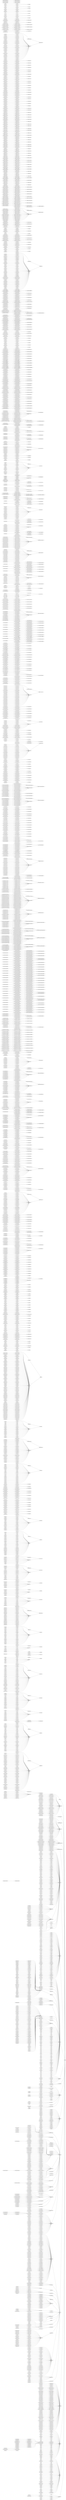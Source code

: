 // build dependency
digraph {
	rankdir=LR
	ratio=compress
	"kernel/bounds.c" -> "kernel/bounds.s"
	"arch/arm/kernel/asm-offsets.c" -> "arch/arm/kernel/asm-offsets.s"
	"scripts/mod/empty.c" -> "scripts/mod/empty.o"
	"init/main.c" -> "init/main.o"
	"init/do_mounts.c" -> "init/do_mounts.o"
	"init/do_mounts_initrd.c" -> "init/do_mounts_initrd.o"
	"init/do_mounts_initrd.o" -> "init/mounts.o"
	"init/do_mounts.o" -> "init/mounts.o"
	"init/initramfs.c" -> "init/initramfs.o"
	"init/calibrate.c" -> "init/calibrate.o"
	"usr/initramfs_data.S" -> "usr/initramfs_data.o"
	"usr/initramfs_data.o" -> "usr/built-in.o"
	"arch/arm/kernel/compat.c" -> "arch/arm/kernel/compat.o"
	"arch/arm/kernel/elf.c" -> "arch/arm/kernel/elf.o"
	"arch/arm/kernel/entry-armv.S" -> "arch/arm/kernel/entry-armv.o"
	"arch/arm/kernel/entry-common.S" -> "arch/arm/kernel/entry-common.o"
	"arch/arm/kernel/irq.c" -> "arch/arm/kernel/irq.o"
	"arch/arm/kernel/process.c" -> "arch/arm/kernel/process.o"
	"arch/arm/kernel/ptrace.c" -> "arch/arm/kernel/ptrace.o"
	"arch/arm/kernel/return_address.c" -> "arch/arm/kernel/return_address.o"
	"arch/arm/kernel/setup.c" -> "arch/arm/kernel/setup.o"
	"arch/arm/kernel/signal.c" -> "arch/arm/kernel/signal.o"
	"arch/arm/kernel/sys_arm.c" -> "arch/arm/kernel/sys_arm.o"
	"arch/arm/kernel/stacktrace.c" -> "arch/arm/kernel/stacktrace.o"
	"arch/arm/kernel/time.c" -> "arch/arm/kernel/time.o"
	"arch/arm/kernel/traps.c" -> "arch/arm/kernel/traps.o"
	"arch/arm/kernel/armksyms.c" -> "arch/arm/kernel/armksyms.o"
	"arch/arm/kernel/module.c" -> "arch/arm/kernel/module.o"
	"arch/arm/kernel/bios32.c" -> "arch/arm/kernel/bios32.o"
	"arch/arm/kernel/isa.c" -> "arch/arm/kernel/isa.o"
	"arch/arm/kernel/io.c" -> "arch/arm/kernel/io.o"
	"arch/arm/kernel/io.o" -> "arch/arm/kernel/built-in.o"
	"arch/arm/kernel/isa.o" -> "arch/arm/kernel/built-in.o"
	"arch/arm/kernel/bios32.o" -> "arch/arm/kernel/built-in.o"
	"arch/arm/kernel/module.o" -> "arch/arm/kernel/built-in.o"
	"arch/arm/kernel/armksyms.o" -> "arch/arm/kernel/built-in.o"
	"arch/arm/kernel/traps.o" -> "arch/arm/kernel/built-in.o"
	"arch/arm/kernel/time.o" -> "arch/arm/kernel/built-in.o"
	"arch/arm/kernel/stacktrace.o" -> "arch/arm/kernel/built-in.o"
	"arch/arm/kernel/sys_arm.o" -> "arch/arm/kernel/built-in.o"
	"arch/arm/kernel/signal.o" -> "arch/arm/kernel/built-in.o"
	"arch/arm/kernel/setup.o" -> "arch/arm/kernel/built-in.o"
	"arch/arm/kernel/return_address.o" -> "arch/arm/kernel/built-in.o"
	"arch/arm/kernel/ptrace.o" -> "arch/arm/kernel/built-in.o"
	"arch/arm/kernel/process.o" -> "arch/arm/kernel/built-in.o"
	"arch/arm/kernel/irq.o" -> "arch/arm/kernel/built-in.o"
	"arch/arm/kernel/entry-common.o" -> "arch/arm/kernel/built-in.o"
	"arch/arm/kernel/entry-armv.o" -> "arch/arm/kernel/built-in.o"
	"arch/arm/kernel/elf.o" -> "arch/arm/kernel/built-in.o"
	"arch/arm/kernel/compat.o" -> "arch/arm/kernel/built-in.o"
	"arch/arm/kernel/head.S" -> "arch/arm/kernel/head.o"
	"arch/arm/kernel/init_task.c" -> "arch/arm/kernel/init_task.o"
	"arch/arm/kernel/vmlinux.lds.S" -> "arch/arm/kernel/vmlinux.lds"
	"arch/arm/mm/dma-mapping.c" -> "arch/arm/mm/dma-mapping.o"
	"arch/arm/mm/extable.c" -> "arch/arm/mm/extable.o"
	"arch/arm/mm/fault.c" -> "arch/arm/mm/fault.o"
	"arch/arm/mm/init.c" -> "arch/arm/mm/init.o"
	"arch/arm/mm/iomap.c" -> "arch/arm/mm/iomap.o"
	"arch/arm/mm/fault-armv.c" -> "arch/arm/mm/fault-armv.o"
	"arch/arm/mm/flush.c" -> "arch/arm/mm/flush.o"
	"arch/arm/mm/ioremap.c" -> "arch/arm/mm/ioremap.o"
	"arch/arm/mm/mmap.c" -> "arch/arm/mm/mmap.o"
	"arch/arm/mm/pgd.c" -> "arch/arm/mm/pgd.o"
	"arch/arm/mm/mmu.c" -> "arch/arm/mm/mmu.o"
	"arch/arm/mm/proc-syms.c" -> "arch/arm/mm/proc-syms.o"
	"arch/arm/mm/alignment.c" -> "arch/arm/mm/alignment.o"
	"arch/arm/mm/abort-ev5t.S" -> "arch/arm/mm/abort-ev5t.o"
	"arch/arm/mm/pabort-legacy.S" -> "arch/arm/mm/pabort-legacy.o"
	"arch/arm/mm/copypage-feroceon.c" -> "arch/arm/mm/copypage-feroceon.o"
	"arch/arm/mm/tlb-v4wbi.S" -> "arch/arm/mm/tlb-v4wbi.o"
	"arch/arm/mm/proc-feroceon.S" -> "arch/arm/mm/proc-feroceon.o"
	"arch/arm/mm/proc-feroceon.o" -> "arch/arm/mm/built-in.o"
	"arch/arm/mm/tlb-v4wbi.o" -> "arch/arm/mm/built-in.o"
	"arch/arm/mm/copypage-feroceon.o" -> "arch/arm/mm/built-in.o"
	"arch/arm/mm/pabort-legacy.o" -> "arch/arm/mm/built-in.o"
	"arch/arm/mm/abort-ev5t.o" -> "arch/arm/mm/built-in.o"
	"arch/arm/mm/alignment.o" -> "arch/arm/mm/built-in.o"
	"arch/arm/mm/proc-syms.o" -> "arch/arm/mm/built-in.o"
	"arch/arm/mm/mmu.o" -> "arch/arm/mm/built-in.o"
	"arch/arm/mm/pgd.o" -> "arch/arm/mm/built-in.o"
	"arch/arm/mm/mmap.o" -> "arch/arm/mm/built-in.o"
	"arch/arm/mm/ioremap.o" -> "arch/arm/mm/built-in.o"
	"arch/arm/mm/flush.o" -> "arch/arm/mm/built-in.o"
	"arch/arm/mm/fault-armv.o" -> "arch/arm/mm/built-in.o"
	"arch/arm/mm/iomap.o" -> "arch/arm/mm/built-in.o"
	"arch/arm/mm/init.o" -> "arch/arm/mm/built-in.o"
	"arch/arm/mm/fault.o" -> "arch/arm/mm/built-in.o"
	"arch/arm/mm/extable.o" -> "arch/arm/mm/built-in.o"
	"arch/arm/mm/dma-mapping.o" -> "arch/arm/mm/built-in.o"
	"arch/arm/mach-orion5x/common.c" -> "arch/arm/mach-orion5x/common.o"
	"arch/arm/mach-orion5x/addr-map.c" -> "arch/arm/mach-orion5x/addr-map.o"
	"arch/arm/mach-orion5x/pci.c" -> "arch/arm/mach-orion5x/pci.o"
	"arch/arm/mach-orion5x/irq.c" -> "arch/arm/mach-orion5x/irq.o"
	"arch/arm/mach-orion5x/mpp.c" -> "arch/arm/mach-orion5x/mpp.o"
	"arch/arm/mach-orion5x/wrt350n-v2-setup.c" -> "arch/arm/mach-orion5x/wrt350n-v2-setup.o"
	"arch/arm/mach-orion5x/wnr854t-setup.c" -> "arch/arm/mach-orion5x/wnr854t-setup.o"
	"arch/arm/mach-orion5x/wnr854t-setup.o" -> "arch/arm/mach-orion5x/built-in.o"
	"arch/arm/mach-orion5x/wrt350n-v2-setup.o" -> "arch/arm/mach-orion5x/built-in.o"
	"arch/arm/mach-orion5x/mpp.o" -> "arch/arm/mach-orion5x/built-in.o"
	"arch/arm/mach-orion5x/irq.o" -> "arch/arm/mach-orion5x/built-in.o"
	"arch/arm/mach-orion5x/pci.o" -> "arch/arm/mach-orion5x/built-in.o"
	"arch/arm/mach-orion5x/addr-map.o" -> "arch/arm/mach-orion5x/built-in.o"
	"arch/arm/mach-orion5x/common.o" -> "arch/arm/mach-orion5x/built-in.o"
	"arch/arm/plat-orion/irq.c" -> "arch/arm/plat-orion/irq.o"
	"arch/arm/plat-orion/pcie.c" -> "arch/arm/plat-orion/pcie.o"
	"arch/arm/plat-orion/time.c" -> "arch/arm/plat-orion/time.o"
	"arch/arm/plat-orion/gpio.c" -> "arch/arm/plat-orion/gpio.o"
	"arch/arm/plat-orion/gpio.o" -> "arch/arm/plat-orion/built-in.o"
	"arch/arm/plat-orion/time.o" -> "arch/arm/plat-orion/built-in.o"
	"arch/arm/plat-orion/pcie.o" -> "arch/arm/plat-orion/built-in.o"
	"arch/arm/plat-orion/irq.o" -> "arch/arm/plat-orion/built-in.o"
	"kernel/sched.c" -> "kernel/sched.o"
	"kernel/fork.c" -> "kernel/fork.o"
	"kernel/exec_domain.c" -> "kernel/exec_domain.o"
	"kernel/panic.c" -> "kernel/panic.o"
	"kernel/printk.c" -> "kernel/printk.o"
	"kernel/cpu.c" -> "kernel/cpu.o"
	"kernel/exit.c" -> "kernel/exit.o"
	"kernel/itimer.c" -> "kernel/itimer.o"
	"kernel/time.c" -> "kernel/time.o"
	"kernel/softirq.c" -> "kernel/softirq.o"
	"kernel/resource.c" -> "kernel/resource.o"
	"kernel/sysctl.c" -> "kernel/sysctl.o"
	"kernel/capability.c" -> "kernel/capability.o"
	"kernel/ptrace.c" -> "kernel/ptrace.o"
	"kernel/timer.c" -> "kernel/timer.o"
	"kernel/user.c" -> "kernel/user.o"
	"kernel/signal.c" -> "kernel/signal.o"
	"kernel/sys.c" -> "kernel/sys.o"
	"kernel/kmod.c" -> "kernel/kmod.o"
	"kernel/workqueue.c" -> "kernel/workqueue.o"
	"kernel/pid.c" -> "kernel/pid.o"
	"kernel/rcupdate.c" -> "kernel/rcupdate.o"
	"kernel/extable.c" -> "kernel/extable.o"
	"kernel/params.c" -> "kernel/params.o"
	"kernel/posix-timers.c" -> "kernel/posix-timers.o"
	"kernel/kthread.c" -> "kernel/kthread.o"
	"kernel/wait.c" -> "kernel/wait.o"
	"kernel/kfifo.c" -> "kernel/kfifo.o"
	"kernel/sys_ni.c" -> "kernel/sys_ni.o"
	"kernel/posix-cpu-timers.c" -> "kernel/posix-cpu-timers.o"
	"kernel/mutex.c" -> "kernel/mutex.o"
	"kernel/hrtimer.c" -> "kernel/hrtimer.o"
	"kernel/rwsem.c" -> "kernel/rwsem.o"
	"kernel/nsproxy.c" -> "kernel/nsproxy.o"
	"kernel/srcu.c" -> "kernel/srcu.o"
	"kernel/semaphore.c" -> "kernel/semaphore.o"
	"kernel/notifier.c" -> "kernel/notifier.o"
	"kernel/ksysfs.c" -> "kernel/ksysfs.o"
	"kernel/pm_qos_params.c" -> "kernel/pm_qos_params.o"
	"kernel/sched_clock.c" -> "kernel/sched_clock.o"
	"kernel/cred.c" -> "kernel/cred.o"
	"kernel/async.c" -> "kernel/async.o"
	"kernel/groups.c" -> "kernel/groups.o"
	"kernel/sysctl_check.c" -> "kernel/sysctl_check.o"
	"kernel/irq/handle.c" -> "kernel/irq/handle.o"
	"kernel/irq/manage.c" -> "kernel/irq/manage.o"
	"kernel/irq/spurious.c" -> "kernel/irq/spurious.o"
	"kernel/irq/resend.c" -> "kernel/irq/resend.o"
	"kernel/irq/chip.c" -> "kernel/irq/chip.o"
	"kernel/irq/devres.c" -> "kernel/irq/devres.o"
	"kernel/irq/autoprobe.c" -> "kernel/irq/autoprobe.o"
	"kernel/irq/proc.c" -> "kernel/irq/proc.o"
	"kernel/irq/proc.o" -> "kernel/irq/built-in.o"
	"kernel/irq/autoprobe.o" -> "kernel/irq/built-in.o"
	"kernel/irq/devres.o" -> "kernel/irq/built-in.o"
	"kernel/irq/chip.o" -> "kernel/irq/built-in.o"
	"kernel/irq/resend.o" -> "kernel/irq/built-in.o"
	"kernel/irq/spurious.o" -> "kernel/irq/built-in.o"
	"kernel/irq/manage.o" -> "kernel/irq/built-in.o"
	"kernel/irq/handle.o" -> "kernel/irq/built-in.o"
	"kernel/time/timekeeping.c" -> "kernel/time/timekeeping.o"
	"kernel/time/ntp.c" -> "kernel/time/ntp.o"
	"kernel/time/clocksource.c" -> "kernel/time/clocksource.o"
	"kernel/time/jiffies.c" -> "kernel/time/jiffies.o"
	"kernel/time/timer_list.c" -> "kernel/time/timer_list.o"
	"kernel/time/timecompare.c" -> "kernel/time/timecompare.o"
	"kernel/time/timeconv.c" -> "kernel/time/timeconv.o"
	"kernel/time/clockevents.c" -> "kernel/time/clockevents.o"
	"kernel/time/tick-common.c" -> "kernel/time/tick-common.o"
	"kernel/time/tick-oneshot.c" -> "kernel/time/tick-oneshot.o"
	"kernel/time/tick-sched.c" -> "kernel/time/tick-sched.o"
	"kernel/time/tick-sched.o" -> "kernel/time/built-in.o"
	"kernel/time/tick-oneshot.o" -> "kernel/time/built-in.o"
	"kernel/time/tick-common.o" -> "kernel/time/built-in.o"
	"kernel/time/clockevents.o" -> "kernel/time/built-in.o"
	"kernel/time/timeconv.o" -> "kernel/time/built-in.o"
	"kernel/time/timecompare.o" -> "kernel/time/built-in.o"
	"kernel/time/timer_list.o" -> "kernel/time/built-in.o"
	"kernel/time/jiffies.o" -> "kernel/time/built-in.o"
	"kernel/time/clocksource.o" -> "kernel/time/built-in.o"
	"kernel/time/ntp.o" -> "kernel/time/built-in.o"
	"kernel/time/timekeeping.o" -> "kernel/time/built-in.o"
	"kernel/futex.c" -> "kernel/futex.o"
	"kernel/rtmutex.c" -> "kernel/rtmutex.o"
	"kernel/up.c" -> "kernel/up.o"
	"kernel/uid16.c" -> "kernel/uid16.o"
	"kernel/module.c" -> "kernel/module.o"
	"kernel/acct.c" -> "kernel/acct.o"
	"kernel/rcutree.c" -> "kernel/rcutree.o"
	"kernel/utsname_sysctl.c" -> "kernel/utsname_sysctl.o"
	"kernel/slow-work.c" -> "kernel/slow-work.o"
	"kernel/slow-work.o" -> "kernel/built-in.o"
	"kernel/utsname_sysctl.o" -> "kernel/built-in.o"
	"kernel/rcutree.o" -> "kernel/built-in.o"
	"kernel/irq/built-in.o" -> "kernel/built-in.o"
	"kernel/acct.o" -> "kernel/built-in.o"
	"kernel/module.o" -> "kernel/built-in.o"
	"kernel/uid16.o" -> "kernel/built-in.o"
	"kernel/up.o" -> "kernel/built-in.o"
	"kernel/rtmutex.o" -> "kernel/built-in.o"
	"kernel/futex.o" -> "kernel/built-in.o"
	"kernel/time/built-in.o" -> "kernel/built-in.o"
	"kernel/sysctl_check.o" -> "kernel/built-in.o"
	"kernel/groups.o" -> "kernel/built-in.o"
	"kernel/async.o" -> "kernel/built-in.o"
	"kernel/cred.o" -> "kernel/built-in.o"
	"kernel/sched_clock.o" -> "kernel/built-in.o"
	"kernel/pm_qos_params.o" -> "kernel/built-in.o"
	"kernel/ksysfs.o" -> "kernel/built-in.o"
	"kernel/notifier.o" -> "kernel/built-in.o"
	"kernel/semaphore.o" -> "kernel/built-in.o"
	"kernel/srcu.o" -> "kernel/built-in.o"
	"kernel/nsproxy.o" -> "kernel/built-in.o"
	"kernel/rwsem.o" -> "kernel/built-in.o"
	"kernel/hrtimer.o" -> "kernel/built-in.o"
	"kernel/mutex.o" -> "kernel/built-in.o"
	"kernel/posix-cpu-timers.o" -> "kernel/built-in.o"
	"kernel/sys_ni.o" -> "kernel/built-in.o"
	"kernel/kfifo.o" -> "kernel/built-in.o"
	"kernel/wait.o" -> "kernel/built-in.o"
	"kernel/kthread.o" -> "kernel/built-in.o"
	"kernel/posix-timers.o" -> "kernel/built-in.o"
	"kernel/params.o" -> "kernel/built-in.o"
	"kernel/extable.o" -> "kernel/built-in.o"
	"kernel/rcupdate.o" -> "kernel/built-in.o"
	"kernel/pid.o" -> "kernel/built-in.o"
	"kernel/workqueue.o" -> "kernel/built-in.o"
	"kernel/kmod.o" -> "kernel/built-in.o"
	"kernel/sys.o" -> "kernel/built-in.o"
	"kernel/signal.o" -> "kernel/built-in.o"
	"kernel/user.o" -> "kernel/built-in.o"
	"kernel/timer.o" -> "kernel/built-in.o"
	"kernel/ptrace.o" -> "kernel/built-in.o"
	"kernel/capability.o" -> "kernel/built-in.o"
	"kernel/sysctl.o" -> "kernel/built-in.o"
	"kernel/resource.o" -> "kernel/built-in.o"
	"kernel/softirq.o" -> "kernel/built-in.o"
	"kernel/time.o" -> "kernel/built-in.o"
	"kernel/itimer.o" -> "kernel/built-in.o"
	"kernel/exit.o" -> "kernel/built-in.o"
	"kernel/cpu.o" -> "kernel/built-in.o"
	"kernel/printk.o" -> "kernel/built-in.o"
	"kernel/panic.o" -> "kernel/built-in.o"
	"kernel/exec_domain.o" -> "kernel/built-in.o"
	"kernel/fork.o" -> "kernel/built-in.o"
	"kernel/sched.o" -> "kernel/built-in.o"
	"mm/bootmem.c" -> "mm/bootmem.o"
	"mm/filemap.c" -> "mm/filemap.o"
	"mm/mempool.c" -> "mm/mempool.o"
	"mm/oom_kill.c" -> "mm/oom_kill.o"
	"mm/fadvise.c" -> "mm/fadvise.o"
	"mm/maccess.c" -> "mm/maccess.o"
	"mm/page_alloc.c" -> "mm/page_alloc.o"
	"mm/page-writeback.c" -> "mm/page-writeback.o"
	"mm/readahead.c" -> "mm/readahead.o"
	"mm/swap.c" -> "mm/swap.o"
	"mm/truncate.c" -> "mm/truncate.o"
	"mm/vmscan.c" -> "mm/vmscan.o"
	"mm/shmem.c" -> "mm/shmem.o"
	"mm/prio_tree.c" -> "mm/prio_tree.o"
	"mm/util.c" -> "mm/util.o"
	"mm/mmzone.c" -> "mm/mmzone.o"
	"mm/vmstat.c" -> "mm/vmstat.o"
	"mm/backing-dev.c" -> "mm/backing-dev.o"
	"mm/page_isolation.c" -> "mm/page_isolation.o"
	"mm/mm_init.c" -> "mm/mm_init.o"
	"mm/mmu_context.c" -> "mm/mmu_context.o"
	"mm/fremap.c" -> "mm/fremap.o"
	"mm/highmem.c" -> "mm/highmem.o"
	"mm/madvise.c" -> "mm/madvise.o"
	"mm/memory.c" -> "mm/memory.o"
	"mm/mincore.c" -> "mm/mincore.o"
	"mm/mlock.c" -> "mm/mlock.o"
	"mm/mmap.c" -> "mm/mmap.o"
	"mm/mprotect.c" -> "mm/mprotect.o"
	"mm/mremap.c" -> "mm/mremap.o"
	"mm/msync.c" -> "mm/msync.o"
	"mm/rmap.c" -> "mm/rmap.o"
	"mm/vmalloc.c" -> "mm/vmalloc.o"
	"mm/pagewalk.c" -> "mm/pagewalk.o"
	"mm/init-mm.c" -> "mm/init-mm.o"
	"mm/page_io.c" -> "mm/page_io.o"
	"mm/swap_state.c" -> "mm/swap_state.o"
	"mm/swapfile.c" -> "mm/swapfile.o"
	"mm/thrash.c" -> "mm/thrash.o"
	"mm/dmapool.c" -> "mm/dmapool.o"
	"mm/slab.c" -> "mm/slab.o"
	"mm/slab.o" -> "mm/built-in.o"
	"mm/dmapool.o" -> "mm/built-in.o"
	"mm/thrash.o" -> "mm/built-in.o"
	"mm/swapfile.o" -> "mm/built-in.o"
	"mm/swap_state.o" -> "mm/built-in.o"
	"mm/page_io.o" -> "mm/built-in.o"
	"mm/init-mm.o" -> "mm/built-in.o"
	"mm/pagewalk.o" -> "mm/built-in.o"
	"mm/vmalloc.o" -> "mm/built-in.o"
	"mm/rmap.o" -> "mm/built-in.o"
	"mm/msync.o" -> "mm/built-in.o"
	"mm/mremap.o" -> "mm/built-in.o"
	"mm/mprotect.o" -> "mm/built-in.o"
	"mm/mmap.o" -> "mm/built-in.o"
	"mm/mlock.o" -> "mm/built-in.o"
	"mm/mincore.o" -> "mm/built-in.o"
	"mm/memory.o" -> "mm/built-in.o"
	"mm/madvise.o" -> "mm/built-in.o"
	"mm/highmem.o" -> "mm/built-in.o"
	"mm/fremap.o" -> "mm/built-in.o"
	"mm/mmu_context.o" -> "mm/built-in.o"
	"mm/mm_init.o" -> "mm/built-in.o"
	"mm/page_isolation.o" -> "mm/built-in.o"
	"mm/backing-dev.o" -> "mm/built-in.o"
	"mm/vmstat.o" -> "mm/built-in.o"
	"mm/mmzone.o" -> "mm/built-in.o"
	"mm/util.o" -> "mm/built-in.o"
	"mm/prio_tree.o" -> "mm/built-in.o"
	"mm/shmem.o" -> "mm/built-in.o"
	"mm/vmscan.o" -> "mm/built-in.o"
	"mm/truncate.o" -> "mm/built-in.o"
	"mm/swap.o" -> "mm/built-in.o"
	"mm/readahead.o" -> "mm/built-in.o"
	"mm/page-writeback.o" -> "mm/built-in.o"
	"mm/page_alloc.o" -> "mm/built-in.o"
	"mm/maccess.o" -> "mm/built-in.o"
	"mm/fadvise.o" -> "mm/built-in.o"
	"mm/oom_kill.o" -> "mm/built-in.o"
	"mm/mempool.o" -> "mm/built-in.o"
	"mm/filemap.o" -> "mm/built-in.o"
	"mm/bootmem.o" -> "mm/built-in.o"
	"fs/open.c" -> "fs/open.o"
	"fs/read_write.c" -> "fs/read_write.o"
	"fs/file_table.c" -> "fs/file_table.o"
	"fs/super.c" -> "fs/super.o"
	"fs/char_dev.c" -> "fs/char_dev.o"
	"fs/stat.c" -> "fs/stat.o"
	"fs/exec.c" -> "fs/exec.o"
	"fs/pipe.c" -> "fs/pipe.o"
	"fs/namei.c" -> "fs/namei.o"
	"fs/fcntl.c" -> "fs/fcntl.o"
	"fs/ioctl.c" -> "fs/ioctl.o"
	"fs/readdir.c" -> "fs/readdir.o"
	"fs/select.c" -> "fs/select.o"
	"fs/fifo.c" -> "fs/fifo.o"
	"fs/dcache.c" -> "fs/dcache.o"
	"fs/inode.c" -> "fs/inode.o"
	"fs/attr.c" -> "fs/attr.o"
	"fs/bad_inode.c" -> "fs/bad_inode.o"
	"fs/file.c" -> "fs/file.o"
	"fs/filesystems.c" -> "fs/filesystems.o"
	"fs/namespace.c" -> "fs/namespace.o"
	"fs/seq_file.c" -> "fs/seq_file.o"
	"fs/xattr.c" -> "fs/xattr.o"
	"fs/libfs.c" -> "fs/libfs.o"
	"fs/fs-writeback.c" -> "fs/fs-writeback.o"
	"fs/pnode.c" -> "fs/pnode.o"
	"fs/drop_caches.c" -> "fs/drop_caches.o"
	"fs/splice.c" -> "fs/splice.o"
	"fs/sync.c" -> "fs/sync.o"
	"fs/utimes.c" -> "fs/utimes.o"
	"fs/stack.c" -> "fs/stack.o"
	"fs/fs_struct.c" -> "fs/fs_struct.o"
	"fs/buffer.c" -> "fs/buffer.o"
	"fs/bio.c" -> "fs/bio.o"
	"fs/block_dev.c" -> "fs/block_dev.o"
	"fs/direct-io.c" -> "fs/direct-io.o"
	"fs/mpage.c" -> "fs/mpage.o"
	"fs/ioprio.c" -> "fs/ioprio.o"
	"fs/autofs4/init.c" -> "fs/autofs4/init.o"
	"fs/autofs4/inode.c" -> "fs/autofs4/inode.o"
	"fs/autofs4/root.c" -> "fs/autofs4/root.o"
	"fs/autofs4/symlink.c" -> "fs/autofs4/symlink.o"
	"fs/autofs4/waitq.c" -> "fs/autofs4/waitq.o"
	"fs/autofs4/expire.c" -> "fs/autofs4/expire.o"
	"fs/autofs4/dev-ioctl.c" -> "fs/autofs4/dev-ioctl.o"
	"fs/autofs4/dev-ioctl.o" -> "fs/autofs4/autofs4.o"
	"fs/autofs4/expire.o" -> "fs/autofs4/autofs4.o"
	"fs/autofs4/waitq.o" -> "fs/autofs4/autofs4.o"
	"fs/autofs4/symlink.o" -> "fs/autofs4/autofs4.o"
	"fs/autofs4/root.o" -> "fs/autofs4/autofs4.o"
	"fs/autofs4/inode.o" -> "fs/autofs4/autofs4.o"
	"fs/autofs4/init.o" -> "fs/autofs4/autofs4.o"
	"fs/btrfs/super.c" -> "fs/btrfs/super.o"
	"fs/btrfs/ctree.c" -> "fs/btrfs/ctree.o"
	"fs/btrfs/extent-tree.c" -> "fs/btrfs/extent-tree.o"
	"fs/btrfs/print-tree.c" -> "fs/btrfs/print-tree.o"
	"fs/btrfs/root-tree.c" -> "fs/btrfs/root-tree.o"
	"fs/btrfs/dir-item.c" -> "fs/btrfs/dir-item.o"
	"fs/btrfs/file-item.c" -> "fs/btrfs/file-item.o"
	"fs/btrfs/inode-item.c" -> "fs/btrfs/inode-item.o"
	"fs/btrfs/inode-map.c" -> "fs/btrfs/inode-map.o"
	"fs/btrfs/disk-io.c" -> "fs/btrfs/disk-io.o"
	"fs/btrfs/transaction.c" -> "fs/btrfs/transaction.o"
	"fs/btrfs/inode.c" -> "fs/btrfs/inode.o"
	"fs/btrfs/file.c" -> "fs/btrfs/file.o"
	"fs/btrfs/tree-defrag.c" -> "fs/btrfs/tree-defrag.o"
	"fs/btrfs/extent_map.c" -> "fs/btrfs/extent_map.o"
	"fs/btrfs/sysfs.c" -> "fs/btrfs/sysfs.o"
	"fs/btrfs/struct-funcs.c" -> "fs/btrfs/struct-funcs.o"
	"fs/btrfs/xattr.c" -> "fs/btrfs/xattr.o"
	"fs/btrfs/ordered-data.c" -> "fs/btrfs/ordered-data.o"
	"fs/btrfs/extent_io.c" -> "fs/btrfs/extent_io.o"
	"fs/btrfs/volumes.c" -> "fs/btrfs/volumes.o"
	"fs/btrfs/async-thread.c" -> "fs/btrfs/async-thread.o"
	"fs/btrfs/ioctl.c" -> "fs/btrfs/ioctl.o"
	"fs/btrfs/locking.c" -> "fs/btrfs/locking.o"
	"fs/btrfs/orphan.c" -> "fs/btrfs/orphan.o"
	"fs/btrfs/export.c" -> "fs/btrfs/export.o"
	"fs/btrfs/tree-log.c" -> "fs/btrfs/tree-log.o"
	"fs/btrfs/acl.c" -> "fs/btrfs/acl.o"
	"fs/btrfs/free-space-cache.c" -> "fs/btrfs/free-space-cache.o"
	"fs/btrfs/zlib.c" -> "fs/btrfs/zlib.o"
	"fs/btrfs/compression.c" -> "fs/btrfs/compression.o"
	"fs/btrfs/delayed-ref.c" -> "fs/btrfs/delayed-ref.o"
	"fs/btrfs/relocation.c" -> "fs/btrfs/relocation.o"
	"fs/btrfs/relocation.o" -> "fs/btrfs/btrfs.o"
	"fs/btrfs/delayed-ref.o" -> "fs/btrfs/btrfs.o"
	"fs/btrfs/compression.o" -> "fs/btrfs/btrfs.o"
	"fs/btrfs/zlib.o" -> "fs/btrfs/btrfs.o"
	"fs/btrfs/free-space-cache.o" -> "fs/btrfs/btrfs.o"
	"fs/btrfs/acl.o" -> "fs/btrfs/btrfs.o"
	"fs/btrfs/tree-log.o" -> "fs/btrfs/btrfs.o"
	"fs/btrfs/export.o" -> "fs/btrfs/btrfs.o"
	"fs/btrfs/orphan.o" -> "fs/btrfs/btrfs.o"
	"fs/btrfs/locking.o" -> "fs/btrfs/btrfs.o"
	"fs/btrfs/ioctl.o" -> "fs/btrfs/btrfs.o"
	"fs/btrfs/async-thread.o" -> "fs/btrfs/btrfs.o"
	"fs/btrfs/volumes.o" -> "fs/btrfs/btrfs.o"
	"fs/btrfs/extent_io.o" -> "fs/btrfs/btrfs.o"
	"fs/btrfs/ordered-data.o" -> "fs/btrfs/btrfs.o"
	"fs/btrfs/xattr.o" -> "fs/btrfs/btrfs.o"
	"fs/btrfs/struct-funcs.o" -> "fs/btrfs/btrfs.o"
	"fs/btrfs/sysfs.o" -> "fs/btrfs/btrfs.o"
	"fs/btrfs/extent_map.o" -> "fs/btrfs/btrfs.o"
	"fs/btrfs/tree-defrag.o" -> "fs/btrfs/btrfs.o"
	"fs/btrfs/file.o" -> "fs/btrfs/btrfs.o"
	"fs/btrfs/inode.o" -> "fs/btrfs/btrfs.o"
	"fs/btrfs/transaction.o" -> "fs/btrfs/btrfs.o"
	"fs/btrfs/disk-io.o" -> "fs/btrfs/btrfs.o"
	"fs/btrfs/inode-map.o" -> "fs/btrfs/btrfs.o"
	"fs/btrfs/inode-item.o" -> "fs/btrfs/btrfs.o"
	"fs/btrfs/file-item.o" -> "fs/btrfs/btrfs.o"
	"fs/btrfs/dir-item.o" -> "fs/btrfs/btrfs.o"
	"fs/btrfs/root-tree.o" -> "fs/btrfs/btrfs.o"
	"fs/btrfs/print-tree.o" -> "fs/btrfs/btrfs.o"
	"fs/btrfs/extent-tree.o" -> "fs/btrfs/btrfs.o"
	"fs/btrfs/ctree.o" -> "fs/btrfs/btrfs.o"
	"fs/btrfs/super.o" -> "fs/btrfs/btrfs.o"
	"fs/cifs/cifsfs.c" -> "fs/cifs/cifsfs.o"
	"fs/cifs/cifssmb.c" -> "fs/cifs/cifssmb.o"
	"fs/cifs/cifs_debug.c" -> "fs/cifs/cifs_debug.o"
	"fs/cifs/connect.c" -> "fs/cifs/connect.o"
	"fs/cifs/dir.c" -> "fs/cifs/dir.o"
	"fs/cifs/file.c" -> "fs/cifs/file.o"
	"fs/cifs/inode.c" -> "fs/cifs/inode.o"
	"fs/cifs/link.c" -> "fs/cifs/link.o"
	"fs/cifs/misc.c" -> "fs/cifs/misc.o"
	"fs/cifs/netmisc.c" -> "fs/cifs/netmisc.o"
	"fs/cifs/smbdes.c" -> "fs/cifs/smbdes.o"
	"fs/cifs/smbencrypt.c" -> "fs/cifs/smbencrypt.o"
	"fs/cifs/transport.c" -> "fs/cifs/transport.o"
	"fs/cifs/asn1.c" -> "fs/cifs/asn1.o"
	"fs/cifs/md4.c" -> "fs/cifs/md4.o"
	"fs/cifs/md5.c" -> "fs/cifs/md5.o"
	"fs/cifs/cifs_unicode.c" -> "fs/cifs/cifs_unicode.o"
	"fs/cifs/nterr.c" -> "fs/cifs/nterr.o"
	"fs/cifs/xattr.c" -> "fs/cifs/xattr.o"
	"fs/cifs/cifsencrypt.c" -> "fs/cifs/cifsencrypt.o"
	"fs/cifs/readdir.c" -> "fs/cifs/readdir.o"
	"fs/cifs/ioctl.c" -> "fs/cifs/ioctl.o"
	"fs/cifs/sess.c" -> "fs/cifs/sess.o"
	"fs/cifs/export.c" -> "fs/cifs/export.o"
	"fs/cifs/cifsacl.c" -> "fs/cifs/cifsacl.o"
	"fs/cifs/cifsacl.o" -> "fs/cifs/cifs.o"
	"fs/cifs/export.o" -> "fs/cifs/cifs.o"
	"fs/cifs/sess.o" -> "fs/cifs/cifs.o"
	"fs/cifs/ioctl.o" -> "fs/cifs/cifs.o"
	"fs/cifs/readdir.o" -> "fs/cifs/cifs.o"
	"fs/cifs/cifsencrypt.o" -> "fs/cifs/cifs.o"
	"fs/cifs/xattr.o" -> "fs/cifs/cifs.o"
	"fs/cifs/nterr.o" -> "fs/cifs/cifs.o"
	"fs/cifs/cifs_unicode.o" -> "fs/cifs/cifs.o"
	"fs/cifs/md5.o" -> "fs/cifs/cifs.o"
	"fs/cifs/md4.o" -> "fs/cifs/cifs.o"
	"fs/cifs/asn1.o" -> "fs/cifs/cifs.o"
	"fs/cifs/transport.o" -> "fs/cifs/cifs.o"
	"fs/cifs/smbencrypt.o" -> "fs/cifs/cifs.o"
	"fs/cifs/smbdes.o" -> "fs/cifs/cifs.o"
	"fs/cifs/netmisc.o" -> "fs/cifs/cifs.o"
	"fs/cifs/misc.o" -> "fs/cifs/cifs.o"
	"fs/cifs/link.o" -> "fs/cifs/cifs.o"
	"fs/cifs/inode.o" -> "fs/cifs/cifs.o"
	"fs/cifs/file.o" -> "fs/cifs/cifs.o"
	"fs/cifs/dir.o" -> "fs/cifs/cifs.o"
	"fs/cifs/connect.o" -> "fs/cifs/cifs.o"
	"fs/cifs/cifs_debug.o" -> "fs/cifs/cifs.o"
	"fs/cifs/cifssmb.o" -> "fs/cifs/cifs.o"
	"fs/cifs/cifsfs.o" -> "fs/cifs/cifs.o"
	"fs/configfs/inode.c" -> "fs/configfs/inode.o"
	"fs/configfs/file.c" -> "fs/configfs/file.o"
	"fs/configfs/dir.c" -> "fs/configfs/dir.o"
	"fs/configfs/symlink.c" -> "fs/configfs/symlink.o"
	"fs/configfs/mount.c" -> "fs/configfs/mount.o"
	"fs/configfs/item.c" -> "fs/configfs/item.o"
	"fs/configfs/item.o" -> "fs/configfs/configfs.o"
	"fs/configfs/mount.o" -> "fs/configfs/configfs.o"
	"fs/configfs/symlink.o" -> "fs/configfs/configfs.o"
	"fs/configfs/dir.o" -> "fs/configfs/configfs.o"
	"fs/configfs/file.o" -> "fs/configfs/configfs.o"
	"fs/configfs/inode.o" -> "fs/configfs/configfs.o"
	"fs/configfs/configfs.o" -> "fs/configfs/built-in.o"
	"fs/debugfs/inode.c" -> "fs/debugfs/inode.o"
	"fs/debugfs/file.c" -> "fs/debugfs/file.o"
	"fs/debugfs/file.o" -> "fs/debugfs/debugfs.o"
	"fs/debugfs/inode.o" -> "fs/debugfs/debugfs.o"
	"fs/debugfs/debugfs.o" -> "fs/debugfs/built-in.o"
	"fs/devpts/inode.c" -> "fs/devpts/inode.o"
	"fs/devpts/inode.o" -> "fs/devpts/devpts.o"
	"fs/devpts/devpts.o" -> "fs/devpts/built-in.o"
	"fs/exportfs/expfs.c" -> "fs/exportfs/expfs.o"
	"fs/exportfs/expfs.o" -> "fs/exportfs/exportfs.o"
	"fs/ext2/balloc.c" -> "fs/ext2/balloc.o"
	"fs/ext2/dir.c" -> "fs/ext2/dir.o"
	"fs/ext2/file.c" -> "fs/ext2/file.o"
	"fs/ext2/ialloc.c" -> "fs/ext2/ialloc.o"
	"fs/ext2/inode.c" -> "fs/ext2/inode.o"
	"fs/ext2/ioctl.c" -> "fs/ext2/ioctl.o"
	"fs/ext2/namei.c" -> "fs/ext2/namei.o"
	"fs/ext2/super.c" -> "fs/ext2/super.o"
	"fs/ext2/symlink.c" -> "fs/ext2/symlink.o"
	"fs/ext2/symlink.o" -> "fs/ext2/ext2.o"
	"fs/ext2/super.o" -> "fs/ext2/ext2.o"
	"fs/ext2/namei.o" -> "fs/ext2/ext2.o"
	"fs/ext2/ioctl.o" -> "fs/ext2/ext2.o"
	"fs/ext2/inode.o" -> "fs/ext2/ext2.o"
	"fs/ext2/ialloc.o" -> "fs/ext2/ext2.o"
	"fs/ext2/file.o" -> "fs/ext2/ext2.o"
	"fs/ext2/dir.o" -> "fs/ext2/ext2.o"
	"fs/ext2/balloc.o" -> "fs/ext2/ext2.o"
	"fs/ext3/balloc.c" -> "fs/ext3/balloc.o"
	"fs/ext3/bitmap.c" -> "fs/ext3/bitmap.o"
	"fs/ext3/dir.c" -> "fs/ext3/dir.o"
	"fs/ext3/file.c" -> "fs/ext3/file.o"
	"fs/ext3/fsync.c" -> "fs/ext3/fsync.o"
	"fs/ext3/ialloc.c" -> "fs/ext3/ialloc.o"
	"fs/ext3/inode.c" -> "fs/ext3/inode.o"
	"fs/ext3/ioctl.c" -> "fs/ext3/ioctl.o"
	"fs/ext3/namei.c" -> "fs/ext3/namei.o"
	"fs/ext3/super.c" -> "fs/ext3/super.o"
	"fs/ext3/symlink.c" -> "fs/ext3/symlink.o"
	"fs/ext3/hash.c" -> "fs/ext3/hash.o"
	"fs/ext3/resize.c" -> "fs/ext3/resize.o"
	"fs/ext3/ext3_jbd.c" -> "fs/ext3/ext3_jbd.o"
	"fs/ext3/ext3_jbd.o" -> "fs/ext3/ext3.o"
	"fs/ext3/resize.o" -> "fs/ext3/ext3.o"
	"fs/ext3/hash.o" -> "fs/ext3/ext3.o"
	"fs/ext3/symlink.o" -> "fs/ext3/ext3.o"
	"fs/ext3/super.o" -> "fs/ext3/ext3.o"
	"fs/ext3/namei.o" -> "fs/ext3/ext3.o"
	"fs/ext3/ioctl.o" -> "fs/ext3/ext3.o"
	"fs/ext3/inode.o" -> "fs/ext3/ext3.o"
	"fs/ext3/ialloc.o" -> "fs/ext3/ext3.o"
	"fs/ext3/fsync.o" -> "fs/ext3/ext3.o"
	"fs/ext3/file.o" -> "fs/ext3/ext3.o"
	"fs/ext3/dir.o" -> "fs/ext3/ext3.o"
	"fs/ext3/bitmap.o" -> "fs/ext3/ext3.o"
	"fs/ext3/balloc.o" -> "fs/ext3/ext3.o"
	"fs/ext4/balloc.c" -> "fs/ext4/balloc.o"
	"fs/ext4/bitmap.c" -> "fs/ext4/bitmap.o"
	"fs/ext4/dir.c" -> "fs/ext4/dir.o"
	"fs/ext4/file.c" -> "fs/ext4/file.o"
	"fs/ext4/fsync.c" -> "fs/ext4/fsync.o"
	"fs/ext4/ialloc.c" -> "fs/ext4/ialloc.o"
	"fs/ext4/inode.c" -> "fs/ext4/inode.o"
	"fs/ext4/ioctl.c" -> "fs/ext4/ioctl.o"
	"fs/ext4/namei.c" -> "fs/ext4/namei.o"
	"fs/ext4/super.c" -> "fs/ext4/super.o"
	"fs/ext4/symlink.c" -> "fs/ext4/symlink.o"
	"fs/ext4/hash.c" -> "fs/ext4/hash.o"
	"fs/ext4/resize.c" -> "fs/ext4/resize.o"
	"fs/ext4/extents.c" -> "fs/ext4/extents.o"
	"fs/ext4/ext4_jbd2.c" -> "fs/ext4/ext4_jbd2.o"
	"fs/ext4/migrate.c" -> "fs/ext4/migrate.o"
	"fs/ext4/mballoc.c" -> "fs/ext4/mballoc.o"
	"fs/ext4/block_validity.c" -> "fs/ext4/block_validity.o"
	"fs/ext4/move_extent.c" -> "fs/ext4/move_extent.o"
	"fs/ext4/xattr.c" -> "fs/ext4/xattr.o"
	"fs/ext4/xattr_user.c" -> "fs/ext4/xattr_user.o"
	"fs/ext4/xattr_trusted.c" -> "fs/ext4/xattr_trusted.o"
	"fs/ext4/acl.c" -> "fs/ext4/acl.o"
	"fs/ext4/xattr_security.c" -> "fs/ext4/xattr_security.o"
	"fs/ext4/xattr_security.o" -> "fs/ext4/ext4.o"
	"fs/ext4/acl.o" -> "fs/ext4/ext4.o"
	"fs/ext4/xattr_trusted.o" -> "fs/ext4/ext4.o"
	"fs/ext4/xattr_user.o" -> "fs/ext4/ext4.o"
	"fs/ext4/xattr.o" -> "fs/ext4/ext4.o"
	"fs/ext4/move_extent.o" -> "fs/ext4/ext4.o"
	"fs/ext4/block_validity.o" -> "fs/ext4/ext4.o"
	"fs/ext4/mballoc.o" -> "fs/ext4/ext4.o"
	"fs/ext4/migrate.o" -> "fs/ext4/ext4.o"
	"fs/ext4/ext4_jbd2.o" -> "fs/ext4/ext4.o"
	"fs/ext4/extents.o" -> "fs/ext4/ext4.o"
	"fs/ext4/resize.o" -> "fs/ext4/ext4.o"
	"fs/ext4/hash.o" -> "fs/ext4/ext4.o"
	"fs/ext4/symlink.o" -> "fs/ext4/ext4.o"
	"fs/ext4/super.o" -> "fs/ext4/ext4.o"
	"fs/ext4/namei.o" -> "fs/ext4/ext4.o"
	"fs/ext4/ioctl.o" -> "fs/ext4/ext4.o"
	"fs/ext4/inode.o" -> "fs/ext4/ext4.o"
	"fs/ext4/ialloc.o" -> "fs/ext4/ext4.o"
	"fs/ext4/fsync.o" -> "fs/ext4/ext4.o"
	"fs/ext4/file.o" -> "fs/ext4/ext4.o"
	"fs/ext4/dir.o" -> "fs/ext4/ext4.o"
	"fs/ext4/bitmap.o" -> "fs/ext4/ext4.o"
	"fs/ext4/balloc.o" -> "fs/ext4/ext4.o"
	"fs/fat/cache.c" -> "fs/fat/cache.o"
	"fs/fat/dir.c" -> "fs/fat/dir.o"
	"fs/fat/fatent.c" -> "fs/fat/fatent.o"
	"fs/fat/file.c" -> "fs/fat/file.o"
	"fs/fat/inode.c" -> "fs/fat/inode.o"
	"fs/fat/misc.c" -> "fs/fat/misc.o"
	"fs/fat/namei_msdos.c" -> "fs/fat/namei_msdos.o"
	"fs/fat/namei_vfat.c" -> "fs/fat/namei_vfat.o"
	"fs/fat/misc.o" -> "fs/fat/fat.o"
	"fs/fat/inode.o" -> "fs/fat/fat.o"
	"fs/fat/file.o" -> "fs/fat/fat.o"
	"fs/fat/fatent.o" -> "fs/fat/fat.o"
	"fs/fat/dir.o" -> "fs/fat/fat.o"
	"fs/fat/cache.o" -> "fs/fat/fat.o"
	"fs/fat/namei_vfat.o" -> "fs/fat/vfat.o"
	"fs/fat/namei_msdos.o" -> "fs/fat/msdos.o"
	"fs/fuse/dev.c" -> "fs/fuse/dev.o"
	"fs/fuse/dir.c" -> "fs/fuse/dir.o"
	"fs/fuse/file.c" -> "fs/fuse/file.o"
	"fs/fuse/inode.c" -> "fs/fuse/inode.o"
	"fs/fuse/control.c" -> "fs/fuse/control.o"
	"fs/fuse/control.o" -> "fs/fuse/fuse.o"
	"fs/fuse/inode.o" -> "fs/fuse/fuse.o"
	"fs/fuse/file.o" -> "fs/fuse/fuse.o"
	"fs/fuse/dir.o" -> "fs/fuse/fuse.o"
	"fs/fuse/dev.o" -> "fs/fuse/fuse.o"
	"fs/hfs/bitmap.c" -> "fs/hfs/bitmap.o"
	"fs/hfs/bfind.c" -> "fs/hfs/bfind.o"
	"fs/hfs/bnode.c" -> "fs/hfs/bnode.o"
	"fs/hfs/brec.c" -> "fs/hfs/brec.o"
	"fs/hfs/btree.c" -> "fs/hfs/btree.o"
	"fs/hfs/catalog.c" -> "fs/hfs/catalog.o"
	"fs/hfs/dir.c" -> "fs/hfs/dir.o"
	"fs/hfs/extent.c" -> "fs/hfs/extent.o"
	"fs/hfs/inode.c" -> "fs/hfs/inode.o"
	"fs/hfs/attr.c" -> "fs/hfs/attr.o"
	"fs/hfs/mdb.c" -> "fs/hfs/mdb.o"
	"fs/hfs/part_tbl.c" -> "fs/hfs/part_tbl.o"
	"fs/hfs/string.c" -> "fs/hfs/string.o"
	"fs/hfs/super.c" -> "fs/hfs/super.o"
	"fs/hfs/sysdep.c" -> "fs/hfs/sysdep.o"
	"fs/hfs/trans.c" -> "fs/hfs/trans.o"
	"fs/hfs/trans.o" -> "fs/hfs/hfs.o"
	"fs/hfs/sysdep.o" -> "fs/hfs/hfs.o"
	"fs/hfs/super.o" -> "fs/hfs/hfs.o"
	"fs/hfs/string.o" -> "fs/hfs/hfs.o"
	"fs/hfs/part_tbl.o" -> "fs/hfs/hfs.o"
	"fs/hfs/mdb.o" -> "fs/hfs/hfs.o"
	"fs/hfs/attr.o" -> "fs/hfs/hfs.o"
	"fs/hfs/inode.o" -> "fs/hfs/hfs.o"
	"fs/hfs/extent.o" -> "fs/hfs/hfs.o"
	"fs/hfs/dir.o" -> "fs/hfs/hfs.o"
	"fs/hfs/catalog.o" -> "fs/hfs/hfs.o"
	"fs/hfs/btree.o" -> "fs/hfs/hfs.o"
	"fs/hfs/brec.o" -> "fs/hfs/hfs.o"
	"fs/hfs/bnode.o" -> "fs/hfs/hfs.o"
	"fs/hfs/bfind.o" -> "fs/hfs/hfs.o"
	"fs/hfs/bitmap.o" -> "fs/hfs/hfs.o"
	"fs/hfsplus/super.c" -> "fs/hfsplus/super.o"
	"fs/hfsplus/options.c" -> "fs/hfsplus/options.o"
	"fs/hfsplus/inode.c" -> "fs/hfsplus/inode.o"
	"fs/hfsplus/ioctl.c" -> "fs/hfsplus/ioctl.o"
	"fs/hfsplus/extents.c" -> "fs/hfsplus/extents.o"
	"fs/hfsplus/catalog.c" -> "fs/hfsplus/catalog.o"
	"fs/hfsplus/dir.c" -> "fs/hfsplus/dir.o"
	"fs/hfsplus/btree.c" -> "fs/hfsplus/btree.o"
	"fs/hfsplus/bnode.c" -> "fs/hfsplus/bnode.o"
	"fs/hfsplus/brec.c" -> "fs/hfsplus/brec.o"
	"fs/hfsplus/bfind.c" -> "fs/hfsplus/bfind.o"
	"fs/hfsplus/tables.c" -> "fs/hfsplus/tables.o"
	"fs/hfsplus/unicode.c" -> "fs/hfsplus/unicode.o"
	"fs/hfsplus/wrapper.c" -> "fs/hfsplus/wrapper.o"
	"fs/hfsplus/bitmap.c" -> "fs/hfsplus/bitmap.o"
	"fs/hfsplus/part_tbl.c" -> "fs/hfsplus/part_tbl.o"
	"fs/hfsplus/part_tbl.o" -> "fs/hfsplus/hfsplus.o"
	"fs/hfsplus/bitmap.o" -> "fs/hfsplus/hfsplus.o"
	"fs/hfsplus/wrapper.o" -> "fs/hfsplus/hfsplus.o"
	"fs/hfsplus/unicode.o" -> "fs/hfsplus/hfsplus.o"
	"fs/hfsplus/tables.o" -> "fs/hfsplus/hfsplus.o"
	"fs/hfsplus/bfind.o" -> "fs/hfsplus/hfsplus.o"
	"fs/hfsplus/brec.o" -> "fs/hfsplus/hfsplus.o"
	"fs/hfsplus/bnode.o" -> "fs/hfsplus/hfsplus.o"
	"fs/hfsplus/btree.o" -> "fs/hfsplus/hfsplus.o"
	"fs/hfsplus/dir.o" -> "fs/hfsplus/hfsplus.o"
	"fs/hfsplus/catalog.o" -> "fs/hfsplus/hfsplus.o"
	"fs/hfsplus/extents.o" -> "fs/hfsplus/hfsplus.o"
	"fs/hfsplus/ioctl.o" -> "fs/hfsplus/hfsplus.o"
	"fs/hfsplus/inode.o" -> "fs/hfsplus/hfsplus.o"
	"fs/hfsplus/options.o" -> "fs/hfsplus/hfsplus.o"
	"fs/hfsplus/super.o" -> "fs/hfsplus/hfsplus.o"
	"fs/isofs/namei.c" -> "fs/isofs/namei.o"
	"fs/isofs/inode.c" -> "fs/isofs/inode.o"
	"fs/isofs/dir.c" -> "fs/isofs/dir.o"
	"fs/isofs/util.c" -> "fs/isofs/util.o"
	"fs/isofs/rock.c" -> "fs/isofs/rock.o"
	"fs/isofs/export.c" -> "fs/isofs/export.o"
	"fs/isofs/joliet.c" -> "fs/isofs/joliet.o"
	"fs/isofs/compress.c" -> "fs/isofs/compress.o"
	"fs/isofs/compress.o" -> "fs/isofs/isofs.o"
	"fs/isofs/joliet.o" -> "fs/isofs/isofs.o"
	"fs/isofs/export.o" -> "fs/isofs/isofs.o"
	"fs/isofs/rock.o" -> "fs/isofs/isofs.o"
	"fs/isofs/util.o" -> "fs/isofs/isofs.o"
	"fs/isofs/dir.o" -> "fs/isofs/isofs.o"
	"fs/isofs/inode.o" -> "fs/isofs/isofs.o"
	"fs/isofs/namei.o" -> "fs/isofs/isofs.o"
	"fs/jbd/transaction.c" -> "fs/jbd/transaction.o"
	"fs/jbd/commit.c" -> "fs/jbd/commit.o"
	"fs/jbd/recovery.c" -> "fs/jbd/recovery.o"
	"fs/jbd/checkpoint.c" -> "fs/jbd/checkpoint.o"
	"fs/jbd/revoke.c" -> "fs/jbd/revoke.o"
	"fs/jbd/journal.c" -> "fs/jbd/journal.o"
	"fs/jbd/journal.o" -> "fs/jbd/jbd.o"
	"fs/jbd/revoke.o" -> "fs/jbd/jbd.o"
	"fs/jbd/checkpoint.o" -> "fs/jbd/jbd.o"
	"fs/jbd/recovery.o" -> "fs/jbd/jbd.o"
	"fs/jbd/commit.o" -> "fs/jbd/jbd.o"
	"fs/jbd/transaction.o" -> "fs/jbd/jbd.o"
	"fs/jbd2/transaction.c" -> "fs/jbd2/transaction.o"
	"fs/jbd2/commit.c" -> "fs/jbd2/commit.o"
	"fs/jbd2/recovery.c" -> "fs/jbd2/recovery.o"
	"fs/jbd2/checkpoint.c" -> "fs/jbd2/checkpoint.o"
	"fs/jbd2/revoke.c" -> "fs/jbd2/revoke.o"
	"fs/jbd2/journal.c" -> "fs/jbd2/journal.o"
	"fs/jbd2/journal.o" -> "fs/jbd2/jbd2.o"
	"fs/jbd2/revoke.o" -> "fs/jbd2/jbd2.o"
	"fs/jbd2/checkpoint.o" -> "fs/jbd2/jbd2.o"
	"fs/jbd2/recovery.o" -> "fs/jbd2/jbd2.o"
	"fs/jbd2/commit.o" -> "fs/jbd2/jbd2.o"
	"fs/jbd2/transaction.o" -> "fs/jbd2/jbd2.o"
	"fs/jffs2/compr.c" -> "fs/jffs2/compr.o"
	"fs/jffs2/dir.c" -> "fs/jffs2/dir.o"
	"fs/jffs2/file.c" -> "fs/jffs2/file.o"
	"fs/jffs2/ioctl.c" -> "fs/jffs2/ioctl.o"
	"fs/jffs2/nodelist.c" -> "fs/jffs2/nodelist.o"
	"fs/jffs2/malloc.c" -> "fs/jffs2/malloc.o"
	"fs/jffs2/read.c" -> "fs/jffs2/read.o"
	"fs/jffs2/nodemgmt.c" -> "fs/jffs2/nodemgmt.o"
	"fs/jffs2/readinode.c" -> "fs/jffs2/readinode.o"
	"fs/jffs2/write.c" -> "fs/jffs2/write.o"
	"fs/jffs2/scan.c" -> "fs/jffs2/scan.o"
	"fs/jffs2/gc.c" -> "fs/jffs2/gc.o"
	"fs/jffs2/symlink.c" -> "fs/jffs2/symlink.o"
	"fs/jffs2/build.c" -> "fs/jffs2/build.o"
	"fs/jffs2/erase.c" -> "fs/jffs2/erase.o"
	"fs/jffs2/background.c" -> "fs/jffs2/background.o"
	"fs/jffs2/fs.c" -> "fs/jffs2/fs.o"
	"fs/jffs2/writev.c" -> "fs/jffs2/writev.o"
	"fs/jffs2/super.c" -> "fs/jffs2/super.o"
	"fs/jffs2/debug.c" -> "fs/jffs2/debug.o"
	"fs/jffs2/wbuf.c" -> "fs/jffs2/wbuf.o"
	"fs/jffs2/compr_rtime.c" -> "fs/jffs2/compr_rtime.o"
	"fs/jffs2/compr_zlib.c" -> "fs/jffs2/compr_zlib.o"
	"fs/jffs2/summary.c" -> "fs/jffs2/summary.o"
	"fs/jffs2/summary.o" -> "fs/jffs2/jffs2.o"
	"fs/jffs2/compr_zlib.o" -> "fs/jffs2/jffs2.o"
	"fs/jffs2/compr_rtime.o" -> "fs/jffs2/jffs2.o"
	"fs/jffs2/wbuf.o" -> "fs/jffs2/jffs2.o"
	"fs/jffs2/debug.o" -> "fs/jffs2/jffs2.o"
	"fs/jffs2/super.o" -> "fs/jffs2/jffs2.o"
	"fs/jffs2/writev.o" -> "fs/jffs2/jffs2.o"
	"fs/jffs2/fs.o" -> "fs/jffs2/jffs2.o"
	"fs/jffs2/background.o" -> "fs/jffs2/jffs2.o"
	"fs/jffs2/erase.o" -> "fs/jffs2/jffs2.o"
	"fs/jffs2/build.o" -> "fs/jffs2/jffs2.o"
	"fs/jffs2/symlink.o" -> "fs/jffs2/jffs2.o"
	"fs/jffs2/gc.o" -> "fs/jffs2/jffs2.o"
	"fs/jffs2/scan.o" -> "fs/jffs2/jffs2.o"
	"fs/jffs2/write.o" -> "fs/jffs2/jffs2.o"
	"fs/jffs2/readinode.o" -> "fs/jffs2/jffs2.o"
	"fs/jffs2/nodemgmt.o" -> "fs/jffs2/jffs2.o"
	"fs/jffs2/read.o" -> "fs/jffs2/jffs2.o"
	"fs/jffs2/malloc.o" -> "fs/jffs2/jffs2.o"
	"fs/jffs2/nodelist.o" -> "fs/jffs2/jffs2.o"
	"fs/jffs2/ioctl.o" -> "fs/jffs2/jffs2.o"
	"fs/jffs2/file.o" -> "fs/jffs2/jffs2.o"
	"fs/jffs2/dir.o" -> "fs/jffs2/jffs2.o"
	"fs/jffs2/compr.o" -> "fs/jffs2/jffs2.o"
	"fs/jffs2/jffs2.o" -> "fs/jffs2/built-in.o"
	"fs/lockd/clntlock.c" -> "fs/lockd/clntlock.o"
	"fs/lockd/clntproc.c" -> "fs/lockd/clntproc.o"
	"fs/lockd/host.c" -> "fs/lockd/host.o"
	"fs/lockd/svc.c" -> "fs/lockd/svc.o"
	"fs/lockd/svclock.c" -> "fs/lockd/svclock.o"
	"fs/lockd/svcshare.c" -> "fs/lockd/svcshare.o"
	"fs/lockd/svcproc.c" -> "fs/lockd/svcproc.o"
	"fs/lockd/svcsubs.c" -> "fs/lockd/svcsubs.o"
	"fs/lockd/mon.c" -> "fs/lockd/mon.o"
	"fs/lockd/xdr.c" -> "fs/lockd/xdr.o"
	"fs/lockd/grace.c" -> "fs/lockd/grace.o"
	"fs/lockd/xdr4.c" -> "fs/lockd/xdr4.o"
	"fs/lockd/svc4proc.c" -> "fs/lockd/svc4proc.o"
	"fs/lockd/svc4proc.o" -> "fs/lockd/lockd.o"
	"fs/lockd/xdr4.o" -> "fs/lockd/lockd.o"
	"fs/lockd/grace.o" -> "fs/lockd/lockd.o"
	"fs/lockd/xdr.o" -> "fs/lockd/lockd.o"
	"fs/lockd/mon.o" -> "fs/lockd/lockd.o"
	"fs/lockd/svcsubs.o" -> "fs/lockd/lockd.o"
	"fs/lockd/svcproc.o" -> "fs/lockd/lockd.o"
	"fs/lockd/svcshare.o" -> "fs/lockd/lockd.o"
	"fs/lockd/svclock.o" -> "fs/lockd/lockd.o"
	"fs/lockd/svc.o" -> "fs/lockd/lockd.o"
	"fs/lockd/host.o" -> "fs/lockd/lockd.o"
	"fs/lockd/clntproc.o" -> "fs/lockd/lockd.o"
	"fs/lockd/clntlock.o" -> "fs/lockd/lockd.o"
	"fs/minix/bitmap.c" -> "fs/minix/bitmap.o"
	"fs/minix/itree_v1.c" -> "fs/minix/itree_v1.o"
	"fs/minix/itree_v2.c" -> "fs/minix/itree_v2.o"
	"fs/minix/namei.c" -> "fs/minix/namei.o"
	"fs/minix/inode.c" -> "fs/minix/inode.o"
	"fs/minix/file.c" -> "fs/minix/file.o"
	"fs/minix/dir.c" -> "fs/minix/dir.o"
	"fs/minix/dir.o" -> "fs/minix/minix.o"
	"fs/minix/file.o" -> "fs/minix/minix.o"
	"fs/minix/inode.o" -> "fs/minix/minix.o"
	"fs/minix/namei.o" -> "fs/minix/minix.o"
	"fs/minix/itree_v2.o" -> "fs/minix/minix.o"
	"fs/minix/itree_v1.o" -> "fs/minix/minix.o"
	"fs/minix/bitmap.o" -> "fs/minix/minix.o"
	"fs/nfs/client.c" -> "fs/nfs/client.o"
	"fs/nfs/dir.c" -> "fs/nfs/dir.o"
	"fs/nfs/file.c" -> "fs/nfs/file.o"
	"fs/nfs/getroot.c" -> "fs/nfs/getroot.o"
	"fs/nfs/inode.c" -> "fs/nfs/inode.o"
	"fs/nfs/super.c" -> "fs/nfs/super.o"
	"fs/nfs/nfs2xdr.c" -> "fs/nfs/nfs2xdr.o"
	"fs/nfs/direct.c" -> "fs/nfs/direct.o"
	"fs/nfs/pagelist.c" -> "fs/nfs/pagelist.o"
	"fs/nfs/proc.c" -> "fs/nfs/proc.o"
	"fs/nfs/read.c" -> "fs/nfs/read.o"
	"fs/nfs/symlink.c" -> "fs/nfs/symlink.o"
	"fs/nfs/unlink.c" -> "fs/nfs/unlink.o"
	"fs/nfs/write.c" -> "fs/nfs/write.o"
	"fs/nfs/namespace.c" -> "fs/nfs/namespace.o"
	"fs/nfs/mount_clnt.c" -> "fs/nfs/mount_clnt.o"
	"fs/nfs/dns_resolve.c" -> "fs/nfs/dns_resolve.o"
	"fs/nfs/cache_lib.c" -> "fs/nfs/cache_lib.o"
	"fs/nfs/nfs3proc.c" -> "fs/nfs/nfs3proc.o"
	"fs/nfs/nfs3xdr.c" -> "fs/nfs/nfs3xdr.o"
	"fs/nfs/sysctl.c" -> "fs/nfs/sysctl.o"
	"fs/nfs/sysctl.o" -> "fs/nfs/nfs.o"
	"fs/nfs/nfs3xdr.o" -> "fs/nfs/nfs.o"
	"fs/nfs/nfs3proc.o" -> "fs/nfs/nfs.o"
	"fs/nfs/cache_lib.o" -> "fs/nfs/nfs.o"
	"fs/nfs/dns_resolve.o" -> "fs/nfs/nfs.o"
	"fs/nfs/mount_clnt.o" -> "fs/nfs/nfs.o"
	"fs/nfs/namespace.o" -> "fs/nfs/nfs.o"
	"fs/nfs/write.o" -> "fs/nfs/nfs.o"
	"fs/nfs/unlink.o" -> "fs/nfs/nfs.o"
	"fs/nfs/symlink.o" -> "fs/nfs/nfs.o"
	"fs/nfs/read.o" -> "fs/nfs/nfs.o"
	"fs/nfs/proc.o" -> "fs/nfs/nfs.o"
	"fs/nfs/pagelist.o" -> "fs/nfs/nfs.o"
	"fs/nfs/direct.o" -> "fs/nfs/nfs.o"
	"fs/nfs/nfs2xdr.o" -> "fs/nfs/nfs.o"
	"fs/nfs/super.o" -> "fs/nfs/nfs.o"
	"fs/nfs/inode.o" -> "fs/nfs/nfs.o"
	"fs/nfs/getroot.o" -> "fs/nfs/nfs.o"
	"fs/nfs/file.o" -> "fs/nfs/nfs.o"
	"fs/nfs/dir.o" -> "fs/nfs/nfs.o"
	"fs/nfs/client.o" -> "fs/nfs/nfs.o"
	"fs/nfsd/nfssvc.c" -> "fs/nfsd/nfssvc.o"
	"fs/nfsd/nfsctl.c" -> "fs/nfsd/nfsctl.o"
	"fs/nfsd/nfsproc.c" -> "fs/nfsd/nfsproc.o"
	"fs/nfsd/nfsfh.c" -> "fs/nfsd/nfsfh.o"
	"fs/nfsd/vfs.c" -> "fs/nfsd/vfs.o"
	"fs/nfsd/export.c" -> "fs/nfsd/export.o"
	"fs/nfsd/auth.c" -> "fs/nfsd/auth.o"
	"fs/nfsd/lockd.c" -> "fs/nfsd/lockd.o"
	"fs/nfsd/nfscache.c" -> "fs/nfsd/nfscache.o"
	"fs/nfsd/nfsxdr.c" -> "fs/nfsd/nfsxdr.o"
	"fs/nfsd/stats.c" -> "fs/nfsd/stats.o"
	"fs/nfsd/nfs3proc.c" -> "fs/nfsd/nfs3proc.o"
	"fs/nfsd/nfs3xdr.c" -> "fs/nfsd/nfs3xdr.o"
	"fs/nfsd/nfs3xdr.o" -> "fs/nfsd/nfsd.o"
	"fs/nfsd/nfs3proc.o" -> "fs/nfsd/nfsd.o"
	"fs/nfsd/stats.o" -> "fs/nfsd/nfsd.o"
	"fs/nfsd/nfsxdr.o" -> "fs/nfsd/nfsd.o"
	"fs/nfsd/nfscache.o" -> "fs/nfsd/nfsd.o"
	"fs/nfsd/lockd.o" -> "fs/nfsd/nfsd.o"
	"fs/nfsd/auth.o" -> "fs/nfsd/nfsd.o"
	"fs/nfsd/export.o" -> "fs/nfsd/nfsd.o"
	"fs/nfsd/vfs.o" -> "fs/nfsd/nfsd.o"
	"fs/nfsd/nfsfh.o" -> "fs/nfsd/nfsd.o"
	"fs/nfsd/nfsproc.o" -> "fs/nfsd/nfsd.o"
	"fs/nfsd/nfsctl.o" -> "fs/nfsd/nfsd.o"
	"fs/nfsd/nfssvc.o" -> "fs/nfsd/nfsd.o"
	"fs/nls/nls_base.c" -> "fs/nls/nls_base.o"
	"fs/nls/nls_cp437.c" -> "fs/nls/nls_cp437.o"
	"fs/nls/nls_cp775.c" -> "fs/nls/nls_cp775.o"
	"fs/nls/nls_cp850.c" -> "fs/nls/nls_cp850.o"
	"fs/nls/nls_cp852.c" -> "fs/nls/nls_cp852.o"
	"fs/nls/nls_cp866.c" -> "fs/nls/nls_cp866.o"
	"fs/nls/nls_cp1250.c" -> "fs/nls/nls_cp1250.o"
	"fs/nls/nls_cp1251.c" -> "fs/nls/nls_cp1251.o"
	"fs/nls/nls_iso8859-1.c" -> "fs/nls/nls_iso8859-1.o"
	"fs/nls/nls_iso8859-2.c" -> "fs/nls/nls_iso8859-2.o"
	"fs/nls/nls_iso8859-13.c" -> "fs/nls/nls_iso8859-13.o"
	"fs/nls/nls_iso8859-15.c" -> "fs/nls/nls_iso8859-15.o"
	"fs/nls/nls_koi8-r.c" -> "fs/nls/nls_koi8-r.o"
	"fs/nls/nls_utf8.c" -> "fs/nls/nls_utf8.o"
	"fs/notify/fsnotify.c" -> "fs/notify/fsnotify.o"
	"fs/notify/notification.c" -> "fs/notify/notification.o"
	"fs/notify/group.c" -> "fs/notify/group.o"
	"fs/notify/inode_mark.c" -> "fs/notify/inode_mark.o"
	"fs/notify/dnotify/dnotify.c" -> "fs/notify/dnotify/dnotify.o"
	"fs/notify/dnotify/dnotify.o" -> "fs/notify/dnotify/built-in.o"
	"fs/notify/dnotify/built-in.o" -> "fs/notify/built-in.o"
	"fs/notify/inode_mark.o" -> "fs/notify/built-in.o"
	"fs/notify/group.o" -> "fs/notify/built-in.o"
	"fs/notify/notification.o" -> "fs/notify/built-in.o"
	"fs/notify/fsnotify.o" -> "fs/notify/built-in.o"
	"fs/ntfs/aops.c" -> "fs/ntfs/aops.o"
	"fs/ntfs/attrib.c" -> "fs/ntfs/attrib.o"
	"fs/ntfs/collate.c" -> "fs/ntfs/collate.o"
	"fs/ntfs/compress.c" -> "fs/ntfs/compress.o"
	"fs/ntfs/debug.c" -> "fs/ntfs/debug.o"
	"fs/ntfs/dir.c" -> "fs/ntfs/dir.o"
	"fs/ntfs/file.c" -> "fs/ntfs/file.o"
	"fs/ntfs/index.c" -> "fs/ntfs/index.o"
	"fs/ntfs/inode.c" -> "fs/ntfs/inode.o"
	"fs/ntfs/mft.c" -> "fs/ntfs/mft.o"
	"fs/ntfs/mst.c" -> "fs/ntfs/mst.o"
	"fs/ntfs/namei.c" -> "fs/ntfs/namei.o"
	"fs/ntfs/runlist.c" -> "fs/ntfs/runlist.o"
	"fs/ntfs/super.c" -> "fs/ntfs/super.o"
	"fs/ntfs/sysctl.c" -> "fs/ntfs/sysctl.o"
	"fs/ntfs/unistr.c" -> "fs/ntfs/unistr.o"
	"fs/ntfs/upcase.c" -> "fs/ntfs/upcase.o"
	"fs/ntfs/upcase.o" -> "fs/ntfs/ntfs.o"
	"fs/ntfs/unistr.o" -> "fs/ntfs/ntfs.o"
	"fs/ntfs/sysctl.o" -> "fs/ntfs/ntfs.o"
	"fs/ntfs/super.o" -> "fs/ntfs/ntfs.o"
	"fs/ntfs/runlist.o" -> "fs/ntfs/ntfs.o"
	"fs/ntfs/namei.o" -> "fs/ntfs/ntfs.o"
	"fs/ntfs/mst.o" -> "fs/ntfs/ntfs.o"
	"fs/ntfs/mft.o" -> "fs/ntfs/ntfs.o"
	"fs/ntfs/inode.o" -> "fs/ntfs/ntfs.o"
	"fs/ntfs/index.o" -> "fs/ntfs/ntfs.o"
	"fs/ntfs/file.o" -> "fs/ntfs/ntfs.o"
	"fs/ntfs/dir.o" -> "fs/ntfs/ntfs.o"
	"fs/ntfs/debug.o" -> "fs/ntfs/ntfs.o"
	"fs/ntfs/compress.o" -> "fs/ntfs/ntfs.o"
	"fs/ntfs/collate.o" -> "fs/ntfs/ntfs.o"
	"fs/ntfs/attrib.o" -> "fs/ntfs/ntfs.o"
	"fs/ntfs/aops.o" -> "fs/ntfs/ntfs.o"
	"fs/partitions/check.c" -> "fs/partitions/check.o"
	"fs/partitions/msdos.c" -> "fs/partitions/msdos.o"
	"fs/partitions/msdos.o" -> "fs/partitions/built-in.o"
	"fs/partitions/check.o" -> "fs/partitions/built-in.o"
	"fs/proc/mmu.c" -> "fs/proc/mmu.o"
	"fs/proc/task_mmu.c" -> "fs/proc/task_mmu.o"
	"fs/proc/inode.c" -> "fs/proc/inode.o"
	"fs/proc/root.c" -> "fs/proc/root.o"
	"fs/proc/base.c" -> "fs/proc/base.o"
	"fs/proc/generic.c" -> "fs/proc/generic.o"
	"fs/proc/array.c" -> "fs/proc/array.o"
	"fs/proc/proc_tty.c" -> "fs/proc/proc_tty.o"
	"fs/proc/cmdline.c" -> "fs/proc/cmdline.o"
	"fs/proc/cpuinfo.c" -> "fs/proc/cpuinfo.o"
	"fs/proc/devices.c" -> "fs/proc/devices.o"
	"fs/proc/interrupts.c" -> "fs/proc/interrupts.o"
	"fs/proc/loadavg.c" -> "fs/proc/loadavg.o"
	"fs/proc/meminfo.c" -> "fs/proc/meminfo.o"
	"fs/proc/stat.c" -> "fs/proc/stat.o"
	"fs/proc/uptime.c" -> "fs/proc/uptime.o"
	"fs/proc/version.c" -> "fs/proc/version.o"
	"fs/proc/softirqs.c" -> "fs/proc/softirqs.o"
	"fs/proc/proc_sysctl.c" -> "fs/proc/proc_sysctl.o"
	"fs/proc/proc_net.c" -> "fs/proc/proc_net.o"
	"fs/proc/kmsg.c" -> "fs/proc/kmsg.o"
	"fs/proc/kmsg.o" -> "fs/proc/proc.o"
	"fs/proc/proc_net.o" -> "fs/proc/proc.o"
	"fs/proc/proc_sysctl.o" -> "fs/proc/proc.o"
	"fs/proc/softirqs.o" -> "fs/proc/proc.o"
	"fs/proc/version.o" -> "fs/proc/proc.o"
	"fs/proc/uptime.o" -> "fs/proc/proc.o"
	"fs/proc/stat.o" -> "fs/proc/proc.o"
	"fs/proc/meminfo.o" -> "fs/proc/proc.o"
	"fs/proc/loadavg.o" -> "fs/proc/proc.o"
	"fs/proc/interrupts.o" -> "fs/proc/proc.o"
	"fs/proc/devices.o" -> "fs/proc/proc.o"
	"fs/proc/cpuinfo.o" -> "fs/proc/proc.o"
	"fs/proc/cmdline.o" -> "fs/proc/proc.o"
	"fs/proc/proc_tty.o" -> "fs/proc/proc.o"
	"fs/proc/array.o" -> "fs/proc/proc.o"
	"fs/proc/generic.o" -> "fs/proc/proc.o"
	"fs/proc/base.o" -> "fs/proc/proc.o"
	"fs/proc/root.o" -> "fs/proc/proc.o"
	"fs/proc/inode.o" -> "fs/proc/proc.o"
	"fs/proc/task_mmu.o" -> "fs/proc/proc.o"
	"fs/proc/mmu.o" -> "fs/proc/proc.o"
	"fs/proc/proc.o" -> "fs/proc/built-in.o"
	"fs/ramfs/inode.c" -> "fs/ramfs/inode.o"
	"fs/ramfs/file-mmu.c" -> "fs/ramfs/file-mmu.o"
	"fs/ramfs/file-mmu.o" -> "fs/ramfs/ramfs.o"
	"fs/ramfs/inode.o" -> "fs/ramfs/ramfs.o"
	"fs/ramfs/ramfs.o" -> "fs/ramfs/built-in.o"
	"fs/reiserfs/bitmap.c" -> "fs/reiserfs/bitmap.o"
	"fs/reiserfs/do_balan.c" -> "fs/reiserfs/do_balan.o"
	"fs/reiserfs/namei.c" -> "fs/reiserfs/namei.o"
	"fs/reiserfs/inode.c" -> "fs/reiserfs/inode.o"
	"fs/reiserfs/file.c" -> "fs/reiserfs/file.o"
	"fs/reiserfs/dir.c" -> "fs/reiserfs/dir.o"
	"fs/reiserfs/fix_node.c" -> "fs/reiserfs/fix_node.o"
	"fs/reiserfs/super.c" -> "fs/reiserfs/super.o"
	"fs/reiserfs/prints.c" -> "fs/reiserfs/prints.o"
	"fs/reiserfs/objectid.c" -> "fs/reiserfs/objectid.o"
	"fs/reiserfs/lbalance.c" -> "fs/reiserfs/lbalance.o"
	"fs/reiserfs/ibalance.c" -> "fs/reiserfs/ibalance.o"
	"fs/reiserfs/stree.c" -> "fs/reiserfs/stree.o"
	"fs/reiserfs/hashes.c" -> "fs/reiserfs/hashes.o"
	"fs/reiserfs/tail_conversion.c" -> "fs/reiserfs/tail_conversion.o"
	"fs/reiserfs/journal.c" -> "fs/reiserfs/journal.o"
	"fs/reiserfs/resize.c" -> "fs/reiserfs/resize.o"
	"fs/reiserfs/item_ops.c" -> "fs/reiserfs/item_ops.o"
	"fs/reiserfs/ioctl.c" -> "fs/reiserfs/ioctl.o"
	"fs/reiserfs/procfs.c" -> "fs/reiserfs/procfs.o"
	"fs/reiserfs/xattr.c" -> "fs/reiserfs/xattr.o"
	"fs/reiserfs/xattr.o" -> "fs/reiserfs/reiserfs.o"
	"fs/reiserfs/procfs.o" -> "fs/reiserfs/reiserfs.o"
	"fs/reiserfs/ioctl.o" -> "fs/reiserfs/reiserfs.o"
	"fs/reiserfs/item_ops.o" -> "fs/reiserfs/reiserfs.o"
	"fs/reiserfs/resize.o" -> "fs/reiserfs/reiserfs.o"
	"fs/reiserfs/journal.o" -> "fs/reiserfs/reiserfs.o"
	"fs/reiserfs/tail_conversion.o" -> "fs/reiserfs/reiserfs.o"
	"fs/reiserfs/hashes.o" -> "fs/reiserfs/reiserfs.o"
	"fs/reiserfs/stree.o" -> "fs/reiserfs/reiserfs.o"
	"fs/reiserfs/ibalance.o" -> "fs/reiserfs/reiserfs.o"
	"fs/reiserfs/lbalance.o" -> "fs/reiserfs/reiserfs.o"
	"fs/reiserfs/objectid.o" -> "fs/reiserfs/reiserfs.o"
	"fs/reiserfs/prints.o" -> "fs/reiserfs/reiserfs.o"
	"fs/reiserfs/super.o" -> "fs/reiserfs/reiserfs.o"
	"fs/reiserfs/fix_node.o" -> "fs/reiserfs/reiserfs.o"
	"fs/reiserfs/dir.o" -> "fs/reiserfs/reiserfs.o"
	"fs/reiserfs/file.o" -> "fs/reiserfs/reiserfs.o"
	"fs/reiserfs/inode.o" -> "fs/reiserfs/reiserfs.o"
	"fs/reiserfs/namei.o" -> "fs/reiserfs/reiserfs.o"
	"fs/reiserfs/do_balan.o" -> "fs/reiserfs/reiserfs.o"
	"fs/reiserfs/bitmap.o" -> "fs/reiserfs/reiserfs.o"
	"fs/squashfs/block.c" -> "fs/squashfs/block.o"
	"fs/squashfs/cache.c" -> "fs/squashfs/cache.o"
	"fs/squashfs/dir.c" -> "fs/squashfs/dir.o"
	"fs/squashfs/export.c" -> "fs/squashfs/export.o"
	"fs/squashfs/file.c" -> "fs/squashfs/file.o"
	"fs/squashfs/fragment.c" -> "fs/squashfs/fragment.o"
	"fs/squashfs/id.c" -> "fs/squashfs/id.o"
	"fs/squashfs/inode.c" -> "fs/squashfs/inode.o"
	"fs/squashfs/namei.c" -> "fs/squashfs/namei.o"
	"fs/squashfs/super.c" -> "fs/squashfs/super.o"
	"fs/squashfs/symlink.c" -> "fs/squashfs/symlink.o"
	"fs/squashfs/symlink.o" -> "fs/squashfs/squashfs.o"
	"fs/squashfs/super.o" -> "fs/squashfs/squashfs.o"
	"fs/squashfs/namei.o" -> "fs/squashfs/squashfs.o"
	"fs/squashfs/inode.o" -> "fs/squashfs/squashfs.o"
	"fs/squashfs/id.o" -> "fs/squashfs/squashfs.o"
	"fs/squashfs/fragment.o" -> "fs/squashfs/squashfs.o"
	"fs/squashfs/file.o" -> "fs/squashfs/squashfs.o"
	"fs/squashfs/export.o" -> "fs/squashfs/squashfs.o"
	"fs/squashfs/dir.o" -> "fs/squashfs/squashfs.o"
	"fs/squashfs/cache.o" -> "fs/squashfs/squashfs.o"
	"fs/squashfs/block.o" -> "fs/squashfs/squashfs.o"
	"fs/squashfs/squashfs.o" -> "fs/squashfs/built-in.o"
	"fs/sysfs/inode.c" -> "fs/sysfs/inode.o"
	"fs/sysfs/file.c" -> "fs/sysfs/file.o"
	"fs/sysfs/dir.c" -> "fs/sysfs/dir.o"
	"fs/sysfs/symlink.c" -> "fs/sysfs/symlink.o"
	"fs/sysfs/mount.c" -> "fs/sysfs/mount.o"
	"fs/sysfs/bin.c" -> "fs/sysfs/bin.o"
	"fs/sysfs/group.c" -> "fs/sysfs/group.o"
	"fs/sysfs/group.o" -> "fs/sysfs/built-in.o"
	"fs/sysfs/bin.o" -> "fs/sysfs/built-in.o"
	"fs/sysfs/mount.o" -> "fs/sysfs/built-in.o"
	"fs/sysfs/symlink.o" -> "fs/sysfs/built-in.o"
	"fs/sysfs/dir.o" -> "fs/sysfs/built-in.o"
	"fs/sysfs/file.o" -> "fs/sysfs/built-in.o"
	"fs/sysfs/inode.o" -> "fs/sysfs/built-in.o"
	"fs/udf/balloc.c" -> "fs/udf/balloc.o"
	"fs/udf/dir.c" -> "fs/udf/dir.o"
	"fs/udf/file.c" -> "fs/udf/file.o"
	"fs/udf/ialloc.c" -> "fs/udf/ialloc.o"
	"fs/udf/inode.c" -> "fs/udf/inode.o"
	"fs/udf/lowlevel.c" -> "fs/udf/lowlevel.o"
	"fs/udf/namei.c" -> "fs/udf/namei.o"
	"fs/udf/partition.c" -> "fs/udf/partition.o"
	"fs/udf/super.c" -> "fs/udf/super.o"
	"fs/udf/truncate.c" -> "fs/udf/truncate.o"
	"fs/udf/symlink.c" -> "fs/udf/symlink.o"
	"fs/udf/directory.c" -> "fs/udf/directory.o"
	"fs/udf/misc.c" -> "fs/udf/misc.o"
	"fs/udf/udftime.c" -> "fs/udf/udftime.o"
	"fs/udf/unicode.c" -> "fs/udf/unicode.o"
	"fs/udf/unicode.o" -> "fs/udf/udf.o"
	"fs/udf/udftime.o" -> "fs/udf/udf.o"
	"fs/udf/misc.o" -> "fs/udf/udf.o"
	"fs/udf/directory.o" -> "fs/udf/udf.o"
	"fs/udf/symlink.o" -> "fs/udf/udf.o"
	"fs/udf/truncate.o" -> "fs/udf/udf.o"
	"fs/udf/super.o" -> "fs/udf/udf.o"
	"fs/udf/partition.o" -> "fs/udf/udf.o"
	"fs/udf/namei.o" -> "fs/udf/udf.o"
	"fs/udf/lowlevel.o" -> "fs/udf/udf.o"
	"fs/udf/inode.o" -> "fs/udf/udf.o"
	"fs/udf/ialloc.o" -> "fs/udf/udf.o"
	"fs/udf/file.o" -> "fs/udf/udf.o"
	"fs/udf/dir.o" -> "fs/udf/udf.o"
	"fs/udf/balloc.o" -> "fs/udf/udf.o"
	"fs/xfs/linux-2.6/xfs_stats.c" -> "fs/xfs/linux-2.6/xfs_stats.o"
	"fs/xfs/linux-2.6/xfs_sysctl.c" -> "fs/xfs/linux-2.6/xfs_sysctl.o"
	"fs/xfs/xfs_alloc.c" -> "fs/xfs/xfs_alloc.o"
	"fs/xfs/xfs_alloc_btree.c" -> "fs/xfs/xfs_alloc_btree.o"
	"fs/xfs/xfs_attr.c" -> "fs/xfs/xfs_attr.o"
	"fs/xfs/xfs_attr_leaf.c" -> "fs/xfs/xfs_attr_leaf.o"
	"fs/xfs/xfs_bit.c" -> "fs/xfs/xfs_bit.o"
	"fs/xfs/xfs_bmap.c" -> "fs/xfs/xfs_bmap.o"
	"fs/xfs/xfs_bmap_btree.c" -> "fs/xfs/xfs_bmap_btree.o"
	"fs/xfs/xfs_btree.c" -> "fs/xfs/xfs_btree.o"
	"fs/xfs/xfs_buf_item.c" -> "fs/xfs/xfs_buf_item.o"
	"fs/xfs/xfs_da_btree.c" -> "fs/xfs/xfs_da_btree.o"
	"fs/xfs/xfs_dir2.c" -> "fs/xfs/xfs_dir2.o"
	"fs/xfs/xfs_dir2_block.c" -> "fs/xfs/xfs_dir2_block.o"
	"fs/xfs/xfs_dir2_data.c" -> "fs/xfs/xfs_dir2_data.o"
	"fs/xfs/xfs_dir2_leaf.c" -> "fs/xfs/xfs_dir2_leaf.o"
	"fs/xfs/xfs_dir2_node.c" -> "fs/xfs/xfs_dir2_node.o"
	"fs/xfs/xfs_dir2_sf.c" -> "fs/xfs/xfs_dir2_sf.o"
	"fs/xfs/xfs_error.c" -> "fs/xfs/xfs_error.o"
	"fs/xfs/xfs_extfree_item.c" -> "fs/xfs/xfs_extfree_item.o"
	"fs/xfs/xfs_filestream.c" -> "fs/xfs/xfs_filestream.o"
	"fs/xfs/xfs_fsops.c" -> "fs/xfs/xfs_fsops.o"
	"fs/xfs/xfs_ialloc.c" -> "fs/xfs/xfs_ialloc.o"
	"fs/xfs/xfs_ialloc_btree.c" -> "fs/xfs/xfs_ialloc_btree.o"
	"fs/xfs/xfs_iget.c" -> "fs/xfs/xfs_iget.o"
	"fs/xfs/xfs_inode.c" -> "fs/xfs/xfs_inode.o"
	"fs/xfs/xfs_inode_item.c" -> "fs/xfs/xfs_inode_item.o"
	"fs/xfs/xfs_iomap.c" -> "fs/xfs/xfs_iomap.o"
	"fs/xfs/xfs_itable.c" -> "fs/xfs/xfs_itable.o"
	"fs/xfs/xfs_dfrag.c" -> "fs/xfs/xfs_dfrag.o"
	"fs/xfs/xfs_log.c" -> "fs/xfs/xfs_log.o"
	"fs/xfs/xfs_log_recover.c" -> "fs/xfs/xfs_log_recover.o"
	"fs/xfs/xfs_mount.c" -> "fs/xfs/xfs_mount.o"
	"fs/xfs/xfs_mru_cache.c" -> "fs/xfs/xfs_mru_cache.o"
	"fs/xfs/xfs_rename.c" -> "fs/xfs/xfs_rename.o"
	"fs/xfs/xfs_trans.c" -> "fs/xfs/xfs_trans.o"
	"fs/xfs/xfs_trans_ail.c" -> "fs/xfs/xfs_trans_ail.o"
	"fs/xfs/xfs_trans_buf.c" -> "fs/xfs/xfs_trans_buf.o"
	"fs/xfs/xfs_trans_extfree.c" -> "fs/xfs/xfs_trans_extfree.o"
	"fs/xfs/xfs_trans_inode.c" -> "fs/xfs/xfs_trans_inode.o"
	"fs/xfs/xfs_trans_item.c" -> "fs/xfs/xfs_trans_item.o"
	"fs/xfs/xfs_utils.c" -> "fs/xfs/xfs_utils.o"
	"fs/xfs/xfs_vnodeops.c" -> "fs/xfs/xfs_vnodeops.o"
	"fs/xfs/xfs_rw.c" -> "fs/xfs/xfs_rw.o"
	"fs/xfs/xfs_dmops.c" -> "fs/xfs/xfs_dmops.o"
	"fs/xfs/linux-2.6/kmem.c" -> "fs/xfs/linux-2.6/kmem.o"
	"fs/xfs/linux-2.6/xfs_aops.c" -> "fs/xfs/linux-2.6/xfs_aops.o"
	"fs/xfs/linux-2.6/xfs_buf.c" -> "fs/xfs/linux-2.6/xfs_buf.o"
	"fs/xfs/linux-2.6/xfs_export.c" -> "fs/xfs/linux-2.6/xfs_export.o"
	"fs/xfs/linux-2.6/xfs_file.c" -> "fs/xfs/linux-2.6/xfs_file.o"
	"fs/xfs/linux-2.6/xfs_fs_subr.c" -> "fs/xfs/linux-2.6/xfs_fs_subr.o"
	"fs/xfs/linux-2.6/xfs_globals.c" -> "fs/xfs/linux-2.6/xfs_globals.o"
	"fs/xfs/linux-2.6/xfs_ioctl.c" -> "fs/xfs/linux-2.6/xfs_ioctl.o"
	"fs/xfs/linux-2.6/xfs_iops.c" -> "fs/xfs/linux-2.6/xfs_iops.o"
	"fs/xfs/linux-2.6/xfs_lrw.c" -> "fs/xfs/linux-2.6/xfs_lrw.o"
	"fs/xfs/linux-2.6/xfs_super.c" -> "fs/xfs/linux-2.6/xfs_super.o"
	"fs/xfs/linux-2.6/xfs_sync.c" -> "fs/xfs/linux-2.6/xfs_sync.o"
	"fs/xfs/linux-2.6/xfs_xattr.c" -> "fs/xfs/linux-2.6/xfs_xattr.o"
	"fs/xfs/support/debug.c" -> "fs/xfs/support/debug.o"
	"fs/xfs/support/uuid.c" -> "fs/xfs/support/uuid.o"
	"fs/xfs/support/uuid.o" -> "fs/xfs/xfs.o"
	"fs/xfs/support/debug.o" -> "fs/xfs/xfs.o"
	"fs/xfs/linux-2.6/xfs_xattr.o" -> "fs/xfs/xfs.o"
	"fs/xfs/linux-2.6/xfs_sync.o" -> "fs/xfs/xfs.o"
	"fs/xfs/linux-2.6/xfs_super.o" -> "fs/xfs/xfs.o"
	"fs/xfs/linux-2.6/xfs_lrw.o" -> "fs/xfs/xfs.o"
	"fs/xfs/linux-2.6/xfs_iops.o" -> "fs/xfs/xfs.o"
	"fs/xfs/linux-2.6/xfs_ioctl.o" -> "fs/xfs/xfs.o"
	"fs/xfs/linux-2.6/xfs_globals.o" -> "fs/xfs/xfs.o"
	"fs/xfs/linux-2.6/xfs_fs_subr.o" -> "fs/xfs/xfs.o"
	"fs/xfs/linux-2.6/xfs_file.o" -> "fs/xfs/xfs.o"
	"fs/xfs/linux-2.6/xfs_export.o" -> "fs/xfs/xfs.o"
	"fs/xfs/linux-2.6/xfs_buf.o" -> "fs/xfs/xfs.o"
	"fs/xfs/linux-2.6/xfs_aops.o" -> "fs/xfs/xfs.o"
	"fs/xfs/linux-2.6/kmem.o" -> "fs/xfs/xfs.o"
	"fs/xfs/xfs_dmops.o" -> "fs/xfs/xfs.o"
	"fs/xfs/xfs_rw.o" -> "fs/xfs/xfs.o"
	"fs/xfs/xfs_vnodeops.o" -> "fs/xfs/xfs.o"
	"fs/xfs/xfs_utils.o" -> "fs/xfs/xfs.o"
	"fs/xfs/xfs_trans_item.o" -> "fs/xfs/xfs.o"
	"fs/xfs/xfs_trans_inode.o" -> "fs/xfs/xfs.o"
	"fs/xfs/xfs_trans_extfree.o" -> "fs/xfs/xfs.o"
	"fs/xfs/xfs_trans_buf.o" -> "fs/xfs/xfs.o"
	"fs/xfs/xfs_trans_ail.o" -> "fs/xfs/xfs.o"
	"fs/xfs/xfs_trans.o" -> "fs/xfs/xfs.o"
	"fs/xfs/xfs_rename.o" -> "fs/xfs/xfs.o"
	"fs/xfs/xfs_mru_cache.o" -> "fs/xfs/xfs.o"
	"fs/xfs/xfs_mount.o" -> "fs/xfs/xfs.o"
	"fs/xfs/xfs_log_recover.o" -> "fs/xfs/xfs.o"
	"fs/xfs/xfs_log.o" -> "fs/xfs/xfs.o"
	"fs/xfs/xfs_dfrag.o" -> "fs/xfs/xfs.o"
	"fs/xfs/xfs_itable.o" -> "fs/xfs/xfs.o"
	"fs/xfs/xfs_iomap.o" -> "fs/xfs/xfs.o"
	"fs/xfs/xfs_inode_item.o" -> "fs/xfs/xfs.o"
	"fs/xfs/xfs_inode.o" -> "fs/xfs/xfs.o"
	"fs/xfs/xfs_iget.o" -> "fs/xfs/xfs.o"
	"fs/xfs/xfs_ialloc_btree.o" -> "fs/xfs/xfs.o"
	"fs/xfs/xfs_ialloc.o" -> "fs/xfs/xfs.o"
	"fs/xfs/xfs_fsops.o" -> "fs/xfs/xfs.o"
	"fs/xfs/xfs_filestream.o" -> "fs/xfs/xfs.o"
	"fs/xfs/xfs_extfree_item.o" -> "fs/xfs/xfs.o"
	"fs/xfs/xfs_error.o" -> "fs/xfs/xfs.o"
	"fs/xfs/xfs_dir2_sf.o" -> "fs/xfs/xfs.o"
	"fs/xfs/xfs_dir2_node.o" -> "fs/xfs/xfs.o"
	"fs/xfs/xfs_dir2_leaf.o" -> "fs/xfs/xfs.o"
	"fs/xfs/xfs_dir2_data.o" -> "fs/xfs/xfs.o"
	"fs/xfs/xfs_dir2_block.o" -> "fs/xfs/xfs.o"
	"fs/xfs/xfs_dir2.o" -> "fs/xfs/xfs.o"
	"fs/xfs/xfs_da_btree.o" -> "fs/xfs/xfs.o"
	"fs/xfs/xfs_buf_item.o" -> "fs/xfs/xfs.o"
	"fs/xfs/xfs_btree.o" -> "fs/xfs/xfs.o"
	"fs/xfs/xfs_bmap_btree.o" -> "fs/xfs/xfs.o"
	"fs/xfs/xfs_bmap.o" -> "fs/xfs/xfs.o"
	"fs/xfs/xfs_bit.o" -> "fs/xfs/xfs.o"
	"fs/xfs/xfs_attr_leaf.o" -> "fs/xfs/xfs.o"
	"fs/xfs/xfs_attr.o" -> "fs/xfs/xfs.o"
	"fs/xfs/xfs_alloc_btree.o" -> "fs/xfs/xfs.o"
	"fs/xfs/xfs_alloc.o" -> "fs/xfs/xfs.o"
	"fs/xfs/linux-2.6/xfs_sysctl.o" -> "fs/xfs/xfs.o"
	"fs/xfs/linux-2.6/xfs_stats.o" -> "fs/xfs/xfs.o"
	"fs/eventpoll.c" -> "fs/eventpoll.o"
	"fs/anon_inodes.c" -> "fs/anon_inodes.o"
	"fs/signalfd.c" -> "fs/signalfd.o"
	"fs/timerfd.c" -> "fs/timerfd.o"
	"fs/eventfd.c" -> "fs/eventfd.o"
	"fs/aio.c" -> "fs/aio.o"
	"fs/locks.c" -> "fs/locks.o"
	"fs/nfsctl.c" -> "fs/nfsctl.o"
	"fs/binfmt_script.c" -> "fs/binfmt_script.o"
	"fs/binfmt_elf.c" -> "fs/binfmt_elf.o"
	"fs/posix_acl.c" -> "fs/posix_acl.o"
	"fs/xattr_acl.c" -> "fs/xattr_acl.o"
	"fs/debugfs/built-in.o" -> "fs/built-in.o"
	"fs/jffs2/built-in.o" -> "fs/built-in.o"
	"fs/ramfs/built-in.o" -> "fs/built-in.o"
	"fs/squashfs/built-in.o" -> "fs/built-in.o"
	"fs/devpts/built-in.o" -> "fs/built-in.o"
	"fs/configfs/built-in.o" -> "fs/built-in.o"
	"fs/sysfs/built-in.o" -> "fs/built-in.o"
	"fs/partitions/built-in.o" -> "fs/built-in.o"
	"fs/proc/built-in.o" -> "fs/built-in.o"
	"fs/xattr_acl.o" -> "fs/built-in.o"
	"fs/posix_acl.o" -> "fs/built-in.o"
	"fs/binfmt_elf.o" -> "fs/built-in.o"
	"fs/binfmt_script.o" -> "fs/built-in.o"
	"fs/nfsctl.o" -> "fs/built-in.o"
	"fs/locks.o" -> "fs/built-in.o"
	"fs/aio.o" -> "fs/built-in.o"
	"fs/eventfd.o" -> "fs/built-in.o"
	"fs/timerfd.o" -> "fs/built-in.o"
	"fs/signalfd.o" -> "fs/built-in.o"
	"fs/anon_inodes.o" -> "fs/built-in.o"
	"fs/eventpoll.o" -> "fs/built-in.o"
	"fs/notify/built-in.o" -> "fs/built-in.o"
	"fs/ioprio.o" -> "fs/built-in.o"
	"fs/mpage.o" -> "fs/built-in.o"
	"fs/direct-io.o" -> "fs/built-in.o"
	"fs/block_dev.o" -> "fs/built-in.o"
	"fs/bio.o" -> "fs/built-in.o"
	"fs/buffer.o" -> "fs/built-in.o"
	"fs/fs_struct.o" -> "fs/built-in.o"
	"fs/stack.o" -> "fs/built-in.o"
	"fs/utimes.o" -> "fs/built-in.o"
	"fs/sync.o" -> "fs/built-in.o"
	"fs/splice.o" -> "fs/built-in.o"
	"fs/drop_caches.o" -> "fs/built-in.o"
	"fs/pnode.o" -> "fs/built-in.o"
	"fs/fs-writeback.o" -> "fs/built-in.o"
	"fs/libfs.o" -> "fs/built-in.o"
	"fs/xattr.o" -> "fs/built-in.o"
	"fs/seq_file.o" -> "fs/built-in.o"
	"fs/namespace.o" -> "fs/built-in.o"
	"fs/filesystems.o" -> "fs/built-in.o"
	"fs/file.o" -> "fs/built-in.o"
	"fs/bad_inode.o" -> "fs/built-in.o"
	"fs/attr.o" -> "fs/built-in.o"
	"fs/inode.o" -> "fs/built-in.o"
	"fs/dcache.o" -> "fs/built-in.o"
	"fs/fifo.o" -> "fs/built-in.o"
	"fs/select.o" -> "fs/built-in.o"
	"fs/readdir.o" -> "fs/built-in.o"
	"fs/ioctl.o" -> "fs/built-in.o"
	"fs/fcntl.o" -> "fs/built-in.o"
	"fs/namei.o" -> "fs/built-in.o"
	"fs/pipe.o" -> "fs/built-in.o"
	"fs/exec.o" -> "fs/built-in.o"
	"fs/stat.o" -> "fs/built-in.o"
	"fs/char_dev.o" -> "fs/built-in.o"
	"fs/super.o" -> "fs/built-in.o"
	"fs/file_table.o" -> "fs/built-in.o"
	"fs/read_write.o" -> "fs/built-in.o"
	"fs/open.o" -> "fs/built-in.o"
	"fs/mbcache.c" -> "fs/mbcache.o"
	"ipc/util.c" -> "ipc/util.o"
	"ipc/msgutil.c" -> "ipc/msgutil.o"
	"ipc/msg.c" -> "ipc/msg.o"
	"ipc/sem.c" -> "ipc/sem.o"
	"ipc/shm.c" -> "ipc/shm.o"
	"ipc/ipcns_notifier.c" -> "ipc/ipcns_notifier.o"
	"ipc/ipc_sysctl.c" -> "ipc/ipc_sysctl.o"
	"ipc/ipc_sysctl.o" -> "ipc/built-in.o"
	"ipc/ipcns_notifier.o" -> "ipc/built-in.o"
	"ipc/shm.o" -> "ipc/built-in.o"
	"ipc/sem.o" -> "ipc/built-in.o"
	"ipc/msg.o" -> "ipc/built-in.o"
	"ipc/msgutil.o" -> "ipc/built-in.o"
	"ipc/util.o" -> "ipc/built-in.o"
	"security/commoncap.c" -> "security/commoncap.o"
	"security/min_addr.c" -> "security/min_addr.o"
	"security/min_addr.o" -> "security/built-in.o"
	"security/commoncap.o" -> "security/built-in.o"
	"crypto/api.c" -> "crypto/api.o"
	"crypto/cipher.c" -> "crypto/cipher.o"
	"crypto/compress.c" -> "crypto/compress.o"
	"crypto/algapi.c" -> "crypto/algapi.o"
	"crypto/scatterwalk.c" -> "crypto/scatterwalk.o"
	"crypto/proc.c" -> "crypto/proc.o"
	"crypto/ablkcipher.c" -> "crypto/ablkcipher.o"
	"crypto/blkcipher.c" -> "crypto/blkcipher.o"
	"crypto/ahash.c" -> "crypto/ahash.o"
	"crypto/shash.c" -> "crypto/shash.o"
	"crypto/algboss.c" -> "crypto/algboss.o"
	"crypto/testmgr.c" -> "crypto/testmgr.o"
	"crypto/compress.o" -> "crypto/crypto.o"
	"crypto/cipher.o" -> "crypto/crypto.o"
	"crypto/api.o" -> "crypto/crypto.o"
	"crypto/crypto_wq.c" -> "crypto/crypto_wq.o"
	"crypto/proc.o" -> "crypto/crypto_algapi.o"
	"crypto/scatterwalk.o" -> "crypto/crypto_algapi.o"
	"crypto/algapi.o" -> "crypto/crypto_algapi.o"
	"crypto/aead.c" -> "crypto/aead.o"
	"crypto/blkcipher.o" -> "crypto/crypto_blkcipher.o"
	"crypto/ablkcipher.o" -> "crypto/crypto_blkcipher.o"
	"crypto/chainiv.c" -> "crypto/chainiv.o"
	"crypto/eseqiv.c" -> "crypto/eseqiv.o"
	"crypto/shash.o" -> "crypto/crypto_hash.o"
	"crypto/ahash.o" -> "crypto/crypto_hash.o"
	"crypto/pcompress.c" -> "crypto/pcompress.o"
	"crypto/testmgr.o" -> "crypto/cryptomgr.o"
	"crypto/algboss.o" -> "crypto/cryptomgr.o"
	"crypto/aes_generic.c" -> "crypto/aes_generic.o"
	"crypto/zlib.c" -> "crypto/zlib.o"
	"crypto/rng.c" -> "crypto/rng.o"
	"crypto/krng.c" -> "crypto/krng.o"
	"crypto/krng.o" -> "crypto/built-in.o"
	"crypto/rng.o" -> "crypto/built-in.o"
	"crypto/zlib.o" -> "crypto/built-in.o"
	"crypto/aes_generic.o" -> "crypto/built-in.o"
	"crypto/cryptomgr.o" -> "crypto/built-in.o"
	"crypto/pcompress.o" -> "crypto/built-in.o"
	"crypto/crypto_hash.o" -> "crypto/built-in.o"
	"crypto/eseqiv.o" -> "crypto/built-in.o"
	"crypto/chainiv.o" -> "crypto/built-in.o"
	"crypto/crypto_blkcipher.o" -> "crypto/built-in.o"
	"crypto/aead.o" -> "crypto/built-in.o"
	"crypto/crypto_algapi.o" -> "crypto/built-in.o"
	"crypto/crypto_wq.o" -> "crypto/built-in.o"
	"crypto/crypto.o" -> "crypto/built-in.o"
	"crypto/hmac.c" -> "crypto/hmac.o"
	"crypto/crypto_null.c" -> "crypto/crypto_null.o"
	"crypto/md4.c" -> "crypto/md4.o"
	"crypto/md5.c" -> "crypto/md5.o"
	"crypto/sha1_generic.c" -> "crypto/sha1_generic.o"
	"crypto/sha256_generic.c" -> "crypto/sha256_generic.o"
	"crypto/sha512_generic.c" -> "crypto/sha512_generic.o"
	"crypto/wp512.c" -> "crypto/wp512.o"
	"crypto/tgr192.c" -> "crypto/tgr192.o"
	"crypto/ecb.c" -> "crypto/ecb.o"
	"crypto/cbc.c" -> "crypto/cbc.o"
	"crypto/des_generic.c" -> "crypto/des_generic.o"
	"crypto/fcrypt.c" -> "crypto/fcrypt.o"
	"crypto/blowfish.c" -> "crypto/blowfish.o"
	"crypto/twofish.c" -> "crypto/twofish.o"
	"crypto/twofish_common.c" -> "crypto/twofish_common.o"
	"crypto/serpent.c" -> "crypto/serpent.o"
	"crypto/camellia.c" -> "crypto/camellia.o"
	"crypto/cast5.c" -> "crypto/cast5.o"
	"crypto/cast6.c" -> "crypto/cast6.o"
	"crypto/arc4.c" -> "crypto/arc4.o"
	"crypto/tea.c" -> "crypto/tea.o"
	"crypto/khazad.c" -> "crypto/khazad.o"
	"crypto/anubis.c" -> "crypto/anubis.o"
	"crypto/deflate.c" -> "crypto/deflate.o"
	"crypto/michael_mic.c" -> "crypto/michael_mic.o"
	"crypto/crc32c.c" -> "crypto/crc32c.o"
	"crypto/authenc.c" -> "crypto/authenc.o"
	"crypto/tcrypt.c" -> "crypto/tcrypt.o"
	"block/elevator.c" -> "block/elevator.o"
	"block/blk-core.c" -> "block/blk-core.o"
	"block/blk-tag.c" -> "block/blk-tag.o"
	"block/blk-sysfs.c" -> "block/blk-sysfs.o"
	"block/blk-barrier.c" -> "block/blk-barrier.o"
	"block/blk-settings.c" -> "block/blk-settings.o"
	"block/blk-ioc.c" -> "block/blk-ioc.o"
	"block/blk-map.c" -> "block/blk-map.o"
	"block/blk-exec.c" -> "block/blk-exec.o"
	"block/blk-merge.c" -> "block/blk-merge.o"
	"block/blk-softirq.c" -> "block/blk-softirq.o"
	"block/blk-timeout.c" -> "block/blk-timeout.o"
	"block/blk-iopoll.c" -> "block/blk-iopoll.o"
	"block/ioctl.c" -> "block/ioctl.o"
	"block/genhd.c" -> "block/genhd.o"
	"block/scsi_ioctl.c" -> "block/scsi_ioctl.o"
	"block/noop-iosched.c" -> "block/noop-iosched.o"
	"block/deadline-iosched.c" -> "block/deadline-iosched.o"
	"block/deadline-iosched.o" -> "block/built-in.o"
	"block/noop-iosched.o" -> "block/built-in.o"
	"block/scsi_ioctl.o" -> "block/built-in.o"
	"block/genhd.o" -> "block/built-in.o"
	"block/ioctl.o" -> "block/built-in.o"
	"block/blk-iopoll.o" -> "block/built-in.o"
	"block/blk-timeout.o" -> "block/built-in.o"
	"block/blk-softirq.o" -> "block/built-in.o"
	"block/blk-merge.o" -> "block/built-in.o"
	"block/blk-exec.o" -> "block/built-in.o"
	"block/blk-map.o" -> "block/built-in.o"
	"block/blk-ioc.o" -> "block/built-in.o"
	"block/blk-settings.o" -> "block/built-in.o"
	"block/blk-barrier.o" -> "block/built-in.o"
	"block/blk-sysfs.o" -> "block/built-in.o"
	"block/blk-tag.o" -> "block/built-in.o"
	"block/blk-core.o" -> "block/built-in.o"
	"block/elevator.o" -> "block/built-in.o"
	"drivers/ata/libata-core.c" -> "drivers/ata/libata-core.o"
	"drivers/ata/libata-scsi.c" -> "drivers/ata/libata-scsi.o"
	"drivers/ata/libata-eh.c" -> "drivers/ata/libata-eh.o"
	"drivers/ata/libata-sff.c" -> "drivers/ata/libata-sff.o"
	"drivers/ata/libata-pmp.c" -> "drivers/ata/libata-pmp.o"
	"drivers/ata/libata-pmp.o" -> "drivers/ata/libata.o"
	"drivers/ata/libata-sff.o" -> "drivers/ata/libata.o"
	"drivers/ata/libata-eh.o" -> "drivers/ata/libata.o"
	"drivers/ata/libata-scsi.o" -> "drivers/ata/libata.o"
	"drivers/ata/libata-core.o" -> "drivers/ata/libata.o"
	"drivers/ata/ahci.c" -> "drivers/ata/ahci.o"
	"drivers/ata/ata_piix.c" -> "drivers/ata/ata_piix.o"
	"drivers/ata/sata_sil.c" -> "drivers/ata/sata_sil.o"
	"drivers/ata/sata_sil24.c" -> "drivers/ata/sata_sil24.o"
	"drivers/ata/sata_via.c" -> "drivers/ata/sata_via.o"
	"drivers/ata/sata_nv.c" -> "drivers/ata/sata_nv.o"
	"drivers/ata/pata_artop.c" -> "drivers/ata/pata_artop.o"
	"drivers/atm/atmtcp.c" -> "drivers/atm/atmtcp.o"
	"drivers/base/core.c" -> "drivers/base/core.o"
	"drivers/base/sys.c" -> "drivers/base/sys.o"
	"drivers/base/bus.c" -> "drivers/base/bus.o"
	"drivers/base/dd.c" -> "drivers/base/dd.o"
	"drivers/base/driver.c" -> "drivers/base/driver.o"
	"drivers/base/class.c" -> "drivers/base/class.o"
	"drivers/base/platform.c" -> "drivers/base/platform.o"
	"drivers/base/cpu.c" -> "drivers/base/cpu.o"
	"drivers/base/firmware.c" -> "drivers/base/firmware.o"
	"drivers/base/init.c" -> "drivers/base/init.o"
	"drivers/base/map.c" -> "drivers/base/map.o"
	"drivers/base/devres.c" -> "drivers/base/devres.o"
	"drivers/base/attribute_container.c" -> "drivers/base/attribute_container.o"
	"drivers/base/transport_class.c" -> "drivers/base/transport_class.o"
	"drivers/base/dma-mapping.c" -> "drivers/base/dma-mapping.o"
	"drivers/base/dma-coherent.c" -> "drivers/base/dma-coherent.o"
	"drivers/base/firmware_class.c" -> "drivers/base/firmware_class.o"
	"drivers/base/module.c" -> "drivers/base/module.o"
	"drivers/base/module.o" -> "drivers/base/built-in.o"
	"drivers/base/firmware_class.o" -> "drivers/base/built-in.o"
	"drivers/base/dma-coherent.o" -> "drivers/base/built-in.o"
	"drivers/base/dma-mapping.o" -> "drivers/base/built-in.o"
	"drivers/base/transport_class.o" -> "drivers/base/built-in.o"
	"drivers/base/attribute_container.o" -> "drivers/base/built-in.o"
	"drivers/base/devres.o" -> "drivers/base/built-in.o"
	"drivers/base/map.o" -> "drivers/base/built-in.o"
	"drivers/base/init.o" -> "drivers/base/built-in.o"
	"drivers/base/firmware.o" -> "drivers/base/built-in.o"
	"drivers/base/cpu.o" -> "drivers/base/built-in.o"
	"drivers/base/platform.o" -> "drivers/base/built-in.o"
	"drivers/base/class.o" -> "drivers/base/built-in.o"
	"drivers/base/driver.o" -> "drivers/base/built-in.o"
	"drivers/base/dd.o" -> "drivers/base/built-in.o"
	"drivers/base/bus.o" -> "drivers/base/built-in.o"
	"drivers/base/sys.o" -> "drivers/base/built-in.o"
	"drivers/base/core.o" -> "drivers/base/built-in.o"
	"drivers/block/loop.c" -> "drivers/block/loop.o"
	"drivers/block/nbd.c" -> "drivers/block/nbd.o"
	"drivers/block/aoe/aoeblk.c" -> "drivers/block/aoe/aoeblk.o"
	"drivers/block/aoe/aoechr.c" -> "drivers/block/aoe/aoechr.o"
	"drivers/block/aoe/aoecmd.c" -> "drivers/block/aoe/aoecmd.o"
	"drivers/block/aoe/aoedev.c" -> "drivers/block/aoe/aoedev.o"
	"drivers/block/aoe/aoemain.c" -> "drivers/block/aoe/aoemain.o"
	"drivers/block/aoe/aoenet.c" -> "drivers/block/aoe/aoenet.o"
	"drivers/block/aoe/aoenet.o" -> "drivers/block/aoe/aoe.o"
	"drivers/block/aoe/aoemain.o" -> "drivers/block/aoe/aoe.o"
	"drivers/block/aoe/aoedev.o" -> "drivers/block/aoe/aoe.o"
	"drivers/block/aoe/aoecmd.o" -> "drivers/block/aoe/aoe.o"
	"drivers/block/aoe/aoechr.o" -> "drivers/block/aoe/aoe.o"
	"drivers/block/aoe/aoeblk.o" -> "drivers/block/aoe/aoe.o"
	"drivers/bluetooth/hci_ldisc.c" -> "drivers/bluetooth/hci_ldisc.o"
	"drivers/bluetooth/hci_h4.c" -> "drivers/bluetooth/hci_h4.o"
	"drivers/bluetooth/hci_bcsp.c" -> "drivers/bluetooth/hci_bcsp.o"
	"drivers/bluetooth/hci_bcsp.o" -> "drivers/bluetooth/hci_uart.o"
	"drivers/bluetooth/hci_h4.o" -> "drivers/bluetooth/hci_uart.o"
	"drivers/bluetooth/hci_ldisc.o" -> "drivers/bluetooth/hci_uart.o"
	"drivers/bluetooth/btusb.c" -> "drivers/bluetooth/btusb.o"
	"drivers/char/mem.c" -> "drivers/char/mem.o"
	"drivers/char/random.c" -> "drivers/char/random.o"
	"drivers/char/tty_io.c" -> "drivers/char/tty_io.o"
	"drivers/char/n_tty.c" -> "drivers/char/n_tty.o"
	"drivers/char/tty_ioctl.c" -> "drivers/char/tty_ioctl.o"
	"drivers/char/tty_ldisc.c" -> "drivers/char/tty_ldisc.o"
	"drivers/char/tty_buffer.c" -> "drivers/char/tty_buffer.o"
	"drivers/char/tty_port.c" -> "drivers/char/tty_port.o"
	"drivers/char/pty.c" -> "drivers/char/pty.o"
	"drivers/char/misc.c" -> "drivers/char/misc.o"
	"drivers/char/hw_random/core.c" -> "drivers/char/hw_random/core.o"
	"drivers/char/hw_random/core.o" -> "drivers/char/hw_random/rng-core.o"
	"drivers/char/hw_random/rng-core.o" -> "drivers/char/hw_random/built-in.o"
	"drivers/char/hw_random/built-in.o" -> "drivers/char/built-in.o"
	"drivers/char/misc.o" -> "drivers/char/built-in.o"
	"drivers/char/pty.o" -> "drivers/char/built-in.o"
	"drivers/char/tty_port.o" -> "drivers/char/built-in.o"
	"drivers/char/tty_buffer.o" -> "drivers/char/built-in.o"
	"drivers/char/tty_ldisc.o" -> "drivers/char/built-in.o"
	"drivers/char/tty_ioctl.o" -> "drivers/char/built-in.o"
	"drivers/char/n_tty.o" -> "drivers/char/built-in.o"
	"drivers/char/tty_io.o" -> "drivers/char/built-in.o"
	"drivers/char/random.o" -> "drivers/char/built-in.o"
	"drivers/char/mem.o" -> "drivers/char/built-in.o"
	"drivers/crypto/mv_cesa.c" -> "drivers/crypto/mv_cesa.o"
	"drivers/crypto/mv_cesa.o" -> "drivers/crypto/built-in.o"
	"drivers/crypto/hifn_795x.c" -> "drivers/crypto/hifn_795x.o"
	"drivers/gpio/gpiolib.c" -> "drivers/gpio/gpiolib.o"
	"drivers/gpio/gpiolib.o" -> "drivers/gpio/built-in.o"
	"drivers/hid/hid-core.c" -> "drivers/hid/hid-core.o"
	"drivers/hid/hid-input.c" -> "drivers/hid/hid-input.o"
	"drivers/hid/hid-debug.c" -> "drivers/hid/hid-debug.o"
	"drivers/hid/hid-debug.o" -> "drivers/hid/hid.o"
	"drivers/hid/hid-input.o" -> "drivers/hid/hid.o"
	"drivers/hid/hid-core.o" -> "drivers/hid/hid.o"
	"drivers/hid/usbhid/hid-core.c" -> "drivers/hid/usbhid/hid-core.o"
	"drivers/hid/usbhid/hid-quirks.c" -> "drivers/hid/usbhid/hid-quirks.o"
	"drivers/hid/usbhid/hid-quirks.o" -> "drivers/hid/usbhid/usbhid.o"
	"drivers/hid/usbhid/hid-core.o" -> "drivers/hid/usbhid/usbhid.o"
	"drivers/hwmon/hwmon.c" -> "drivers/hwmon/hwmon.o"
	"drivers/hwmon/hwmon.o" -> "drivers/hwmon/built-in.o"
	"drivers/hwmon/lm75.c" -> "drivers/hwmon/lm75.o"
	"drivers/hwmon/lm77.c" -> "drivers/hwmon/lm77.o"
	"drivers/hwmon/lm90.c" -> "drivers/hwmon/lm90.o"
	"drivers/i2c/i2c-boardinfo.c" -> "drivers/i2c/i2c-boardinfo.o"
	"drivers/i2c/i2c-core.c" -> "drivers/i2c/i2c-core.o"
	"drivers/i2c/i2c-dev.c" -> "drivers/i2c/i2c-dev.o"
	"drivers/i2c/algos/i2c-algo-bit.c" -> "drivers/i2c/algos/i2c-algo-bit.o"
	"drivers/i2c/algos/i2c-algo-pcf.c" -> "drivers/i2c/algos/i2c-algo-pcf.o"
	"drivers/i2c/algos/i2c-algo-pca.c" -> "drivers/i2c/algos/i2c-algo-pca.o"
	"drivers/i2c/busses/i2c-mv64xxx.c" -> "drivers/i2c/busses/i2c-mv64xxx.o"
	"drivers/i2c/busses/i2c-mv64xxx.o" -> "drivers/i2c/busses/built-in.o"
	"drivers/i2c/busses/i2c-gpio.c" -> "drivers/i2c/busses/i2c-gpio.o"
	"drivers/i2c/busses/built-in.o" -> "drivers/i2c/built-in.o"
	"drivers/i2c/i2c-dev.o" -> "drivers/i2c/built-in.o"
	"drivers/i2c/i2c-core.o" -> "drivers/i2c/built-in.o"
	"drivers/i2c/i2c-boardinfo.o" -> "drivers/i2c/built-in.o"
	"drivers/ide/ide.c" -> "drivers/ide/ide.o"
	"drivers/ide/ide-ioctls.c" -> "drivers/ide/ide-ioctls.o"
	"drivers/ide/ide-io.c" -> "drivers/ide/ide-io.o"
	"drivers/ide/ide-iops.c" -> "drivers/ide/ide-iops.o"
	"drivers/ide/ide-lib.c" -> "drivers/ide/ide-lib.o"
	"drivers/ide/ide-probe.c" -> "drivers/ide/ide-probe.o"
	"drivers/ide/ide-taskfile.c" -> "drivers/ide/ide-taskfile.o"
	"drivers/ide/ide-pm.c" -> "drivers/ide/ide-pm.o"
	"drivers/ide/ide-park.c" -> "drivers/ide/ide-park.o"
	"drivers/ide/ide-sysfs.c" -> "drivers/ide/ide-sysfs.o"
	"drivers/ide/ide-devsets.c" -> "drivers/ide/ide-devsets.o"
	"drivers/ide/ide-io-std.c" -> "drivers/ide/ide-io-std.o"
	"drivers/ide/ide-eh.c" -> "drivers/ide/ide-eh.o"
	"drivers/ide/ide-pio-blacklist.c" -> "drivers/ide/ide-pio-blacklist.o"
	"drivers/ide/ide-xfer-mode.c" -> "drivers/ide/ide-xfer-mode.o"
	"drivers/ide/setup-pci.c" -> "drivers/ide/setup-pci.o"
	"drivers/ide/ide-dma.c" -> "drivers/ide/ide-dma.o"
	"drivers/ide/ide-dma-sff.c" -> "drivers/ide/ide-dma-sff.o"
	"drivers/ide/ide-proc.c" -> "drivers/ide/ide-proc.o"
	"drivers/ide/ide-gd.c" -> "drivers/ide/ide-gd.o"
	"drivers/ide/ide-disk.c" -> "drivers/ide/ide-disk.o"
	"drivers/ide/ide-disk_ioctl.c" -> "drivers/ide/ide-disk_ioctl.o"
	"drivers/ide/ide-disk_proc.c" -> "drivers/ide/ide-disk_proc.o"
	"drivers/ide/ide-proc.o" -> "drivers/ide/ide-core.o"
	"drivers/ide/ide-dma-sff.o" -> "drivers/ide/ide-core.o"
	"drivers/ide/ide-dma.o" -> "drivers/ide/ide-core.o"
	"drivers/ide/setup-pci.o" -> "drivers/ide/ide-core.o"
	"drivers/ide/ide-xfer-mode.o" -> "drivers/ide/ide-core.o"
	"drivers/ide/ide-pio-blacklist.o" -> "drivers/ide/ide-core.o"
	"drivers/ide/ide-eh.o" -> "drivers/ide/ide-core.o"
	"drivers/ide/ide-io-std.o" -> "drivers/ide/ide-core.o"
	"drivers/ide/ide-devsets.o" -> "drivers/ide/ide-core.o"
	"drivers/ide/ide-sysfs.o" -> "drivers/ide/ide-core.o"
	"drivers/ide/ide-park.o" -> "drivers/ide/ide-core.o"
	"drivers/ide/ide-pm.o" -> "drivers/ide/ide-core.o"
	"drivers/ide/ide-taskfile.o" -> "drivers/ide/ide-core.o"
	"drivers/ide/ide-probe.o" -> "drivers/ide/ide-core.o"
	"drivers/ide/ide-lib.o" -> "drivers/ide/ide-core.o"
	"drivers/ide/ide-iops.o" -> "drivers/ide/ide-core.o"
	"drivers/ide/ide-io.o" -> "drivers/ide/ide-core.o"
	"drivers/ide/ide-ioctls.o" -> "drivers/ide/ide-core.o"
	"drivers/ide/ide.o" -> "drivers/ide/ide-core.o"
	"drivers/ide/aec62xx.c" -> "drivers/ide/aec62xx.o"
	"drivers/ide/it821x.c" -> "drivers/ide/it821x.o"
	"drivers/ide/pdc202xx_old.c" -> "drivers/ide/pdc202xx_old.o"
	"drivers/ide/ide-pci-generic.c" -> "drivers/ide/ide-pci-generic.o"
	"drivers/ide/ide-disk_proc.o" -> "drivers/ide/ide-gd_mod.o"
	"drivers/ide/ide-disk_ioctl.o" -> "drivers/ide/ide-gd_mod.o"
	"drivers/ide/ide-disk.o" -> "drivers/ide/ide-gd_mod.o"
	"drivers/ide/ide-gd.o" -> "drivers/ide/ide-gd_mod.o"
	"drivers/ieee1394/ieee1394_core.c" -> "drivers/ieee1394/ieee1394_core.o"
	"drivers/ieee1394/ieee1394_transactions.c" -> "drivers/ieee1394/ieee1394_transactions.o"
	"drivers/ieee1394/hosts.c" -> "drivers/ieee1394/hosts.o"
	"drivers/ieee1394/highlevel.c" -> "drivers/ieee1394/highlevel.o"
	"drivers/ieee1394/csr.c" -> "drivers/ieee1394/csr.o"
	"drivers/ieee1394/nodemgr.c" -> "drivers/ieee1394/nodemgr.o"
	"drivers/ieee1394/dma.c" -> "drivers/ieee1394/dma.o"
	"drivers/ieee1394/iso.c" -> "drivers/ieee1394/iso.o"
	"drivers/ieee1394/csr1212.c" -> "drivers/ieee1394/csr1212.o"
	"drivers/ieee1394/config_roms.c" -> "drivers/ieee1394/config_roms.o"
	"drivers/ieee1394/config_roms.o" -> "drivers/ieee1394/ieee1394.o"
	"drivers/ieee1394/csr1212.o" -> "drivers/ieee1394/ieee1394.o"
	"drivers/ieee1394/iso.o" -> "drivers/ieee1394/ieee1394.o"
	"drivers/ieee1394/dma.o" -> "drivers/ieee1394/ieee1394.o"
	"drivers/ieee1394/nodemgr.o" -> "drivers/ieee1394/ieee1394.o"
	"drivers/ieee1394/csr.o" -> "drivers/ieee1394/ieee1394.o"
	"drivers/ieee1394/highlevel.o" -> "drivers/ieee1394/ieee1394.o"
	"drivers/ieee1394/hosts.o" -> "drivers/ieee1394/ieee1394.o"
	"drivers/ieee1394/ieee1394_transactions.o" -> "drivers/ieee1394/ieee1394.o"
	"drivers/ieee1394/ieee1394_core.o" -> "drivers/ieee1394/ieee1394.o"
	"drivers/ieee1394/ohci1394.c" -> "drivers/ieee1394/ohci1394.o"
	"drivers/ieee1394/video1394.c" -> "drivers/ieee1394/video1394.o"
	"drivers/ieee1394/raw1394.c" -> "drivers/ieee1394/raw1394.o"
	"drivers/ieee1394/sbp2.c" -> "drivers/ieee1394/sbp2.o"
	"drivers/input/misc/cm109.c" -> "drivers/input/misc/cm109.o"
	"drivers/input/misc/yealink.c" -> "drivers/input/misc/yealink.o"
	"drivers/input/input.c" -> "drivers/input/input.o"
	"drivers/input/input-compat.c" -> "drivers/input/input-compat.o"
	"drivers/input/ff-core.c" -> "drivers/input/ff-core.o"
	"drivers/input/ff-core.o" -> "drivers/input/input-core.o"
	"drivers/input/input-compat.o" -> "drivers/input/input-core.o"
	"drivers/input/input.o" -> "drivers/input/input-core.o"
	"drivers/input/input-polldev.c" -> "drivers/input/input-polldev.o"
	"drivers/input/joydev.c" -> "drivers/input/joydev.o"
	"drivers/input/evdev.c" -> "drivers/input/evdev.o"
	"drivers/isdn/capi/kcapi.c" -> "drivers/isdn/capi/kcapi.o"
	"drivers/isdn/capi/capiutil.c" -> "drivers/isdn/capi/capiutil.o"
	"drivers/isdn/capi/capilib.c" -> "drivers/isdn/capi/capilib.o"
	"drivers/isdn/capi/kcapi_proc.c" -> "drivers/isdn/capi/kcapi_proc.o"
	"drivers/isdn/capi/kcapi_proc.o" -> "drivers/isdn/capi/kernelcapi.o"
	"drivers/isdn/capi/capilib.o" -> "drivers/isdn/capi/kernelcapi.o"
	"drivers/isdn/capi/capiutil.o" -> "drivers/isdn/capi/kernelcapi.o"
	"drivers/isdn/capi/kcapi.o" -> "drivers/isdn/capi/kernelcapi.o"
	"drivers/isdn/capi/capi.c" -> "drivers/isdn/capi/capi.o"
	"drivers/isdn/capi/capifs.c" -> "drivers/isdn/capi/capifs.o"
	"drivers/isdn/divert/isdn_divert.c" -> "drivers/isdn/divert/isdn_divert.o"
	"drivers/isdn/divert/divert_procfs.c" -> "drivers/isdn/divert/divert_procfs.o"
	"drivers/isdn/divert/divert_init.c" -> "drivers/isdn/divert/divert_init.o"
	"drivers/isdn/divert/divert_init.o" -> "drivers/isdn/divert/dss1_divert.o"
	"drivers/isdn/divert/divert_procfs.o" -> "drivers/isdn/divert/dss1_divert.o"
	"drivers/isdn/divert/isdn_divert.o" -> "drivers/isdn/divert/dss1_divert.o"
	"drivers/isdn/gigaset/bas-gigaset.c" -> "drivers/isdn/gigaset/bas-gigaset.o"
	"drivers/isdn/gigaset/isocdata.c" -> "drivers/isdn/gigaset/isocdata.o"
	"drivers/isdn/gigaset/common.c" -> "drivers/isdn/gigaset/common.o"
	"drivers/isdn/gigaset/interface.c" -> "drivers/isdn/gigaset/interface.o"
	"drivers/isdn/gigaset/proc.c" -> "drivers/isdn/gigaset/proc.o"
	"drivers/isdn/gigaset/ev-layer.c" -> "drivers/isdn/gigaset/ev-layer.o"
	"drivers/isdn/gigaset/i4l.c" -> "drivers/isdn/gigaset/i4l.o"
	"drivers/isdn/gigaset/asyncdata.c" -> "drivers/isdn/gigaset/asyncdata.o"
	"drivers/isdn/gigaset/ser-gigaset.c" -> "drivers/isdn/gigaset/ser-gigaset.o"
	"drivers/isdn/gigaset/usb-gigaset.c" -> "drivers/isdn/gigaset/usb-gigaset.o"
	"drivers/isdn/gigaset/asyncdata.o" -> "drivers/isdn/gigaset/gigaset.o"
	"drivers/isdn/gigaset/i4l.o" -> "drivers/isdn/gigaset/gigaset.o"
	"drivers/isdn/gigaset/ev-layer.o" -> "drivers/isdn/gigaset/gigaset.o"
	"drivers/isdn/gigaset/proc.o" -> "drivers/isdn/gigaset/gigaset.o"
	"drivers/isdn/gigaset/interface.o" -> "drivers/isdn/gigaset/gigaset.o"
	"drivers/isdn/gigaset/common.o" -> "drivers/isdn/gigaset/gigaset.o"
	"drivers/isdn/gigaset/usb-gigaset.o" -> "drivers/isdn/gigaset/usb_gigaset.o"
	"drivers/isdn/gigaset/isocdata.o" -> "drivers/isdn/gigaset/bas_gigaset.o"
	"drivers/isdn/gigaset/bas-gigaset.o" -> "drivers/isdn/gigaset/bas_gigaset.o"
	"drivers/isdn/gigaset/ser-gigaset.o" -> "drivers/isdn/gigaset/ser_gigaset.o"
	"drivers/isdn/hardware/mISDN/hfcmulti.c" -> "drivers/isdn/hardware/mISDN/hfcmulti.o"
	"drivers/isdn/i4l/isdn_net.c" -> "drivers/isdn/i4l/isdn_net.o"
	"drivers/isdn/i4l/isdn_tty.c" -> "drivers/isdn/i4l/isdn_tty.o"
	"drivers/isdn/i4l/isdn_v110.c" -> "drivers/isdn/i4l/isdn_v110.o"
	"drivers/isdn/i4l/isdn_common.c" -> "drivers/isdn/i4l/isdn_common.o"
	"drivers/isdn/i4l/isdn_ppp.c" -> "drivers/isdn/i4l/isdn_ppp.o"
	"drivers/isdn/i4l/isdn_audio.c" -> "drivers/isdn/i4l/isdn_audio.o"
	"drivers/isdn/i4l/isdn_ttyfax.c" -> "drivers/isdn/i4l/isdn_ttyfax.o"
	"drivers/isdn/i4l/isdn_ttyfax.o" -> "drivers/isdn/i4l/isdn.o"
	"drivers/isdn/i4l/isdn_audio.o" -> "drivers/isdn/i4l/isdn.o"
	"drivers/isdn/i4l/isdn_ppp.o" -> "drivers/isdn/i4l/isdn.o"
	"drivers/isdn/i4l/isdn_common.o" -> "drivers/isdn/i4l/isdn.o"
	"drivers/isdn/i4l/isdn_v110.o" -> "drivers/isdn/i4l/isdn.o"
	"drivers/isdn/i4l/isdn_tty.o" -> "drivers/isdn/i4l/isdn.o"
	"drivers/isdn/i4l/isdn_net.o" -> "drivers/isdn/i4l/isdn.o"
	"drivers/isdn/i4l/isdn_bsdcomp.c" -> "drivers/isdn/i4l/isdn_bsdcomp.o"
	"drivers/isdn/mISDN/l1oip_core.c" -> "drivers/isdn/mISDN/l1oip_core.o"
	"drivers/isdn/mISDN/l1oip_codec.c" -> "drivers/isdn/mISDN/l1oip_codec.o"
	"drivers/isdn/mISDN/core.c" -> "drivers/isdn/mISDN/core.o"
	"drivers/isdn/mISDN/fsm.c" -> "drivers/isdn/mISDN/fsm.o"
	"drivers/isdn/mISDN/socket.c" -> "drivers/isdn/mISDN/socket.o"
	"drivers/isdn/mISDN/clock.c" -> "drivers/isdn/mISDN/clock.o"
	"drivers/isdn/mISDN/hwchannel.c" -> "drivers/isdn/mISDN/hwchannel.o"
	"drivers/isdn/mISDN/stack.c" -> "drivers/isdn/mISDN/stack.o"
	"drivers/isdn/mISDN/layer1.c" -> "drivers/isdn/mISDN/layer1.o"
	"drivers/isdn/mISDN/layer2.c" -> "drivers/isdn/mISDN/layer2.o"
	"drivers/isdn/mISDN/tei.c" -> "drivers/isdn/mISDN/tei.o"
	"drivers/isdn/mISDN/timerdev.c" -> "drivers/isdn/mISDN/timerdev.o"
	"drivers/isdn/mISDN/dsp_core.c" -> "drivers/isdn/mISDN/dsp_core.o"
	"drivers/isdn/mISDN/dsp_cmx.c" -> "drivers/isdn/mISDN/dsp_cmx.o"
	"drivers/isdn/mISDN/dsp_tones.c" -> "drivers/isdn/mISDN/dsp_tones.o"
	"drivers/isdn/mISDN/dsp_dtmf.c" -> "drivers/isdn/mISDN/dsp_dtmf.o"
	"drivers/isdn/mISDN/dsp_audio.c" -> "drivers/isdn/mISDN/dsp_audio.o"
	"drivers/isdn/mISDN/dsp_blowfish.c" -> "drivers/isdn/mISDN/dsp_blowfish.o"
	"drivers/isdn/mISDN/dsp_pipeline.c" -> "drivers/isdn/mISDN/dsp_pipeline.o"
	"drivers/isdn/mISDN/dsp_hwec.c" -> "drivers/isdn/mISDN/dsp_hwec.o"
	"drivers/isdn/mISDN/timerdev.o" -> "drivers/isdn/mISDN/mISDN_core.o"
	"drivers/isdn/mISDN/tei.o" -> "drivers/isdn/mISDN/mISDN_core.o"
	"drivers/isdn/mISDN/layer2.o" -> "drivers/isdn/mISDN/mISDN_core.o"
	"drivers/isdn/mISDN/layer1.o" -> "drivers/isdn/mISDN/mISDN_core.o"
	"drivers/isdn/mISDN/stack.o" -> "drivers/isdn/mISDN/mISDN_core.o"
	"drivers/isdn/mISDN/hwchannel.o" -> "drivers/isdn/mISDN/mISDN_core.o"
	"drivers/isdn/mISDN/clock.o" -> "drivers/isdn/mISDN/mISDN_core.o"
	"drivers/isdn/mISDN/socket.o" -> "drivers/isdn/mISDN/mISDN_core.o"
	"drivers/isdn/mISDN/fsm.o" -> "drivers/isdn/mISDN/mISDN_core.o"
	"drivers/isdn/mISDN/core.o" -> "drivers/isdn/mISDN/mISDN_core.o"
	"drivers/isdn/mISDN/dsp_hwec.o" -> "drivers/isdn/mISDN/mISDN_dsp.o"
	"drivers/isdn/mISDN/dsp_pipeline.o" -> "drivers/isdn/mISDN/mISDN_dsp.o"
	"drivers/isdn/mISDN/dsp_blowfish.o" -> "drivers/isdn/mISDN/mISDN_dsp.o"
	"drivers/isdn/mISDN/dsp_audio.o" -> "drivers/isdn/mISDN/mISDN_dsp.o"
	"drivers/isdn/mISDN/dsp_dtmf.o" -> "drivers/isdn/mISDN/mISDN_dsp.o"
	"drivers/isdn/mISDN/dsp_tones.o" -> "drivers/isdn/mISDN/mISDN_dsp.o"
	"drivers/isdn/mISDN/dsp_cmx.o" -> "drivers/isdn/mISDN/mISDN_dsp.o"
	"drivers/isdn/mISDN/dsp_core.o" -> "drivers/isdn/mISDN/mISDN_dsp.o"
	"drivers/isdn/mISDN/l1oip_codec.o" -> "drivers/isdn/mISDN/l1oip.o"
	"drivers/isdn/mISDN/l1oip_core.o" -> "drivers/isdn/mISDN/l1oip.o"
	"drivers/leds/led-core.c" -> "drivers/leds/led-core.o"
	"drivers/leds/led-class.c" -> "drivers/leds/led-class.o"
	"drivers/leds/led-triggers.c" -> "drivers/leds/led-triggers.o"
	"drivers/leds/leds-gpio.c" -> "drivers/leds/leds-gpio.o"
	"drivers/leds/ledtrig-timer.c" -> "drivers/leds/ledtrig-timer.o"
	"drivers/leds/ledtrig-heartbeat.c" -> "drivers/leds/ledtrig-heartbeat.o"
	"drivers/leds/ledtrig-default-on.c" -> "drivers/leds/ledtrig-default-on.o"
	"drivers/leds/ledtrig-default-on.o" -> "drivers/leds/built-in.o"
	"drivers/leds/ledtrig-heartbeat.o" -> "drivers/leds/built-in.o"
	"drivers/leds/ledtrig-timer.o" -> "drivers/leds/built-in.o"
	"drivers/leds/leds-gpio.o" -> "drivers/leds/built-in.o"
	"drivers/leds/led-triggers.o" -> "drivers/leds/built-in.o"
	"drivers/leds/led-class.o" -> "drivers/leds/built-in.o"
	"drivers/leds/led-core.o" -> "drivers/leds/built-in.o"
	"drivers/md/dm-raid1.c" -> "drivers/md/dm-raid1.o"
	"drivers/md/dm.c" -> "drivers/md/dm.o"
	"drivers/md/dm-table.c" -> "drivers/md/dm-table.o"
	"drivers/md/dm-target.c" -> "drivers/md/dm-target.o"
	"drivers/md/dm-linear.c" -> "drivers/md/dm-linear.o"
	"drivers/md/dm-stripe.c" -> "drivers/md/dm-stripe.o"
	"drivers/md/dm-ioctl.c" -> "drivers/md/dm-ioctl.o"
	"drivers/md/dm-io.c" -> "drivers/md/dm-io.o"
	"drivers/md/dm-kcopyd.c" -> "drivers/md/dm-kcopyd.o"
	"drivers/md/dm-sysfs.c" -> "drivers/md/dm-sysfs.o"
	"drivers/md/dm-sysfs.o" -> "drivers/md/dm-mod.o"
	"drivers/md/dm-kcopyd.o" -> "drivers/md/dm-mod.o"
	"drivers/md/dm-io.o" -> "drivers/md/dm-mod.o"
	"drivers/md/dm-ioctl.o" -> "drivers/md/dm-mod.o"
	"drivers/md/dm-stripe.o" -> "drivers/md/dm-mod.o"
	"drivers/md/dm-linear.o" -> "drivers/md/dm-mod.o"
	"drivers/md/dm-target.o" -> "drivers/md/dm-mod.o"
	"drivers/md/dm-table.o" -> "drivers/md/dm-mod.o"
	"drivers/md/dm.o" -> "drivers/md/dm-mod.o"
	"drivers/md/dm-raid1.o" -> "drivers/md/dm-mirror.o"
	"drivers/md/dm-log.c" -> "drivers/md/dm-log.o"
	"drivers/md/dm-region-hash.c" -> "drivers/md/dm-region-hash.o"
	"drivers/media/common/tuners/tuner-xc2028.c" -> "drivers/media/common/tuners/tuner-xc2028.o"
	"drivers/media/common/tuners/tuner-simple.c" -> "drivers/media/common/tuners/tuner-simple.o"
	"drivers/media/common/tuners/tuner-types.c" -> "drivers/media/common/tuners/tuner-types.o"
	"drivers/media/common/tuners/mt20xx.c" -> "drivers/media/common/tuners/mt20xx.o"
	"drivers/media/common/tuners/tda8290.c" -> "drivers/media/common/tuners/tda8290.o"
	"drivers/media/common/tuners/tea5767.c" -> "drivers/media/common/tuners/tea5767.o"
	"drivers/media/common/tuners/tea5761.c" -> "drivers/media/common/tuners/tea5761.o"
	"drivers/media/common/tuners/tda9887.c" -> "drivers/media/common/tuners/tda9887.o"
	"drivers/media/common/tuners/xc5000.c" -> "drivers/media/common/tuners/xc5000.o"
	"drivers/media/common/tuners/mc44s803.c" -> "drivers/media/common/tuners/mc44s803.o"
	"drivers/media/video/v4l2-dev.c" -> "drivers/media/video/v4l2-dev.o"
	"drivers/media/video/v4l2-ioctl.c" -> "drivers/media/video/v4l2-ioctl.o"
	"drivers/media/video/v4l2-device.c" -> "drivers/media/video/v4l2-device.o"
	"drivers/media/video/v4l2-device.o" -> "drivers/media/video/videodev.o"
	"drivers/media/video/v4l2-ioctl.o" -> "drivers/media/video/videodev.o"
	"drivers/media/video/v4l2-dev.o" -> "drivers/media/video/videodev.o"
	"drivers/media/video/v4l2-int-device.c" -> "drivers/media/video/v4l2-int-device.o"
	"drivers/media/video/v4l2-common.c" -> "drivers/media/video/v4l2-common.o"
	"drivers/media/video/v4l1-compat.c" -> "drivers/media/video/v4l1-compat.o"
	"drivers/media/video/cpia2/cpia2_v4l.c" -> "drivers/media/video/cpia2/cpia2_v4l.o"
	"drivers/media/video/cpia2/cpia2_usb.c" -> "drivers/media/video/cpia2/cpia2_usb.o"
	"drivers/media/video/cpia2/cpia2_core.c" -> "drivers/media/video/cpia2/cpia2_core.o"
	"drivers/media/video/cpia2/cpia2_core.o" -> "drivers/media/video/cpia2/cpia2.o"
	"drivers/media/video/cpia2/cpia2_usb.o" -> "drivers/media/video/cpia2/cpia2.o"
	"drivers/media/video/cpia2/cpia2_v4l.o" -> "drivers/media/video/cpia2/cpia2.o"
	"drivers/media/video/gspca/conex.c" -> "drivers/media/video/gspca/conex.o"
	"drivers/media/video/gspca/etoms.c" -> "drivers/media/video/gspca/etoms.o"
	"drivers/media/video/gspca/finepix.c" -> "drivers/media/video/gspca/finepix.o"
	"drivers/media/video/gspca/jeilinj.c" -> "drivers/media/video/gspca/jeilinj.o"
	"drivers/media/video/gspca/gspca.c" -> "drivers/media/video/gspca/gspca.o"
	"drivers/media/video/gspca/mars.c" -> "drivers/media/video/gspca/mars.o"
	"drivers/media/video/gspca/mr97310a.c" -> "drivers/media/video/gspca/mr97310a.o"
	"drivers/media/video/gspca/ov519.c" -> "drivers/media/video/gspca/ov519.o"
	"drivers/media/video/gspca/ov534.c" -> "drivers/media/video/gspca/ov534.o"
	"drivers/media/video/gspca/pac207.c" -> "drivers/media/video/gspca/pac207.o"
	"drivers/media/video/gspca/pac7311.c" -> "drivers/media/video/gspca/pac7311.o"
	"drivers/media/video/gspca/sn9c20x.c" -> "drivers/media/video/gspca/sn9c20x.o"
	"drivers/media/video/gspca/sonixb.c" -> "drivers/media/video/gspca/sonixb.o"
	"drivers/media/video/gspca/sonixj.c" -> "drivers/media/video/gspca/sonixj.o"
	"drivers/media/video/gspca/spca500.c" -> "drivers/media/video/gspca/spca500.o"
	"drivers/media/video/gspca/spca501.c" -> "drivers/media/video/gspca/spca501.o"
	"drivers/media/video/gspca/spca505.c" -> "drivers/media/video/gspca/spca505.o"
	"drivers/media/video/gspca/spca506.c" -> "drivers/media/video/gspca/spca506.o"
	"drivers/media/video/gspca/spca508.c" -> "drivers/media/video/gspca/spca508.o"
	"drivers/media/video/gspca/spca561.c" -> "drivers/media/video/gspca/spca561.o"
	"drivers/media/video/gspca/sq905.c" -> "drivers/media/video/gspca/sq905.o"
	"drivers/media/video/gspca/sq905c.c" -> "drivers/media/video/gspca/sq905c.o"
	"drivers/media/video/gspca/stk014.c" -> "drivers/media/video/gspca/stk014.o"
	"drivers/media/video/gspca/sunplus.c" -> "drivers/media/video/gspca/sunplus.o"
	"drivers/media/video/gspca/t613.c" -> "drivers/media/video/gspca/t613.o"
	"drivers/media/video/gspca/tv8532.c" -> "drivers/media/video/gspca/tv8532.o"
	"drivers/media/video/gspca/vc032x.c" -> "drivers/media/video/gspca/vc032x.o"
	"drivers/media/video/gspca/zc3xx.c" -> "drivers/media/video/gspca/zc3xx.o"
	"drivers/media/video/gspca/gspca.o" -> "drivers/media/video/gspca/gspca_main.o"
	"drivers/media/video/gspca/conex.o" -> "drivers/media/video/gspca/gspca_conex.o"
	"drivers/media/video/gspca/etoms.o" -> "drivers/media/video/gspca/gspca_etoms.o"
	"drivers/media/video/gspca/finepix.o" -> "drivers/media/video/gspca/gspca_finepix.o"
	"drivers/media/video/gspca/jeilinj.o" -> "drivers/media/video/gspca/gspca_jeilinj.o"
	"drivers/media/video/gspca/mars.o" -> "drivers/media/video/gspca/gspca_mars.o"
	"drivers/media/video/gspca/mr97310a.o" -> "drivers/media/video/gspca/gspca_mr97310a.o"
	"drivers/media/video/gspca/ov519.o" -> "drivers/media/video/gspca/gspca_ov519.o"
	"drivers/media/video/gspca/ov534.o" -> "drivers/media/video/gspca/gspca_ov534.o"
	"drivers/media/video/gspca/pac207.o" -> "drivers/media/video/gspca/gspca_pac207.o"
	"drivers/media/video/gspca/pac7311.o" -> "drivers/media/video/gspca/gspca_pac7311.o"
	"drivers/media/video/gspca/sn9c20x.o" -> "drivers/media/video/gspca/gspca_sn9c20x.o"
	"drivers/media/video/gspca/sonixb.o" -> "drivers/media/video/gspca/gspca_sonixb.o"
	"drivers/media/video/gspca/sonixj.o" -> "drivers/media/video/gspca/gspca_sonixj.o"
	"drivers/media/video/gspca/spca500.o" -> "drivers/media/video/gspca/gspca_spca500.o"
	"drivers/media/video/gspca/spca501.o" -> "drivers/media/video/gspca/gspca_spca501.o"
	"drivers/media/video/gspca/spca505.o" -> "drivers/media/video/gspca/gspca_spca505.o"
	"drivers/media/video/gspca/spca506.o" -> "drivers/media/video/gspca/gspca_spca506.o"
	"drivers/media/video/gspca/spca508.o" -> "drivers/media/video/gspca/gspca_spca508.o"
	"drivers/media/video/gspca/spca561.o" -> "drivers/media/video/gspca/gspca_spca561.o"
	"drivers/media/video/gspca/sq905.o" -> "drivers/media/video/gspca/gspca_sq905.o"
	"drivers/media/video/gspca/sq905c.o" -> "drivers/media/video/gspca/gspca_sq905c.o"
	"drivers/media/video/gspca/sunplus.o" -> "drivers/media/video/gspca/gspca_sunplus.o"
	"drivers/media/video/gspca/stk014.o" -> "drivers/media/video/gspca/gspca_stk014.o"
	"drivers/media/video/gspca/t613.o" -> "drivers/media/video/gspca/gspca_t613.o"
	"drivers/media/video/gspca/tv8532.o" -> "drivers/media/video/gspca/gspca_tv8532.o"
	"drivers/media/video/gspca/vc032x.o" -> "drivers/media/video/gspca/gspca_vc032x.o"
	"drivers/media/video/gspca/zc3xx.o" -> "drivers/media/video/gspca/gspca_zc3xx.o"
	"drivers/media/video/gspca/gl860/gl860.c" -> "drivers/media/video/gspca/gl860/gl860.o"
	"drivers/media/video/gspca/gl860/gl860-mi1320.c" -> "drivers/media/video/gspca/gl860/gl860-mi1320.o"
	"drivers/media/video/gspca/gl860/gl860-ov2640.c" -> "drivers/media/video/gspca/gl860/gl860-ov2640.o"
	"drivers/media/video/gspca/gl860/gl860-ov9655.c" -> "drivers/media/video/gspca/gl860/gl860-ov9655.o"
	"drivers/media/video/gspca/gl860/gl860-mi2020.c" -> "drivers/media/video/gspca/gl860/gl860-mi2020.o"
	"drivers/media/video/gspca/gl860/gl860-mi2020.o" -> "drivers/media/video/gspca/gl860/gspca_gl860.o"
	"drivers/media/video/gspca/gl860/gl860-ov9655.o" -> "drivers/media/video/gspca/gl860/gspca_gl860.o"
	"drivers/media/video/gspca/gl860/gl860-ov2640.o" -> "drivers/media/video/gspca/gl860/gspca_gl860.o"
	"drivers/media/video/gspca/gl860/gl860-mi1320.o" -> "drivers/media/video/gspca/gl860/gspca_gl860.o"
	"drivers/media/video/gspca/gl860/gl860.o" -> "drivers/media/video/gspca/gl860/gspca_gl860.o"
	"drivers/media/video/gspca/m5602/m5602_core.c" -> "drivers/media/video/gspca/m5602/m5602_core.o"
	"drivers/media/video/gspca/m5602/m5602_ov9650.c" -> "drivers/media/video/gspca/m5602/m5602_ov9650.o"
	"drivers/media/video/gspca/m5602/m5602_ov7660.c" -> "drivers/media/video/gspca/m5602/m5602_ov7660.o"
	"drivers/media/video/gspca/m5602/m5602_mt9m111.c" -> "drivers/media/video/gspca/m5602/m5602_mt9m111.o"
	"drivers/media/video/gspca/m5602/m5602_po1030.c" -> "drivers/media/video/gspca/m5602/m5602_po1030.o"
	"drivers/media/video/gspca/m5602/m5602_s5k83a.c" -> "drivers/media/video/gspca/m5602/m5602_s5k83a.o"
	"drivers/media/video/gspca/m5602/m5602_s5k4aa.c" -> "drivers/media/video/gspca/m5602/m5602_s5k4aa.o"
	"drivers/media/video/gspca/m5602/m5602_s5k4aa.o" -> "drivers/media/video/gspca/m5602/gspca_m5602.o"
	"drivers/media/video/gspca/m5602/m5602_s5k83a.o" -> "drivers/media/video/gspca/m5602/gspca_m5602.o"
	"drivers/media/video/gspca/m5602/m5602_po1030.o" -> "drivers/media/video/gspca/m5602/gspca_m5602.o"
	"drivers/media/video/gspca/m5602/m5602_mt9m111.o" -> "drivers/media/video/gspca/m5602/gspca_m5602.o"
	"drivers/media/video/gspca/m5602/m5602_ov7660.o" -> "drivers/media/video/gspca/m5602/gspca_m5602.o"
	"drivers/media/video/gspca/m5602/m5602_ov9650.o" -> "drivers/media/video/gspca/m5602/gspca_m5602.o"
	"drivers/media/video/gspca/m5602/m5602_core.o" -> "drivers/media/video/gspca/m5602/gspca_m5602.o"
	"drivers/media/video/gspca/stv06xx/stv06xx.c" -> "drivers/media/video/gspca/stv06xx/stv06xx.o"
	"drivers/media/video/gspca/stv06xx/stv06xx_vv6410.c" -> "drivers/media/video/gspca/stv06xx/stv06xx_vv6410.o"
	"drivers/media/video/gspca/stv06xx/stv06xx_hdcs.c" -> "drivers/media/video/gspca/stv06xx/stv06xx_hdcs.o"
	"drivers/media/video/gspca/stv06xx/stv06xx_pb0100.c" -> "drivers/media/video/gspca/stv06xx/stv06xx_pb0100.o"
	"drivers/media/video/gspca/stv06xx/stv06xx_st6422.c" -> "drivers/media/video/gspca/stv06xx/stv06xx_st6422.o"
	"drivers/media/video/gspca/stv06xx/stv06xx_st6422.o" -> "drivers/media/video/gspca/stv06xx/gspca_stv06xx.o"
	"drivers/media/video/gspca/stv06xx/stv06xx_pb0100.o" -> "drivers/media/video/gspca/stv06xx/gspca_stv06xx.o"
	"drivers/media/video/gspca/stv06xx/stv06xx_hdcs.o" -> "drivers/media/video/gspca/stv06xx/gspca_stv06xx.o"
	"drivers/media/video/gspca/stv06xx/stv06xx_vv6410.o" -> "drivers/media/video/gspca/stv06xx/gspca_stv06xx.o"
	"drivers/media/video/gspca/stv06xx/stv06xx.o" -> "drivers/media/video/gspca/stv06xx/gspca_stv06xx.o"
	"drivers/media/video/ovcamchip/ovcamchip_core.c" -> "drivers/media/video/ovcamchip/ovcamchip_core.o"
	"drivers/media/video/ovcamchip/ov6x20.c" -> "drivers/media/video/ovcamchip/ov6x20.o"
	"drivers/media/video/ovcamchip/ov6x30.c" -> "drivers/media/video/ovcamchip/ov6x30.o"
	"drivers/media/video/ovcamchip/ov7x10.c" -> "drivers/media/video/ovcamchip/ov7x10.o"
	"drivers/media/video/ovcamchip/ov7x20.c" -> "drivers/media/video/ovcamchip/ov7x20.o"
	"drivers/media/video/ovcamchip/ov76be.c" -> "drivers/media/video/ovcamchip/ov76be.o"
	"drivers/media/video/ovcamchip/ov76be.o" -> "drivers/media/video/ovcamchip/ovcamchip.o"
	"drivers/media/video/ovcamchip/ov7x20.o" -> "drivers/media/video/ovcamchip/ovcamchip.o"
	"drivers/media/video/ovcamchip/ov7x10.o" -> "drivers/media/video/ovcamchip/ovcamchip.o"
	"drivers/media/video/ovcamchip/ov6x30.o" -> "drivers/media/video/ovcamchip/ovcamchip.o"
	"drivers/media/video/ovcamchip/ov6x20.o" -> "drivers/media/video/ovcamchip/ovcamchip.o"
	"drivers/media/video/ovcamchip/ovcamchip_core.o" -> "drivers/media/video/ovcamchip/ovcamchip.o"
	"drivers/media/video/pwc/pwc-if.c" -> "drivers/media/video/pwc/pwc-if.o"
	"drivers/media/video/pwc/pwc-misc.c" -> "drivers/media/video/pwc/pwc-misc.o"
	"drivers/media/video/pwc/pwc-ctrl.c" -> "drivers/media/video/pwc/pwc-ctrl.o"
	"drivers/media/video/pwc/pwc-v4l.c" -> "drivers/media/video/pwc/pwc-v4l.o"
	"drivers/media/video/pwc/pwc-uncompress.c" -> "drivers/media/video/pwc/pwc-uncompress.o"
	"drivers/media/video/pwc/pwc-dec1.c" -> "drivers/media/video/pwc/pwc-dec1.o"
	"drivers/media/video/pwc/pwc-dec23.c" -> "drivers/media/video/pwc/pwc-dec23.o"
	"drivers/media/video/pwc/pwc-kiara.c" -> "drivers/media/video/pwc/pwc-kiara.o"
	"drivers/media/video/pwc/pwc-timon.c" -> "drivers/media/video/pwc/pwc-timon.o"
	"drivers/media/video/pwc/pwc-timon.o" -> "drivers/media/video/pwc/pwc.o"
	"drivers/media/video/pwc/pwc-kiara.o" -> "drivers/media/video/pwc/pwc.o"
	"drivers/media/video/pwc/pwc-dec23.o" -> "drivers/media/video/pwc/pwc.o"
	"drivers/media/video/pwc/pwc-dec1.o" -> "drivers/media/video/pwc/pwc.o"
	"drivers/media/video/pwc/pwc-uncompress.o" -> "drivers/media/video/pwc/pwc.o"
	"drivers/media/video/pwc/pwc-v4l.o" -> "drivers/media/video/pwc/pwc.o"
	"drivers/media/video/pwc/pwc-ctrl.o" -> "drivers/media/video/pwc/pwc.o"
	"drivers/media/video/pwc/pwc-misc.o" -> "drivers/media/video/pwc/pwc.o"
	"drivers/media/video/pwc/pwc-if.o" -> "drivers/media/video/pwc/pwc.o"
	"drivers/media/video/sn9c102/sn9c102_core.c" -> "drivers/media/video/sn9c102/sn9c102_core.o"
	"drivers/media/video/sn9c102/sn9c102_hv7131d.c" -> "drivers/media/video/sn9c102/sn9c102_hv7131d.o"
	"drivers/media/video/sn9c102/sn9c102_hv7131r.c" -> "drivers/media/video/sn9c102/sn9c102_hv7131r.o"
	"drivers/media/video/sn9c102/sn9c102_mi0343.c" -> "drivers/media/video/sn9c102/sn9c102_mi0343.o"
	"drivers/media/video/sn9c102/sn9c102_mi0360.c" -> "drivers/media/video/sn9c102/sn9c102_mi0360.o"
	"drivers/media/video/sn9c102/sn9c102_mt9v111.c" -> "drivers/media/video/sn9c102/sn9c102_mt9v111.o"
	"drivers/media/video/sn9c102/sn9c102_ov7630.c" -> "drivers/media/video/sn9c102/sn9c102_ov7630.o"
	"drivers/media/video/sn9c102/sn9c102_ov7660.c" -> "drivers/media/video/sn9c102/sn9c102_ov7660.o"
	"drivers/media/video/sn9c102/sn9c102_pas106b.c" -> "drivers/media/video/sn9c102/sn9c102_pas106b.o"
	"drivers/media/video/sn9c102/sn9c102_pas202bcb.c" -> "drivers/media/video/sn9c102/sn9c102_pas202bcb.o"
	"drivers/media/video/sn9c102/sn9c102_tas5110c1b.c" -> "drivers/media/video/sn9c102/sn9c102_tas5110c1b.o"
	"drivers/media/video/sn9c102/sn9c102_tas5110d.c" -> "drivers/media/video/sn9c102/sn9c102_tas5110d.o"
	"drivers/media/video/sn9c102/sn9c102_tas5130d1b.c" -> "drivers/media/video/sn9c102/sn9c102_tas5130d1b.o"
	"drivers/media/video/sn9c102/sn9c102_tas5130d1b.o" -> "drivers/media/video/sn9c102/sn9c102.o"
	"drivers/media/video/sn9c102/sn9c102_tas5110d.o" -> "drivers/media/video/sn9c102/sn9c102.o"
	"drivers/media/video/sn9c102/sn9c102_tas5110c1b.o" -> "drivers/media/video/sn9c102/sn9c102.o"
	"drivers/media/video/sn9c102/sn9c102_pas202bcb.o" -> "drivers/media/video/sn9c102/sn9c102.o"
	"drivers/media/video/sn9c102/sn9c102_pas106b.o" -> "drivers/media/video/sn9c102/sn9c102.o"
	"drivers/media/video/sn9c102/sn9c102_ov7660.o" -> "drivers/media/video/sn9c102/sn9c102.o"
	"drivers/media/video/sn9c102/sn9c102_ov7630.o" -> "drivers/media/video/sn9c102/sn9c102.o"
	"drivers/media/video/sn9c102/sn9c102_mt9v111.o" -> "drivers/media/video/sn9c102/sn9c102.o"
	"drivers/media/video/sn9c102/sn9c102_mi0360.o" -> "drivers/media/video/sn9c102/sn9c102.o"
	"drivers/media/video/sn9c102/sn9c102_mi0343.o" -> "drivers/media/video/sn9c102/sn9c102.o"
	"drivers/media/video/sn9c102/sn9c102_hv7131r.o" -> "drivers/media/video/sn9c102/sn9c102.o"
	"drivers/media/video/sn9c102/sn9c102_hv7131d.o" -> "drivers/media/video/sn9c102/sn9c102.o"
	"drivers/media/video/sn9c102/sn9c102_core.o" -> "drivers/media/video/sn9c102/sn9c102.o"
	"drivers/media/video/usbvideo/usbvideo.c" -> "drivers/media/video/usbvideo/usbvideo.o"
	"drivers/media/video/usbvideo/konicawc.c" -> "drivers/media/video/usbvideo/konicawc.o"
	"drivers/media/video/uvc/uvc_driver.c" -> "drivers/media/video/uvc/uvc_driver.o"
	"drivers/media/video/uvc/uvc_queue.c" -> "drivers/media/video/uvc/uvc_queue.o"
	"drivers/media/video/uvc/uvc_v4l2.c" -> "drivers/media/video/uvc/uvc_v4l2.o"
	"drivers/media/video/uvc/uvc_video.c" -> "drivers/media/video/uvc/uvc_video.o"
	"drivers/media/video/uvc/uvc_ctrl.c" -> "drivers/media/video/uvc/uvc_ctrl.o"
	"drivers/media/video/uvc/uvc_status.c" -> "drivers/media/video/uvc/uvc_status.o"
	"drivers/media/video/uvc/uvc_isight.c" -> "drivers/media/video/uvc/uvc_isight.o"
	"drivers/media/video/uvc/uvc_isight.o" -> "drivers/media/video/uvc/uvcvideo.o"
	"drivers/media/video/uvc/uvc_status.o" -> "drivers/media/video/uvc/uvcvideo.o"
	"drivers/media/video/uvc/uvc_ctrl.o" -> "drivers/media/video/uvc/uvcvideo.o"
	"drivers/media/video/uvc/uvc_video.o" -> "drivers/media/video/uvc/uvcvideo.o"
	"drivers/media/video/uvc/uvc_v4l2.o" -> "drivers/media/video/uvc/uvcvideo.o"
	"drivers/media/video/uvc/uvc_queue.o" -> "drivers/media/video/uvc/uvcvideo.o"
	"drivers/media/video/uvc/uvc_driver.o" -> "drivers/media/video/uvc/uvcvideo.o"
	"drivers/media/common/built-in.o" -> "drivers/media/built-in.o"
	"drivers/misc/eeprom/eeprom_93cx6.c" -> "drivers/misc/eeprom/eeprom_93cx6.o"
	"drivers/mmc/card/block.c" -> "drivers/mmc/card/block.o"
	"drivers/mmc/card/queue.c" -> "drivers/mmc/card/queue.o"
	"drivers/mmc/card/queue.o" -> "drivers/mmc/card/mmc_block.o"
	"drivers/mmc/card/block.o" -> "drivers/mmc/card/mmc_block.o"
	"drivers/mmc/core/core.c" -> "drivers/mmc/core/core.o"
	"drivers/mmc/core/bus.c" -> "drivers/mmc/core/bus.o"
	"drivers/mmc/core/host.c" -> "drivers/mmc/core/host.o"
	"drivers/mmc/core/mmc.c" -> "drivers/mmc/core/mmc.o"
	"drivers/mmc/core/mmc_ops.c" -> "drivers/mmc/core/mmc_ops.o"
	"drivers/mmc/core/sd.c" -> "drivers/mmc/core/sd.o"
	"drivers/mmc/core/sd_ops.c" -> "drivers/mmc/core/sd_ops.o"
	"drivers/mmc/core/sdio.c" -> "drivers/mmc/core/sdio.o"
	"drivers/mmc/core/sdio_ops.c" -> "drivers/mmc/core/sdio_ops.o"
	"drivers/mmc/core/sdio_bus.c" -> "drivers/mmc/core/sdio_bus.o"
	"drivers/mmc/core/sdio_cis.c" -> "drivers/mmc/core/sdio_cis.o"
	"drivers/mmc/core/sdio_io.c" -> "drivers/mmc/core/sdio_io.o"
	"drivers/mmc/core/sdio_irq.c" -> "drivers/mmc/core/sdio_irq.o"
	"drivers/mmc/core/debugfs.c" -> "drivers/mmc/core/debugfs.o"
	"drivers/mmc/core/debugfs.o" -> "drivers/mmc/core/mmc_core.o"
	"drivers/mmc/core/sdio_irq.o" -> "drivers/mmc/core/mmc_core.o"
	"drivers/mmc/core/sdio_io.o" -> "drivers/mmc/core/mmc_core.o"
	"drivers/mmc/core/sdio_cis.o" -> "drivers/mmc/core/mmc_core.o"
	"drivers/mmc/core/sdio_bus.o" -> "drivers/mmc/core/mmc_core.o"
	"drivers/mmc/core/sdio_ops.o" -> "drivers/mmc/core/mmc_core.o"
	"drivers/mmc/core/sdio.o" -> "drivers/mmc/core/mmc_core.o"
	"drivers/mmc/core/sd_ops.o" -> "drivers/mmc/core/mmc_core.o"
	"drivers/mmc/core/sd.o" -> "drivers/mmc/core/mmc_core.o"
	"drivers/mmc/core/mmc_ops.o" -> "drivers/mmc/core/mmc_core.o"
	"drivers/mmc/core/mmc.o" -> "drivers/mmc/core/mmc_core.o"
	"drivers/mmc/core/host.o" -> "drivers/mmc/core/mmc_core.o"
	"drivers/mmc/core/bus.o" -> "drivers/mmc/core/mmc_core.o"
	"drivers/mmc/core/core.o" -> "drivers/mmc/core/mmc_core.o"
	"drivers/mmc/host/mmc_spi.c" -> "drivers/mmc/host/mmc_spi.o"
	"drivers/mtd/mtdcore.c" -> "drivers/mtd/mtdcore.o"
	"drivers/mtd/mtdsuper.c" -> "drivers/mtd/mtdsuper.o"
	"drivers/mtd/mtdbdi.c" -> "drivers/mtd/mtdbdi.o"
	"drivers/mtd/mtdpart.c" -> "drivers/mtd/mtdpart.o"
	"drivers/mtd/mtdpart.o" -> "drivers/mtd/mtd.o"
	"drivers/mtd/mtdbdi.o" -> "drivers/mtd/mtd.o"
	"drivers/mtd/mtdsuper.o" -> "drivers/mtd/mtd.o"
	"drivers/mtd/mtdcore.o" -> "drivers/mtd/mtd.o"
	"drivers/mtd/mtdchar.c" -> "drivers/mtd/mtdchar.o"
	"drivers/mtd/mtd_blkdevs.c" -> "drivers/mtd/mtd_blkdevs.o"
	"drivers/mtd/mtdblock.c" -> "drivers/mtd/mtdblock.o"
	"drivers/mtd/chips/chipreg.c" -> "drivers/mtd/chips/chipreg.o"
	"drivers/mtd/chips/cfi_probe.c" -> "drivers/mtd/chips/cfi_probe.o"
	"drivers/mtd/chips/cfi_util.c" -> "drivers/mtd/chips/cfi_util.o"
	"drivers/mtd/chips/cfi_cmdset_0002.c" -> "drivers/mtd/chips/cfi_cmdset_0002.o"
	"drivers/mtd/chips/cfi_cmdset_0001.c" -> "drivers/mtd/chips/cfi_cmdset_0001.o"
	"drivers/mtd/chips/gen_probe.c" -> "drivers/mtd/chips/gen_probe.o"
	"drivers/mtd/chips/gen_probe.o" -> "drivers/mtd/chips/built-in.o"
	"drivers/mtd/chips/cfi_cmdset_0001.o" -> "drivers/mtd/chips/built-in.o"
	"drivers/mtd/chips/cfi_cmdset_0002.o" -> "drivers/mtd/chips/built-in.o"
	"drivers/mtd/chips/cfi_util.o" -> "drivers/mtd/chips/built-in.o"
	"drivers/mtd/chips/cfi_probe.o" -> "drivers/mtd/chips/built-in.o"
	"drivers/mtd/chips/chipreg.o" -> "drivers/mtd/chips/built-in.o"
	"drivers/mtd/devices/block2mtd.c" -> "drivers/mtd/devices/block2mtd.o"
	"drivers/mtd/maps/map_funcs.c" -> "drivers/mtd/maps/map_funcs.o"
	"drivers/mtd/maps/physmap.c" -> "drivers/mtd/maps/physmap.o"
	"drivers/mtd/maps/physmap.o" -> "drivers/mtd/maps/built-in.o"
	"drivers/mtd/maps/map_funcs.o" -> "drivers/mtd/maps/built-in.o"
	"drivers/mtd/maps/built-in.o" -> "drivers/mtd/built-in.o"
	"drivers/mtd/chips/built-in.o" -> "drivers/mtd/built-in.o"
	"drivers/mtd/mtdblock.o" -> "drivers/mtd/built-in.o"
	"drivers/mtd/mtd_blkdevs.o" -> "drivers/mtd/built-in.o"
	"drivers/mtd/mtdchar.o" -> "drivers/mtd/built-in.o"
	"drivers/mtd/mtd.o" -> "drivers/mtd/built-in.o"
	"drivers/net/mii.c" -> "drivers/net/mii.o"
	"drivers/net/appletalk/ipddp.c" -> "drivers/net/appletalk/ipddp.o"
	"drivers/net/bonding/bond_main.c" -> "drivers/net/bonding/bond_main.o"
	"drivers/net/bonding/bond_3ad.c" -> "drivers/net/bonding/bond_3ad.o"
	"drivers/net/bonding/bond_alb.c" -> "drivers/net/bonding/bond_alb.o"
	"drivers/net/bonding/bond_sysfs.c" -> "drivers/net/bonding/bond_sysfs.o"
	"drivers/net/bonding/bond_ipv6.c" -> "drivers/net/bonding/bond_ipv6.o"
	"drivers/net/bonding/bond_ipv6.o" -> "drivers/net/bonding/bonding.o"
	"drivers/net/bonding/bond_sysfs.o" -> "drivers/net/bonding/bonding.o"
	"drivers/net/bonding/bond_alb.o" -> "drivers/net/bonding/bonding.o"
	"drivers/net/bonding/bond_3ad.o" -> "drivers/net/bonding/bonding.o"
	"drivers/net/bonding/bond_main.o" -> "drivers/net/bonding/bonding.o"
	"drivers/net/e1000/e1000_main.c" -> "drivers/net/e1000/e1000_main.o"
	"drivers/net/e1000/e1000_hw.c" -> "drivers/net/e1000/e1000_hw.o"
	"drivers/net/e1000/e1000_ethtool.c" -> "drivers/net/e1000/e1000_ethtool.o"
	"drivers/net/e1000/e1000_param.c" -> "drivers/net/e1000/e1000_param.o"
	"drivers/net/e1000/e1000_param.o" -> "drivers/net/e1000/e1000.o"
	"drivers/net/e1000/e1000_ethtool.o" -> "drivers/net/e1000/e1000.o"
	"drivers/net/e1000/e1000_hw.o" -> "drivers/net/e1000/e1000.o"
	"drivers/net/e1000/e1000_main.o" -> "drivers/net/e1000/e1000.o"
	"drivers/net/phy/phy.c" -> "drivers/net/phy/phy.o"
	"drivers/net/phy/phy_device.c" -> "drivers/net/phy/phy_device.o"
	"drivers/net/phy/mdio_bus.c" -> "drivers/net/phy/mdio_bus.o"
	"drivers/net/phy/mdio_bus.o" -> "drivers/net/phy/libphy.o"
	"drivers/net/phy/phy_device.o" -> "drivers/net/phy/libphy.o"
	"drivers/net/phy/phy.o" -> "drivers/net/phy/libphy.o"
	"drivers/net/phy/libphy.o" -> "drivers/net/phy/built-in.o"
	"drivers/net/usb/kaweth.c" -> "drivers/net/usb/kaweth.o"
	"drivers/net/usb/pegasus.c" -> "drivers/net/usb/pegasus.o"
	"drivers/net/usb/asix.c" -> "drivers/net/usb/asix.o"
	"drivers/net/usb/cdc_ether.c" -> "drivers/net/usb/cdc_ether.o"
	"drivers/net/usb/dm9601.c" -> "drivers/net/usb/dm9601.o"
	"drivers/net/usb/rndis_host.c" -> "drivers/net/usb/rndis_host.o"
	"drivers/net/usb/mcs7830.c" -> "drivers/net/usb/mcs7830.o"
	"drivers/net/usb/usbnet.c" -> "drivers/net/usb/usbnet.o"
	"drivers/net/wan/hdlc.c" -> "drivers/net/wan/hdlc.o"
	"drivers/net/wan/hdlc_raw.c" -> "drivers/net/wan/hdlc_raw.o"
	"drivers/net/wan/hdlc_cisco.c" -> "drivers/net/wan/hdlc_cisco.o"
	"drivers/net/wan/hdlc_fr.c" -> "drivers/net/wan/hdlc_fr.o"
	"drivers/net/wan/hdlc_ppp.c" -> "drivers/net/wan/hdlc_ppp.o"
	"drivers/net/wan/dlci.c" -> "drivers/net/wan/dlci.o"
	"drivers/net/wireless/hostap/hostap_80211_rx.c" -> "drivers/net/wireless/hostap/hostap_80211_rx.o"
	"drivers/net/wireless/hostap/hostap_80211_tx.c" -> "drivers/net/wireless/hostap/hostap_80211_tx.o"
	"drivers/net/wireless/hostap/hostap_ap.c" -> "drivers/net/wireless/hostap/hostap_ap.o"
	"drivers/net/wireless/hostap/hostap_info.c" -> "drivers/net/wireless/hostap/hostap_info.o"
	"drivers/net/wireless/hostap/hostap_ioctl.c" -> "drivers/net/wireless/hostap/hostap_ioctl.o"
	"drivers/net/wireless/hostap/hostap_main.c" -> "drivers/net/wireless/hostap/hostap_main.o"
	"drivers/net/wireless/hostap/hostap_proc.c" -> "drivers/net/wireless/hostap/hostap_proc.o"
	"drivers/net/wireless/hostap/hostap_proc.o" -> "drivers/net/wireless/hostap/hostap.o"
	"drivers/net/wireless/hostap/hostap_main.o" -> "drivers/net/wireless/hostap/hostap.o"
	"drivers/net/wireless/hostap/hostap_ioctl.o" -> "drivers/net/wireless/hostap/hostap.o"
	"drivers/net/wireless/hostap/hostap_info.o" -> "drivers/net/wireless/hostap/hostap.o"
	"drivers/net/wireless/hostap/hostap_ap.o" -> "drivers/net/wireless/hostap/hostap.o"
	"drivers/net/wireless/hostap/hostap_80211_tx.o" -> "drivers/net/wireless/hostap/hostap.o"
	"drivers/net/wireless/hostap/hostap_80211_rx.o" -> "drivers/net/wireless/hostap/hostap.o"
	"drivers/net/wireless/hostap/hostap_plx.c" -> "drivers/net/wireless/hostap/hostap_plx.o"
	"drivers/net/wireless/hostap/hostap_pci.c" -> "drivers/net/wireless/hostap/hostap_pci.o"
	"drivers/net/wireless/prism54/islpci_eth.c" -> "drivers/net/wireless/prism54/islpci_eth.o"
	"drivers/net/wireless/prism54/islpci_mgt.c" -> "drivers/net/wireless/prism54/islpci_mgt.o"
	"drivers/net/wireless/prism54/isl_38xx.c" -> "drivers/net/wireless/prism54/isl_38xx.o"
	"drivers/net/wireless/prism54/isl_ioctl.c" -> "drivers/net/wireless/prism54/isl_ioctl.o"
	"drivers/net/wireless/prism54/islpci_dev.c" -> "drivers/net/wireless/prism54/islpci_dev.o"
	"drivers/net/wireless/prism54/islpci_hotplug.c" -> "drivers/net/wireless/prism54/islpci_hotplug.o"
	"drivers/net/wireless/prism54/oid_mgt.c" -> "drivers/net/wireless/prism54/oid_mgt.o"
	"drivers/net/wireless/prism54/oid_mgt.o" -> "drivers/net/wireless/prism54/prism54.o"
	"drivers/net/wireless/prism54/islpci_hotplug.o" -> "drivers/net/wireless/prism54/prism54.o"
	"drivers/net/wireless/prism54/islpci_dev.o" -> "drivers/net/wireless/prism54/prism54.o"
	"drivers/net/wireless/prism54/isl_ioctl.o" -> "drivers/net/wireless/prism54/prism54.o"
	"drivers/net/wireless/prism54/isl_38xx.o" -> "drivers/net/wireless/prism54/prism54.o"
	"drivers/net/wireless/prism54/islpci_mgt.o" -> "drivers/net/wireless/prism54/prism54.o"
	"drivers/net/wireless/prism54/islpci_eth.o" -> "drivers/net/wireless/prism54/prism54.o"
	"drivers/net/Space.c" -> "drivers/net/Space.o"
	"drivers/net/loopback.c" -> "drivers/net/loopback.o"
	"drivers/net/mv643xx_eth.c" -> "drivers/net/mv643xx_eth.o"
	"drivers/net/mv643xx_eth.o" -> "drivers/net/built-in.o"
	"drivers/net/loopback.o" -> "drivers/net/built-in.o"
	"drivers/net/Space.o" -> "drivers/net/built-in.o"
	"drivers/net/phy/built-in.o" -> "drivers/net/built-in.o"
	"drivers/net/mii.o" -> "drivers/net/built-in.o"
	"drivers/net/tg3.c" -> "drivers/net/tg3.o"
	"drivers/net/ppp_generic.c" -> "drivers/net/ppp_generic.o"
	"drivers/net/ppp_async.c" -> "drivers/net/ppp_async.o"
	"drivers/net/ppp_synctty.c" -> "drivers/net/ppp_synctty.o"
	"drivers/net/ppp_mppe.c" -> "drivers/net/ppp_mppe.o"
	"drivers/net/pppox.c" -> "drivers/net/pppox.o"
	"drivers/net/pppoe.c" -> "drivers/net/pppoe.o"
	"drivers/net/pppol2tp.c" -> "drivers/net/pppol2tp.o"
	"drivers/net/slhc.c" -> "drivers/net/slhc.o"
	"drivers/net/macvlan.c" -> "drivers/net/macvlan.o"
	"drivers/net/tun.c" -> "drivers/net/tun.o"
	"drivers/pci/access.c" -> "drivers/pci/access.o"
	"drivers/pci/bus.c" -> "drivers/pci/bus.o"
	"drivers/pci/probe.c" -> "drivers/pci/probe.o"
	"drivers/pci/remove.c" -> "drivers/pci/remove.o"
	"drivers/pci/pci.c" -> "drivers/pci/pci.o"
	"drivers/pci/quirks.c" -> "drivers/pci/quirks.o"
	"drivers/pci/pci-driver.c" -> "drivers/pci/pci-driver.o"
	"drivers/pci/search.c" -> "drivers/pci/search.o"
	"drivers/pci/pci-sysfs.c" -> "drivers/pci/pci-sysfs.o"
	"drivers/pci/rom.c" -> "drivers/pci/rom.o"
	"drivers/pci/setup-res.c" -> "drivers/pci/setup-res.o"
	"drivers/pci/irq.c" -> "drivers/pci/irq.o"
	"drivers/pci/proc.c" -> "drivers/pci/proc.o"
	"drivers/pci/slot.c" -> "drivers/pci/slot.o"
	"drivers/pci/hotplug.c" -> "drivers/pci/hotplug.o"
	"drivers/pci/setup-bus.c" -> "drivers/pci/setup-bus.o"
	"drivers/pci/setup-irq.c" -> "drivers/pci/setup-irq.o"
	"drivers/pci/syscall.c" -> "drivers/pci/syscall.o"
	"drivers/pci/syscall.o" -> "drivers/pci/built-in.o"
	"drivers/pci/setup-irq.o" -> "drivers/pci/built-in.o"
	"drivers/pci/setup-bus.o" -> "drivers/pci/built-in.o"
	"drivers/pci/hotplug.o" -> "drivers/pci/built-in.o"
	"drivers/pci/slot.o" -> "drivers/pci/built-in.o"
	"drivers/pci/proc.o" -> "drivers/pci/built-in.o"
	"drivers/pci/irq.o" -> "drivers/pci/built-in.o"
	"drivers/pci/setup-res.o" -> "drivers/pci/built-in.o"
	"drivers/pci/rom.o" -> "drivers/pci/built-in.o"
	"drivers/pci/pci-sysfs.o" -> "drivers/pci/built-in.o"
	"drivers/pci/search.o" -> "drivers/pci/built-in.o"
	"drivers/pci/pci-driver.o" -> "drivers/pci/built-in.o"
	"drivers/pci/quirks.o" -> "drivers/pci/built-in.o"
	"drivers/pci/pci.o" -> "drivers/pci/built-in.o"
	"drivers/pci/remove.o" -> "drivers/pci/built-in.o"
	"drivers/pci/probe.o" -> "drivers/pci/built-in.o"
	"drivers/pci/bus.o" -> "drivers/pci/built-in.o"
	"drivers/pci/access.o" -> "drivers/pci/built-in.o"
	"drivers/rtc/rtc-lib.c" -> "drivers/rtc/rtc-lib.o"
	"drivers/rtc/hctosys.c" -> "drivers/rtc/hctosys.o"
	"drivers/rtc/class.c" -> "drivers/rtc/class.o"
	"drivers/rtc/interface.c" -> "drivers/rtc/interface.o"
	"drivers/rtc/rtc-dev.c" -> "drivers/rtc/rtc-dev.o"
	"drivers/rtc/rtc-proc.c" -> "drivers/rtc/rtc-proc.o"
	"drivers/rtc/rtc-sysfs.c" -> "drivers/rtc/rtc-sysfs.o"
	"drivers/rtc/rtc-sysfs.o" -> "drivers/rtc/rtc-core.o"
	"drivers/rtc/rtc-proc.o" -> "drivers/rtc/rtc-core.o"
	"drivers/rtc/rtc-dev.o" -> "drivers/rtc/rtc-core.o"
	"drivers/rtc/interface.o" -> "drivers/rtc/rtc-core.o"
	"drivers/rtc/class.o" -> "drivers/rtc/rtc-core.o"
	"drivers/rtc/rtc-cmos.c" -> "drivers/rtc/rtc-cmos.o"
	"drivers/rtc/rtc-isl1208.c" -> "drivers/rtc/rtc-isl1208.o"
	"drivers/rtc/rtc-isl1208.o" -> "drivers/rtc/built-in.o"
	"drivers/rtc/rtc-cmos.o" -> "drivers/rtc/built-in.o"
	"drivers/rtc/rtc-core.o" -> "drivers/rtc/built-in.o"
	"drivers/rtc/hctosys.o" -> "drivers/rtc/built-in.o"
	"drivers/rtc/rtc-lib.o" -> "drivers/rtc/built-in.o"
	"drivers/scsi/scsi.c" -> "drivers/scsi/scsi.o"
	"drivers/scsi/hosts.c" -> "drivers/scsi/hosts.o"
	"drivers/scsi/scsi_ioctl.c" -> "drivers/scsi/scsi_ioctl.o"
	"drivers/scsi/constants.c" -> "drivers/scsi/constants.o"
	"drivers/scsi/scsicam.c" -> "drivers/scsi/scsicam.o"
	"drivers/scsi/scsi_error.c" -> "drivers/scsi/scsi_error.o"
	"drivers/scsi/scsi_lib.c" -> "drivers/scsi/scsi_lib.o"
	"drivers/scsi/scsi_lib_dma.c" -> "drivers/scsi/scsi_lib_dma.o"
	"drivers/scsi/scsi_scan.c" -> "drivers/scsi/scsi_scan.o"
	"drivers/scsi/scsi_sysfs.c" -> "drivers/scsi/scsi_sysfs.o"
	"drivers/scsi/scsi_devinfo.c" -> "drivers/scsi/scsi_devinfo.o"
	"drivers/scsi/scsi_sysctl.c" -> "drivers/scsi/scsi_sysctl.o"
	"drivers/scsi/scsi_proc.c" -> "drivers/scsi/scsi_proc.o"
	"drivers/scsi/sd.c" -> "drivers/scsi/sd.o"
	"drivers/scsi/scsi_proc.o" -> "drivers/scsi/scsi_mod.o"
	"drivers/scsi/scsi_sysctl.o" -> "drivers/scsi/scsi_mod.o"
	"drivers/scsi/scsi_devinfo.o" -> "drivers/scsi/scsi_mod.o"
	"drivers/scsi/scsi_sysfs.o" -> "drivers/scsi/scsi_mod.o"
	"drivers/scsi/scsi_scan.o" -> "drivers/scsi/scsi_mod.o"
	"drivers/scsi/scsi_lib_dma.o" -> "drivers/scsi/scsi_mod.o"
	"drivers/scsi/scsi_lib.o" -> "drivers/scsi/scsi_mod.o"
	"drivers/scsi/scsi_error.o" -> "drivers/scsi/scsi_mod.o"
	"drivers/scsi/scsicam.o" -> "drivers/scsi/scsi_mod.o"
	"drivers/scsi/constants.o" -> "drivers/scsi/scsi_mod.o"
	"drivers/scsi/scsi_ioctl.o" -> "drivers/scsi/scsi_mod.o"
	"drivers/scsi/hosts.o" -> "drivers/scsi/scsi_mod.o"
	"drivers/scsi/scsi.o" -> "drivers/scsi/scsi_mod.o"
	"drivers/scsi/sd.o" -> "drivers/scsi/sd_mod.o"
	"drivers/scsi/sg.c" -> "drivers/scsi/sg.o"
	"drivers/scsi/scsi_wait_scan.c" -> "drivers/scsi/scsi_wait_scan.o"
	"drivers/serial/serial_core.c" -> "drivers/serial/serial_core.o"
	"drivers/serial/8250.c" -> "drivers/serial/8250.o"
	"drivers/serial/8250_early.c" -> "drivers/serial/8250_early.o"
	"drivers/serial/8250_early.o" -> "drivers/serial/built-in.o"
	"drivers/serial/8250.o" -> "drivers/serial/built-in.o"
	"drivers/serial/serial_core.o" -> "drivers/serial/built-in.o"
	"drivers/spi/spi.c" -> "drivers/spi/spi.o"
	"drivers/spi/spi.o" -> "drivers/spi/built-in.o"
	"drivers/spi/spi_bitbang.c" -> "drivers/spi/spi_bitbang.o"
	"drivers/spi/spi_gpio.c" -> "drivers/spi/spi_gpio.o"
	"drivers/spi/spidev.c" -> "drivers/spi/spidev.o"
	"drivers/ssb/main.c" -> "drivers/ssb/main.o"
	"drivers/ssb/scan.c" -> "drivers/ssb/scan.o"
	"drivers/ssb/sprom.c" -> "drivers/ssb/sprom.o"
	"drivers/ssb/pci.c" -> "drivers/ssb/pci.o"
	"drivers/ssb/pcihost_wrapper.c" -> "drivers/ssb/pcihost_wrapper.o"
	"drivers/ssb/driver_chipcommon.c" -> "drivers/ssb/driver_chipcommon.o"
	"drivers/ssb/driver_chipcommon_pmu.c" -> "drivers/ssb/driver_chipcommon_pmu.o"
	"drivers/ssb/driver_pcicore.c" -> "drivers/ssb/driver_pcicore.o"
	"drivers/ssb/driver_pcicore.o" -> "drivers/ssb/ssb.o"
	"drivers/ssb/driver_chipcommon_pmu.o" -> "drivers/ssb/ssb.o"
	"drivers/ssb/driver_chipcommon.o" -> "drivers/ssb/ssb.o"
	"drivers/ssb/pcihost_wrapper.o" -> "drivers/ssb/ssb.o"
	"drivers/ssb/pci.o" -> "drivers/ssb/ssb.o"
	"drivers/ssb/sprom.o" -> "drivers/ssb/ssb.o"
	"drivers/ssb/scan.o" -> "drivers/ssb/ssb.o"
	"drivers/ssb/main.o" -> "drivers/ssb/ssb.o"
	"drivers/staging/staging.c" -> "drivers/staging/staging.o"
	"drivers/staging/staging.o" -> "drivers/staging/built-in.o"
	"drivers/usb/atm/cxacru.c" -> "drivers/usb/atm/cxacru.o"
	"drivers/usb/atm/speedtch.c" -> "drivers/usb/atm/speedtch.o"
	"drivers/usb/atm/ueagle-atm.c" -> "drivers/usb/atm/ueagle-atm.o"
	"drivers/usb/atm/usbatm.c" -> "drivers/usb/atm/usbatm.o"
	"drivers/usb/class/cdc-acm.c" -> "drivers/usb/class/cdc-acm.o"
	"drivers/usb/class/usblp.c" -> "drivers/usb/class/usblp.o"
	"drivers/usb/core/usb.c" -> "drivers/usb/core/usb.o"
	"drivers/usb/core/hub.c" -> "drivers/usb/core/hub.o"
	"drivers/usb/core/hcd.c" -> "drivers/usb/core/hcd.o"
	"drivers/usb/core/urb.c" -> "drivers/usb/core/urb.o"
	"drivers/usb/core/message.c" -> "drivers/usb/core/message.o"
	"drivers/usb/core/driver.c" -> "drivers/usb/core/driver.o"
	"drivers/usb/core/config.c" -> "drivers/usb/core/config.o"
	"drivers/usb/core/file.c" -> "drivers/usb/core/file.o"
	"drivers/usb/core/buffer.c" -> "drivers/usb/core/buffer.o"
	"drivers/usb/core/sysfs.c" -> "drivers/usb/core/sysfs.o"
	"drivers/usb/core/endpoint.c" -> "drivers/usb/core/endpoint.o"
	"drivers/usb/core/devio.c" -> "drivers/usb/core/devio.o"
	"drivers/usb/core/notify.c" -> "drivers/usb/core/notify.o"
	"drivers/usb/core/generic.c" -> "drivers/usb/core/generic.o"
	"drivers/usb/core/quirks.c" -> "drivers/usb/core/quirks.o"
	"drivers/usb/core/devices.c" -> "drivers/usb/core/devices.o"
	"drivers/usb/core/hcd-pci.c" -> "drivers/usb/core/hcd-pci.o"
	"drivers/usb/core/inode.c" -> "drivers/usb/core/inode.o"
	"drivers/usb/core/inode.o" -> "drivers/usb/core/usbcore.o"
	"drivers/usb/core/hcd-pci.o" -> "drivers/usb/core/usbcore.o"
	"drivers/usb/core/devices.o" -> "drivers/usb/core/usbcore.o"
	"drivers/usb/core/quirks.o" -> "drivers/usb/core/usbcore.o"
	"drivers/usb/core/generic.o" -> "drivers/usb/core/usbcore.o"
	"drivers/usb/core/notify.o" -> "drivers/usb/core/usbcore.o"
	"drivers/usb/core/devio.o" -> "drivers/usb/core/usbcore.o"
	"drivers/usb/core/endpoint.o" -> "drivers/usb/core/usbcore.o"
	"drivers/usb/core/sysfs.o" -> "drivers/usb/core/usbcore.o"
	"drivers/usb/core/buffer.o" -> "drivers/usb/core/usbcore.o"
	"drivers/usb/core/file.o" -> "drivers/usb/core/usbcore.o"
	"drivers/usb/core/config.o" -> "drivers/usb/core/usbcore.o"
	"drivers/usb/core/driver.o" -> "drivers/usb/core/usbcore.o"
	"drivers/usb/core/message.o" -> "drivers/usb/core/usbcore.o"
	"drivers/usb/core/urb.o" -> "drivers/usb/core/usbcore.o"
	"drivers/usb/core/hcd.o" -> "drivers/usb/core/usbcore.o"
	"drivers/usb/core/hub.o" -> "drivers/usb/core/usbcore.o"
	"drivers/usb/core/usb.o" -> "drivers/usb/core/usbcore.o"
	"drivers/usb/host/pci-quirks.c" -> "drivers/usb/host/pci-quirks.o"
	"drivers/usb/host/pci-quirks.o" -> "drivers/usb/host/built-in.o"
	"drivers/usb/host/ehci-hcd.c" -> "drivers/usb/host/ehci-hcd.o"
	"drivers/usb/host/ohci-hcd.c" -> "drivers/usb/host/ohci-hcd.o"
	"drivers/usb/host/uhci-hcd.c" -> "drivers/usb/host/uhci-hcd.o"
	"drivers/usb/serial/usb-serial.c" -> "drivers/usb/serial/usb-serial.o"
	"drivers/usb/serial/generic.c" -> "drivers/usb/serial/generic.o"
	"drivers/usb/serial/bus.c" -> "drivers/usb/serial/bus.o"
	"drivers/usb/serial/ezusb.c" -> "drivers/usb/serial/ezusb.o"
	"drivers/usb/serial/ezusb.o" -> "drivers/usb/serial/usbserial.o"
	"drivers/usb/serial/bus.o" -> "drivers/usb/serial/usbserial.o"
	"drivers/usb/serial/generic.o" -> "drivers/usb/serial/usbserial.o"
	"drivers/usb/serial/usb-serial.o" -> "drivers/usb/serial/usbserial.o"
	"drivers/usb/serial/ark3116.c" -> "drivers/usb/serial/ark3116.o"
	"drivers/usb/serial/belkin_sa.c" -> "drivers/usb/serial/belkin_sa.o"
	"drivers/usb/serial/ch341.c" -> "drivers/usb/serial/ch341.o"
	"drivers/usb/serial/cp210x.c" -> "drivers/usb/serial/cp210x.o"
	"drivers/usb/serial/ftdi_sio.c" -> "drivers/usb/serial/ftdi_sio.o"
	"drivers/usb/serial/keyspan.c" -> "drivers/usb/serial/keyspan.o"
	"drivers/usb/serial/mct_u232.c" -> "drivers/usb/serial/mct_u232.o"
	"drivers/usb/serial/moto_modem.c" -> "drivers/usb/serial/moto_modem.o"
	"drivers/usb/serial/option.c" -> "drivers/usb/serial/option.o"
	"drivers/usb/serial/oti6858.c" -> "drivers/usb/serial/oti6858.o"
	"drivers/usb/serial/pl2303.c" -> "drivers/usb/serial/pl2303.o"
	"drivers/usb/serial/sierra.c" -> "drivers/usb/serial/sierra.o"
	"drivers/usb/serial/visor.c" -> "drivers/usb/serial/visor.o"
	"drivers/usb/storage/alauda.c" -> "drivers/usb/storage/alauda.o"
	"drivers/usb/storage/cypress_atacb.c" -> "drivers/usb/storage/cypress_atacb.o"
	"drivers/usb/storage/datafab.c" -> "drivers/usb/storage/datafab.o"
	"drivers/usb/storage/freecom.c" -> "drivers/usb/storage/freecom.o"
	"drivers/usb/storage/isd200.c" -> "drivers/usb/storage/isd200.o"
	"drivers/usb/storage/jumpshot.c" -> "drivers/usb/storage/jumpshot.o"
	"drivers/usb/storage/karma.c" -> "drivers/usb/storage/karma.o"
	"drivers/usb/storage/sddr09.c" -> "drivers/usb/storage/sddr09.o"
	"drivers/usb/storage/sddr55.c" -> "drivers/usb/storage/sddr55.o"
	"drivers/usb/storage/shuttle_usbat.c" -> "drivers/usb/storage/shuttle_usbat.o"
	"drivers/usb/storage/scsiglue.c" -> "drivers/usb/storage/scsiglue.o"
	"drivers/usb/storage/protocol.c" -> "drivers/usb/storage/protocol.o"
	"drivers/usb/storage/transport.c" -> "drivers/usb/storage/transport.o"
	"drivers/usb/storage/usb.c" -> "drivers/usb/storage/usb.o"
	"drivers/usb/storage/initializers.c" -> "drivers/usb/storage/initializers.o"
	"drivers/usb/storage/sierra_ms.c" -> "drivers/usb/storage/sierra_ms.o"
	"drivers/usb/storage/option_ms.c" -> "drivers/usb/storage/option_ms.o"
	"drivers/usb/storage/usual-tables.c" -> "drivers/usb/storage/usual-tables.o"
	"drivers/usb/storage/usual-tables.o" -> "drivers/usb/storage/usb-storage.o"
	"drivers/usb/storage/option_ms.o" -> "drivers/usb/storage/usb-storage.o"
	"drivers/usb/storage/sierra_ms.o" -> "drivers/usb/storage/usb-storage.o"
	"drivers/usb/storage/initializers.o" -> "drivers/usb/storage/usb-storage.o"
	"drivers/usb/storage/usb.o" -> "drivers/usb/storage/usb-storage.o"
	"drivers/usb/storage/transport.o" -> "drivers/usb/storage/usb-storage.o"
	"drivers/usb/storage/protocol.o" -> "drivers/usb/storage/usb-storage.o"
	"drivers/usb/storage/scsiglue.o" -> "drivers/usb/storage/usb-storage.o"
	"drivers/usb/storage/alauda.o" -> "drivers/usb/storage/ums-alauda.o"
	"drivers/usb/storage/cypress_atacb.o" -> "drivers/usb/storage/ums-cypress.o"
	"drivers/usb/storage/datafab.o" -> "drivers/usb/storage/ums-datafab.o"
	"drivers/usb/storage/freecom.o" -> "drivers/usb/storage/ums-freecom.o"
	"drivers/usb/storage/isd200.o" -> "drivers/usb/storage/ums-isd200.o"
	"drivers/usb/storage/jumpshot.o" -> "drivers/usb/storage/ums-jumpshot.o"
	"drivers/usb/storage/karma.o" -> "drivers/usb/storage/ums-karma.o"
	"drivers/usb/storage/sddr09.o" -> "drivers/usb/storage/ums-sddr09.o"
	"drivers/usb/storage/sddr55.o" -> "drivers/usb/storage/ums-sddr55.o"
	"drivers/usb/storage/shuttle_usbat.o" -> "drivers/usb/storage/ums-usbat.o"
	"drivers/usb/host/built-in.o" -> "drivers/usb/built-in.o"
	"drivers/video/fb_notify.c" -> "drivers/video/fb_notify.o"
	"drivers/video/fb_notify.o" -> "drivers/video/built-in.o"
	"drivers/w1/masters/w1-gpio.c" -> "drivers/w1/masters/w1-gpio.o"
	"drivers/w1/slaves/w1_therm.c" -> "drivers/w1/slaves/w1_therm.o"
	"drivers/w1/slaves/w1_smem.c" -> "drivers/w1/slaves/w1_smem.o"
	"drivers/w1/slaves/w1_ds2433.c" -> "drivers/w1/slaves/w1_ds2433.o"
	"drivers/w1/slaves/w1_ds2760.c" -> "drivers/w1/slaves/w1_ds2760.o"
	"drivers/w1/w1.c" -> "drivers/w1/w1.o"
	"drivers/w1/w1_int.c" -> "drivers/w1/w1_int.o"
	"drivers/w1/w1_family.c" -> "drivers/w1/w1_family.o"
	"drivers/w1/w1_netlink.c" -> "drivers/w1/w1_netlink.o"
	"drivers/w1/w1_io.c" -> "drivers/w1/w1_io.o"
	"drivers/w1/w1_io.o" -> "drivers/w1/wire.o"
	"drivers/w1/w1_netlink.o" -> "drivers/w1/wire.o"
	"drivers/w1/w1_family.o" -> "drivers/w1/wire.o"
	"drivers/w1/w1_int.o" -> "drivers/w1/wire.o"
	"drivers/w1/w1.o" -> "drivers/w1/wire.o"
	"drivers/watchdog/softdog.c" -> "drivers/watchdog/softdog.o"
	"drivers/staging/built-in.o" -> "drivers/built-in.o"
	"drivers/crypto/built-in.o" -> "drivers/built-in.o"
	"drivers/leds/built-in.o" -> "drivers/built-in.o"
	"drivers/isdn/built-in.o" -> "drivers/built-in.o"
	"drivers/hwmon/built-in.o" -> "drivers/built-in.o"
	"drivers/media/built-in.o" -> "drivers/built-in.o"
	"drivers/i2c/built-in.o" -> "drivers/built-in.o"
	"drivers/rtc/built-in.o" -> "drivers/built-in.o"
	"drivers/usb/built-in.o" -> "drivers/built-in.o"
	"drivers/net/built-in.o" -> "drivers/built-in.o"
	"drivers/spi/built-in.o" -> "drivers/built-in.o"
	"drivers/mtd/built-in.o" -> "drivers/built-in.o"
	"drivers/misc/built-in.o" -> "drivers/built-in.o"
	"drivers/base/built-in.o" -> "drivers/built-in.o"
	"drivers/serial/built-in.o" -> "drivers/built-in.o"
	"drivers/gpu/built-in.o" -> "drivers/built-in.o"
	"drivers/char/built-in.o" -> "drivers/built-in.o"
	"drivers/video/built-in.o" -> "drivers/built-in.o"
	"drivers/pci/built-in.o" -> "drivers/built-in.o"
	"drivers/gpio/built-in.o" -> "drivers/built-in.o"
	"sound/sound_core.c" -> "sound/sound_core.o"
	"sound/sound_core.o" -> "sound/soundcore.o"
	"sound/ac97_bus.c" -> "sound/ac97_bus.o"
	"sound/core/oss/mixer_oss.c" -> "sound/core/oss/mixer_oss.o"
	"sound/core/oss/pcm_oss.c" -> "sound/core/oss/pcm_oss.o"
	"sound/core/oss/pcm_plugin.c" -> "sound/core/oss/pcm_plugin.o"
	"sound/core/oss/io.c" -> "sound/core/oss/io.o"
	"sound/core/oss/copy.c" -> "sound/core/oss/copy.o"
	"sound/core/oss/linear.c" -> "sound/core/oss/linear.o"
	"sound/core/oss/mulaw.c" -> "sound/core/oss/mulaw.o"
	"sound/core/oss/route.c" -> "sound/core/oss/route.o"
	"sound/core/oss/rate.c" -> "sound/core/oss/rate.o"
	"sound/core/oss/mixer_oss.o" -> "sound/core/oss/snd-mixer-oss.o"
	"sound/core/oss/rate.o" -> "sound/core/oss/snd-pcm-oss.o"
	"sound/core/oss/route.o" -> "sound/core/oss/snd-pcm-oss.o"
	"sound/core/oss/mulaw.o" -> "sound/core/oss/snd-pcm-oss.o"
	"sound/core/oss/linear.o" -> "sound/core/oss/snd-pcm-oss.o"
	"sound/core/oss/copy.o" -> "sound/core/oss/snd-pcm-oss.o"
	"sound/core/oss/io.o" -> "sound/core/oss/snd-pcm-oss.o"
	"sound/core/oss/pcm_plugin.o" -> "sound/core/oss/snd-pcm-oss.o"
	"sound/core/oss/pcm_oss.o" -> "sound/core/oss/snd-pcm-oss.o"
	"sound/core/seq/seq_device.c" -> "sound/core/seq/seq_device.o"
	"sound/core/seq/seq_dummy.c" -> "sound/core/seq/seq_dummy.o"
	"sound/core/seq/seq_midi_event.c" -> "sound/core/seq/seq_midi_event.o"
	"sound/core/seq/seq_midi.c" -> "sound/core/seq/seq_midi.o"
	"sound/core/seq/seq_virmidi.c" -> "sound/core/seq/seq_virmidi.o"
	"sound/core/seq/seq.c" -> "sound/core/seq/seq.o"
	"sound/core/seq/seq_lock.c" -> "sound/core/seq/seq_lock.o"
	"sound/core/seq/seq_clientmgr.c" -> "sound/core/seq/seq_clientmgr.o"
	"sound/core/seq/seq_memory.c" -> "sound/core/seq/seq_memory.o"
	"sound/core/seq/seq_queue.c" -> "sound/core/seq/seq_queue.o"
	"sound/core/seq/seq_fifo.c" -> "sound/core/seq/seq_fifo.o"
	"sound/core/seq/seq_prioq.c" -> "sound/core/seq/seq_prioq.o"
	"sound/core/seq/seq_timer.c" -> "sound/core/seq/seq_timer.o"
	"sound/core/seq/seq_system.c" -> "sound/core/seq/seq_system.o"
	"sound/core/seq/seq_ports.c" -> "sound/core/seq/seq_ports.o"
	"sound/core/seq/seq_info.c" -> "sound/core/seq/seq_info.o"
	"sound/core/seq/seq_info.o" -> "sound/core/seq/snd-seq.o"
	"sound/core/seq/seq_ports.o" -> "sound/core/seq/snd-seq.o"
	"sound/core/seq/seq_system.o" -> "sound/core/seq/snd-seq.o"
	"sound/core/seq/seq_timer.o" -> "sound/core/seq/snd-seq.o"
	"sound/core/seq/seq_prioq.o" -> "sound/core/seq/snd-seq.o"
	"sound/core/seq/seq_fifo.o" -> "sound/core/seq/snd-seq.o"
	"sound/core/seq/seq_queue.o" -> "sound/core/seq/snd-seq.o"
	"sound/core/seq/seq_memory.o" -> "sound/core/seq/snd-seq.o"
	"sound/core/seq/seq_clientmgr.o" -> "sound/core/seq/snd-seq.o"
	"sound/core/seq/seq_lock.o" -> "sound/core/seq/snd-seq.o"
	"sound/core/seq/seq.o" -> "sound/core/seq/snd-seq.o"
	"sound/core/seq/seq_device.o" -> "sound/core/seq/snd-seq-device.o"
	"sound/core/seq/seq_midi_event.o" -> "sound/core/seq/snd-seq-midi-event.o"
	"sound/core/seq/seq_dummy.o" -> "sound/core/seq/snd-seq-dummy.o"
	"sound/core/seq/seq_virmidi.o" -> "sound/core/seq/snd-seq-virmidi.o"
	"sound/core/seq/seq_midi.o" -> "sound/core/seq/snd-seq-midi.o"
	"sound/core/seq/oss/seq_oss.c" -> "sound/core/seq/oss/seq_oss.o"
	"sound/core/seq/oss/seq_oss_init.c" -> "sound/core/seq/oss/seq_oss_init.o"
	"sound/core/seq/oss/seq_oss_timer.c" -> "sound/core/seq/oss/seq_oss_timer.o"
	"sound/core/seq/oss/seq_oss_ioctl.c" -> "sound/core/seq/oss/seq_oss_ioctl.o"
	"sound/core/seq/oss/seq_oss_event.c" -> "sound/core/seq/oss/seq_oss_event.o"
	"sound/core/seq/oss/seq_oss_rw.c" -> "sound/core/seq/oss/seq_oss_rw.o"
	"sound/core/seq/oss/seq_oss_synth.c" -> "sound/core/seq/oss/seq_oss_synth.o"
	"sound/core/seq/oss/seq_oss_midi.c" -> "sound/core/seq/oss/seq_oss_midi.o"
	"sound/core/seq/oss/seq_oss_readq.c" -> "sound/core/seq/oss/seq_oss_readq.o"
	"sound/core/seq/oss/seq_oss_writeq.c" -> "sound/core/seq/oss/seq_oss_writeq.o"
	"sound/core/seq/oss/seq_oss_writeq.o" -> "sound/core/seq/oss/snd-seq-oss.o"
	"sound/core/seq/oss/seq_oss_readq.o" -> "sound/core/seq/oss/snd-seq-oss.o"
	"sound/core/seq/oss/seq_oss_midi.o" -> "sound/core/seq/oss/snd-seq-oss.o"
	"sound/core/seq/oss/seq_oss_synth.o" -> "sound/core/seq/oss/snd-seq-oss.o"
	"sound/core/seq/oss/seq_oss_rw.o" -> "sound/core/seq/oss/snd-seq-oss.o"
	"sound/core/seq/oss/seq_oss_event.o" -> "sound/core/seq/oss/snd-seq-oss.o"
	"sound/core/seq/oss/seq_oss_ioctl.o" -> "sound/core/seq/oss/snd-seq-oss.o"
	"sound/core/seq/oss/seq_oss_timer.o" -> "sound/core/seq/oss/snd-seq-oss.o"
	"sound/core/seq/oss/seq_oss_init.o" -> "sound/core/seq/oss/snd-seq-oss.o"
	"sound/core/seq/oss/seq_oss.o" -> "sound/core/seq/oss/snd-seq-oss.o"
	"sound/core/hwdep.c" -> "sound/core/hwdep.o"
	"sound/core/memalloc.c" -> "sound/core/memalloc.o"
	"sound/core/pcm.c" -> "sound/core/pcm.o"
	"sound/core/pcm_native.c" -> "sound/core/pcm_native.o"
	"sound/core/pcm_lib.c" -> "sound/core/pcm_lib.o"
	"sound/core/pcm_timer.c" -> "sound/core/pcm_timer.o"
	"sound/core/pcm_misc.c" -> "sound/core/pcm_misc.o"
	"sound/core/pcm_memory.c" -> "sound/core/pcm_memory.o"
	"sound/core/rawmidi.c" -> "sound/core/rawmidi.o"
	"sound/core/timer.c" -> "sound/core/timer.o"
	"sound/core/sound.c" -> "sound/core/sound.o"
	"sound/core/init.c" -> "sound/core/init.o"
	"sound/core/memory.c" -> "sound/core/memory.o"
	"sound/core/info.c" -> "sound/core/info.o"
	"sound/core/control.c" -> "sound/core/control.o"
	"sound/core/misc.c" -> "sound/core/misc.o"
	"sound/core/device.c" -> "sound/core/device.o"
	"sound/core/sound_oss.c" -> "sound/core/sound_oss.o"
	"sound/core/info_oss.c" -> "sound/core/info_oss.o"
	"sound/core/vmaster.c" -> "sound/core/vmaster.o"
	"sound/core/jack.c" -> "sound/core/jack.o"
	"sound/core/jack.o" -> "sound/core/snd.o"
	"sound/core/vmaster.o" -> "sound/core/snd.o"
	"sound/core/info_oss.o" -> "sound/core/snd.o"
	"sound/core/sound_oss.o" -> "sound/core/snd.o"
	"sound/core/device.o" -> "sound/core/snd.o"
	"sound/core/misc.o" -> "sound/core/snd.o"
	"sound/core/control.o" -> "sound/core/snd.o"
	"sound/core/info.o" -> "sound/core/snd.o"
	"sound/core/memory.o" -> "sound/core/snd.o"
	"sound/core/init.o" -> "sound/core/snd.o"
	"sound/core/sound.o" -> "sound/core/snd.o"
	"sound/core/hwdep.o" -> "sound/core/snd-hwdep.o"
	"sound/core/timer.o" -> "sound/core/snd-timer.o"
	"sound/core/pcm_memory.o" -> "sound/core/snd-pcm.o"
	"sound/core/pcm_misc.o" -> "sound/core/snd-pcm.o"
	"sound/core/pcm_timer.o" -> "sound/core/snd-pcm.o"
	"sound/core/pcm_lib.o" -> "sound/core/snd-pcm.o"
	"sound/core/pcm_native.o" -> "sound/core/snd-pcm.o"
	"sound/core/pcm.o" -> "sound/core/snd-pcm.o"
	"sound/core/memalloc.o" -> "sound/core/snd-page-alloc.o"
	"sound/core/rawmidi.o" -> "sound/core/snd-rawmidi.o"
	"sound/drivers/virmidi.c" -> "sound/drivers/virmidi.o"
	"sound/drivers/virmidi.o" -> "sound/drivers/snd-virmidi.o"
	"sound/pci/intel8x0.c" -> "sound/pci/intel8x0.o"
	"sound/pci/intel8x0.o" -> "sound/pci/snd-intel8x0.o"
	"sound/pci/ac97/ac97_codec.c" -> "sound/pci/ac97/ac97_codec.o"
	"sound/pci/ac97/ac97_pcm.c" -> "sound/pci/ac97/ac97_pcm.o"
	"sound/pci/ac97/ac97_proc.c" -> "sound/pci/ac97/ac97_proc.o"
	"sound/pci/ac97/ac97_proc.o" -> "sound/pci/ac97/snd-ac97-codec.o"
	"sound/pci/ac97/ac97_pcm.o" -> "sound/pci/ac97/snd-ac97-codec.o"
	"sound/pci/ac97/ac97_codec.o" -> "sound/pci/ac97/snd-ac97-codec.o"
	"sound/pci/cs5535audio/cs5535audio.c" -> "sound/pci/cs5535audio/cs5535audio.o"
	"sound/pci/cs5535audio/cs5535audio_pcm.c" -> "sound/pci/cs5535audio/cs5535audio_pcm.o"
	"sound/pci/cs5535audio/cs5535audio_pcm.o" -> "sound/pci/cs5535audio/snd-cs5535audio.o"
	"sound/pci/cs5535audio/cs5535audio.o" -> "sound/pci/cs5535audio/snd-cs5535audio.o"
	"sound/soc/soc-core.c" -> "sound/soc/soc-core.o"
	"sound/soc/soc-dapm.c" -> "sound/soc/soc-dapm.o"
	"sound/soc/soc-jack.c" -> "sound/soc/soc-jack.o"
	"sound/soc/soc-cache.c" -> "sound/soc/soc-cache.o"
	"sound/soc/soc-cache.o" -> "sound/soc/snd-soc-core.o"
	"sound/soc/soc-jack.o" -> "sound/soc/snd-soc-core.o"
	"sound/soc/soc-dapm.o" -> "sound/soc/snd-soc-core.o"
	"sound/soc/soc-core.o" -> "sound/soc/snd-soc-core.o"
	"sound/usb/usbaudio.c" -> "sound/usb/usbaudio.o"
	"sound/usb/usbmixer.c" -> "sound/usb/usbmixer.o"
	"sound/usb/usbmidi.c" -> "sound/usb/usbmidi.o"
	"sound/usb/usbmixer.o" -> "sound/usb/snd-usb-audio.o"
	"sound/usb/usbaudio.o" -> "sound/usb/snd-usb-audio.o"
	"sound/usb/usbmidi.o" -> "sound/usb/snd-usb-lib.o"
	"net/socket.c" -> "net/socket.o"
	"net/802/p8022.c" -> "net/802/p8022.o"
	"net/802/psnap.c" -> "net/802/psnap.o"
	"net/802/stp.c" -> "net/802/stp.o"
	"net/802/stp.o" -> "net/802/built-in.o"
	"net/802/psnap.o" -> "net/802/built-in.o"
	"net/802/p8022.o" -> "net/802/built-in.o"
	"net/8021q/vlan_core.c" -> "net/8021q/vlan_core.o"
	"net/8021q/vlan.c" -> "net/8021q/vlan.o"
	"net/8021q/vlan_dev.c" -> "net/8021q/vlan_dev.o"
	"net/8021q/vlan_netlink.c" -> "net/8021q/vlan_netlink.o"
	"net/8021q/vlanproc.c" -> "net/8021q/vlanproc.o"
	"net/8021q/vlanproc.o" -> "net/8021q/8021q.o"
	"net/8021q/vlan_netlink.o" -> "net/8021q/8021q.o"
	"net/8021q/vlan_dev.o" -> "net/8021q/8021q.o"
	"net/8021q/vlan.o" -> "net/8021q/8021q.o"
	"net/8021q/8021q.o" -> "net/8021q/built-in.o"
	"net/8021q/vlan_core.o" -> "net/8021q/built-in.o"
	"net/appletalk/aarp.c" -> "net/appletalk/aarp.o"
	"net/appletalk/ddp.c" -> "net/appletalk/ddp.o"
	"net/appletalk/dev.c" -> "net/appletalk/dev.o"
	"net/appletalk/atalk_proc.c" -> "net/appletalk/atalk_proc.o"
	"net/appletalk/sysctl_net_atalk.c" -> "net/appletalk/sysctl_net_atalk.o"
	"net/appletalk/sysctl_net_atalk.o" -> "net/appletalk/appletalk.o"
	"net/appletalk/atalk_proc.o" -> "net/appletalk/appletalk.o"
	"net/appletalk/dev.o" -> "net/appletalk/appletalk.o"
	"net/appletalk/ddp.o" -> "net/appletalk/appletalk.o"
	"net/appletalk/aarp.o" -> "net/appletalk/appletalk.o"
	"net/atm/addr.c" -> "net/atm/addr.o"
	"net/atm/pvc.c" -> "net/atm/pvc.o"
	"net/atm/signaling.c" -> "net/atm/signaling.o"
	"net/atm/svc.c" -> "net/atm/svc.o"
	"net/atm/ioctl.c" -> "net/atm/ioctl.o"
	"net/atm/common.c" -> "net/atm/common.o"
	"net/atm/atm_misc.c" -> "net/atm/atm_misc.o"
	"net/atm/raw.c" -> "net/atm/raw.o"
	"net/atm/resources.c" -> "net/atm/resources.o"
	"net/atm/atm_sysfs.c" -> "net/atm/atm_sysfs.o"
	"net/atm/proc.c" -> "net/atm/proc.o"
	"net/atm/proc.o" -> "net/atm/atm.o"
	"net/atm/atm_sysfs.o" -> "net/atm/atm.o"
	"net/atm/resources.o" -> "net/atm/atm.o"
	"net/atm/raw.o" -> "net/atm/atm.o"
	"net/atm/atm_misc.o" -> "net/atm/atm.o"
	"net/atm/common.o" -> "net/atm/atm.o"
	"net/atm/ioctl.o" -> "net/atm/atm.o"
	"net/atm/svc.o" -> "net/atm/atm.o"
	"net/atm/signaling.o" -> "net/atm/atm.o"
	"net/atm/pvc.o" -> "net/atm/atm.o"
	"net/atm/addr.o" -> "net/atm/atm.o"
	"net/atm/clip.c" -> "net/atm/clip.o"
	"net/atm/br2684.c" -> "net/atm/br2684.o"
	"net/atm/pppoatm.c" -> "net/atm/pppoatm.o"
	"net/bluetooth/af_bluetooth.c" -> "net/bluetooth/af_bluetooth.o"
	"net/bluetooth/hci_core.c" -> "net/bluetooth/hci_core.o"
	"net/bluetooth/hci_conn.c" -> "net/bluetooth/hci_conn.o"
	"net/bluetooth/hci_event.c" -> "net/bluetooth/hci_event.o"
	"net/bluetooth/hci_sock.c" -> "net/bluetooth/hci_sock.o"
	"net/bluetooth/hci_sysfs.c" -> "net/bluetooth/hci_sysfs.o"
	"net/bluetooth/lib.c" -> "net/bluetooth/lib.o"
	"net/bluetooth/lib.o" -> "net/bluetooth/bluetooth.o"
	"net/bluetooth/hci_sysfs.o" -> "net/bluetooth/bluetooth.o"
	"net/bluetooth/hci_sock.o" -> "net/bluetooth/bluetooth.o"
	"net/bluetooth/hci_event.o" -> "net/bluetooth/bluetooth.o"
	"net/bluetooth/hci_conn.o" -> "net/bluetooth/bluetooth.o"
	"net/bluetooth/hci_core.o" -> "net/bluetooth/bluetooth.o"
	"net/bluetooth/af_bluetooth.o" -> "net/bluetooth/bluetooth.o"
	"net/bluetooth/l2cap.c" -> "net/bluetooth/l2cap.o"
	"net/bluetooth/sco.c" -> "net/bluetooth/sco.o"
	"net/bluetooth/bnep/core.c" -> "net/bluetooth/bnep/core.o"
	"net/bluetooth/bnep/sock.c" -> "net/bluetooth/bnep/sock.o"
	"net/bluetooth/bnep/netdev.c" -> "net/bluetooth/bnep/netdev.o"
	"net/bluetooth/bnep/netdev.o" -> "net/bluetooth/bnep/bnep.o"
	"net/bluetooth/bnep/sock.o" -> "net/bluetooth/bnep/bnep.o"
	"net/bluetooth/bnep/core.o" -> "net/bluetooth/bnep/bnep.o"
	"net/bluetooth/hidp/core.c" -> "net/bluetooth/hidp/core.o"
	"net/bluetooth/hidp/sock.c" -> "net/bluetooth/hidp/sock.o"
	"net/bluetooth/hidp/sock.o" -> "net/bluetooth/hidp/hidp.o"
	"net/bluetooth/hidp/core.o" -> "net/bluetooth/hidp/hidp.o"
	"net/bluetooth/rfcomm/core.c" -> "net/bluetooth/rfcomm/core.o"
	"net/bluetooth/rfcomm/sock.c" -> "net/bluetooth/rfcomm/sock.o"
	"net/bluetooth/rfcomm/tty.c" -> "net/bluetooth/rfcomm/tty.o"
	"net/bluetooth/rfcomm/tty.o" -> "net/bluetooth/rfcomm/rfcomm.o"
	"net/bluetooth/rfcomm/sock.o" -> "net/bluetooth/rfcomm/rfcomm.o"
	"net/bluetooth/rfcomm/core.o" -> "net/bluetooth/rfcomm/rfcomm.o"
	"net/bridge/br.c" -> "net/bridge/br.o"
	"net/bridge/br_device.c" -> "net/bridge/br_device.o"
	"net/bridge/br_fdb.c" -> "net/bridge/br_fdb.o"
	"net/bridge/br_forward.c" -> "net/bridge/br_forward.o"
	"net/bridge/br_if.c" -> "net/bridge/br_if.o"
	"net/bridge/br_input.c" -> "net/bridge/br_input.o"
	"net/bridge/br_ioctl.c" -> "net/bridge/br_ioctl.o"
	"net/bridge/br_notify.c" -> "net/bridge/br_notify.o"
	"net/bridge/br_stp.c" -> "net/bridge/br_stp.o"
	"net/bridge/br_stp_bpdu.c" -> "net/bridge/br_stp_bpdu.o"
	"net/bridge/br_stp_if.c" -> "net/bridge/br_stp_if.o"
	"net/bridge/br_stp_timer.c" -> "net/bridge/br_stp_timer.o"
	"net/bridge/br_netlink.c" -> "net/bridge/br_netlink.o"
	"net/bridge/br_sysfs_if.c" -> "net/bridge/br_sysfs_if.o"
	"net/bridge/br_sysfs_br.c" -> "net/bridge/br_sysfs_br.o"
	"net/bridge/br_sysfs_br.o" -> "net/bridge/bridge.o"
	"net/bridge/br_sysfs_if.o" -> "net/bridge/bridge.o"
	"net/bridge/br_netlink.o" -> "net/bridge/bridge.o"
	"net/bridge/br_stp_timer.o" -> "net/bridge/bridge.o"
	"net/bridge/br_stp_if.o" -> "net/bridge/bridge.o"
	"net/bridge/br_stp_bpdu.o" -> "net/bridge/bridge.o"
	"net/bridge/br_stp.o" -> "net/bridge/bridge.o"
	"net/bridge/br_notify.o" -> "net/bridge/bridge.o"
	"net/bridge/br_ioctl.o" -> "net/bridge/bridge.o"
	"net/bridge/br_input.o" -> "net/bridge/bridge.o"
	"net/bridge/br_if.o" -> "net/bridge/bridge.o"
	"net/bridge/br_forward.o" -> "net/bridge/bridge.o"
	"net/bridge/br_fdb.o" -> "net/bridge/bridge.o"
	"net/bridge/br_device.o" -> "net/bridge/bridge.o"
	"net/bridge/br.o" -> "net/bridge/bridge.o"
	"net/bridge/bridge.o" -> "net/bridge/built-in.o"
	"net/core/sock.c" -> "net/core/sock.o"
	"net/core/request_sock.c" -> "net/core/request_sock.o"
	"net/core/skbuff.c" -> "net/core/skbuff.o"
	"net/core/iovec.c" -> "net/core/iovec.o"
	"net/core/datagram.c" -> "net/core/datagram.o"
	"net/core/stream.c" -> "net/core/stream.o"
	"net/core/scm.c" -> "net/core/scm.o"
	"net/core/gen_stats.c" -> "net/core/gen_stats.o"
	"net/core/gen_estimator.c" -> "net/core/gen_estimator.o"
	"net/core/net_namespace.c" -> "net/core/net_namespace.o"
	"net/core/sysctl_net_core.c" -> "net/core/sysctl_net_core.o"
	"net/core/skb_dma_map.c" -> "net/core/skb_dma_map.o"
	"net/core/dev.c" -> "net/core/dev.o"
	"net/core/ethtool.c" -> "net/core/ethtool.o"
	"net/core/dev_mcast.c" -> "net/core/dev_mcast.o"
	"net/core/dst.c" -> "net/core/dst.o"
	"net/core/netevent.c" -> "net/core/netevent.o"
	"net/core/neighbour.c" -> "net/core/neighbour.o"
	"net/core/rtnetlink.c" -> "net/core/rtnetlink.o"
	"net/core/utils.c" -> "net/core/utils.o"
	"net/core/link_watch.c" -> "net/core/link_watch.o"
	"net/core/filter.c" -> "net/core/filter.o"
	"net/core/flow.c" -> "net/core/flow.o"
	"net/core/net-sysfs.c" -> "net/core/net-sysfs.o"
	"net/core/fib_rules.c" -> "net/core/fib_rules.o"
	"net/core/fib_rules.o" -> "net/core/built-in.o"
	"net/core/net-sysfs.o" -> "net/core/built-in.o"
	"net/core/flow.o" -> "net/core/built-in.o"
	"net/core/filter.o" -> "net/core/built-in.o"
	"net/core/link_watch.o" -> "net/core/built-in.o"
	"net/core/utils.o" -> "net/core/built-in.o"
	"net/core/rtnetlink.o" -> "net/core/built-in.o"
	"net/core/neighbour.o" -> "net/core/built-in.o"
	"net/core/netevent.o" -> "net/core/built-in.o"
	"net/core/dst.o" -> "net/core/built-in.o"
	"net/core/dev_mcast.o" -> "net/core/built-in.o"
	"net/core/ethtool.o" -> "net/core/built-in.o"
	"net/core/dev.o" -> "net/core/built-in.o"
	"net/core/skb_dma_map.o" -> "net/core/built-in.o"
	"net/core/sysctl_net_core.o" -> "net/core/built-in.o"
	"net/core/net_namespace.o" -> "net/core/built-in.o"
	"net/core/gen_estimator.o" -> "net/core/built-in.o"
	"net/core/gen_stats.o" -> "net/core/built-in.o"
	"net/core/scm.o" -> "net/core/built-in.o"
	"net/core/stream.o" -> "net/core/built-in.o"
	"net/core/datagram.o" -> "net/core/built-in.o"
	"net/core/iovec.o" -> "net/core/built-in.o"
	"net/core/skbuff.o" -> "net/core/built-in.o"
	"net/core/request_sock.o" -> "net/core/built-in.o"
	"net/core/sock.o" -> "net/core/built-in.o"
	"net/core/pktgen.c" -> "net/core/pktgen.o"
	"net/dsa/tag_dsa.c" -> "net/dsa/tag_dsa.o"
	"net/dsa/mv88e6xxx.c" -> "net/dsa/mv88e6xxx.o"
	"net/dsa/mv88e6131.c" -> "net/dsa/mv88e6131.o"
	"net/dsa/dsa.c" -> "net/dsa/dsa.o"
	"net/dsa/slave.c" -> "net/dsa/slave.o"
	"net/dsa/slave.o" -> "net/dsa/built-in.o"
	"net/dsa/dsa.o" -> "net/dsa/built-in.o"
	"net/dsa/mv88e6131.o" -> "net/dsa/built-in.o"
	"net/dsa/mv88e6xxx.o" -> "net/dsa/built-in.o"
	"net/dsa/tag_dsa.o" -> "net/dsa/built-in.o"
	"net/ethernet/eth.c" -> "net/ethernet/eth.o"
	"net/ethernet/pe2.c" -> "net/ethernet/pe2.o"
	"net/ethernet/pe2.o" -> "net/ethernet/built-in.o"
	"net/ethernet/eth.o" -> "net/ethernet/built-in.o"
	"net/ipv4/route.c" -> "net/ipv4/route.o"
	"net/ipv4/inetpeer.c" -> "net/ipv4/inetpeer.o"
	"net/ipv4/protocol.c" -> "net/ipv4/protocol.o"
	"net/ipv4/ip_input.c" -> "net/ipv4/ip_input.o"
	"net/ipv4/ip_fragment.c" -> "net/ipv4/ip_fragment.o"
	"net/ipv4/ip_forward.c" -> "net/ipv4/ip_forward.o"
	"net/ipv4/ip_options.c" -> "net/ipv4/ip_options.o"
	"net/ipv4/ip_output.c" -> "net/ipv4/ip_output.o"
	"net/ipv4/ip_sockglue.c" -> "net/ipv4/ip_sockglue.o"
	"net/ipv4/inet_hashtables.c" -> "net/ipv4/inet_hashtables.o"
	"net/ipv4/inet_timewait_sock.c" -> "net/ipv4/inet_timewait_sock.o"
	"net/ipv4/inet_connection_sock.c" -> "net/ipv4/inet_connection_sock.o"
	"net/ipv4/tcp.c" -> "net/ipv4/tcp.o"
	"net/ipv4/tcp_input.c" -> "net/ipv4/tcp_input.o"
	"net/ipv4/tcp_output.c" -> "net/ipv4/tcp_output.o"
	"net/ipv4/tcp_timer.c" -> "net/ipv4/tcp_timer.o"
	"net/ipv4/tcp_ipv4.c" -> "net/ipv4/tcp_ipv4.o"
	"net/ipv4/tcp_minisocks.c" -> "net/ipv4/tcp_minisocks.o"
	"net/ipv4/tcp_cong.c" -> "net/ipv4/tcp_cong.o"
	"net/ipv4/datagram.c" -> "net/ipv4/datagram.o"
	"net/ipv4/raw.c" -> "net/ipv4/raw.o"
	"net/ipv4/udp.c" -> "net/ipv4/udp.o"
	"net/ipv4/udplite.c" -> "net/ipv4/udplite.o"
	"net/ipv4/arp.c" -> "net/ipv4/arp.o"
	"net/ipv4/icmp.c" -> "net/ipv4/icmp.o"
	"net/ipv4/devinet.c" -> "net/ipv4/devinet.o"
	"net/ipv4/af_inet.c" -> "net/ipv4/af_inet.o"
	"net/ipv4/igmp.c" -> "net/ipv4/igmp.o"
	"net/ipv4/fib_frontend.c" -> "net/ipv4/fib_frontend.o"
	"net/ipv4/fib_semantics.c" -> "net/ipv4/fib_semantics.o"
	"net/ipv4/inet_fragment.c" -> "net/ipv4/inet_fragment.o"
	"net/ipv4/sysctl_net_ipv4.c" -> "net/ipv4/sysctl_net_ipv4.o"
	"net/ipv4/fib_hash.c" -> "net/ipv4/fib_hash.o"
	"net/ipv4/proc.c" -> "net/ipv4/proc.o"
	"net/ipv4/ipmr.c" -> "net/ipv4/ipmr.o"
	"net/ipv4/syncookies.c" -> "net/ipv4/syncookies.o"
	"net/ipv4/inet_lro.c" -> "net/ipv4/inet_lro.o"
	"net/ipv4/netfilter.c" -> "net/ipv4/netfilter.o"
	"net/ipv4/netfilter/nf_nat_rule.c" -> "net/ipv4/netfilter/nf_nat_rule.o"
	"net/ipv4/netfilter/nf_nat_standalone.c" -> "net/ipv4/netfilter/nf_nat_standalone.o"
	"net/ipv4/netfilter/nf_conntrack_l3proto_ipv4.c" -> "net/ipv4/netfilter/nf_conntrack_l3proto_ipv4.o"
	"net/ipv4/netfilter/nf_conntrack_proto_icmp.c" -> "net/ipv4/netfilter/nf_conntrack_proto_icmp.o"
	"net/ipv4/netfilter/nf_conntrack_l3proto_ipv4_compat.c" -> "net/ipv4/netfilter/nf_conntrack_l3proto_ipv4_compat.o"
	"net/ipv4/netfilter/nf_nat_core.c" -> "net/ipv4/netfilter/nf_nat_core.o"
	"net/ipv4/netfilter/nf_nat_helper.c" -> "net/ipv4/netfilter/nf_nat_helper.o"
	"net/ipv4/netfilter/nf_nat_proto_unknown.c" -> "net/ipv4/netfilter/nf_nat_proto_unknown.o"
	"net/ipv4/netfilter/nf_nat_proto_common.c" -> "net/ipv4/netfilter/nf_nat_proto_common.o"
	"net/ipv4/netfilter/nf_nat_proto_tcp.c" -> "net/ipv4/netfilter/nf_nat_proto_tcp.o"
	"net/ipv4/netfilter/nf_nat_proto_udp.c" -> "net/ipv4/netfilter/nf_nat_proto_udp.o"
	"net/ipv4/netfilter/nf_nat_proto_icmp.c" -> "net/ipv4/netfilter/nf_nat_proto_icmp.o"
	"net/ipv4/netfilter/nf_conntrack_l3proto_ipv4_compat.o" -> "net/ipv4/netfilter/nf_conntrack_ipv4.o"
	"net/ipv4/netfilter/nf_conntrack_proto_icmp.o" -> "net/ipv4/netfilter/nf_conntrack_ipv4.o"
	"net/ipv4/netfilter/nf_conntrack_l3proto_ipv4.o" -> "net/ipv4/netfilter/nf_conntrack_ipv4.o"
	"net/ipv4/netfilter/nf_nat_proto_icmp.o" -> "net/ipv4/netfilter/nf_nat.o"
	"net/ipv4/netfilter/nf_nat_proto_udp.o" -> "net/ipv4/netfilter/nf_nat.o"
	"net/ipv4/netfilter/nf_nat_proto_tcp.o" -> "net/ipv4/netfilter/nf_nat.o"
	"net/ipv4/netfilter/nf_nat_proto_common.o" -> "net/ipv4/netfilter/nf_nat.o"
	"net/ipv4/netfilter/nf_nat_proto_unknown.o" -> "net/ipv4/netfilter/nf_nat.o"
	"net/ipv4/netfilter/nf_nat_helper.o" -> "net/ipv4/netfilter/nf_nat.o"
	"net/ipv4/netfilter/nf_nat_core.o" -> "net/ipv4/netfilter/nf_nat.o"
	"net/ipv4/netfilter/nf_defrag_ipv4.c" -> "net/ipv4/netfilter/nf_defrag_ipv4.o"
	"net/ipv4/netfilter/nf_nat_amanda.c" -> "net/ipv4/netfilter/nf_nat_amanda.o"
	"net/ipv4/netfilter/nf_nat_ftp.c" -> "net/ipv4/netfilter/nf_nat_ftp.o"
	"net/ipv4/netfilter/nf_nat_h323.c" -> "net/ipv4/netfilter/nf_nat_h323.o"
	"net/ipv4/netfilter/nf_nat_irc.c" -> "net/ipv4/netfilter/nf_nat_irc.o"
	"net/ipv4/netfilter/nf_nat_pptp.c" -> "net/ipv4/netfilter/nf_nat_pptp.o"
	"net/ipv4/netfilter/nf_nat_sip.c" -> "net/ipv4/netfilter/nf_nat_sip.o"
	"net/ipv4/netfilter/nf_nat_snmp_basic.c" -> "net/ipv4/netfilter/nf_nat_snmp_basic.o"
	"net/ipv4/netfilter/nf_nat_tftp.c" -> "net/ipv4/netfilter/nf_nat_tftp.o"
	"net/ipv4/netfilter/nf_nat_proto_gre.c" -> "net/ipv4/netfilter/nf_nat_proto_gre.o"
	"net/ipv4/netfilter/ip_tables.c" -> "net/ipv4/netfilter/ip_tables.o"
	"net/ipv4/netfilter/iptable_filter.c" -> "net/ipv4/netfilter/iptable_filter.o"
	"net/ipv4/netfilter/iptable_mangle.c" -> "net/ipv4/netfilter/iptable_mangle.o"
	"net/ipv4/netfilter/nf_nat_standalone.o" -> "net/ipv4/netfilter/iptable_nat.o"
	"net/ipv4/netfilter/nf_nat_rule.o" -> "net/ipv4/netfilter/iptable_nat.o"
	"net/ipv4/netfilter/iptable_raw.c" -> "net/ipv4/netfilter/iptable_raw.o"
	"net/ipv4/netfilter/ipt_ah.c" -> "net/ipv4/netfilter/ipt_ah.o"
	"net/ipv4/netfilter/ipt_ecn.c" -> "net/ipv4/netfilter/ipt_ecn.o"
	"net/ipv4/netfilter/ipt_ECN.c" -> "net/ipv4/netfilter/ipt_ECN.o"
	"net/ipv4/netfilter/ipt_LOG.c" -> "net/ipv4/netfilter/ipt_LOG.o"
	"net/ipv4/netfilter/ipt_MASQUERADE.c" -> "net/ipv4/netfilter/ipt_MASQUERADE.o"
	"net/ipv4/netfilter/ipt_NETMAP.c" -> "net/ipv4/netfilter/ipt_NETMAP.o"
	"net/ipv4/netfilter/ipt_REDIRECT.c" -> "net/ipv4/netfilter/ipt_REDIRECT.o"
	"net/ipv4/netfilter/ipt_REJECT.c" -> "net/ipv4/netfilter/ipt_REJECT.o"
	"net/ipv4/netfilter/ipt_ULOG.c" -> "net/ipv4/netfilter/ipt_ULOG.o"
	"net/ipv4/netfilter/arp_tables.c" -> "net/ipv4/netfilter/arp_tables.o"
	"net/ipv4/netfilter/arpt_mangle.c" -> "net/ipv4/netfilter/arpt_mangle.o"
	"net/ipv4/netfilter/arptable_filter.c" -> "net/ipv4/netfilter/arptable_filter.o"
	"net/ipv4/netfilter/ip_queue.c" -> "net/ipv4/netfilter/ip_queue.o"
	"net/ipv4/tcp_westwood.c" -> "net/ipv4/tcp_westwood.o"
	"net/ipv4/xfrm4_policy.c" -> "net/ipv4/xfrm4_policy.o"
	"net/ipv4/xfrm4_state.c" -> "net/ipv4/xfrm4_state.o"
	"net/ipv4/xfrm4_input.c" -> "net/ipv4/xfrm4_input.o"
	"net/ipv4/xfrm4_output.c" -> "net/ipv4/xfrm4_output.o"
	"net/ipv4/xfrm4_output.o" -> "net/ipv4/built-in.o"
	"net/ipv4/xfrm4_input.o" -> "net/ipv4/built-in.o"
	"net/ipv4/xfrm4_state.o" -> "net/ipv4/built-in.o"
	"net/ipv4/xfrm4_policy.o" -> "net/ipv4/built-in.o"
	"net/ipv4/tcp_westwood.o" -> "net/ipv4/built-in.o"
	"net/ipv4/netfilter.o" -> "net/ipv4/built-in.o"
	"net/ipv4/inet_lro.o" -> "net/ipv4/built-in.o"
	"net/ipv4/syncookies.o" -> "net/ipv4/built-in.o"
	"net/ipv4/ipmr.o" -> "net/ipv4/built-in.o"
	"net/ipv4/proc.o" -> "net/ipv4/built-in.o"
	"net/ipv4/fib_hash.o" -> "net/ipv4/built-in.o"
	"net/ipv4/sysctl_net_ipv4.o" -> "net/ipv4/built-in.o"
	"net/ipv4/inet_fragment.o" -> "net/ipv4/built-in.o"
	"net/ipv4/fib_semantics.o" -> "net/ipv4/built-in.o"
	"net/ipv4/fib_frontend.o" -> "net/ipv4/built-in.o"
	"net/ipv4/igmp.o" -> "net/ipv4/built-in.o"
	"net/ipv4/af_inet.o" -> "net/ipv4/built-in.o"
	"net/ipv4/devinet.o" -> "net/ipv4/built-in.o"
	"net/ipv4/icmp.o" -> "net/ipv4/built-in.o"
	"net/ipv4/arp.o" -> "net/ipv4/built-in.o"
	"net/ipv4/udplite.o" -> "net/ipv4/built-in.o"
	"net/ipv4/udp.o" -> "net/ipv4/built-in.o"
	"net/ipv4/raw.o" -> "net/ipv4/built-in.o"
	"net/ipv4/datagram.o" -> "net/ipv4/built-in.o"
	"net/ipv4/tcp_cong.o" -> "net/ipv4/built-in.o"
	"net/ipv4/tcp_minisocks.o" -> "net/ipv4/built-in.o"
	"net/ipv4/tcp_ipv4.o" -> "net/ipv4/built-in.o"
	"net/ipv4/tcp_timer.o" -> "net/ipv4/built-in.o"
	"net/ipv4/tcp_output.o" -> "net/ipv4/built-in.o"
	"net/ipv4/tcp_input.o" -> "net/ipv4/built-in.o"
	"net/ipv4/tcp.o" -> "net/ipv4/built-in.o"
	"net/ipv4/inet_connection_sock.o" -> "net/ipv4/built-in.o"
	"net/ipv4/inet_timewait_sock.o" -> "net/ipv4/built-in.o"
	"net/ipv4/inet_hashtables.o" -> "net/ipv4/built-in.o"
	"net/ipv4/ip_sockglue.o" -> "net/ipv4/built-in.o"
	"net/ipv4/ip_output.o" -> "net/ipv4/built-in.o"
	"net/ipv4/ip_options.o" -> "net/ipv4/built-in.o"
	"net/ipv4/ip_forward.o" -> "net/ipv4/built-in.o"
	"net/ipv4/ip_fragment.o" -> "net/ipv4/built-in.o"
	"net/ipv4/ip_input.o" -> "net/ipv4/built-in.o"
	"net/ipv4/protocol.o" -> "net/ipv4/built-in.o"
	"net/ipv4/inetpeer.o" -> "net/ipv4/built-in.o"
	"net/ipv4/route.o" -> "net/ipv4/built-in.o"
	"net/ipv4/ipip.c" -> "net/ipv4/ipip.o"
	"net/ipv4/ip_gre.c" -> "net/ipv4/ip_gre.o"
	"net/ipv4/ah4.c" -> "net/ipv4/ah4.o"
	"net/ipv4/esp4.c" -> "net/ipv4/esp4.o"
	"net/ipv4/ipcomp.c" -> "net/ipv4/ipcomp.o"
	"net/ipv4/xfrm4_tunnel.c" -> "net/ipv4/xfrm4_tunnel.o"
	"net/ipv4/xfrm4_mode_beet.c" -> "net/ipv4/xfrm4_mode_beet.o"
	"net/ipv4/tunnel4.c" -> "net/ipv4/tunnel4.o"
	"net/ipv4/xfrm4_mode_transport.c" -> "net/ipv4/xfrm4_mode_transport.o"
	"net/ipv4/xfrm4_mode_tunnel.c" -> "net/ipv4/xfrm4_mode_tunnel.o"
	"net/ipv6/netfilter/ip6_tables.c" -> "net/ipv6/netfilter/ip6_tables.o"
	"net/ipv6/netfilter/ip6table_filter.c" -> "net/ipv6/netfilter/ip6table_filter.o"
	"net/ipv6/netfilter/ip6table_mangle.c" -> "net/ipv6/netfilter/ip6table_mangle.o"
	"net/ipv6/netfilter/ip6_queue.c" -> "net/ipv6/netfilter/ip6_queue.o"
	"net/ipv6/netfilter/ip6table_raw.c" -> "net/ipv6/netfilter/ip6table_raw.o"
	"net/ipv6/netfilter/nf_conntrack_l3proto_ipv6.c" -> "net/ipv6/netfilter/nf_conntrack_l3proto_ipv6.o"
	"net/ipv6/netfilter/nf_conntrack_proto_icmpv6.c" -> "net/ipv6/netfilter/nf_conntrack_proto_icmpv6.o"
	"net/ipv6/netfilter/nf_conntrack_reasm.c" -> "net/ipv6/netfilter/nf_conntrack_reasm.o"
	"net/ipv6/netfilter/nf_conntrack_reasm.o" -> "net/ipv6/netfilter/nf_conntrack_ipv6.o"
	"net/ipv6/netfilter/nf_conntrack_proto_icmpv6.o" -> "net/ipv6/netfilter/nf_conntrack_ipv6.o"
	"net/ipv6/netfilter/nf_conntrack_l3proto_ipv6.o" -> "net/ipv6/netfilter/nf_conntrack_ipv6.o"
	"net/ipv6/netfilter/ip6t_ah.c" -> "net/ipv6/netfilter/ip6t_ah.o"
	"net/ipv6/netfilter/ip6t_eui64.c" -> "net/ipv6/netfilter/ip6t_eui64.o"
	"net/ipv6/netfilter/ip6t_frag.c" -> "net/ipv6/netfilter/ip6t_frag.o"
	"net/ipv6/netfilter/ip6t_ipv6header.c" -> "net/ipv6/netfilter/ip6t_ipv6header.o"
	"net/ipv6/netfilter/ip6t_mh.c" -> "net/ipv6/netfilter/ip6t_mh.o"
	"net/ipv6/netfilter/ip6t_hbh.c" -> "net/ipv6/netfilter/ip6t_hbh.o"
	"net/ipv6/netfilter/ip6t_rt.c" -> "net/ipv6/netfilter/ip6t_rt.o"
	"net/ipv6/netfilter/ip6t_LOG.c" -> "net/ipv6/netfilter/ip6t_LOG.o"
	"net/ipv6/netfilter/ip6t_REJECT.c" -> "net/ipv6/netfilter/ip6t_REJECT.o"
	"net/ipv6/addrconf_core.c" -> "net/ipv6/addrconf_core.o"
	"net/ipv6/exthdrs_core.c" -> "net/ipv6/exthdrs_core.o"
	"net/ipv6/inet6_hashtables.c" -> "net/ipv6/inet6_hashtables.o"
	"net/ipv6/inet6_hashtables.o" -> "net/ipv6/built-in.o"
	"net/ipv6/exthdrs_core.o" -> "net/ipv6/built-in.o"
	"net/ipv6/addrconf_core.o" -> "net/ipv6/built-in.o"
	"net/ipv6/af_inet6.c" -> "net/ipv6/af_inet6.o"
	"net/ipv6/anycast.c" -> "net/ipv6/anycast.o"
	"net/ipv6/ip6_output.c" -> "net/ipv6/ip6_output.o"
	"net/ipv6/ip6_input.c" -> "net/ipv6/ip6_input.o"
	"net/ipv6/addrconf.c" -> "net/ipv6/addrconf.o"
	"net/ipv6/addrlabel.c" -> "net/ipv6/addrlabel.o"
	"net/ipv6/route.c" -> "net/ipv6/route.o"
	"net/ipv6/ip6_fib.c" -> "net/ipv6/ip6_fib.o"
	"net/ipv6/ipv6_sockglue.c" -> "net/ipv6/ipv6_sockglue.o"
	"net/ipv6/ndisc.c" -> "net/ipv6/ndisc.o"
	"net/ipv6/udp.c" -> "net/ipv6/udp.o"
	"net/ipv6/udplite.c" -> "net/ipv6/udplite.o"
	"net/ipv6/raw.c" -> "net/ipv6/raw.o"
	"net/ipv6/protocol.c" -> "net/ipv6/protocol.o"
	"net/ipv6/icmp.c" -> "net/ipv6/icmp.o"
	"net/ipv6/mcast.c" -> "net/ipv6/mcast.o"
	"net/ipv6/reassembly.c" -> "net/ipv6/reassembly.o"
	"net/ipv6/tcp_ipv6.c" -> "net/ipv6/tcp_ipv6.o"
	"net/ipv6/exthdrs.c" -> "net/ipv6/exthdrs.o"
	"net/ipv6/datagram.c" -> "net/ipv6/datagram.o"
	"net/ipv6/ip6_flowlabel.c" -> "net/ipv6/ip6_flowlabel.o"
	"net/ipv6/inet6_connection_sock.c" -> "net/ipv6/inet6_connection_sock.o"
	"net/ipv6/sysctl_net_ipv6.c" -> "net/ipv6/sysctl_net_ipv6.o"
	"net/ipv6/ip6mr.c" -> "net/ipv6/ip6mr.o"
	"net/ipv6/xfrm6_policy.c" -> "net/ipv6/xfrm6_policy.o"
	"net/ipv6/xfrm6_state.c" -> "net/ipv6/xfrm6_state.o"
	"net/ipv6/xfrm6_input.c" -> "net/ipv6/xfrm6_input.o"
	"net/ipv6/xfrm6_output.c" -> "net/ipv6/xfrm6_output.o"
	"net/ipv6/netfilter.c" -> "net/ipv6/netfilter.o"
	"net/ipv6/fib6_rules.c" -> "net/ipv6/fib6_rules.o"
	"net/ipv6/proc.c" -> "net/ipv6/proc.o"
	"net/ipv6/syncookies.c" -> "net/ipv6/syncookies.o"
	"net/ipv6/syncookies.o" -> "net/ipv6/ipv6.o"
	"net/ipv6/proc.o" -> "net/ipv6/ipv6.o"
	"net/ipv6/fib6_rules.o" -> "net/ipv6/ipv6.o"
	"net/ipv6/netfilter.o" -> "net/ipv6/ipv6.o"
	"net/ipv6/xfrm6_output.o" -> "net/ipv6/ipv6.o"
	"net/ipv6/xfrm6_input.o" -> "net/ipv6/ipv6.o"
	"net/ipv6/xfrm6_state.o" -> "net/ipv6/ipv6.o"
	"net/ipv6/xfrm6_policy.o" -> "net/ipv6/ipv6.o"
	"net/ipv6/ip6mr.o" -> "net/ipv6/ipv6.o"
	"net/ipv6/sysctl_net_ipv6.o" -> "net/ipv6/ipv6.o"
	"net/ipv6/inet6_connection_sock.o" -> "net/ipv6/ipv6.o"
	"net/ipv6/ip6_flowlabel.o" -> "net/ipv6/ipv6.o"
	"net/ipv6/datagram.o" -> "net/ipv6/ipv6.o"
	"net/ipv6/exthdrs.o" -> "net/ipv6/ipv6.o"
	"net/ipv6/tcp_ipv6.o" -> "net/ipv6/ipv6.o"
	"net/ipv6/reassembly.o" -> "net/ipv6/ipv6.o"
	"net/ipv6/mcast.o" -> "net/ipv6/ipv6.o"
	"net/ipv6/icmp.o" -> "net/ipv6/ipv6.o"
	"net/ipv6/protocol.o" -> "net/ipv6/ipv6.o"
	"net/ipv6/raw.o" -> "net/ipv6/ipv6.o"
	"net/ipv6/udplite.o" -> "net/ipv6/ipv6.o"
	"net/ipv6/udp.o" -> "net/ipv6/ipv6.o"
	"net/ipv6/ndisc.o" -> "net/ipv6/ipv6.o"
	"net/ipv6/ipv6_sockglue.o" -> "net/ipv6/ipv6.o"
	"net/ipv6/ip6_fib.o" -> "net/ipv6/ipv6.o"
	"net/ipv6/route.o" -> "net/ipv6/ipv6.o"
	"net/ipv6/addrlabel.o" -> "net/ipv6/ipv6.o"
	"net/ipv6/addrconf.o" -> "net/ipv6/ipv6.o"
	"net/ipv6/ip6_input.o" -> "net/ipv6/ipv6.o"
	"net/ipv6/ip6_output.o" -> "net/ipv6/ipv6.o"
	"net/ipv6/anycast.o" -> "net/ipv6/ipv6.o"
	"net/ipv6/af_inet6.o" -> "net/ipv6/ipv6.o"
	"net/ipv6/ah6.c" -> "net/ipv6/ah6.o"
	"net/ipv6/esp6.c" -> "net/ipv6/esp6.o"
	"net/ipv6/ipcomp6.c" -> "net/ipv6/ipcomp6.o"
	"net/ipv6/xfrm6_tunnel.c" -> "net/ipv6/xfrm6_tunnel.o"
	"net/ipv6/tunnel6.c" -> "net/ipv6/tunnel6.o"
	"net/ipv6/xfrm6_mode_transport.c" -> "net/ipv6/xfrm6_mode_transport.o"
	"net/ipv6/xfrm6_mode_tunnel.c" -> "net/ipv6/xfrm6_mode_tunnel.o"
	"net/ipv6/xfrm6_mode_beet.c" -> "net/ipv6/xfrm6_mode_beet.o"
	"net/ipv6/sit.c" -> "net/ipv6/sit.o"
	"net/ipv6/ip6_tunnel.c" -> "net/ipv6/ip6_tunnel.o"
	"net/key/af_key.c" -> "net/key/af_key.o"
	"net/llc/llc_core.c" -> "net/llc/llc_core.o"
	"net/llc/llc_input.c" -> "net/llc/llc_input.o"
	"net/llc/llc_output.c" -> "net/llc/llc_output.o"
	"net/llc/llc_output.o" -> "net/llc/llc.o"
	"net/llc/llc_input.o" -> "net/llc/llc.o"
	"net/llc/llc_core.o" -> "net/llc/llc.o"
	"net/llc/llc.o" -> "net/llc/built-in.o"
	"net/netfilter/core.c" -> "net/netfilter/core.o"
	"net/netfilter/nf_log.c" -> "net/netfilter/nf_log.o"
	"net/netfilter/nf_queue.c" -> "net/netfilter/nf_queue.o"
	"net/netfilter/nf_sockopt.c" -> "net/netfilter/nf_sockopt.o"
	"net/netfilter/nf_sockopt.o" -> "net/netfilter/netfilter.o"
	"net/netfilter/nf_queue.o" -> "net/netfilter/netfilter.o"
	"net/netfilter/nf_log.o" -> "net/netfilter/netfilter.o"
	"net/netfilter/core.o" -> "net/netfilter/netfilter.o"
	"net/netfilter/netfilter.o" -> "net/netfilter/built-in.o"
	"net/netfilter/nfnetlink.c" -> "net/netfilter/nfnetlink.o"
	"net/netfilter/nfnetlink_queue.c" -> "net/netfilter/nfnetlink_queue.o"
	"net/netfilter/nfnetlink_log.c" -> "net/netfilter/nfnetlink_log.o"
	"net/netfilter/nf_conntrack_core.c" -> "net/netfilter/nf_conntrack_core.o"
	"net/netfilter/nf_conntrack_standalone.c" -> "net/netfilter/nf_conntrack_standalone.o"
	"net/netfilter/nf_conntrack_expect.c" -> "net/netfilter/nf_conntrack_expect.o"
	"net/netfilter/nf_conntrack_helper.c" -> "net/netfilter/nf_conntrack_helper.o"
	"net/netfilter/nf_conntrack_proto.c" -> "net/netfilter/nf_conntrack_proto.o"
	"net/netfilter/nf_conntrack_l3proto_generic.c" -> "net/netfilter/nf_conntrack_l3proto_generic.o"
	"net/netfilter/nf_conntrack_proto_generic.c" -> "net/netfilter/nf_conntrack_proto_generic.o"
	"net/netfilter/nf_conntrack_proto_tcp.c" -> "net/netfilter/nf_conntrack_proto_tcp.o"
	"net/netfilter/nf_conntrack_proto_udp.c" -> "net/netfilter/nf_conntrack_proto_udp.o"
	"net/netfilter/nf_conntrack_extend.c" -> "net/netfilter/nf_conntrack_extend.o"
	"net/netfilter/nf_conntrack_acct.c" -> "net/netfilter/nf_conntrack_acct.o"
	"net/netfilter/nf_conntrack_h323_main.c" -> "net/netfilter/nf_conntrack_h323_main.o"
	"net/netfilter/nf_conntrack_h323_asn1.c" -> "net/netfilter/nf_conntrack_h323_asn1.o"
	"net/netfilter/nf_conntrack_acct.o" -> "net/netfilter/nf_conntrack.o"
	"net/netfilter/nf_conntrack_extend.o" -> "net/netfilter/nf_conntrack.o"
	"net/netfilter/nf_conntrack_proto_udp.o" -> "net/netfilter/nf_conntrack.o"
	"net/netfilter/nf_conntrack_proto_tcp.o" -> "net/netfilter/nf_conntrack.o"
	"net/netfilter/nf_conntrack_proto_generic.o" -> "net/netfilter/nf_conntrack.o"
	"net/netfilter/nf_conntrack_l3proto_generic.o" -> "net/netfilter/nf_conntrack.o"
	"net/netfilter/nf_conntrack_proto.o" -> "net/netfilter/nf_conntrack.o"
	"net/netfilter/nf_conntrack_helper.o" -> "net/netfilter/nf_conntrack.o"
	"net/netfilter/nf_conntrack_expect.o" -> "net/netfilter/nf_conntrack.o"
	"net/netfilter/nf_conntrack_standalone.o" -> "net/netfilter/nf_conntrack.o"
	"net/netfilter/nf_conntrack_core.o" -> "net/netfilter/nf_conntrack.o"
	"net/netfilter/nf_conntrack_proto_gre.c" -> "net/netfilter/nf_conntrack_proto_gre.o"
	"net/netfilter/nf_conntrack_netlink.c" -> "net/netfilter/nf_conntrack_netlink.o"
	"net/netfilter/nf_conntrack_amanda.c" -> "net/netfilter/nf_conntrack_amanda.o"
	"net/netfilter/nf_conntrack_ftp.c" -> "net/netfilter/nf_conntrack_ftp.o"
	"net/netfilter/nf_conntrack_h323_asn1.o" -> "net/netfilter/nf_conntrack_h323.o"
	"net/netfilter/nf_conntrack_h323_main.o" -> "net/netfilter/nf_conntrack_h323.o"
	"net/netfilter/nf_conntrack_irc.c" -> "net/netfilter/nf_conntrack_irc.o"
	"net/netfilter/nf_conntrack_pptp.c" -> "net/netfilter/nf_conntrack_pptp.o"
	"net/netfilter/nf_conntrack_sip.c" -> "net/netfilter/nf_conntrack_sip.o"
	"net/netfilter/nf_conntrack_tftp.c" -> "net/netfilter/nf_conntrack_tftp.o"
	"net/netfilter/x_tables.c" -> "net/netfilter/x_tables.o"
	"net/netfilter/xt_tcpudp.c" -> "net/netfilter/xt_tcpudp.o"
	"net/netfilter/xt_CLASSIFY.c" -> "net/netfilter/xt_CLASSIFY.o"
	"net/netfilter/xt_CONNMARK.c" -> "net/netfilter/xt_CONNMARK.o"
	"net/netfilter/xt_DSCP.c" -> "net/netfilter/xt_DSCP.o"
	"net/netfilter/xt_HL.c" -> "net/netfilter/xt_HL.o"
	"net/netfilter/xt_MARK.c" -> "net/netfilter/xt_MARK.o"
	"net/netfilter/xt_NOTRACK.c" -> "net/netfilter/xt_NOTRACK.o"
	"net/netfilter/xt_TCPMSS.c" -> "net/netfilter/xt_TCPMSS.o"
	"net/netfilter/xt_comment.c" -> "net/netfilter/xt_comment.o"
	"net/netfilter/xt_connbytes.c" -> "net/netfilter/xt_connbytes.o"
	"net/netfilter/xt_connmark.c" -> "net/netfilter/xt_connmark.o"
	"net/netfilter/xt_conntrack.c" -> "net/netfilter/xt_conntrack.o"
	"net/netfilter/xt_dscp.c" -> "net/netfilter/xt_dscp.o"
	"net/netfilter/xt_esp.c" -> "net/netfilter/xt_esp.o"
	"net/netfilter/xt_helper.c" -> "net/netfilter/xt_helper.o"
	"net/netfilter/xt_hl.c" -> "net/netfilter/xt_hl.o"
	"net/netfilter/xt_iprange.c" -> "net/netfilter/xt_iprange.o"
	"net/netfilter/xt_length.c" -> "net/netfilter/xt_length.o"
	"net/netfilter/xt_limit.c" -> "net/netfilter/xt_limit.o"
	"net/netfilter/xt_mac.c" -> "net/netfilter/xt_mac.o"
	"net/netfilter/xt_mark.c" -> "net/netfilter/xt_mark.o"
	"net/netfilter/xt_multiport.c" -> "net/netfilter/xt_multiport.o"
	"net/netfilter/xt_owner.c" -> "net/netfilter/xt_owner.o"
	"net/netfilter/xt_pkttype.c" -> "net/netfilter/xt_pkttype.o"
	"net/netfilter/xt_policy.c" -> "net/netfilter/xt_policy.o"
	"net/netfilter/xt_quota.c" -> "net/netfilter/xt_quota.o"
	"net/netfilter/xt_recent.c" -> "net/netfilter/xt_recent.o"
	"net/netfilter/xt_state.c" -> "net/netfilter/xt_state.o"
	"net/netfilter/xt_statistic.c" -> "net/netfilter/xt_statistic.o"
	"net/netfilter/xt_string.c" -> "net/netfilter/xt_string.o"
	"net/netfilter/xt_tcpmss.c" -> "net/netfilter/xt_tcpmss.o"
	"net/netfilter/xt_time.c" -> "net/netfilter/xt_time.o"
	"net/netlink/af_netlink.c" -> "net/netlink/af_netlink.o"
	"net/netlink/genetlink.c" -> "net/netlink/genetlink.o"
	"net/netlink/genetlink.o" -> "net/netlink/built-in.o"
	"net/netlink/af_netlink.o" -> "net/netlink/built-in.o"
	"net/packet/af_packet.c" -> "net/packet/af_packet.o"
	"net/packet/af_packet.o" -> "net/packet/built-in.o"
	"net/sched/sch_generic.c" -> "net/sched/sch_generic.o"
	"net/sched/sch_mq.c" -> "net/sched/sch_mq.o"
	"net/sched/sch_api.c" -> "net/sched/sch_api.o"
	"net/sched/sch_blackhole.c" -> "net/sched/sch_blackhole.o"
	"net/sched/cls_api.c" -> "net/sched/cls_api.o"
	"net/sched/act_api.c" -> "net/sched/act_api.o"
	"net/sched/act_skbedit.c" -> "net/sched/act_skbedit.o"
	"net/sched/sch_fifo.c" -> "net/sched/sch_fifo.o"
	"net/sched/cls_basic.c" -> "net/sched/cls_basic.o"
	"net/sched/ematch.c" -> "net/sched/ematch.o"
	"net/sched/ematch.o" -> "net/sched/built-in.o"
	"net/sched/cls_basic.o" -> "net/sched/built-in.o"
	"net/sched/sch_fifo.o" -> "net/sched/built-in.o"
	"net/sched/act_skbedit.o" -> "net/sched/built-in.o"
	"net/sched/act_api.o" -> "net/sched/built-in.o"
	"net/sched/cls_api.o" -> "net/sched/built-in.o"
	"net/sched/sch_blackhole.o" -> "net/sched/built-in.o"
	"net/sched/sch_api.o" -> "net/sched/built-in.o"
	"net/sched/sch_mq.o" -> "net/sched/built-in.o"
	"net/sched/sch_generic.o" -> "net/sched/built-in.o"
	"net/sched/act_police.c" -> "net/sched/act_police.o"
	"net/sched/act_mirred.c" -> "net/sched/act_mirred.o"
	"net/sched/act_ipt.c" -> "net/sched/act_ipt.o"
	"net/sched/sch_htb.c" -> "net/sched/sch_htb.o"
	"net/sched/sch_hfsc.c" -> "net/sched/sch_hfsc.o"
	"net/sched/sch_red.c" -> "net/sched/sch_red.o"
	"net/sched/sch_gred.c" -> "net/sched/sch_gred.o"
	"net/sched/sch_ingress.c" -> "net/sched/sch_ingress.o"
	"net/sched/sch_dsmark.c" -> "net/sched/sch_dsmark.o"
	"net/sched/sch_sfq.c" -> "net/sched/sch_sfq.o"
	"net/sched/sch_tbf.c" -> "net/sched/sch_tbf.o"
	"net/sched/sch_teql.c" -> "net/sched/sch_teql.o"
	"net/sched/sch_prio.c" -> "net/sched/sch_prio.o"
	"net/sched/cls_u32.c" -> "net/sched/cls_u32.o"
	"net/sched/cls_route.c" -> "net/sched/cls_route.o"
	"net/sched/cls_fw.c" -> "net/sched/cls_fw.o"
	"net/sched/cls_tcindex.c" -> "net/sched/cls_tcindex.o"
	"net/sched/cls_flow.c" -> "net/sched/cls_flow.o"
	"net/sched/em_cmp.c" -> "net/sched/em_cmp.o"
	"net/sched/em_nbyte.c" -> "net/sched/em_nbyte.o"
	"net/sched/em_u32.c" -> "net/sched/em_u32.o"
	"net/sched/em_meta.c" -> "net/sched/em_meta.o"
	"net/sched/em_text.c" -> "net/sched/em_text.o"
	"net/sunrpc/clnt.c" -> "net/sunrpc/clnt.o"
	"net/sunrpc/xprt.c" -> "net/sunrpc/xprt.o"
	"net/sunrpc/socklib.c" -> "net/sunrpc/socklib.o"
	"net/sunrpc/xprtsock.c" -> "net/sunrpc/xprtsock.o"
	"net/sunrpc/sched.c" -> "net/sunrpc/sched.o"
	"net/sunrpc/auth.c" -> "net/sunrpc/auth.o"
	"net/sunrpc/auth_null.c" -> "net/sunrpc/auth_null.o"
	"net/sunrpc/auth_unix.c" -> "net/sunrpc/auth_unix.o"
	"net/sunrpc/auth_generic.c" -> "net/sunrpc/auth_generic.o"
	"net/sunrpc/svc.c" -> "net/sunrpc/svc.o"
	"net/sunrpc/svcsock.c" -> "net/sunrpc/svcsock.o"
	"net/sunrpc/svcauth.c" -> "net/sunrpc/svcauth.o"
	"net/sunrpc/svcauth_unix.c" -> "net/sunrpc/svcauth_unix.o"
	"net/sunrpc/addr.c" -> "net/sunrpc/addr.o"
	"net/sunrpc/rpcb_clnt.c" -> "net/sunrpc/rpcb_clnt.o"
	"net/sunrpc/timer.c" -> "net/sunrpc/timer.o"
	"net/sunrpc/xdr.c" -> "net/sunrpc/xdr.o"
	"net/sunrpc/sunrpc_syms.c" -> "net/sunrpc/sunrpc_syms.o"
	"net/sunrpc/cache.c" -> "net/sunrpc/cache.o"
	"net/sunrpc/rpc_pipe.c" -> "net/sunrpc/rpc_pipe.o"
	"net/sunrpc/svc_xprt.c" -> "net/sunrpc/svc_xprt.o"
	"net/sunrpc/stats.c" -> "net/sunrpc/stats.o"
	"net/sunrpc/sysctl.c" -> "net/sunrpc/sysctl.o"
	"net/sunrpc/sysctl.o" -> "net/sunrpc/sunrpc.o"
	"net/sunrpc/stats.o" -> "net/sunrpc/sunrpc.o"
	"net/sunrpc/svc_xprt.o" -> "net/sunrpc/sunrpc.o"
	"net/sunrpc/rpc_pipe.o" -> "net/sunrpc/sunrpc.o"
	"net/sunrpc/cache.o" -> "net/sunrpc/sunrpc.o"
	"net/sunrpc/sunrpc_syms.o" -> "net/sunrpc/sunrpc.o"
	"net/sunrpc/xdr.o" -> "net/sunrpc/sunrpc.o"
	"net/sunrpc/timer.o" -> "net/sunrpc/sunrpc.o"
	"net/sunrpc/rpcb_clnt.o" -> "net/sunrpc/sunrpc.o"
	"net/sunrpc/addr.o" -> "net/sunrpc/sunrpc.o"
	"net/sunrpc/svcauth_unix.o" -> "net/sunrpc/sunrpc.o"
	"net/sunrpc/svcauth.o" -> "net/sunrpc/sunrpc.o"
	"net/sunrpc/svcsock.o" -> "net/sunrpc/sunrpc.o"
	"net/sunrpc/svc.o" -> "net/sunrpc/sunrpc.o"
	"net/sunrpc/auth_generic.o" -> "net/sunrpc/sunrpc.o"
	"net/sunrpc/auth_unix.o" -> "net/sunrpc/sunrpc.o"
	"net/sunrpc/auth_null.o" -> "net/sunrpc/sunrpc.o"
	"net/sunrpc/auth.o" -> "net/sunrpc/sunrpc.o"
	"net/sunrpc/sched.o" -> "net/sunrpc/sunrpc.o"
	"net/sunrpc/xprtsock.o" -> "net/sunrpc/sunrpc.o"
	"net/sunrpc/socklib.o" -> "net/sunrpc/sunrpc.o"
	"net/sunrpc/xprt.o" -> "net/sunrpc/sunrpc.o"
	"net/sunrpc/clnt.o" -> "net/sunrpc/sunrpc.o"
	"net/unix/af_unix.c" -> "net/unix/af_unix.o"
	"net/unix/garbage.c" -> "net/unix/garbage.o"
	"net/unix/sysctl_net_unix.c" -> "net/unix/sysctl_net_unix.o"
	"net/unix/sysctl_net_unix.o" -> "net/unix/unix.o"
	"net/unix/garbage.o" -> "net/unix/unix.o"
	"net/unix/af_unix.o" -> "net/unix/unix.o"
	"net/unix/unix.o" -> "net/unix/built-in.o"
	"net/wireless/wext.c" -> "net/wireless/wext.o"
	"net/wireless/wext.o" -> "net/wireless/built-in.o"
	"net/wireless/lib80211.c" -> "net/wireless/lib80211.o"
	"net/wireless/lib80211_crypt_wep.c" -> "net/wireless/lib80211_crypt_wep.o"
	"net/wireless/lib80211_crypt_ccmp.c" -> "net/wireless/lib80211_crypt_ccmp.o"
	"net/wireless/lib80211_crypt_tkip.c" -> "net/wireless/lib80211_crypt_tkip.o"
	"net/xfrm/xfrm_policy.c" -> "net/xfrm/xfrm_policy.o"
	"net/xfrm/xfrm_state.c" -> "net/xfrm/xfrm_state.o"
	"net/xfrm/xfrm_hash.c" -> "net/xfrm/xfrm_hash.o"
	"net/xfrm/xfrm_input.c" -> "net/xfrm/xfrm_input.o"
	"net/xfrm/xfrm_output.c" -> "net/xfrm/xfrm_output.o"
	"net/xfrm/xfrm_algo.c" -> "net/xfrm/xfrm_algo.o"
	"net/xfrm/xfrm_sysctl.c" -> "net/xfrm/xfrm_sysctl.o"
	"net/xfrm/xfrm_sysctl.o" -> "net/xfrm/built-in.o"
	"net/xfrm/xfrm_algo.o" -> "net/xfrm/built-in.o"
	"net/xfrm/xfrm_output.o" -> "net/xfrm/built-in.o"
	"net/xfrm/xfrm_input.o" -> "net/xfrm/built-in.o"
	"net/xfrm/xfrm_hash.o" -> "net/xfrm/built-in.o"
	"net/xfrm/xfrm_state.o" -> "net/xfrm/built-in.o"
	"net/xfrm/xfrm_policy.o" -> "net/xfrm/built-in.o"
	"net/xfrm/xfrm_user.c" -> "net/xfrm/xfrm_user.o"
	"net/xfrm/xfrm_ipcomp.c" -> "net/xfrm/xfrm_ipcomp.o"
	"net/sysctl_net.c" -> "net/sysctl_net.o"
	"net/sysctl_net.o" -> "net/built-in.o"
	"net/wireless/built-in.o" -> "net/built-in.o"
	"net/8021q/built-in.o" -> "net/built-in.o"
	"net/dsa/built-in.o" -> "net/built-in.o"
	"net/bridge/built-in.o" -> "net/built-in.o"
	"net/packet/built-in.o" -> "net/built-in.o"
	"net/ipv6/built-in.o" -> "net/built-in.o"
	"net/unix/built-in.o" -> "net/built-in.o"
	"net/xfrm/built-in.o" -> "net/built-in.o"
	"net/ipv4/built-in.o" -> "net/built-in.o"
	"net/netfilter/built-in.o" -> "net/built-in.o"
	"net/netlink/built-in.o" -> "net/built-in.o"
	"net/sched/built-in.o" -> "net/built-in.o"
	"net/802/built-in.o" -> "net/built-in.o"
	"net/ethernet/built-in.o" -> "net/built-in.o"
	"net/llc/built-in.o" -> "net/built-in.o"
	"net/core/built-in.o" -> "net/built-in.o"
	"net/socket.o" -> "net/built-in.o"
	"arch/arm/lib/ashldi3.S" -> "arch/arm/lib/ashldi3.o"
	"arch/arm/lib/ashrdi3.S" -> "arch/arm/lib/ashrdi3.o"
	"arch/arm/lib/backtrace.S" -> "arch/arm/lib/backtrace.o"
	"arch/arm/lib/changebit.S" -> "arch/arm/lib/changebit.o"
	"arch/arm/lib/clear_user.S" -> "arch/arm/lib/clear_user.o"
	"arch/arm/lib/clearbit.S" -> "arch/arm/lib/clearbit.o"
	"arch/arm/lib/copy_from_user.S" -> "arch/arm/lib/copy_from_user.o"
	"arch/arm/lib/copy_page.S" -> "arch/arm/lib/copy_page.o"
	"arch/arm/lib/copy_to_user.S" -> "arch/arm/lib/copy_to_user.o"
	"arch/arm/lib/csumipv6.S" -> "arch/arm/lib/csumipv6.o"
	"arch/arm/lib/csumpartial.S" -> "arch/arm/lib/csumpartial.o"
	"arch/arm/lib/csumpartialcopy.S" -> "arch/arm/lib/csumpartialcopy.o"
	"arch/arm/lib/csumpartialcopyuser.S" -> "arch/arm/lib/csumpartialcopyuser.o"
	"arch/arm/lib/delay.S" -> "arch/arm/lib/delay.o"
	"arch/arm/lib/div64.S" -> "arch/arm/lib/div64.o"
	"arch/arm/lib/findbit.S" -> "arch/arm/lib/findbit.o"
	"arch/arm/lib/getuser.S" -> "arch/arm/lib/getuser.o"
	"arch/arm/lib/io-readsb.S" -> "arch/arm/lib/io-readsb.o"
	"arch/arm/lib/io-readsl.S" -> "arch/arm/lib/io-readsl.o"
	"arch/arm/lib/io-readsw-armv4.S" -> "arch/arm/lib/io-readsw-armv4.o"
	"arch/arm/lib/io-writesb.S" -> "arch/arm/lib/io-writesb.o"
	"arch/arm/lib/io-writesl.S" -> "arch/arm/lib/io-writesl.o"
	"arch/arm/lib/io-writesw-armv4.S" -> "arch/arm/lib/io-writesw-armv4.o"
	"arch/arm/lib/lib1funcs.S" -> "arch/arm/lib/lib1funcs.o"
	"arch/arm/lib/lshrdi3.S" -> "arch/arm/lib/lshrdi3.o"
	"arch/arm/lib/memchr.S" -> "arch/arm/lib/memchr.o"
	"arch/arm/lib/memcpy.S" -> "arch/arm/lib/memcpy.o"
	"arch/arm/lib/memmove.S" -> "arch/arm/lib/memmove.o"
	"arch/arm/lib/memset.S" -> "arch/arm/lib/memset.o"
	"arch/arm/lib/memzero.S" -> "arch/arm/lib/memzero.o"
	"arch/arm/lib/muldi3.S" -> "arch/arm/lib/muldi3.o"
	"arch/arm/lib/putuser.S" -> "arch/arm/lib/putuser.o"
	"arch/arm/lib/setbit.S" -> "arch/arm/lib/setbit.o"
	"arch/arm/lib/sha1.S" -> "arch/arm/lib/sha1.o"
	"arch/arm/lib/strchr.S" -> "arch/arm/lib/strchr.o"
	"arch/arm/lib/strncpy_from_user.S" -> "arch/arm/lib/strncpy_from_user.o"
	"arch/arm/lib/strnlen_user.S" -> "arch/arm/lib/strnlen_user.o"
	"arch/arm/lib/strrchr.S" -> "arch/arm/lib/strrchr.o"
	"arch/arm/lib/testchangebit.S" -> "arch/arm/lib/testchangebit.o"
	"arch/arm/lib/testclearbit.S" -> "arch/arm/lib/testclearbit.o"
	"arch/arm/lib/testsetbit.S" -> "arch/arm/lib/testsetbit.o"
	"arch/arm/lib/ucmpdi2.S" -> "arch/arm/lib/ucmpdi2.o"
	"arch/arm/lib/ucmpdi2.o" -> "arch/arm/lib/lib.a"
	"arch/arm/lib/testsetbit.o" -> "arch/arm/lib/lib.a"
	"arch/arm/lib/testclearbit.o" -> "arch/arm/lib/lib.a"
	"arch/arm/lib/testchangebit.o" -> "arch/arm/lib/lib.a"
	"arch/arm/lib/strrchr.o" -> "arch/arm/lib/lib.a"
	"arch/arm/lib/strnlen_user.o" -> "arch/arm/lib/lib.a"
	"arch/arm/lib/strncpy_from_user.o" -> "arch/arm/lib/lib.a"
	"arch/arm/lib/strchr.o" -> "arch/arm/lib/lib.a"
	"arch/arm/lib/sha1.o" -> "arch/arm/lib/lib.a"
	"arch/arm/lib/setbit.o" -> "arch/arm/lib/lib.a"
	"arch/arm/lib/putuser.o" -> "arch/arm/lib/lib.a"
	"arch/arm/lib/muldi3.o" -> "arch/arm/lib/lib.a"
	"arch/arm/lib/memzero.o" -> "arch/arm/lib/lib.a"
	"arch/arm/lib/memset.o" -> "arch/arm/lib/lib.a"
	"arch/arm/lib/memmove.o" -> "arch/arm/lib/lib.a"
	"arch/arm/lib/memcpy.o" -> "arch/arm/lib/lib.a"
	"arch/arm/lib/memchr.o" -> "arch/arm/lib/lib.a"
	"arch/arm/lib/lshrdi3.o" -> "arch/arm/lib/lib.a"
	"arch/arm/lib/lib1funcs.o" -> "arch/arm/lib/lib.a"
	"arch/arm/lib/io-writesw-armv4.o" -> "arch/arm/lib/lib.a"
	"arch/arm/lib/io-writesl.o" -> "arch/arm/lib/lib.a"
	"arch/arm/lib/io-writesb.o" -> "arch/arm/lib/lib.a"
	"arch/arm/lib/io-readsw-armv4.o" -> "arch/arm/lib/lib.a"
	"arch/arm/lib/io-readsl.o" -> "arch/arm/lib/lib.a"
	"arch/arm/lib/io-readsb.o" -> "arch/arm/lib/lib.a"
	"arch/arm/lib/getuser.o" -> "arch/arm/lib/lib.a"
	"arch/arm/lib/findbit.o" -> "arch/arm/lib/lib.a"
	"arch/arm/lib/div64.o" -> "arch/arm/lib/lib.a"
	"arch/arm/lib/delay.o" -> "arch/arm/lib/lib.a"
	"arch/arm/lib/csumpartialcopyuser.o" -> "arch/arm/lib/lib.a"
	"arch/arm/lib/csumpartialcopy.o" -> "arch/arm/lib/lib.a"
	"arch/arm/lib/csumpartial.o" -> "arch/arm/lib/lib.a"
	"arch/arm/lib/csumipv6.o" -> "arch/arm/lib/lib.a"
	"arch/arm/lib/copy_to_user.o" -> "arch/arm/lib/lib.a"
	"arch/arm/lib/copy_page.o" -> "arch/arm/lib/lib.a"
	"arch/arm/lib/copy_from_user.o" -> "arch/arm/lib/lib.a"
	"arch/arm/lib/clearbit.o" -> "arch/arm/lib/lib.a"
	"arch/arm/lib/clear_user.o" -> "arch/arm/lib/lib.a"
	"arch/arm/lib/changebit.o" -> "arch/arm/lib/lib.a"
	"arch/arm/lib/backtrace.o" -> "arch/arm/lib/lib.a"
	"arch/arm/lib/ashrdi3.o" -> "arch/arm/lib/lib.a"
	"arch/arm/lib/ashldi3.o" -> "arch/arm/lib/lib.a"
	"lib/bcd.c" -> "lib/bcd.o"
	"lib/div64.c" -> "lib/div64.o"
	"lib/sort.c" -> "lib/sort.o"
	"lib/parser.c" -> "lib/parser.o"
	"lib/halfmd4.c" -> "lib/halfmd4.o"
	"lib/debug_locks.c" -> "lib/debug_locks.o"
	"lib/random32.c" -> "lib/random32.o"
	"lib/bust_spinlocks.c" -> "lib/bust_spinlocks.o"
	"lib/hexdump.c" -> "lib/hexdump.o"
	"lib/kasprintf.c" -> "lib/kasprintf.o"
	"lib/bitmap.c" -> "lib/bitmap.o"
	"lib/scatterlist.c" -> "lib/scatterlist.o"
	"lib/string_helpers.c" -> "lib/string_helpers.o"
	"lib/gcd.c" -> "lib/gcd.o"
	"lib/iomap_copy.c" -> "lib/iomap_copy.o"
	"lib/devres.c" -> "lib/devres.o"
	"lib/find_last_bit.c" -> "lib/find_last_bit.o"
	"lib/hweight.c" -> "lib/hweight.o"
	"lib/bitrev.c" -> "lib/bitrev.o"
	"lib/crc16.c" -> "lib/crc16.o"
	"lib/crc32.c" -> "lib/crc32.o"
	"lib/zlib_deflate/deflate.c" -> "lib/zlib_deflate/deflate.o"
	"lib/zlib_deflate/deftree.c" -> "lib/zlib_deflate/deftree.o"
	"lib/zlib_deflate/deflate_syms.c" -> "lib/zlib_deflate/deflate_syms.o"
	"lib/zlib_deflate/deflate_syms.o" -> "lib/zlib_deflate/zlib_deflate.o"
	"lib/zlib_deflate/deftree.o" -> "lib/zlib_deflate/zlib_deflate.o"
	"lib/zlib_deflate/deflate.o" -> "lib/zlib_deflate/zlib_deflate.o"
	"lib/zlib_deflate/zlib_deflate.o" -> "lib/zlib_deflate/built-in.o"
	"lib/zlib_inflate/inffast.c" -> "lib/zlib_inflate/inffast.o"
	"lib/zlib_inflate/inflate.c" -> "lib/zlib_inflate/inflate.o"
	"lib/zlib_inflate/infutil.c" -> "lib/zlib_inflate/infutil.o"
	"lib/zlib_inflate/inftrees.c" -> "lib/zlib_inflate/inftrees.o"
	"lib/zlib_inflate/inflate_syms.c" -> "lib/zlib_inflate/inflate_syms.o"
	"lib/zlib_inflate/inflate_syms.o" -> "lib/zlib_inflate/zlib_inflate.o"
	"lib/zlib_inflate/inftrees.o" -> "lib/zlib_inflate/zlib_inflate.o"
	"lib/zlib_inflate/infutil.o" -> "lib/zlib_inflate/zlib_inflate.o"
	"lib/zlib_inflate/inflate.o" -> "lib/zlib_inflate/zlib_inflate.o"
	"lib/zlib_inflate/inffast.o" -> "lib/zlib_inflate/zlib_inflate.o"
	"lib/zlib_inflate/zlib_inflate.o" -> "lib/zlib_inflate/built-in.o"
	"lib/textsearch.c" -> "lib/textsearch.o"
	"lib/nlattr.c" -> "lib/nlattr.o"
	"lib/nlattr.o" -> "lib/built-in.o"
	"lib/textsearch.o" -> "lib/built-in.o"
	"lib/zlib_deflate/built-in.o" -> "lib/built-in.o"
	"lib/zlib_inflate/built-in.o" -> "lib/built-in.o"
	"lib/crc32.o" -> "lib/built-in.o"
	"lib/crc16.o" -> "lib/built-in.o"
	"lib/bitrev.o" -> "lib/built-in.o"
	"lib/hweight.o" -> "lib/built-in.o"
	"lib/find_last_bit.o" -> "lib/built-in.o"
	"lib/devres.o" -> "lib/built-in.o"
	"lib/iomap_copy.o" -> "lib/built-in.o"
	"lib/gcd.o" -> "lib/built-in.o"
	"lib/string_helpers.o" -> "lib/built-in.o"
	"lib/scatterlist.o" -> "lib/built-in.o"
	"lib/bitmap.o" -> "lib/built-in.o"
	"lib/kasprintf.o" -> "lib/built-in.o"
	"lib/hexdump.o" -> "lib/built-in.o"
	"lib/bust_spinlocks.o" -> "lib/built-in.o"
	"lib/random32.o" -> "lib/built-in.o"
	"lib/debug_locks.o" -> "lib/built-in.o"
	"lib/halfmd4.o" -> "lib/built-in.o"
	"lib/parser.o" -> "lib/built-in.o"
	"lib/sort.o" -> "lib/built-in.o"
	"lib/div64.o" -> "lib/built-in.o"
	"lib/bcd.o" -> "lib/built-in.o"
	"lib/argv_split.c" -> "lib/argv_split.o"
	"lib/cmdline.c" -> "lib/cmdline.o"
	"lib/ctype.c" -> "lib/ctype.o"
	"lib/dec_and_lock.c" -> "lib/dec_and_lock.o"
	"lib/decompress.c" -> "lib/decompress.o"
	"lib/decompress_unlzma.c" -> "lib/decompress_unlzma.o"
	"lib/dump_stack.c" -> "lib/dump_stack.o"
	"lib/extable.c" -> "lib/extable.o"
	"lib/flex_array.c" -> "lib/flex_array.o"
	"lib/idr.c" -> "lib/idr.o"
	"lib/int_sqrt.c" -> "lib/int_sqrt.o"
	"lib/ioremap.c" -> "lib/ioremap.o"
	"lib/irq_regs.c" -> "lib/irq_regs.o"
	"lib/is_single_threaded.c" -> "lib/is_single_threaded.o"
	"lib/klist.c" -> "lib/klist.o"
	"lib/kobject.c" -> "lib/kobject.o"
	"lib/kobject_uevent.c" -> "lib/kobject_uevent.o"
	"lib/kref.c" -> "lib/kref.o"
	"lib/plist.c" -> "lib/plist.o"
	"lib/prio_heap.c" -> "lib/prio_heap.o"
	"lib/prio_tree.c" -> "lib/prio_tree.o"
	"lib/proportions.c" -> "lib/proportions.o"
	"lib/radix-tree.c" -> "lib/radix-tree.o"
	"lib/ratelimit.c" -> "lib/ratelimit.o"
	"lib/rbtree.c" -> "lib/rbtree.o"
	"lib/reciprocal_div.c" -> "lib/reciprocal_div.o"
	"lib/rwsem-spinlock.c" -> "lib/rwsem-spinlock.o"
	"lib/sha1.c" -> "lib/sha1.o"
	"lib/show_mem.c" -> "lib/show_mem.o"
	"lib/string.c" -> "lib/string.o"
	"lib/vsprintf.c" -> "lib/vsprintf.o"
	"lib/vsprintf.o" -> "lib/lib.a"
	"lib/string.o" -> "lib/lib.a"
	"lib/show_mem.o" -> "lib/lib.a"
	"lib/sha1.o" -> "lib/lib.a"
	"lib/rwsem-spinlock.o" -> "lib/lib.a"
	"lib/reciprocal_div.o" -> "lib/lib.a"
	"lib/rbtree.o" -> "lib/lib.a"
	"lib/ratelimit.o" -> "lib/lib.a"
	"lib/radix-tree.o" -> "lib/lib.a"
	"lib/proportions.o" -> "lib/lib.a"
	"lib/prio_tree.o" -> "lib/lib.a"
	"lib/prio_heap.o" -> "lib/lib.a"
	"lib/plist.o" -> "lib/lib.a"
	"lib/kref.o" -> "lib/lib.a"
	"lib/kobject_uevent.o" -> "lib/lib.a"
	"lib/kobject.o" -> "lib/lib.a"
	"lib/klist.o" -> "lib/lib.a"
	"lib/is_single_threaded.o" -> "lib/lib.a"
	"lib/irq_regs.o" -> "lib/lib.a"
	"lib/ioremap.o" -> "lib/lib.a"
	"lib/int_sqrt.o" -> "lib/lib.a"
	"lib/idr.o" -> "lib/lib.a"
	"lib/flex_array.o" -> "lib/lib.a"
	"lib/extable.o" -> "lib/lib.a"
	"lib/dump_stack.o" -> "lib/lib.a"
	"lib/decompress_unlzma.o" -> "lib/lib.a"
	"lib/decompress.o" -> "lib/lib.a"
	"lib/dec_and_lock.o" -> "lib/lib.a"
	"lib/ctype.o" -> "lib/lib.a"
	"lib/cmdline.o" -> "lib/lib.a"
	"lib/argv_split.o" -> "lib/lib.a"
	"lib/crc-ccitt.c" -> "lib/crc-ccitt.o"
	"lib/crc-itu-t.c" -> "lib/crc-itu-t.o"
	"lib/crc7.c" -> "lib/crc7.o"
	"lib/libcrc32c.c" -> "lib/libcrc32c.o"
	"lib/ts_kmp.c" -> "lib/ts_kmp.o"
	"lib/ts_bm.c" -> "lib/ts_bm.o"
	"lib/ts_fsm.c" -> "lib/ts_fsm.o"
	"init/version.c" -> "init/version.o"
	"init/calibrate.o" -> "init/built-in.o"
	"init/initramfs.o" -> "init/built-in.o"
	"init/mounts.o" -> "init/built-in.o"
	"init/version.o" -> "init/built-in.o"
	"init/main.o" -> "init/built-in.o"
	"net/built-in.o" -> vmlinux
	"drivers/built-in.o" -> vmlinux
	"lib/built-in.o" -> vmlinux
	"lib/lib.a" -> vmlinux
	"arch/arm/lib/lib.a" -> vmlinux
	"block/built-in.o" -> vmlinux
	"crypto/built-in.o" -> vmlinux
	"security/built-in.o" -> vmlinux
	"ipc/built-in.o" -> vmlinux
	"fs/built-in.o" -> vmlinux
	"mm/built-in.o" -> vmlinux
	"kernel/built-in.o" -> vmlinux
	"arch/arm/plat-orion/built-in.o" -> vmlinux
	"arch/arm/mach-orion5x/built-in.o" -> vmlinux
	"arch/arm/mm/built-in.o" -> vmlinux
	"arch/arm/kernel/built-in.o" -> vmlinux
	"usr/built-in.o" -> vmlinux
	"init/built-in.o" -> vmlinux
	"arch/arm/kernel/init_task.o" -> vmlinux
	"arch/arm/kernel/head.o" -> vmlinux
	"arch/arm/boot/compressed/head.S" -> "arch/arm/boot/compressed/head.o"
	"arch/arm/boot/compressed/piggy.S" -> "arch/arm/boot/compressed/piggy.o"
	"arch/arm/boot/compressed/misc.c" -> "arch/arm/boot/compressed/misc.o"
	"crypto/anubis.mod.c" -> "crypto/anubis.mod.o"
	"crypto/anubis.mod.o" -> "crypto/anubis.ko"
	"crypto/anubis.o" -> "crypto/anubis.ko"
	"crypto/arc4.mod.c" -> "crypto/arc4.mod.o"
	"crypto/arc4.mod.o" -> "crypto/arc4.ko"
	"crypto/arc4.o" -> "crypto/arc4.ko"
	"crypto/authenc.mod.c" -> "crypto/authenc.mod.o"
	"crypto/authenc.mod.o" -> "crypto/authenc.ko"
	"crypto/authenc.o" -> "crypto/authenc.ko"
	"crypto/blowfish.mod.c" -> "crypto/blowfish.mod.o"
	"crypto/blowfish.mod.o" -> "crypto/blowfish.ko"
	"crypto/blowfish.o" -> "crypto/blowfish.ko"
	"crypto/camellia.mod.c" -> "crypto/camellia.mod.o"
	"crypto/camellia.mod.o" -> "crypto/camellia.ko"
	"crypto/camellia.o" -> "crypto/camellia.ko"
	"crypto/cast5.mod.c" -> "crypto/cast5.mod.o"
	"crypto/cast5.mod.o" -> "crypto/cast5.ko"
	"crypto/cast5.o" -> "crypto/cast5.ko"
	"crypto/cast6.mod.c" -> "crypto/cast6.mod.o"
	"crypto/cast6.mod.o" -> "crypto/cast6.ko"
	"crypto/cast6.o" -> "crypto/cast6.ko"
	"crypto/cbc.mod.c" -> "crypto/cbc.mod.o"
	"crypto/cbc.mod.o" -> "crypto/cbc.ko"
	"crypto/cbc.o" -> "crypto/cbc.ko"
	"crypto/crc32c.mod.c" -> "crypto/crc32c.mod.o"
	"crypto/crc32c.mod.o" -> "crypto/crc32c.ko"
	"crypto/crc32c.o" -> "crypto/crc32c.ko"
	"crypto/crypto_null.mod.c" -> "crypto/crypto_null.mod.o"
	"crypto/crypto_null.mod.o" -> "crypto/crypto_null.ko"
	"crypto/crypto_null.o" -> "crypto/crypto_null.ko"
	"crypto/deflate.mod.c" -> "crypto/deflate.mod.o"
	"crypto/deflate.mod.o" -> "crypto/deflate.ko"
	"crypto/deflate.o" -> "crypto/deflate.ko"
	"crypto/des_generic.mod.c" -> "crypto/des_generic.mod.o"
	"crypto/des_generic.mod.o" -> "crypto/des_generic.ko"
	"crypto/des_generic.o" -> "crypto/des_generic.ko"
	"crypto/ecb.mod.c" -> "crypto/ecb.mod.o"
	"crypto/ecb.mod.o" -> "crypto/ecb.ko"
	"crypto/ecb.o" -> "crypto/ecb.ko"
	"crypto/fcrypt.mod.c" -> "crypto/fcrypt.mod.o"
	"crypto/fcrypt.mod.o" -> "crypto/fcrypt.ko"
	"crypto/fcrypt.o" -> "crypto/fcrypt.ko"
	"crypto/hmac.mod.c" -> "crypto/hmac.mod.o"
	"crypto/hmac.mod.o" -> "crypto/hmac.ko"
	"crypto/hmac.o" -> "crypto/hmac.ko"
	"crypto/khazad.mod.c" -> "crypto/khazad.mod.o"
	"crypto/khazad.mod.o" -> "crypto/khazad.ko"
	"crypto/khazad.o" -> "crypto/khazad.ko"
	"crypto/md4.mod.c" -> "crypto/md4.mod.o"
	"crypto/md4.mod.o" -> "crypto/md4.ko"
	"crypto/md4.o" -> "crypto/md4.ko"
	"crypto/md5.mod.c" -> "crypto/md5.mod.o"
	"crypto/md5.mod.o" -> "crypto/md5.ko"
	"crypto/md5.o" -> "crypto/md5.ko"
	"crypto/michael_mic.mod.c" -> "crypto/michael_mic.mod.o"
	"crypto/michael_mic.mod.o" -> "crypto/michael_mic.ko"
	"crypto/michael_mic.o" -> "crypto/michael_mic.ko"
	"crypto/serpent.mod.c" -> "crypto/serpent.mod.o"
	"crypto/serpent.mod.o" -> "crypto/serpent.ko"
	"crypto/serpent.o" -> "crypto/serpent.ko"
	"crypto/sha1_generic.mod.c" -> "crypto/sha1_generic.mod.o"
	"crypto/sha1_generic.mod.o" -> "crypto/sha1_generic.ko"
	"crypto/sha1_generic.o" -> "crypto/sha1_generic.ko"
	"crypto/sha256_generic.mod.c" -> "crypto/sha256_generic.mod.o"
	"crypto/sha256_generic.mod.o" -> "crypto/sha256_generic.ko"
	"crypto/sha256_generic.o" -> "crypto/sha256_generic.ko"
	"crypto/sha512_generic.mod.c" -> "crypto/sha512_generic.mod.o"
	"crypto/sha512_generic.mod.o" -> "crypto/sha512_generic.ko"
	"crypto/sha512_generic.o" -> "crypto/sha512_generic.ko"
	"crypto/tcrypt.mod.c" -> "crypto/tcrypt.mod.o"
	"crypto/tcrypt.mod.o" -> "crypto/tcrypt.ko"
	"crypto/tcrypt.o" -> "crypto/tcrypt.ko"
	"crypto/tea.mod.c" -> "crypto/tea.mod.o"
	"crypto/tea.mod.o" -> "crypto/tea.ko"
	"crypto/tea.o" -> "crypto/tea.ko"
	"crypto/tgr192.mod.c" -> "crypto/tgr192.mod.o"
	"crypto/tgr192.mod.o" -> "crypto/tgr192.ko"
	"crypto/tgr192.o" -> "crypto/tgr192.ko"
	"crypto/twofish.mod.c" -> "crypto/twofish.mod.o"
	"crypto/twofish.mod.o" -> "crypto/twofish.ko"
	"crypto/twofish.o" -> "crypto/twofish.ko"
	"crypto/twofish_common.mod.c" -> "crypto/twofish_common.mod.o"
	"crypto/twofish_common.mod.o" -> "crypto/twofish_common.ko"
	"crypto/twofish_common.o" -> "crypto/twofish_common.ko"
	"crypto/wp512.mod.c" -> "crypto/wp512.mod.o"
	"crypto/wp512.mod.o" -> "crypto/wp512.ko"
	"crypto/wp512.o" -> "crypto/wp512.ko"
	"drivers/ata/ahci.mod.c" -> "drivers/ata/ahci.mod.o"
	"drivers/ata/ahci.mod.o" -> "drivers/ata/ahci.ko"
	"drivers/ata/ahci.o" -> "drivers/ata/ahci.ko"
	"drivers/ata/ata_piix.mod.c" -> "drivers/ata/ata_piix.mod.o"
	"drivers/ata/ata_piix.mod.o" -> "drivers/ata/ata_piix.ko"
	"drivers/ata/ata_piix.o" -> "drivers/ata/ata_piix.ko"
	"drivers/ata/libata.mod.c" -> "drivers/ata/libata.mod.o"
	"drivers/ata/libata.mod.o" -> "drivers/ata/libata.ko"
	"drivers/ata/libata.o" -> "drivers/ata/libata.ko"
	"drivers/ata/pata_artop.mod.c" -> "drivers/ata/pata_artop.mod.o"
	"drivers/ata/pata_artop.mod.o" -> "drivers/ata/pata_artop.ko"
	"drivers/ata/pata_artop.o" -> "drivers/ata/pata_artop.ko"
	"drivers/ata/sata_nv.mod.c" -> "drivers/ata/sata_nv.mod.o"
	"drivers/ata/sata_nv.mod.o" -> "drivers/ata/sata_nv.ko"
	"drivers/ata/sata_nv.o" -> "drivers/ata/sata_nv.ko"
	"drivers/ata/sata_sil.mod.c" -> "drivers/ata/sata_sil.mod.o"
	"drivers/ata/sata_sil.mod.o" -> "drivers/ata/sata_sil.ko"
	"drivers/ata/sata_sil.o" -> "drivers/ata/sata_sil.ko"
	"drivers/ata/sata_sil24.mod.c" -> "drivers/ata/sata_sil24.mod.o"
	"drivers/ata/sata_sil24.mod.o" -> "drivers/ata/sata_sil24.ko"
	"drivers/ata/sata_sil24.o" -> "drivers/ata/sata_sil24.ko"
	"drivers/ata/sata_via.mod.c" -> "drivers/ata/sata_via.mod.o"
	"drivers/ata/sata_via.mod.o" -> "drivers/ata/sata_via.ko"
	"drivers/ata/sata_via.o" -> "drivers/ata/sata_via.ko"
	"drivers/atm/atmtcp.mod.c" -> "drivers/atm/atmtcp.mod.o"
	"drivers/atm/atmtcp.mod.o" -> "drivers/atm/atmtcp.ko"
	"drivers/atm/atmtcp.o" -> "drivers/atm/atmtcp.ko"
	"drivers/block/aoe/aoe.mod.c" -> "drivers/block/aoe/aoe.mod.o"
	"drivers/block/aoe/aoe.mod.o" -> "drivers/block/aoe/aoe.ko"
	"drivers/block/aoe/aoe.o" -> "drivers/block/aoe/aoe.ko"
	"drivers/block/loop.mod.c" -> "drivers/block/loop.mod.o"
	"drivers/block/loop.mod.o" -> "drivers/block/loop.ko"
	"drivers/block/loop.o" -> "drivers/block/loop.ko"
	"drivers/block/nbd.mod.c" -> "drivers/block/nbd.mod.o"
	"drivers/block/nbd.mod.o" -> "drivers/block/nbd.ko"
	"drivers/block/nbd.o" -> "drivers/block/nbd.ko"
	"drivers/bluetooth/btusb.mod.c" -> "drivers/bluetooth/btusb.mod.o"
	"drivers/bluetooth/btusb.mod.o" -> "drivers/bluetooth/btusb.ko"
	"drivers/bluetooth/btusb.o" -> "drivers/bluetooth/btusb.ko"
	"drivers/bluetooth/hci_uart.mod.c" -> "drivers/bluetooth/hci_uart.mod.o"
	"drivers/bluetooth/hci_uart.mod.o" -> "drivers/bluetooth/hci_uart.ko"
	"drivers/bluetooth/hci_uart.o" -> "drivers/bluetooth/hci_uart.ko"
	"drivers/crypto/hifn_795x.mod.c" -> "drivers/crypto/hifn_795x.mod.o"
	"drivers/crypto/hifn_795x.mod.o" -> "drivers/crypto/hifn_795x.ko"
	"drivers/crypto/hifn_795x.o" -> "drivers/crypto/hifn_795x.ko"
	"drivers/hid/hid.mod.c" -> "drivers/hid/hid.mod.o"
	"drivers/hid/hid.mod.o" -> "drivers/hid/hid.ko"
	"drivers/hid/hid.o" -> "drivers/hid/hid.ko"
	"drivers/hid/usbhid/usbhid.mod.c" -> "drivers/hid/usbhid/usbhid.mod.o"
	"drivers/hid/usbhid/usbhid.mod.o" -> "drivers/hid/usbhid/usbhid.ko"
	"drivers/hid/usbhid/usbhid.o" -> "drivers/hid/usbhid/usbhid.ko"
	"drivers/hwmon/lm75.mod.c" -> "drivers/hwmon/lm75.mod.o"
	"drivers/hwmon/lm75.mod.o" -> "drivers/hwmon/lm75.ko"
	"drivers/hwmon/lm75.o" -> "drivers/hwmon/lm75.ko"
	"drivers/hwmon/lm77.mod.c" -> "drivers/hwmon/lm77.mod.o"
	"drivers/hwmon/lm77.mod.o" -> "drivers/hwmon/lm77.ko"
	"drivers/hwmon/lm77.o" -> "drivers/hwmon/lm77.ko"
	"drivers/hwmon/lm90.mod.c" -> "drivers/hwmon/lm90.mod.o"
	"drivers/hwmon/lm90.mod.o" -> "drivers/hwmon/lm90.ko"
	"drivers/hwmon/lm90.o" -> "drivers/hwmon/lm90.ko"
	"drivers/i2c/algos/i2c-algo-bit.mod.c" -> "drivers/i2c/algos/i2c-algo-bit.mod.o"
	"drivers/i2c/algos/i2c-algo-bit.mod.o" -> "drivers/i2c/algos/i2c-algo-bit.ko"
	"drivers/i2c/algos/i2c-algo-bit.o" -> "drivers/i2c/algos/i2c-algo-bit.ko"
	"drivers/i2c/algos/i2c-algo-pca.mod.c" -> "drivers/i2c/algos/i2c-algo-pca.mod.o"
	"drivers/i2c/algos/i2c-algo-pca.mod.o" -> "drivers/i2c/algos/i2c-algo-pca.ko"
	"drivers/i2c/algos/i2c-algo-pca.o" -> "drivers/i2c/algos/i2c-algo-pca.ko"
	"drivers/i2c/algos/i2c-algo-pcf.mod.c" -> "drivers/i2c/algos/i2c-algo-pcf.mod.o"
	"drivers/i2c/algos/i2c-algo-pcf.mod.o" -> "drivers/i2c/algos/i2c-algo-pcf.ko"
	"drivers/i2c/algos/i2c-algo-pcf.o" -> "drivers/i2c/algos/i2c-algo-pcf.ko"
	"drivers/i2c/busses/i2c-gpio.mod.c" -> "drivers/i2c/busses/i2c-gpio.mod.o"
	"drivers/i2c/busses/i2c-gpio.mod.o" -> "drivers/i2c/busses/i2c-gpio.ko"
	"drivers/i2c/busses/i2c-gpio.o" -> "drivers/i2c/busses/i2c-gpio.ko"
	"drivers/ide/aec62xx.mod.c" -> "drivers/ide/aec62xx.mod.o"
	"drivers/ide/aec62xx.mod.o" -> "drivers/ide/aec62xx.ko"
	"drivers/ide/aec62xx.o" -> "drivers/ide/aec62xx.ko"
	"drivers/ide/ide-core.mod.c" -> "drivers/ide/ide-core.mod.o"
	"drivers/ide/ide-core.mod.o" -> "drivers/ide/ide-core.ko"
	"drivers/ide/ide-core.o" -> "drivers/ide/ide-core.ko"
	"drivers/ide/ide-gd_mod.mod.c" -> "drivers/ide/ide-gd_mod.mod.o"
	"drivers/ide/ide-gd_mod.mod.o" -> "drivers/ide/ide-gd_mod.ko"
	"drivers/ide/ide-gd_mod.o" -> "drivers/ide/ide-gd_mod.ko"
	"drivers/ide/ide-pci-generic.mod.c" -> "drivers/ide/ide-pci-generic.mod.o"
	"drivers/ide/ide-pci-generic.mod.o" -> "drivers/ide/ide-pci-generic.ko"
	"drivers/ide/ide-pci-generic.o" -> "drivers/ide/ide-pci-generic.ko"
	"drivers/ide/it821x.mod.c" -> "drivers/ide/it821x.mod.o"
	"drivers/ide/it821x.mod.o" -> "drivers/ide/it821x.ko"
	"drivers/ide/it821x.o" -> "drivers/ide/it821x.ko"
	"drivers/ide/pdc202xx_old.mod.c" -> "drivers/ide/pdc202xx_old.mod.o"
	"drivers/ide/pdc202xx_old.mod.o" -> "drivers/ide/pdc202xx_old.ko"
	"drivers/ide/pdc202xx_old.o" -> "drivers/ide/pdc202xx_old.ko"
	"drivers/ieee1394/ieee1394.mod.c" -> "drivers/ieee1394/ieee1394.mod.o"
	"drivers/ieee1394/ieee1394.mod.o" -> "drivers/ieee1394/ieee1394.ko"
	"drivers/ieee1394/ieee1394.o" -> "drivers/ieee1394/ieee1394.ko"
	"drivers/ieee1394/ohci1394.mod.c" -> "drivers/ieee1394/ohci1394.mod.o"
	"drivers/ieee1394/ohci1394.mod.o" -> "drivers/ieee1394/ohci1394.ko"
	"drivers/ieee1394/ohci1394.o" -> "drivers/ieee1394/ohci1394.ko"
	"drivers/ieee1394/raw1394.mod.c" -> "drivers/ieee1394/raw1394.mod.o"
	"drivers/ieee1394/raw1394.mod.o" -> "drivers/ieee1394/raw1394.ko"
	"drivers/ieee1394/raw1394.o" -> "drivers/ieee1394/raw1394.ko"
	"drivers/ieee1394/sbp2.mod.c" -> "drivers/ieee1394/sbp2.mod.o"
	"drivers/ieee1394/sbp2.mod.o" -> "drivers/ieee1394/sbp2.ko"
	"drivers/ieee1394/sbp2.o" -> "drivers/ieee1394/sbp2.ko"
	"drivers/ieee1394/video1394.mod.c" -> "drivers/ieee1394/video1394.mod.o"
	"drivers/ieee1394/video1394.mod.o" -> "drivers/ieee1394/video1394.ko"
	"drivers/ieee1394/video1394.o" -> "drivers/ieee1394/video1394.ko"
	"drivers/input/evdev.mod.c" -> "drivers/input/evdev.mod.o"
	"drivers/input/evdev.mod.o" -> "drivers/input/evdev.ko"
	"drivers/input/evdev.o" -> "drivers/input/evdev.ko"
	"drivers/input/input-core.mod.c" -> "drivers/input/input-core.mod.o"
	"drivers/input/input-core.mod.o" -> "drivers/input/input-core.ko"
	"drivers/input/input-core.o" -> "drivers/input/input-core.ko"
	"drivers/input/input-polldev.mod.c" -> "drivers/input/input-polldev.mod.o"
	"drivers/input/input-polldev.mod.o" -> "drivers/input/input-polldev.ko"
	"drivers/input/input-polldev.o" -> "drivers/input/input-polldev.ko"
	"drivers/input/joydev.mod.c" -> "drivers/input/joydev.mod.o"
	"drivers/input/joydev.mod.o" -> "drivers/input/joydev.ko"
	"drivers/input/joydev.o" -> "drivers/input/joydev.ko"
	"drivers/input/misc/cm109.mod.c" -> "drivers/input/misc/cm109.mod.o"
	"drivers/input/misc/cm109.mod.o" -> "drivers/input/misc/cm109.ko"
	"drivers/input/misc/cm109.o" -> "drivers/input/misc/cm109.ko"
	"drivers/input/misc/yealink.mod.c" -> "drivers/input/misc/yealink.mod.o"
	"drivers/input/misc/yealink.mod.o" -> "drivers/input/misc/yealink.ko"
	"drivers/input/misc/yealink.o" -> "drivers/input/misc/yealink.ko"
	"drivers/isdn/capi/capi.mod.c" -> "drivers/isdn/capi/capi.mod.o"
	"drivers/isdn/capi/capi.mod.o" -> "drivers/isdn/capi/capi.ko"
	"drivers/isdn/capi/capi.o" -> "drivers/isdn/capi/capi.ko"
	"drivers/isdn/capi/capifs.mod.c" -> "drivers/isdn/capi/capifs.mod.o"
	"drivers/isdn/capi/capifs.mod.o" -> "drivers/isdn/capi/capifs.ko"
	"drivers/isdn/capi/capifs.o" -> "drivers/isdn/capi/capifs.ko"
	"drivers/isdn/capi/kernelcapi.mod.c" -> "drivers/isdn/capi/kernelcapi.mod.o"
	"drivers/isdn/capi/kernelcapi.mod.o" -> "drivers/isdn/capi/kernelcapi.ko"
	"drivers/isdn/capi/kernelcapi.o" -> "drivers/isdn/capi/kernelcapi.ko"
	"drivers/isdn/divert/dss1_divert.mod.c" -> "drivers/isdn/divert/dss1_divert.mod.o"
	"drivers/isdn/divert/dss1_divert.mod.o" -> "drivers/isdn/divert/dss1_divert.ko"
	"drivers/isdn/divert/dss1_divert.o" -> "drivers/isdn/divert/dss1_divert.ko"
	"drivers/isdn/gigaset/bas_gigaset.mod.c" -> "drivers/isdn/gigaset/bas_gigaset.mod.o"
	"drivers/isdn/gigaset/bas_gigaset.mod.o" -> "drivers/isdn/gigaset/bas_gigaset.ko"
	"drivers/isdn/gigaset/bas_gigaset.o" -> "drivers/isdn/gigaset/bas_gigaset.ko"
	"drivers/isdn/gigaset/gigaset.mod.c" -> "drivers/isdn/gigaset/gigaset.mod.o"
	"drivers/isdn/gigaset/gigaset.mod.o" -> "drivers/isdn/gigaset/gigaset.ko"
	"drivers/isdn/gigaset/gigaset.o" -> "drivers/isdn/gigaset/gigaset.ko"
	"drivers/isdn/gigaset/ser_gigaset.mod.c" -> "drivers/isdn/gigaset/ser_gigaset.mod.o"
	"drivers/isdn/gigaset/ser_gigaset.mod.o" -> "drivers/isdn/gigaset/ser_gigaset.ko"
	"drivers/isdn/gigaset/ser_gigaset.o" -> "drivers/isdn/gigaset/ser_gigaset.ko"
	"drivers/isdn/gigaset/usb_gigaset.mod.c" -> "drivers/isdn/gigaset/usb_gigaset.mod.o"
	"drivers/isdn/gigaset/usb_gigaset.mod.o" -> "drivers/isdn/gigaset/usb_gigaset.ko"
	"drivers/isdn/gigaset/usb_gigaset.o" -> "drivers/isdn/gigaset/usb_gigaset.ko"
	"drivers/isdn/hardware/mISDN/hfcmulti.mod.c" -> "drivers/isdn/hardware/mISDN/hfcmulti.mod.o"
	"drivers/isdn/hardware/mISDN/hfcmulti.mod.o" -> "drivers/isdn/hardware/mISDN/hfcmulti.ko"
	"drivers/isdn/hardware/mISDN/hfcmulti.o" -> "drivers/isdn/hardware/mISDN/hfcmulti.ko"
	"drivers/isdn/i4l/isdn.mod.c" -> "drivers/isdn/i4l/isdn.mod.o"
	"drivers/isdn/i4l/isdn.mod.o" -> "drivers/isdn/i4l/isdn.ko"
	"drivers/isdn/i4l/isdn.o" -> "drivers/isdn/i4l/isdn.ko"
	"drivers/isdn/i4l/isdn_bsdcomp.mod.c" -> "drivers/isdn/i4l/isdn_bsdcomp.mod.o"
	"drivers/isdn/i4l/isdn_bsdcomp.mod.o" -> "drivers/isdn/i4l/isdn_bsdcomp.ko"
	"drivers/isdn/i4l/isdn_bsdcomp.o" -> "drivers/isdn/i4l/isdn_bsdcomp.ko"
	"drivers/isdn/mISDN/l1oip.mod.c" -> "drivers/isdn/mISDN/l1oip.mod.o"
	"drivers/isdn/mISDN/l1oip.mod.o" -> "drivers/isdn/mISDN/l1oip.ko"
	"drivers/isdn/mISDN/l1oip.o" -> "drivers/isdn/mISDN/l1oip.ko"
	"drivers/isdn/mISDN/mISDN_core.mod.c" -> "drivers/isdn/mISDN/mISDN_core.mod.o"
	"drivers/isdn/mISDN/mISDN_core.mod.o" -> "drivers/isdn/mISDN/mISDN_core.ko"
	"drivers/isdn/mISDN/mISDN_core.o" -> "drivers/isdn/mISDN/mISDN_core.ko"
	"drivers/isdn/mISDN/mISDN_dsp.mod.c" -> "drivers/isdn/mISDN/mISDN_dsp.mod.o"
	"drivers/isdn/mISDN/mISDN_dsp.mod.o" -> "drivers/isdn/mISDN/mISDN_dsp.ko"
	"drivers/isdn/mISDN/mISDN_dsp.o" -> "drivers/isdn/mISDN/mISDN_dsp.ko"
	"drivers/md/dm-log.mod.c" -> "drivers/md/dm-log.mod.o"
	"drivers/md/dm-log.mod.o" -> "drivers/md/dm-log.ko"
	"drivers/md/dm-log.o" -> "drivers/md/dm-log.ko"
	"drivers/md/dm-mirror.mod.c" -> "drivers/md/dm-mirror.mod.o"
	"drivers/md/dm-mirror.mod.o" -> "drivers/md/dm-mirror.ko"
	"drivers/md/dm-mirror.o" -> "drivers/md/dm-mirror.ko"
	"drivers/md/dm-mod.mod.c" -> "drivers/md/dm-mod.mod.o"
	"drivers/md/dm-mod.mod.o" -> "drivers/md/dm-mod.ko"
	"drivers/md/dm-mod.o" -> "drivers/md/dm-mod.ko"
	"drivers/md/dm-region-hash.mod.c" -> "drivers/md/dm-region-hash.mod.o"
	"drivers/md/dm-region-hash.mod.o" -> "drivers/md/dm-region-hash.ko"
	"drivers/md/dm-region-hash.o" -> "drivers/md/dm-region-hash.ko"
	"drivers/media/common/tuners/mc44s803.mod.c" -> "drivers/media/common/tuners/mc44s803.mod.o"
	"drivers/media/common/tuners/mc44s803.mod.o" -> "drivers/media/common/tuners/mc44s803.ko"
	"drivers/media/common/tuners/mc44s803.o" -> "drivers/media/common/tuners/mc44s803.ko"
	"drivers/media/common/tuners/mt20xx.mod.c" -> "drivers/media/common/tuners/mt20xx.mod.o"
	"drivers/media/common/tuners/mt20xx.mod.o" -> "drivers/media/common/tuners/mt20xx.ko"
	"drivers/media/common/tuners/mt20xx.o" -> "drivers/media/common/tuners/mt20xx.ko"
	"drivers/media/common/tuners/tda8290.mod.c" -> "drivers/media/common/tuners/tda8290.mod.o"
	"drivers/media/common/tuners/tda8290.mod.o" -> "drivers/media/common/tuners/tda8290.ko"
	"drivers/media/common/tuners/tda8290.o" -> "drivers/media/common/tuners/tda8290.ko"
	"drivers/media/common/tuners/tda9887.mod.c" -> "drivers/media/common/tuners/tda9887.mod.o"
	"drivers/media/common/tuners/tda9887.mod.o" -> "drivers/media/common/tuners/tda9887.ko"
	"drivers/media/common/tuners/tda9887.o" -> "drivers/media/common/tuners/tda9887.ko"
	"drivers/media/common/tuners/tea5761.mod.c" -> "drivers/media/common/tuners/tea5761.mod.o"
	"drivers/media/common/tuners/tea5761.mod.o" -> "drivers/media/common/tuners/tea5761.ko"
	"drivers/media/common/tuners/tea5761.o" -> "drivers/media/common/tuners/tea5761.ko"
	"drivers/media/common/tuners/tea5767.mod.c" -> "drivers/media/common/tuners/tea5767.mod.o"
	"drivers/media/common/tuners/tea5767.mod.o" -> "drivers/media/common/tuners/tea5767.ko"
	"drivers/media/common/tuners/tea5767.o" -> "drivers/media/common/tuners/tea5767.ko"
	"drivers/media/common/tuners/tuner-simple.mod.c" -> "drivers/media/common/tuners/tuner-simple.mod.o"
	"drivers/media/common/tuners/tuner-simple.mod.o" -> "drivers/media/common/tuners/tuner-simple.ko"
	"drivers/media/common/tuners/tuner-simple.o" -> "drivers/media/common/tuners/tuner-simple.ko"
	"drivers/media/common/tuners/tuner-types.mod.c" -> "drivers/media/common/tuners/tuner-types.mod.o"
	"drivers/media/common/tuners/tuner-types.mod.o" -> "drivers/media/common/tuners/tuner-types.ko"
	"drivers/media/common/tuners/tuner-types.o" -> "drivers/media/common/tuners/tuner-types.ko"
	"drivers/media/common/tuners/tuner-xc2028.mod.c" -> "drivers/media/common/tuners/tuner-xc2028.mod.o"
	"drivers/media/common/tuners/tuner-xc2028.mod.o" -> "drivers/media/common/tuners/tuner-xc2028.ko"
	"drivers/media/common/tuners/tuner-xc2028.o" -> "drivers/media/common/tuners/tuner-xc2028.ko"
	"drivers/media/common/tuners/xc5000.mod.c" -> "drivers/media/common/tuners/xc5000.mod.o"
	"drivers/media/common/tuners/xc5000.mod.o" -> "drivers/media/common/tuners/xc5000.ko"
	"drivers/media/common/tuners/xc5000.o" -> "drivers/media/common/tuners/xc5000.ko"
	"drivers/media/video/cpia2/cpia2.mod.c" -> "drivers/media/video/cpia2/cpia2.mod.o"
	"drivers/media/video/cpia2/cpia2.mod.o" -> "drivers/media/video/cpia2/cpia2.ko"
	"drivers/media/video/cpia2/cpia2.o" -> "drivers/media/video/cpia2/cpia2.ko"
	"drivers/media/video/gspca/gl860/gspca_gl860.mod.c" -> "drivers/media/video/gspca/gl860/gspca_gl860.mod.o"
	"drivers/media/video/gspca/gl860/gspca_gl860.mod.o" -> "drivers/media/video/gspca/gl860/gspca_gl860.ko"
	"drivers/media/video/gspca/gl860/gspca_gl860.o" -> "drivers/media/video/gspca/gl860/gspca_gl860.ko"
	"drivers/media/video/gspca/gspca_conex.mod.c" -> "drivers/media/video/gspca/gspca_conex.mod.o"
	"drivers/media/video/gspca/gspca_conex.mod.o" -> "drivers/media/video/gspca/gspca_conex.ko"
	"drivers/media/video/gspca/gspca_conex.o" -> "drivers/media/video/gspca/gspca_conex.ko"
	"drivers/media/video/gspca/gspca_etoms.mod.c" -> "drivers/media/video/gspca/gspca_etoms.mod.o"
	"drivers/media/video/gspca/gspca_etoms.mod.o" -> "drivers/media/video/gspca/gspca_etoms.ko"
	"drivers/media/video/gspca/gspca_etoms.o" -> "drivers/media/video/gspca/gspca_etoms.ko"
	"drivers/media/video/gspca/gspca_finepix.mod.c" -> "drivers/media/video/gspca/gspca_finepix.mod.o"
	"drivers/media/video/gspca/gspca_finepix.mod.o" -> "drivers/media/video/gspca/gspca_finepix.ko"
	"drivers/media/video/gspca/gspca_finepix.o" -> "drivers/media/video/gspca/gspca_finepix.ko"
	"drivers/media/video/gspca/gspca_jeilinj.mod.c" -> "drivers/media/video/gspca/gspca_jeilinj.mod.o"
	"drivers/media/video/gspca/gspca_jeilinj.mod.o" -> "drivers/media/video/gspca/gspca_jeilinj.ko"
	"drivers/media/video/gspca/gspca_jeilinj.o" -> "drivers/media/video/gspca/gspca_jeilinj.ko"
	"drivers/media/video/gspca/gspca_main.mod.c" -> "drivers/media/video/gspca/gspca_main.mod.o"
	"drivers/media/video/gspca/gspca_main.mod.o" -> "drivers/media/video/gspca/gspca_main.ko"
	"drivers/media/video/gspca/gspca_main.o" -> "drivers/media/video/gspca/gspca_main.ko"
	"drivers/media/video/gspca/gspca_mars.mod.c" -> "drivers/media/video/gspca/gspca_mars.mod.o"
	"drivers/media/video/gspca/gspca_mars.mod.o" -> "drivers/media/video/gspca/gspca_mars.ko"
	"drivers/media/video/gspca/gspca_mars.o" -> "drivers/media/video/gspca/gspca_mars.ko"
	"drivers/media/video/gspca/gspca_mr97310a.mod.c" -> "drivers/media/video/gspca/gspca_mr97310a.mod.o"
	"drivers/media/video/gspca/gspca_mr97310a.mod.o" -> "drivers/media/video/gspca/gspca_mr97310a.ko"
	"drivers/media/video/gspca/gspca_mr97310a.o" -> "drivers/media/video/gspca/gspca_mr97310a.ko"
	"drivers/media/video/gspca/gspca_ov519.mod.c" -> "drivers/media/video/gspca/gspca_ov519.mod.o"
	"drivers/media/video/gspca/gspca_ov519.mod.o" -> "drivers/media/video/gspca/gspca_ov519.ko"
	"drivers/media/video/gspca/gspca_ov519.o" -> "drivers/media/video/gspca/gspca_ov519.ko"
	"drivers/media/video/gspca/gspca_ov534.mod.c" -> "drivers/media/video/gspca/gspca_ov534.mod.o"
	"drivers/media/video/gspca/gspca_ov534.mod.o" -> "drivers/media/video/gspca/gspca_ov534.ko"
	"drivers/media/video/gspca/gspca_ov534.o" -> "drivers/media/video/gspca/gspca_ov534.ko"
	"drivers/media/video/gspca/gspca_pac207.mod.c" -> "drivers/media/video/gspca/gspca_pac207.mod.o"
	"drivers/media/video/gspca/gspca_pac207.mod.o" -> "drivers/media/video/gspca/gspca_pac207.ko"
	"drivers/media/video/gspca/gspca_pac207.o" -> "drivers/media/video/gspca/gspca_pac207.ko"
	"drivers/media/video/gspca/gspca_pac7311.mod.c" -> "drivers/media/video/gspca/gspca_pac7311.mod.o"
	"drivers/media/video/gspca/gspca_pac7311.mod.o" -> "drivers/media/video/gspca/gspca_pac7311.ko"
	"drivers/media/video/gspca/gspca_pac7311.o" -> "drivers/media/video/gspca/gspca_pac7311.ko"
	"drivers/media/video/gspca/gspca_sn9c20x.mod.c" -> "drivers/media/video/gspca/gspca_sn9c20x.mod.o"
	"drivers/media/video/gspca/gspca_sn9c20x.mod.o" -> "drivers/media/video/gspca/gspca_sn9c20x.ko"
	"drivers/media/video/gspca/gspca_sn9c20x.o" -> "drivers/media/video/gspca/gspca_sn9c20x.ko"
	"drivers/media/video/gspca/gspca_sonixb.mod.c" -> "drivers/media/video/gspca/gspca_sonixb.mod.o"
	"drivers/media/video/gspca/gspca_sonixb.mod.o" -> "drivers/media/video/gspca/gspca_sonixb.ko"
	"drivers/media/video/gspca/gspca_sonixb.o" -> "drivers/media/video/gspca/gspca_sonixb.ko"
	"drivers/media/video/gspca/gspca_sonixj.mod.c" -> "drivers/media/video/gspca/gspca_sonixj.mod.o"
	"drivers/media/video/gspca/gspca_sonixj.mod.o" -> "drivers/media/video/gspca/gspca_sonixj.ko"
	"drivers/media/video/gspca/gspca_sonixj.o" -> "drivers/media/video/gspca/gspca_sonixj.ko"
	"drivers/media/video/gspca/gspca_spca500.mod.c" -> "drivers/media/video/gspca/gspca_spca500.mod.o"
	"drivers/media/video/gspca/gspca_spca500.mod.o" -> "drivers/media/video/gspca/gspca_spca500.ko"
	"drivers/media/video/gspca/gspca_spca500.o" -> "drivers/media/video/gspca/gspca_spca500.ko"
	"drivers/media/video/gspca/gspca_spca501.mod.c" -> "drivers/media/video/gspca/gspca_spca501.mod.o"
	"drivers/media/video/gspca/gspca_spca501.mod.o" -> "drivers/media/video/gspca/gspca_spca501.ko"
	"drivers/media/video/gspca/gspca_spca501.o" -> "drivers/media/video/gspca/gspca_spca501.ko"
	"drivers/media/video/gspca/gspca_spca505.mod.c" -> "drivers/media/video/gspca/gspca_spca505.mod.o"
	"drivers/media/video/gspca/gspca_spca505.mod.o" -> "drivers/media/video/gspca/gspca_spca505.ko"
	"drivers/media/video/gspca/gspca_spca505.o" -> "drivers/media/video/gspca/gspca_spca505.ko"
	"drivers/media/video/gspca/gspca_spca506.mod.c" -> "drivers/media/video/gspca/gspca_spca506.mod.o"
	"drivers/media/video/gspca/gspca_spca506.mod.o" -> "drivers/media/video/gspca/gspca_spca506.ko"
	"drivers/media/video/gspca/gspca_spca506.o" -> "drivers/media/video/gspca/gspca_spca506.ko"
	"drivers/media/video/gspca/gspca_spca508.mod.c" -> "drivers/media/video/gspca/gspca_spca508.mod.o"
	"drivers/media/video/gspca/gspca_spca508.mod.o" -> "drivers/media/video/gspca/gspca_spca508.ko"
	"drivers/media/video/gspca/gspca_spca508.o" -> "drivers/media/video/gspca/gspca_spca508.ko"
	"drivers/media/video/gspca/gspca_spca561.mod.c" -> "drivers/media/video/gspca/gspca_spca561.mod.o"
	"drivers/media/video/gspca/gspca_spca561.mod.o" -> "drivers/media/video/gspca/gspca_spca561.ko"
	"drivers/media/video/gspca/gspca_spca561.o" -> "drivers/media/video/gspca/gspca_spca561.ko"
	"drivers/media/video/gspca/gspca_sq905.mod.c" -> "drivers/media/video/gspca/gspca_sq905.mod.o"
	"drivers/media/video/gspca/gspca_sq905.mod.o" -> "drivers/media/video/gspca/gspca_sq905.ko"
	"drivers/media/video/gspca/gspca_sq905.o" -> "drivers/media/video/gspca/gspca_sq905.ko"
	"drivers/media/video/gspca/gspca_sq905c.mod.c" -> "drivers/media/video/gspca/gspca_sq905c.mod.o"
	"drivers/media/video/gspca/gspca_sq905c.mod.o" -> "drivers/media/video/gspca/gspca_sq905c.ko"
	"drivers/media/video/gspca/gspca_sq905c.o" -> "drivers/media/video/gspca/gspca_sq905c.ko"
	"drivers/media/video/gspca/gspca_stk014.mod.c" -> "drivers/media/video/gspca/gspca_stk014.mod.o"
	"drivers/media/video/gspca/gspca_stk014.mod.o" -> "drivers/media/video/gspca/gspca_stk014.ko"
	"drivers/media/video/gspca/gspca_stk014.o" -> "drivers/media/video/gspca/gspca_stk014.ko"
	"drivers/media/video/gspca/gspca_sunplus.mod.c" -> "drivers/media/video/gspca/gspca_sunplus.mod.o"
	"drivers/media/video/gspca/gspca_sunplus.mod.o" -> "drivers/media/video/gspca/gspca_sunplus.ko"
	"drivers/media/video/gspca/gspca_sunplus.o" -> "drivers/media/video/gspca/gspca_sunplus.ko"
	"drivers/media/video/gspca/gspca_t613.mod.c" -> "drivers/media/video/gspca/gspca_t613.mod.o"
	"drivers/media/video/gspca/gspca_t613.mod.o" -> "drivers/media/video/gspca/gspca_t613.ko"
	"drivers/media/video/gspca/gspca_t613.o" -> "drivers/media/video/gspca/gspca_t613.ko"
	"drivers/media/video/gspca/gspca_tv8532.mod.c" -> "drivers/media/video/gspca/gspca_tv8532.mod.o"
	"drivers/media/video/gspca/gspca_tv8532.mod.o" -> "drivers/media/video/gspca/gspca_tv8532.ko"
	"drivers/media/video/gspca/gspca_tv8532.o" -> "drivers/media/video/gspca/gspca_tv8532.ko"
	"drivers/media/video/gspca/gspca_vc032x.mod.c" -> "drivers/media/video/gspca/gspca_vc032x.mod.o"
	"drivers/media/video/gspca/gspca_vc032x.mod.o" -> "drivers/media/video/gspca/gspca_vc032x.ko"
	"drivers/media/video/gspca/gspca_vc032x.o" -> "drivers/media/video/gspca/gspca_vc032x.ko"
	"drivers/media/video/gspca/gspca_zc3xx.mod.c" -> "drivers/media/video/gspca/gspca_zc3xx.mod.o"
	"drivers/media/video/gspca/gspca_zc3xx.mod.o" -> "drivers/media/video/gspca/gspca_zc3xx.ko"
	"drivers/media/video/gspca/gspca_zc3xx.o" -> "drivers/media/video/gspca/gspca_zc3xx.ko"
	"drivers/media/video/gspca/m5602/gspca_m5602.mod.c" -> "drivers/media/video/gspca/m5602/gspca_m5602.mod.o"
	"drivers/media/video/gspca/m5602/gspca_m5602.mod.o" -> "drivers/media/video/gspca/m5602/gspca_m5602.ko"
	"drivers/media/video/gspca/m5602/gspca_m5602.o" -> "drivers/media/video/gspca/m5602/gspca_m5602.ko"
	"drivers/media/video/gspca/stv06xx/gspca_stv06xx.mod.c" -> "drivers/media/video/gspca/stv06xx/gspca_stv06xx.mod.o"
	"drivers/media/video/gspca/stv06xx/gspca_stv06xx.mod.o" -> "drivers/media/video/gspca/stv06xx/gspca_stv06xx.ko"
	"drivers/media/video/gspca/stv06xx/gspca_stv06xx.o" -> "drivers/media/video/gspca/stv06xx/gspca_stv06xx.ko"
	"drivers/media/video/ovcamchip/ovcamchip.mod.c" -> "drivers/media/video/ovcamchip/ovcamchip.mod.o"
	"drivers/media/video/ovcamchip/ovcamchip.mod.o" -> "drivers/media/video/ovcamchip/ovcamchip.ko"
	"drivers/media/video/ovcamchip/ovcamchip.o" -> "drivers/media/video/ovcamchip/ovcamchip.ko"
	"drivers/media/video/pwc/pwc.mod.c" -> "drivers/media/video/pwc/pwc.mod.o"
	"drivers/media/video/pwc/pwc.mod.o" -> "drivers/media/video/pwc/pwc.ko"
	"drivers/media/video/pwc/pwc.o" -> "drivers/media/video/pwc/pwc.ko"
	"drivers/media/video/sn9c102/sn9c102.mod.c" -> "drivers/media/video/sn9c102/sn9c102.mod.o"
	"drivers/media/video/sn9c102/sn9c102.mod.o" -> "drivers/media/video/sn9c102/sn9c102.ko"
	"drivers/media/video/sn9c102/sn9c102.o" -> "drivers/media/video/sn9c102/sn9c102.ko"
	"drivers/media/video/usbvideo/konicawc.mod.c" -> "drivers/media/video/usbvideo/konicawc.mod.o"
	"drivers/media/video/usbvideo/konicawc.mod.o" -> "drivers/media/video/usbvideo/konicawc.ko"
	"drivers/media/video/usbvideo/konicawc.o" -> "drivers/media/video/usbvideo/konicawc.ko"
	"drivers/media/video/usbvideo/usbvideo.mod.c" -> "drivers/media/video/usbvideo/usbvideo.mod.o"
	"drivers/media/video/usbvideo/usbvideo.mod.o" -> "drivers/media/video/usbvideo/usbvideo.ko"
	"drivers/media/video/usbvideo/usbvideo.o" -> "drivers/media/video/usbvideo/usbvideo.ko"
	"drivers/media/video/uvc/uvcvideo.mod.c" -> "drivers/media/video/uvc/uvcvideo.mod.o"
	"drivers/media/video/uvc/uvcvideo.mod.o" -> "drivers/media/video/uvc/uvcvideo.ko"
	"drivers/media/video/uvc/uvcvideo.o" -> "drivers/media/video/uvc/uvcvideo.ko"
	"drivers/media/video/v4l1-compat.mod.c" -> "drivers/media/video/v4l1-compat.mod.o"
	"drivers/media/video/v4l1-compat.mod.o" -> "drivers/media/video/v4l1-compat.ko"
	"drivers/media/video/v4l1-compat.o" -> "drivers/media/video/v4l1-compat.ko"
	"drivers/media/video/v4l2-common.mod.c" -> "drivers/media/video/v4l2-common.mod.o"
	"drivers/media/video/v4l2-common.mod.o" -> "drivers/media/video/v4l2-common.ko"
	"drivers/media/video/v4l2-common.o" -> "drivers/media/video/v4l2-common.ko"
	"drivers/media/video/v4l2-int-device.mod.c" -> "drivers/media/video/v4l2-int-device.mod.o"
	"drivers/media/video/v4l2-int-device.mod.o" -> "drivers/media/video/v4l2-int-device.ko"
	"drivers/media/video/v4l2-int-device.o" -> "drivers/media/video/v4l2-int-device.ko"
	"drivers/media/video/videodev.mod.c" -> "drivers/media/video/videodev.mod.o"
	"drivers/media/video/videodev.mod.o" -> "drivers/media/video/videodev.ko"
	"drivers/media/video/videodev.o" -> "drivers/media/video/videodev.ko"
	"drivers/misc/eeprom/eeprom_93cx6.mod.c" -> "drivers/misc/eeprom/eeprom_93cx6.mod.o"
	"drivers/misc/eeprom/eeprom_93cx6.mod.o" -> "drivers/misc/eeprom/eeprom_93cx6.ko"
	"drivers/misc/eeprom/eeprom_93cx6.o" -> "drivers/misc/eeprom/eeprom_93cx6.ko"
	"drivers/mmc/card/mmc_block.mod.c" -> "drivers/mmc/card/mmc_block.mod.o"
	"drivers/mmc/card/mmc_block.mod.o" -> "drivers/mmc/card/mmc_block.ko"
	"drivers/mmc/card/mmc_block.o" -> "drivers/mmc/card/mmc_block.ko"
	"drivers/mmc/core/mmc_core.mod.c" -> "drivers/mmc/core/mmc_core.mod.o"
	"drivers/mmc/core/mmc_core.mod.o" -> "drivers/mmc/core/mmc_core.ko"
	"drivers/mmc/core/mmc_core.o" -> "drivers/mmc/core/mmc_core.ko"
	"drivers/mmc/host/mmc_spi.mod.c" -> "drivers/mmc/host/mmc_spi.mod.o"
	"drivers/mmc/host/mmc_spi.mod.o" -> "drivers/mmc/host/mmc_spi.ko"
	"drivers/mmc/host/mmc_spi.o" -> "drivers/mmc/host/mmc_spi.ko"
	"drivers/mtd/devices/block2mtd.mod.c" -> "drivers/mtd/devices/block2mtd.mod.o"
	"drivers/mtd/devices/block2mtd.mod.o" -> "drivers/mtd/devices/block2mtd.ko"
	"drivers/mtd/devices/block2mtd.o" -> "drivers/mtd/devices/block2mtd.ko"
	"drivers/net/appletalk/ipddp.mod.c" -> "drivers/net/appletalk/ipddp.mod.o"
	"drivers/net/appletalk/ipddp.mod.o" -> "drivers/net/appletalk/ipddp.ko"
	"drivers/net/appletalk/ipddp.o" -> "drivers/net/appletalk/ipddp.ko"
	"drivers/net/bonding/bonding.mod.c" -> "drivers/net/bonding/bonding.mod.o"
	"drivers/net/bonding/bonding.mod.o" -> "drivers/net/bonding/bonding.ko"
	"drivers/net/bonding/bonding.o" -> "drivers/net/bonding/bonding.ko"
	"drivers/net/e1000/e1000.mod.c" -> "drivers/net/e1000/e1000.mod.o"
	"drivers/net/e1000/e1000.mod.o" -> "drivers/net/e1000/e1000.ko"
	"drivers/net/e1000/e1000.o" -> "drivers/net/e1000/e1000.ko"
	"drivers/net/macvlan.mod.c" -> "drivers/net/macvlan.mod.o"
	"drivers/net/macvlan.mod.o" -> "drivers/net/macvlan.ko"
	"drivers/net/macvlan.o" -> "drivers/net/macvlan.ko"
	"drivers/net/ppp_async.mod.c" -> "drivers/net/ppp_async.mod.o"
	"drivers/net/ppp_async.mod.o" -> "drivers/net/ppp_async.ko"
	"drivers/net/ppp_async.o" -> "drivers/net/ppp_async.ko"
	"drivers/net/ppp_generic.mod.c" -> "drivers/net/ppp_generic.mod.o"
	"drivers/net/ppp_generic.mod.o" -> "drivers/net/ppp_generic.ko"
	"drivers/net/ppp_generic.o" -> "drivers/net/ppp_generic.ko"
	"drivers/net/ppp_mppe.mod.c" -> "drivers/net/ppp_mppe.mod.o"
	"drivers/net/ppp_mppe.mod.o" -> "drivers/net/ppp_mppe.ko"
	"drivers/net/ppp_mppe.o" -> "drivers/net/ppp_mppe.ko"
	"drivers/net/ppp_synctty.mod.c" -> "drivers/net/ppp_synctty.mod.o"
	"drivers/net/ppp_synctty.mod.o" -> "drivers/net/ppp_synctty.ko"
	"drivers/net/ppp_synctty.o" -> "drivers/net/ppp_synctty.ko"
	"drivers/net/pppoe.mod.c" -> "drivers/net/pppoe.mod.o"
	"drivers/net/pppoe.mod.o" -> "drivers/net/pppoe.ko"
	"drivers/net/pppoe.o" -> "drivers/net/pppoe.ko"
	"drivers/net/pppol2tp.mod.c" -> "drivers/net/pppol2tp.mod.o"
	"drivers/net/pppol2tp.mod.o" -> "drivers/net/pppol2tp.ko"
	"drivers/net/pppol2tp.o" -> "drivers/net/pppol2tp.ko"
	"drivers/net/pppox.mod.c" -> "drivers/net/pppox.mod.o"
	"drivers/net/pppox.mod.o" -> "drivers/net/pppox.ko"
	"drivers/net/pppox.o" -> "drivers/net/pppox.ko"
	"drivers/net/slhc.mod.c" -> "drivers/net/slhc.mod.o"
	"drivers/net/slhc.mod.o" -> "drivers/net/slhc.ko"
	"drivers/net/slhc.o" -> "drivers/net/slhc.ko"
	"drivers/net/tg3.mod.c" -> "drivers/net/tg3.mod.o"
	"drivers/net/tg3.mod.o" -> "drivers/net/tg3.ko"
	"drivers/net/tg3.o" -> "drivers/net/tg3.ko"
	"drivers/net/tun.mod.c" -> "drivers/net/tun.mod.o"
	"drivers/net/tun.mod.o" -> "drivers/net/tun.ko"
	"drivers/net/tun.o" -> "drivers/net/tun.ko"
	"drivers/net/usb/asix.mod.c" -> "drivers/net/usb/asix.mod.o"
	"drivers/net/usb/asix.mod.o" -> "drivers/net/usb/asix.ko"
	"drivers/net/usb/asix.o" -> "drivers/net/usb/asix.ko"
	"drivers/net/usb/cdc_ether.mod.c" -> "drivers/net/usb/cdc_ether.mod.o"
	"drivers/net/usb/cdc_ether.mod.o" -> "drivers/net/usb/cdc_ether.ko"
	"drivers/net/usb/cdc_ether.o" -> "drivers/net/usb/cdc_ether.ko"
	"drivers/net/usb/dm9601.mod.c" -> "drivers/net/usb/dm9601.mod.o"
	"drivers/net/usb/dm9601.mod.o" -> "drivers/net/usb/dm9601.ko"
	"drivers/net/usb/dm9601.o" -> "drivers/net/usb/dm9601.ko"
	"drivers/net/usb/kaweth.mod.c" -> "drivers/net/usb/kaweth.mod.o"
	"drivers/net/usb/kaweth.mod.o" -> "drivers/net/usb/kaweth.ko"
	"drivers/net/usb/kaweth.o" -> "drivers/net/usb/kaweth.ko"
	"drivers/net/usb/mcs7830.mod.c" -> "drivers/net/usb/mcs7830.mod.o"
	"drivers/net/usb/mcs7830.mod.o" -> "drivers/net/usb/mcs7830.ko"
	"drivers/net/usb/mcs7830.o" -> "drivers/net/usb/mcs7830.ko"
	"drivers/net/usb/pegasus.mod.c" -> "drivers/net/usb/pegasus.mod.o"
	"drivers/net/usb/pegasus.mod.o" -> "drivers/net/usb/pegasus.ko"
	"drivers/net/usb/pegasus.o" -> "drivers/net/usb/pegasus.ko"
	"drivers/net/usb/rndis_host.mod.c" -> "drivers/net/usb/rndis_host.mod.o"
	"drivers/net/usb/rndis_host.mod.o" -> "drivers/net/usb/rndis_host.ko"
	"drivers/net/usb/rndis_host.o" -> "drivers/net/usb/rndis_host.ko"
	"drivers/net/usb/usbnet.mod.c" -> "drivers/net/usb/usbnet.mod.o"
	"drivers/net/usb/usbnet.mod.o" -> "drivers/net/usb/usbnet.ko"
	"drivers/net/usb/usbnet.o" -> "drivers/net/usb/usbnet.ko"
	"drivers/net/wan/dlci.mod.c" -> "drivers/net/wan/dlci.mod.o"
	"drivers/net/wan/dlci.mod.o" -> "drivers/net/wan/dlci.ko"
	"drivers/net/wan/dlci.o" -> "drivers/net/wan/dlci.ko"
	"drivers/net/wan/hdlc.mod.c" -> "drivers/net/wan/hdlc.mod.o"
	"drivers/net/wan/hdlc.mod.o" -> "drivers/net/wan/hdlc.ko"
	"drivers/net/wan/hdlc.o" -> "drivers/net/wan/hdlc.ko"
	"drivers/net/wan/hdlc_cisco.mod.c" -> "drivers/net/wan/hdlc_cisco.mod.o"
	"drivers/net/wan/hdlc_cisco.mod.o" -> "drivers/net/wan/hdlc_cisco.ko"
	"drivers/net/wan/hdlc_cisco.o" -> "drivers/net/wan/hdlc_cisco.ko"
	"drivers/net/wan/hdlc_fr.mod.c" -> "drivers/net/wan/hdlc_fr.mod.o"
	"drivers/net/wan/hdlc_fr.mod.o" -> "drivers/net/wan/hdlc_fr.ko"
	"drivers/net/wan/hdlc_fr.o" -> "drivers/net/wan/hdlc_fr.ko"
	"drivers/net/wan/hdlc_ppp.mod.c" -> "drivers/net/wan/hdlc_ppp.mod.o"
	"drivers/net/wan/hdlc_ppp.mod.o" -> "drivers/net/wan/hdlc_ppp.ko"
	"drivers/net/wan/hdlc_ppp.o" -> "drivers/net/wan/hdlc_ppp.ko"
	"drivers/net/wan/hdlc_raw.mod.c" -> "drivers/net/wan/hdlc_raw.mod.o"
	"drivers/net/wan/hdlc_raw.mod.o" -> "drivers/net/wan/hdlc_raw.ko"
	"drivers/net/wan/hdlc_raw.o" -> "drivers/net/wan/hdlc_raw.ko"
	"drivers/net/wireless/hostap/hostap.mod.c" -> "drivers/net/wireless/hostap/hostap.mod.o"
	"drivers/net/wireless/hostap/hostap.mod.o" -> "drivers/net/wireless/hostap/hostap.ko"
	"drivers/net/wireless/hostap/hostap.o" -> "drivers/net/wireless/hostap/hostap.ko"
	"drivers/net/wireless/hostap/hostap_pci.mod.c" -> "drivers/net/wireless/hostap/hostap_pci.mod.o"
	"drivers/net/wireless/hostap/hostap_pci.mod.o" -> "drivers/net/wireless/hostap/hostap_pci.ko"
	"drivers/net/wireless/hostap/hostap_pci.o" -> "drivers/net/wireless/hostap/hostap_pci.ko"
	"drivers/net/wireless/hostap/hostap_plx.mod.c" -> "drivers/net/wireless/hostap/hostap_plx.mod.o"
	"drivers/net/wireless/hostap/hostap_plx.mod.o" -> "drivers/net/wireless/hostap/hostap_plx.ko"
	"drivers/net/wireless/hostap/hostap_plx.o" -> "drivers/net/wireless/hostap/hostap_plx.ko"
	"drivers/net/wireless/prism54/prism54.mod.c" -> "drivers/net/wireless/prism54/prism54.mod.o"
	"drivers/net/wireless/prism54/prism54.mod.o" -> "drivers/net/wireless/prism54/prism54.ko"
	"drivers/net/wireless/prism54/prism54.o" -> "drivers/net/wireless/prism54/prism54.ko"
	"drivers/scsi/scsi_mod.mod.c" -> "drivers/scsi/scsi_mod.mod.o"
	"drivers/scsi/scsi_mod.mod.o" -> "drivers/scsi/scsi_mod.ko"
	"drivers/scsi/scsi_mod.o" -> "drivers/scsi/scsi_mod.ko"
	"drivers/scsi/scsi_wait_scan.mod.c" -> "drivers/scsi/scsi_wait_scan.mod.o"
	"drivers/scsi/scsi_wait_scan.mod.o" -> "drivers/scsi/scsi_wait_scan.ko"
	"drivers/scsi/scsi_wait_scan.o" -> "drivers/scsi/scsi_wait_scan.ko"
	"drivers/scsi/sd_mod.mod.c" -> "drivers/scsi/sd_mod.mod.o"
	"drivers/scsi/sd_mod.mod.o" -> "drivers/scsi/sd_mod.ko"
	"drivers/scsi/sd_mod.o" -> "drivers/scsi/sd_mod.ko"
	"drivers/scsi/sg.mod.c" -> "drivers/scsi/sg.mod.o"
	"drivers/scsi/sg.mod.o" -> "drivers/scsi/sg.ko"
	"drivers/scsi/sg.o" -> "drivers/scsi/sg.ko"
	"drivers/spi/spi_bitbang.mod.c" -> "drivers/spi/spi_bitbang.mod.o"
	"drivers/spi/spi_bitbang.mod.o" -> "drivers/spi/spi_bitbang.ko"
	"drivers/spi/spi_bitbang.o" -> "drivers/spi/spi_bitbang.ko"
	"drivers/spi/spi_gpio.mod.c" -> "drivers/spi/spi_gpio.mod.o"
	"drivers/spi/spi_gpio.mod.o" -> "drivers/spi/spi_gpio.ko"
	"drivers/spi/spi_gpio.o" -> "drivers/spi/spi_gpio.ko"
	"drivers/spi/spidev.mod.c" -> "drivers/spi/spidev.mod.o"
	"drivers/spi/spidev.mod.o" -> "drivers/spi/spidev.ko"
	"drivers/spi/spidev.o" -> "drivers/spi/spidev.ko"
	"drivers/ssb/ssb.mod.c" -> "drivers/ssb/ssb.mod.o"
	"drivers/ssb/ssb.mod.o" -> "drivers/ssb/ssb.ko"
	"drivers/ssb/ssb.o" -> "drivers/ssb/ssb.ko"
	"drivers/usb/atm/cxacru.mod.c" -> "drivers/usb/atm/cxacru.mod.o"
	"drivers/usb/atm/cxacru.mod.o" -> "drivers/usb/atm/cxacru.ko"
	"drivers/usb/atm/cxacru.o" -> "drivers/usb/atm/cxacru.ko"
	"drivers/usb/atm/speedtch.mod.c" -> "drivers/usb/atm/speedtch.mod.o"
	"drivers/usb/atm/speedtch.mod.o" -> "drivers/usb/atm/speedtch.ko"
	"drivers/usb/atm/speedtch.o" -> "drivers/usb/atm/speedtch.ko"
	"drivers/usb/atm/ueagle-atm.mod.c" -> "drivers/usb/atm/ueagle-atm.mod.o"
	"drivers/usb/atm/ueagle-atm.mod.o" -> "drivers/usb/atm/ueagle-atm.ko"
	"drivers/usb/atm/ueagle-atm.o" -> "drivers/usb/atm/ueagle-atm.ko"
	"drivers/usb/atm/usbatm.mod.c" -> "drivers/usb/atm/usbatm.mod.o"
	"drivers/usb/atm/usbatm.mod.o" -> "drivers/usb/atm/usbatm.ko"
	"drivers/usb/atm/usbatm.o" -> "drivers/usb/atm/usbatm.ko"
	"drivers/usb/class/cdc-acm.mod.c" -> "drivers/usb/class/cdc-acm.mod.o"
	"drivers/usb/class/cdc-acm.mod.o" -> "drivers/usb/class/cdc-acm.ko"
	"drivers/usb/class/cdc-acm.o" -> "drivers/usb/class/cdc-acm.ko"
	"drivers/usb/class/usblp.mod.c" -> "drivers/usb/class/usblp.mod.o"
	"drivers/usb/class/usblp.mod.o" -> "drivers/usb/class/usblp.ko"
	"drivers/usb/class/usblp.o" -> "drivers/usb/class/usblp.ko"
	"drivers/usb/core/usbcore.mod.c" -> "drivers/usb/core/usbcore.mod.o"
	"drivers/usb/core/usbcore.mod.o" -> "drivers/usb/core/usbcore.ko"
	"drivers/usb/core/usbcore.o" -> "drivers/usb/core/usbcore.ko"
	"drivers/usb/host/ehci-hcd.mod.c" -> "drivers/usb/host/ehci-hcd.mod.o"
	"drivers/usb/host/ehci-hcd.mod.o" -> "drivers/usb/host/ehci-hcd.ko"
	"drivers/usb/host/ehci-hcd.o" -> "drivers/usb/host/ehci-hcd.ko"
	"drivers/usb/host/ohci-hcd.mod.c" -> "drivers/usb/host/ohci-hcd.mod.o"
	"drivers/usb/host/ohci-hcd.mod.o" -> "drivers/usb/host/ohci-hcd.ko"
	"drivers/usb/host/ohci-hcd.o" -> "drivers/usb/host/ohci-hcd.ko"
	"drivers/usb/host/uhci-hcd.mod.c" -> "drivers/usb/host/uhci-hcd.mod.o"
	"drivers/usb/host/uhci-hcd.mod.o" -> "drivers/usb/host/uhci-hcd.ko"
	"drivers/usb/host/uhci-hcd.o" -> "drivers/usb/host/uhci-hcd.ko"
	"drivers/usb/serial/ark3116.mod.c" -> "drivers/usb/serial/ark3116.mod.o"
	"drivers/usb/serial/ark3116.mod.o" -> "drivers/usb/serial/ark3116.ko"
	"drivers/usb/serial/ark3116.o" -> "drivers/usb/serial/ark3116.ko"
	"drivers/usb/serial/belkin_sa.mod.c" -> "drivers/usb/serial/belkin_sa.mod.o"
	"drivers/usb/serial/belkin_sa.mod.o" -> "drivers/usb/serial/belkin_sa.ko"
	"drivers/usb/serial/belkin_sa.o" -> "drivers/usb/serial/belkin_sa.ko"
	"drivers/usb/serial/ch341.mod.c" -> "drivers/usb/serial/ch341.mod.o"
	"drivers/usb/serial/ch341.mod.o" -> "drivers/usb/serial/ch341.ko"
	"drivers/usb/serial/ch341.o" -> "drivers/usb/serial/ch341.ko"
	"drivers/usb/serial/cp210x.mod.c" -> "drivers/usb/serial/cp210x.mod.o"
	"drivers/usb/serial/cp210x.mod.o" -> "drivers/usb/serial/cp210x.ko"
	"drivers/usb/serial/cp210x.o" -> "drivers/usb/serial/cp210x.ko"
	"drivers/usb/serial/ftdi_sio.mod.c" -> "drivers/usb/serial/ftdi_sio.mod.o"
	"drivers/usb/serial/ftdi_sio.mod.o" -> "drivers/usb/serial/ftdi_sio.ko"
	"drivers/usb/serial/ftdi_sio.o" -> "drivers/usb/serial/ftdi_sio.ko"
	"drivers/usb/serial/keyspan.mod.c" -> "drivers/usb/serial/keyspan.mod.o"
	"drivers/usb/serial/keyspan.mod.o" -> "drivers/usb/serial/keyspan.ko"
	"drivers/usb/serial/keyspan.o" -> "drivers/usb/serial/keyspan.ko"
	"drivers/usb/serial/mct_u232.mod.c" -> "drivers/usb/serial/mct_u232.mod.o"
	"drivers/usb/serial/mct_u232.mod.o" -> "drivers/usb/serial/mct_u232.ko"
	"drivers/usb/serial/mct_u232.o" -> "drivers/usb/serial/mct_u232.ko"
	"drivers/usb/serial/moto_modem.mod.c" -> "drivers/usb/serial/moto_modem.mod.o"
	"drivers/usb/serial/moto_modem.mod.o" -> "drivers/usb/serial/moto_modem.ko"
	"drivers/usb/serial/moto_modem.o" -> "drivers/usb/serial/moto_modem.ko"
	"drivers/usb/serial/option.mod.c" -> "drivers/usb/serial/option.mod.o"
	"drivers/usb/serial/option.mod.o" -> "drivers/usb/serial/option.ko"
	"drivers/usb/serial/option.o" -> "drivers/usb/serial/option.ko"
	"drivers/usb/serial/oti6858.mod.c" -> "drivers/usb/serial/oti6858.mod.o"
	"drivers/usb/serial/oti6858.mod.o" -> "drivers/usb/serial/oti6858.ko"
	"drivers/usb/serial/oti6858.o" -> "drivers/usb/serial/oti6858.ko"
	"drivers/usb/serial/pl2303.mod.c" -> "drivers/usb/serial/pl2303.mod.o"
	"drivers/usb/serial/pl2303.mod.o" -> "drivers/usb/serial/pl2303.ko"
	"drivers/usb/serial/pl2303.o" -> "drivers/usb/serial/pl2303.ko"
	"drivers/usb/serial/sierra.mod.c" -> "drivers/usb/serial/sierra.mod.o"
	"drivers/usb/serial/sierra.mod.o" -> "drivers/usb/serial/sierra.ko"
	"drivers/usb/serial/sierra.o" -> "drivers/usb/serial/sierra.ko"
	"drivers/usb/serial/usbserial.mod.c" -> "drivers/usb/serial/usbserial.mod.o"
	"drivers/usb/serial/usbserial.mod.o" -> "drivers/usb/serial/usbserial.ko"
	"drivers/usb/serial/usbserial.o" -> "drivers/usb/serial/usbserial.ko"
	"drivers/usb/serial/visor.mod.c" -> "drivers/usb/serial/visor.mod.o"
	"drivers/usb/serial/visor.mod.o" -> "drivers/usb/serial/visor.ko"
	"drivers/usb/serial/visor.o" -> "drivers/usb/serial/visor.ko"
	"drivers/usb/storage/ums-alauda.mod.c" -> "drivers/usb/storage/ums-alauda.mod.o"
	"drivers/usb/storage/ums-alauda.mod.o" -> "drivers/usb/storage/ums-alauda.ko"
	"drivers/usb/storage/ums-alauda.o" -> "drivers/usb/storage/ums-alauda.ko"
	"drivers/usb/storage/ums-cypress.mod.c" -> "drivers/usb/storage/ums-cypress.mod.o"
	"drivers/usb/storage/ums-cypress.mod.o" -> "drivers/usb/storage/ums-cypress.ko"
	"drivers/usb/storage/ums-cypress.o" -> "drivers/usb/storage/ums-cypress.ko"
	"drivers/usb/storage/ums-datafab.mod.c" -> "drivers/usb/storage/ums-datafab.mod.o"
	"drivers/usb/storage/ums-datafab.mod.o" -> "drivers/usb/storage/ums-datafab.ko"
	"drivers/usb/storage/ums-datafab.o" -> "drivers/usb/storage/ums-datafab.ko"
	"drivers/usb/storage/ums-freecom.mod.c" -> "drivers/usb/storage/ums-freecom.mod.o"
	"drivers/usb/storage/ums-freecom.mod.o" -> "drivers/usb/storage/ums-freecom.ko"
	"drivers/usb/storage/ums-freecom.o" -> "drivers/usb/storage/ums-freecom.ko"
	"drivers/usb/storage/ums-isd200.mod.c" -> "drivers/usb/storage/ums-isd200.mod.o"
	"drivers/usb/storage/ums-isd200.mod.o" -> "drivers/usb/storage/ums-isd200.ko"
	"drivers/usb/storage/ums-isd200.o" -> "drivers/usb/storage/ums-isd200.ko"
	"drivers/usb/storage/ums-jumpshot.mod.c" -> "drivers/usb/storage/ums-jumpshot.mod.o"
	"drivers/usb/storage/ums-jumpshot.mod.o" -> "drivers/usb/storage/ums-jumpshot.ko"
	"drivers/usb/storage/ums-jumpshot.o" -> "drivers/usb/storage/ums-jumpshot.ko"
	"drivers/usb/storage/ums-karma.mod.c" -> "drivers/usb/storage/ums-karma.mod.o"
	"drivers/usb/storage/ums-karma.mod.o" -> "drivers/usb/storage/ums-karma.ko"
	"drivers/usb/storage/ums-karma.o" -> "drivers/usb/storage/ums-karma.ko"
	"drivers/usb/storage/ums-sddr09.mod.c" -> "drivers/usb/storage/ums-sddr09.mod.o"
	"drivers/usb/storage/ums-sddr09.mod.o" -> "drivers/usb/storage/ums-sddr09.ko"
	"drivers/usb/storage/ums-sddr09.o" -> "drivers/usb/storage/ums-sddr09.ko"
	"drivers/usb/storage/ums-sddr55.mod.c" -> "drivers/usb/storage/ums-sddr55.mod.o"
	"drivers/usb/storage/ums-sddr55.mod.o" -> "drivers/usb/storage/ums-sddr55.ko"
	"drivers/usb/storage/ums-sddr55.o" -> "drivers/usb/storage/ums-sddr55.ko"
	"drivers/usb/storage/ums-usbat.mod.c" -> "drivers/usb/storage/ums-usbat.mod.o"
	"drivers/usb/storage/ums-usbat.mod.o" -> "drivers/usb/storage/ums-usbat.ko"
	"drivers/usb/storage/ums-usbat.o" -> "drivers/usb/storage/ums-usbat.ko"
	"drivers/usb/storage/usb-storage.mod.c" -> "drivers/usb/storage/usb-storage.mod.o"
	"drivers/usb/storage/usb-storage.mod.o" -> "drivers/usb/storage/usb-storage.ko"
	"drivers/usb/storage/usb-storage.o" -> "drivers/usb/storage/usb-storage.ko"
	"drivers/w1/masters/w1-gpio.mod.c" -> "drivers/w1/masters/w1-gpio.mod.o"
	"drivers/w1/masters/w1-gpio.mod.o" -> "drivers/w1/masters/w1-gpio.ko"
	"drivers/w1/masters/w1-gpio.o" -> "drivers/w1/masters/w1-gpio.ko"
	"drivers/w1/slaves/w1_ds2433.mod.c" -> "drivers/w1/slaves/w1_ds2433.mod.o"
	"drivers/w1/slaves/w1_ds2433.mod.o" -> "drivers/w1/slaves/w1_ds2433.ko"
	"drivers/w1/slaves/w1_ds2433.o" -> "drivers/w1/slaves/w1_ds2433.ko"
	"drivers/w1/slaves/w1_ds2760.mod.c" -> "drivers/w1/slaves/w1_ds2760.mod.o"
	"drivers/w1/slaves/w1_ds2760.mod.o" -> "drivers/w1/slaves/w1_ds2760.ko"
	"drivers/w1/slaves/w1_ds2760.o" -> "drivers/w1/slaves/w1_ds2760.ko"
	"drivers/w1/slaves/w1_smem.mod.c" -> "drivers/w1/slaves/w1_smem.mod.o"
	"drivers/w1/slaves/w1_smem.mod.o" -> "drivers/w1/slaves/w1_smem.ko"
	"drivers/w1/slaves/w1_smem.o" -> "drivers/w1/slaves/w1_smem.ko"
	"drivers/w1/slaves/w1_therm.mod.c" -> "drivers/w1/slaves/w1_therm.mod.o"
	"drivers/w1/slaves/w1_therm.mod.o" -> "drivers/w1/slaves/w1_therm.ko"
	"drivers/w1/slaves/w1_therm.o" -> "drivers/w1/slaves/w1_therm.ko"
	"drivers/w1/wire.mod.c" -> "drivers/w1/wire.mod.o"
	"drivers/w1/wire.mod.o" -> "drivers/w1/wire.ko"
	"drivers/w1/wire.o" -> "drivers/w1/wire.ko"
	"drivers/watchdog/softdog.mod.c" -> "drivers/watchdog/softdog.mod.o"
	"drivers/watchdog/softdog.mod.o" -> "drivers/watchdog/softdog.ko"
	"drivers/watchdog/softdog.o" -> "drivers/watchdog/softdog.ko"
	"fs/autofs4/autofs4.mod.c" -> "fs/autofs4/autofs4.mod.o"
	"fs/autofs4/autofs4.mod.o" -> "fs/autofs4/autofs4.ko"
	"fs/autofs4/autofs4.o" -> "fs/autofs4/autofs4.ko"
	"fs/btrfs/btrfs.mod.c" -> "fs/btrfs/btrfs.mod.o"
	"fs/btrfs/btrfs.mod.o" -> "fs/btrfs/btrfs.ko"
	"fs/btrfs/btrfs.o" -> "fs/btrfs/btrfs.ko"
	"fs/cifs/cifs.mod.c" -> "fs/cifs/cifs.mod.o"
	"fs/cifs/cifs.mod.o" -> "fs/cifs/cifs.ko"
	"fs/cifs/cifs.o" -> "fs/cifs/cifs.ko"
	"fs/exportfs/exportfs.mod.c" -> "fs/exportfs/exportfs.mod.o"
	"fs/exportfs/exportfs.mod.o" -> "fs/exportfs/exportfs.ko"
	"fs/exportfs/exportfs.o" -> "fs/exportfs/exportfs.ko"
	"fs/ext2/ext2.mod.c" -> "fs/ext2/ext2.mod.o"
	"fs/ext2/ext2.mod.o" -> "fs/ext2/ext2.ko"
	"fs/ext2/ext2.o" -> "fs/ext2/ext2.ko"
	"fs/ext3/ext3.mod.c" -> "fs/ext3/ext3.mod.o"
	"fs/ext3/ext3.mod.o" -> "fs/ext3/ext3.ko"
	"fs/ext3/ext3.o" -> "fs/ext3/ext3.ko"
	"fs/ext4/ext4.mod.c" -> "fs/ext4/ext4.mod.o"
	"fs/ext4/ext4.mod.o" -> "fs/ext4/ext4.ko"
	"fs/ext4/ext4.o" -> "fs/ext4/ext4.ko"
	"fs/fat/fat.mod.c" -> "fs/fat/fat.mod.o"
	"fs/fat/fat.mod.o" -> "fs/fat/fat.ko"
	"fs/fat/fat.o" -> "fs/fat/fat.ko"
	"fs/fat/msdos.mod.c" -> "fs/fat/msdos.mod.o"
	"fs/fat/msdos.mod.o" -> "fs/fat/msdos.ko"
	"fs/fat/msdos.o" -> "fs/fat/msdos.ko"
	"fs/fat/vfat.mod.c" -> "fs/fat/vfat.mod.o"
	"fs/fat/vfat.mod.o" -> "fs/fat/vfat.ko"
	"fs/fat/vfat.o" -> "fs/fat/vfat.ko"
	"fs/fuse/fuse.mod.c" -> "fs/fuse/fuse.mod.o"
	"fs/fuse/fuse.mod.o" -> "fs/fuse/fuse.ko"
	"fs/fuse/fuse.o" -> "fs/fuse/fuse.ko"
	"fs/hfs/hfs.mod.c" -> "fs/hfs/hfs.mod.o"
	"fs/hfs/hfs.mod.o" -> "fs/hfs/hfs.ko"
	"fs/hfs/hfs.o" -> "fs/hfs/hfs.ko"
	"fs/hfsplus/hfsplus.mod.c" -> "fs/hfsplus/hfsplus.mod.o"
	"fs/hfsplus/hfsplus.mod.o" -> "fs/hfsplus/hfsplus.ko"
	"fs/hfsplus/hfsplus.o" -> "fs/hfsplus/hfsplus.ko"
	"fs/isofs/isofs.mod.c" -> "fs/isofs/isofs.mod.o"
	"fs/isofs/isofs.mod.o" -> "fs/isofs/isofs.ko"
	"fs/isofs/isofs.o" -> "fs/isofs/isofs.ko"
	"fs/jbd/jbd.mod.c" -> "fs/jbd/jbd.mod.o"
	"fs/jbd/jbd.mod.o" -> "fs/jbd/jbd.ko"
	"fs/jbd/jbd.o" -> "fs/jbd/jbd.ko"
	"fs/jbd2/jbd2.mod.c" -> "fs/jbd2/jbd2.mod.o"
	"fs/jbd2/jbd2.mod.o" -> "fs/jbd2/jbd2.ko"
	"fs/jbd2/jbd2.o" -> "fs/jbd2/jbd2.ko"
	"fs/lockd/lockd.mod.c" -> "fs/lockd/lockd.mod.o"
	"fs/lockd/lockd.mod.o" -> "fs/lockd/lockd.ko"
	"fs/lockd/lockd.o" -> "fs/lockd/lockd.ko"
	"fs/mbcache.mod.c" -> "fs/mbcache.mod.o"
	"fs/mbcache.mod.o" -> "fs/mbcache.ko"
	"fs/mbcache.o" -> "fs/mbcache.ko"
	"fs/minix/minix.mod.c" -> "fs/minix/minix.mod.o"
	"fs/minix/minix.mod.o" -> "fs/minix/minix.ko"
	"fs/minix/minix.o" -> "fs/minix/minix.ko"
	"fs/nfs/nfs.mod.c" -> "fs/nfs/nfs.mod.o"
	"fs/nfs/nfs.mod.o" -> "fs/nfs/nfs.ko"
	"fs/nfs/nfs.o" -> "fs/nfs/nfs.ko"
	"fs/nfsd/nfsd.mod.c" -> "fs/nfsd/nfsd.mod.o"
	"fs/nfsd/nfsd.mod.o" -> "fs/nfsd/nfsd.ko"
	"fs/nfsd/nfsd.o" -> "fs/nfsd/nfsd.ko"
	"fs/nls/nls_base.mod.c" -> "fs/nls/nls_base.mod.o"
	"fs/nls/nls_base.mod.o" -> "fs/nls/nls_base.ko"
	"fs/nls/nls_base.o" -> "fs/nls/nls_base.ko"
	"fs/nls/nls_cp1250.mod.c" -> "fs/nls/nls_cp1250.mod.o"
	"fs/nls/nls_cp1250.mod.o" -> "fs/nls/nls_cp1250.ko"
	"fs/nls/nls_cp1250.o" -> "fs/nls/nls_cp1250.ko"
	"fs/nls/nls_cp1251.mod.c" -> "fs/nls/nls_cp1251.mod.o"
	"fs/nls/nls_cp1251.mod.o" -> "fs/nls/nls_cp1251.ko"
	"fs/nls/nls_cp1251.o" -> "fs/nls/nls_cp1251.ko"
	"fs/nls/nls_cp437.mod.c" -> "fs/nls/nls_cp437.mod.o"
	"fs/nls/nls_cp437.mod.o" -> "fs/nls/nls_cp437.ko"
	"fs/nls/nls_cp437.o" -> "fs/nls/nls_cp437.ko"
	"fs/nls/nls_cp775.mod.c" -> "fs/nls/nls_cp775.mod.o"
	"fs/nls/nls_cp775.mod.o" -> "fs/nls/nls_cp775.ko"
	"fs/nls/nls_cp775.o" -> "fs/nls/nls_cp775.ko"
	"fs/nls/nls_cp850.mod.c" -> "fs/nls/nls_cp850.mod.o"
	"fs/nls/nls_cp850.mod.o" -> "fs/nls/nls_cp850.ko"
	"fs/nls/nls_cp850.o" -> "fs/nls/nls_cp850.ko"
	"fs/nls/nls_cp852.mod.c" -> "fs/nls/nls_cp852.mod.o"
	"fs/nls/nls_cp852.mod.o" -> "fs/nls/nls_cp852.ko"
	"fs/nls/nls_cp852.o" -> "fs/nls/nls_cp852.ko"
	"fs/nls/nls_cp866.mod.c" -> "fs/nls/nls_cp866.mod.o"
	"fs/nls/nls_cp866.mod.o" -> "fs/nls/nls_cp866.ko"
	"fs/nls/nls_cp866.o" -> "fs/nls/nls_cp866.ko"
	"fs/nls/nls_iso8859-1.mod.c" -> "fs/nls/nls_iso8859-1.mod.o"
	"fs/nls/nls_iso8859-1.mod.o" -> "fs/nls/nls_iso8859-1.ko"
	"fs/nls/nls_iso8859-1.o" -> "fs/nls/nls_iso8859-1.ko"
	"fs/nls/nls_iso8859-13.mod.c" -> "fs/nls/nls_iso8859-13.mod.o"
	"fs/nls/nls_iso8859-13.mod.o" -> "fs/nls/nls_iso8859-13.ko"
	"fs/nls/nls_iso8859-13.o" -> "fs/nls/nls_iso8859-13.ko"
	"fs/nls/nls_iso8859-15.mod.c" -> "fs/nls/nls_iso8859-15.mod.o"
	"fs/nls/nls_iso8859-15.mod.o" -> "fs/nls/nls_iso8859-15.ko"
	"fs/nls/nls_iso8859-15.o" -> "fs/nls/nls_iso8859-15.ko"
	"fs/nls/nls_iso8859-2.mod.c" -> "fs/nls/nls_iso8859-2.mod.o"
	"fs/nls/nls_iso8859-2.mod.o" -> "fs/nls/nls_iso8859-2.ko"
	"fs/nls/nls_iso8859-2.o" -> "fs/nls/nls_iso8859-2.ko"
	"fs/nls/nls_koi8-r.mod.c" -> "fs/nls/nls_koi8-r.mod.o"
	"fs/nls/nls_koi8-r.mod.o" -> "fs/nls/nls_koi8-r.ko"
	"fs/nls/nls_koi8-r.o" -> "fs/nls/nls_koi8-r.ko"
	"fs/nls/nls_utf8.mod.c" -> "fs/nls/nls_utf8.mod.o"
	"fs/nls/nls_utf8.mod.o" -> "fs/nls/nls_utf8.ko"
	"fs/nls/nls_utf8.o" -> "fs/nls/nls_utf8.ko"
	"fs/ntfs/ntfs.mod.c" -> "fs/ntfs/ntfs.mod.o"
	"fs/ntfs/ntfs.mod.o" -> "fs/ntfs/ntfs.ko"
	"fs/ntfs/ntfs.o" -> "fs/ntfs/ntfs.ko"
	"fs/reiserfs/reiserfs.mod.c" -> "fs/reiserfs/reiserfs.mod.o"
	"fs/reiserfs/reiserfs.mod.o" -> "fs/reiserfs/reiserfs.ko"
	"fs/reiserfs/reiserfs.o" -> "fs/reiserfs/reiserfs.ko"
	"fs/udf/udf.mod.c" -> "fs/udf/udf.mod.o"
	"fs/udf/udf.mod.o" -> "fs/udf/udf.ko"
	"fs/udf/udf.o" -> "fs/udf/udf.ko"
	"fs/xfs/xfs.mod.c" -> "fs/xfs/xfs.mod.o"
	"fs/xfs/xfs.mod.o" -> "fs/xfs/xfs.ko"
	"fs/xfs/xfs.o" -> "fs/xfs/xfs.ko"
	"lib/crc-ccitt.mod.c" -> "lib/crc-ccitt.mod.o"
	"lib/crc-ccitt.mod.o" -> "lib/crc-ccitt.ko"
	"lib/crc-ccitt.o" -> "lib/crc-ccitt.ko"
	"lib/crc-itu-t.mod.c" -> "lib/crc-itu-t.mod.o"
	"lib/crc-itu-t.mod.o" -> "lib/crc-itu-t.ko"
	"lib/crc-itu-t.o" -> "lib/crc-itu-t.ko"
	"lib/crc7.mod.c" -> "lib/crc7.mod.o"
	"lib/crc7.mod.o" -> "lib/crc7.ko"
	"lib/crc7.o" -> "lib/crc7.ko"
	"lib/libcrc32c.mod.c" -> "lib/libcrc32c.mod.o"
	"lib/libcrc32c.mod.o" -> "lib/libcrc32c.ko"
	"lib/libcrc32c.o" -> "lib/libcrc32c.ko"
	"lib/ts_bm.mod.c" -> "lib/ts_bm.mod.o"
	"lib/ts_bm.mod.o" -> "lib/ts_bm.ko"
	"lib/ts_bm.o" -> "lib/ts_bm.ko"
	"lib/ts_fsm.mod.c" -> "lib/ts_fsm.mod.o"
	"lib/ts_fsm.mod.o" -> "lib/ts_fsm.ko"
	"lib/ts_fsm.o" -> "lib/ts_fsm.ko"
	"lib/ts_kmp.mod.c" -> "lib/ts_kmp.mod.o"
	"lib/ts_kmp.mod.o" -> "lib/ts_kmp.ko"
	"lib/ts_kmp.o" -> "lib/ts_kmp.ko"
	"net/appletalk/appletalk.mod.c" -> "net/appletalk/appletalk.mod.o"
	"net/appletalk/appletalk.mod.o" -> "net/appletalk/appletalk.ko"
	"net/appletalk/appletalk.o" -> "net/appletalk/appletalk.ko"
	"net/atm/atm.mod.c" -> "net/atm/atm.mod.o"
	"net/atm/atm.mod.o" -> "net/atm/atm.ko"
	"net/atm/atm.o" -> "net/atm/atm.ko"
	"net/atm/br2684.mod.c" -> "net/atm/br2684.mod.o"
	"net/atm/br2684.mod.o" -> "net/atm/br2684.ko"
	"net/atm/br2684.o" -> "net/atm/br2684.ko"
	"net/atm/clip.mod.c" -> "net/atm/clip.mod.o"
	"net/atm/clip.mod.o" -> "net/atm/clip.ko"
	"net/atm/clip.o" -> "net/atm/clip.ko"
	"net/atm/pppoatm.mod.c" -> "net/atm/pppoatm.mod.o"
	"net/atm/pppoatm.mod.o" -> "net/atm/pppoatm.ko"
	"net/atm/pppoatm.o" -> "net/atm/pppoatm.ko"
	"net/bluetooth/bluetooth.mod.c" -> "net/bluetooth/bluetooth.mod.o"
	"net/bluetooth/bluetooth.mod.o" -> "net/bluetooth/bluetooth.ko"
	"net/bluetooth/bluetooth.o" -> "net/bluetooth/bluetooth.ko"
	"net/bluetooth/bnep/bnep.mod.c" -> "net/bluetooth/bnep/bnep.mod.o"
	"net/bluetooth/bnep/bnep.mod.o" -> "net/bluetooth/bnep/bnep.ko"
	"net/bluetooth/bnep/bnep.o" -> "net/bluetooth/bnep/bnep.ko"
	"net/bluetooth/hidp/hidp.mod.c" -> "net/bluetooth/hidp/hidp.mod.o"
	"net/bluetooth/hidp/hidp.mod.o" -> "net/bluetooth/hidp/hidp.ko"
	"net/bluetooth/hidp/hidp.o" -> "net/bluetooth/hidp/hidp.ko"
	"net/bluetooth/l2cap.mod.c" -> "net/bluetooth/l2cap.mod.o"
	"net/bluetooth/l2cap.mod.o" -> "net/bluetooth/l2cap.ko"
	"net/bluetooth/l2cap.o" -> "net/bluetooth/l2cap.ko"
	"net/bluetooth/rfcomm/rfcomm.mod.c" -> "net/bluetooth/rfcomm/rfcomm.mod.o"
	"net/bluetooth/rfcomm/rfcomm.mod.o" -> "net/bluetooth/rfcomm/rfcomm.ko"
	"net/bluetooth/rfcomm/rfcomm.o" -> "net/bluetooth/rfcomm/rfcomm.ko"
	"net/bluetooth/sco.mod.c" -> "net/bluetooth/sco.mod.o"
	"net/bluetooth/sco.mod.o" -> "net/bluetooth/sco.ko"
	"net/bluetooth/sco.o" -> "net/bluetooth/sco.ko"
	"net/core/pktgen.mod.c" -> "net/core/pktgen.mod.o"
	"net/core/pktgen.mod.o" -> "net/core/pktgen.ko"
	"net/core/pktgen.o" -> "net/core/pktgen.ko"
	"net/ipv4/ah4.mod.c" -> "net/ipv4/ah4.mod.o"
	"net/ipv4/ah4.mod.o" -> "net/ipv4/ah4.ko"
	"net/ipv4/ah4.o" -> "net/ipv4/ah4.ko"
	"net/ipv4/esp4.mod.c" -> "net/ipv4/esp4.mod.o"
	"net/ipv4/esp4.mod.o" -> "net/ipv4/esp4.ko"
	"net/ipv4/esp4.o" -> "net/ipv4/esp4.ko"
	"net/ipv4/ip_gre.mod.c" -> "net/ipv4/ip_gre.mod.o"
	"net/ipv4/ip_gre.mod.o" -> "net/ipv4/ip_gre.ko"
	"net/ipv4/ip_gre.o" -> "net/ipv4/ip_gre.ko"
	"net/ipv4/ipcomp.mod.c" -> "net/ipv4/ipcomp.mod.o"
	"net/ipv4/ipcomp.mod.o" -> "net/ipv4/ipcomp.ko"
	"net/ipv4/ipcomp.o" -> "net/ipv4/ipcomp.ko"
	"net/ipv4/ipip.mod.c" -> "net/ipv4/ipip.mod.o"
	"net/ipv4/ipip.mod.o" -> "net/ipv4/ipip.ko"
	"net/ipv4/ipip.o" -> "net/ipv4/ipip.ko"
	"net/ipv4/netfilter/arp_tables.mod.c" -> "net/ipv4/netfilter/arp_tables.mod.o"
	"net/ipv4/netfilter/arp_tables.mod.o" -> "net/ipv4/netfilter/arp_tables.ko"
	"net/ipv4/netfilter/arp_tables.o" -> "net/ipv4/netfilter/arp_tables.ko"
	"net/ipv4/netfilter/arpt_mangle.mod.c" -> "net/ipv4/netfilter/arpt_mangle.mod.o"
	"net/ipv4/netfilter/arpt_mangle.mod.o" -> "net/ipv4/netfilter/arpt_mangle.ko"
	"net/ipv4/netfilter/arpt_mangle.o" -> "net/ipv4/netfilter/arpt_mangle.ko"
	"net/ipv4/netfilter/arptable_filter.mod.c" -> "net/ipv4/netfilter/arptable_filter.mod.o"
	"net/ipv4/netfilter/arptable_filter.mod.o" -> "net/ipv4/netfilter/arptable_filter.ko"
	"net/ipv4/netfilter/arptable_filter.o" -> "net/ipv4/netfilter/arptable_filter.ko"
	"net/ipv4/netfilter/ip_queue.mod.c" -> "net/ipv4/netfilter/ip_queue.mod.o"
	"net/ipv4/netfilter/ip_queue.mod.o" -> "net/ipv4/netfilter/ip_queue.ko"
	"net/ipv4/netfilter/ip_queue.o" -> "net/ipv4/netfilter/ip_queue.ko"
	"net/ipv4/netfilter/ip_tables.mod.c" -> "net/ipv4/netfilter/ip_tables.mod.o"
	"net/ipv4/netfilter/ip_tables.mod.o" -> "net/ipv4/netfilter/ip_tables.ko"
	"net/ipv4/netfilter/ip_tables.o" -> "net/ipv4/netfilter/ip_tables.ko"
	"net/ipv4/netfilter/ipt_ECN.mod.c" -> "net/ipv4/netfilter/ipt_ECN.mod.o"
	"net/ipv4/netfilter/ipt_ECN.mod.o" -> "net/ipv4/netfilter/ipt_ECN.ko"
	"net/ipv4/netfilter/ipt_ECN.o" -> "net/ipv4/netfilter/ipt_ECN.ko"
	"net/ipv4/netfilter/ipt_LOG.mod.c" -> "net/ipv4/netfilter/ipt_LOG.mod.o"
	"net/ipv4/netfilter/ipt_LOG.mod.o" -> "net/ipv4/netfilter/ipt_LOG.ko"
	"net/ipv4/netfilter/ipt_LOG.o" -> "net/ipv4/netfilter/ipt_LOG.ko"
	"net/ipv4/netfilter/ipt_MASQUERADE.mod.c" -> "net/ipv4/netfilter/ipt_MASQUERADE.mod.o"
	"net/ipv4/netfilter/ipt_MASQUERADE.mod.o" -> "net/ipv4/netfilter/ipt_MASQUERADE.ko"
	"net/ipv4/netfilter/ipt_MASQUERADE.o" -> "net/ipv4/netfilter/ipt_MASQUERADE.ko"
	"net/ipv4/netfilter/ipt_NETMAP.mod.c" -> "net/ipv4/netfilter/ipt_NETMAP.mod.o"
	"net/ipv4/netfilter/ipt_NETMAP.mod.o" -> "net/ipv4/netfilter/ipt_NETMAP.ko"
	"net/ipv4/netfilter/ipt_NETMAP.o" -> "net/ipv4/netfilter/ipt_NETMAP.ko"
	"net/ipv4/netfilter/ipt_REDIRECT.mod.c" -> "net/ipv4/netfilter/ipt_REDIRECT.mod.o"
	"net/ipv4/netfilter/ipt_REDIRECT.mod.o" -> "net/ipv4/netfilter/ipt_REDIRECT.ko"
	"net/ipv4/netfilter/ipt_REDIRECT.o" -> "net/ipv4/netfilter/ipt_REDIRECT.ko"
	"net/ipv4/netfilter/ipt_REJECT.mod.c" -> "net/ipv4/netfilter/ipt_REJECT.mod.o"
	"net/ipv4/netfilter/ipt_REJECT.mod.o" -> "net/ipv4/netfilter/ipt_REJECT.ko"
	"net/ipv4/netfilter/ipt_REJECT.o" -> "net/ipv4/netfilter/ipt_REJECT.ko"
	"net/ipv4/netfilter/ipt_ULOG.mod.c" -> "net/ipv4/netfilter/ipt_ULOG.mod.o"
	"net/ipv4/netfilter/ipt_ULOG.mod.o" -> "net/ipv4/netfilter/ipt_ULOG.ko"
	"net/ipv4/netfilter/ipt_ULOG.o" -> "net/ipv4/netfilter/ipt_ULOG.ko"
	"net/ipv4/netfilter/ipt_ah.mod.c" -> "net/ipv4/netfilter/ipt_ah.mod.o"
	"net/ipv4/netfilter/ipt_ah.mod.o" -> "net/ipv4/netfilter/ipt_ah.ko"
	"net/ipv4/netfilter/ipt_ah.o" -> "net/ipv4/netfilter/ipt_ah.ko"
	"net/ipv4/netfilter/ipt_ecn.mod.c" -> "net/ipv4/netfilter/ipt_ecn.mod.o"
	"net/ipv4/netfilter/ipt_ecn.mod.o" -> "net/ipv4/netfilter/ipt_ecn.ko"
	"net/ipv4/netfilter/ipt_ecn.o" -> "net/ipv4/netfilter/ipt_ecn.ko"
	"net/ipv4/netfilter/iptable_filter.mod.c" -> "net/ipv4/netfilter/iptable_filter.mod.o"
	"net/ipv4/netfilter/iptable_filter.mod.o" -> "net/ipv4/netfilter/iptable_filter.ko"
	"net/ipv4/netfilter/iptable_filter.o" -> "net/ipv4/netfilter/iptable_filter.ko"
	"net/ipv4/netfilter/iptable_mangle.mod.c" -> "net/ipv4/netfilter/iptable_mangle.mod.o"
	"net/ipv4/netfilter/iptable_mangle.mod.o" -> "net/ipv4/netfilter/iptable_mangle.ko"
	"net/ipv4/netfilter/iptable_mangle.o" -> "net/ipv4/netfilter/iptable_mangle.ko"
	"net/ipv4/netfilter/iptable_nat.mod.c" -> "net/ipv4/netfilter/iptable_nat.mod.o"
	"net/ipv4/netfilter/iptable_nat.mod.o" -> "net/ipv4/netfilter/iptable_nat.ko"
	"net/ipv4/netfilter/iptable_nat.o" -> "net/ipv4/netfilter/iptable_nat.ko"
	"net/ipv4/netfilter/iptable_raw.mod.c" -> "net/ipv4/netfilter/iptable_raw.mod.o"
	"net/ipv4/netfilter/iptable_raw.mod.o" -> "net/ipv4/netfilter/iptable_raw.ko"
	"net/ipv4/netfilter/iptable_raw.o" -> "net/ipv4/netfilter/iptable_raw.ko"
	"net/ipv4/netfilter/nf_conntrack_ipv4.mod.c" -> "net/ipv4/netfilter/nf_conntrack_ipv4.mod.o"
	"net/ipv4/netfilter/nf_conntrack_ipv4.mod.o" -> "net/ipv4/netfilter/nf_conntrack_ipv4.ko"
	"net/ipv4/netfilter/nf_conntrack_ipv4.o" -> "net/ipv4/netfilter/nf_conntrack_ipv4.ko"
	"net/ipv4/netfilter/nf_defrag_ipv4.mod.c" -> "net/ipv4/netfilter/nf_defrag_ipv4.mod.o"
	"net/ipv4/netfilter/nf_defrag_ipv4.mod.o" -> "net/ipv4/netfilter/nf_defrag_ipv4.ko"
	"net/ipv4/netfilter/nf_defrag_ipv4.o" -> "net/ipv4/netfilter/nf_defrag_ipv4.ko"
	"net/ipv4/netfilter/nf_nat.mod.c" -> "net/ipv4/netfilter/nf_nat.mod.o"
	"net/ipv4/netfilter/nf_nat.mod.o" -> "net/ipv4/netfilter/nf_nat.ko"
	"net/ipv4/netfilter/nf_nat.o" -> "net/ipv4/netfilter/nf_nat.ko"
	"net/ipv4/netfilter/nf_nat_amanda.mod.c" -> "net/ipv4/netfilter/nf_nat_amanda.mod.o"
	"net/ipv4/netfilter/nf_nat_amanda.mod.o" -> "net/ipv4/netfilter/nf_nat_amanda.ko"
	"net/ipv4/netfilter/nf_nat_amanda.o" -> "net/ipv4/netfilter/nf_nat_amanda.ko"
	"net/ipv4/netfilter/nf_nat_ftp.mod.c" -> "net/ipv4/netfilter/nf_nat_ftp.mod.o"
	"net/ipv4/netfilter/nf_nat_ftp.mod.o" -> "net/ipv4/netfilter/nf_nat_ftp.ko"
	"net/ipv4/netfilter/nf_nat_ftp.o" -> "net/ipv4/netfilter/nf_nat_ftp.ko"
	"net/ipv4/netfilter/nf_nat_h323.mod.c" -> "net/ipv4/netfilter/nf_nat_h323.mod.o"
	"net/ipv4/netfilter/nf_nat_h323.mod.o" -> "net/ipv4/netfilter/nf_nat_h323.ko"
	"net/ipv4/netfilter/nf_nat_h323.o" -> "net/ipv4/netfilter/nf_nat_h323.ko"
	"net/ipv4/netfilter/nf_nat_irc.mod.c" -> "net/ipv4/netfilter/nf_nat_irc.mod.o"
	"net/ipv4/netfilter/nf_nat_irc.mod.o" -> "net/ipv4/netfilter/nf_nat_irc.ko"
	"net/ipv4/netfilter/nf_nat_irc.o" -> "net/ipv4/netfilter/nf_nat_irc.ko"
	"net/ipv4/netfilter/nf_nat_pptp.mod.c" -> "net/ipv4/netfilter/nf_nat_pptp.mod.o"
	"net/ipv4/netfilter/nf_nat_pptp.mod.o" -> "net/ipv4/netfilter/nf_nat_pptp.ko"
	"net/ipv4/netfilter/nf_nat_pptp.o" -> "net/ipv4/netfilter/nf_nat_pptp.ko"
	"net/ipv4/netfilter/nf_nat_proto_gre.mod.c" -> "net/ipv4/netfilter/nf_nat_proto_gre.mod.o"
	"net/ipv4/netfilter/nf_nat_proto_gre.mod.o" -> "net/ipv4/netfilter/nf_nat_proto_gre.ko"
	"net/ipv4/netfilter/nf_nat_proto_gre.o" -> "net/ipv4/netfilter/nf_nat_proto_gre.ko"
	"net/ipv4/netfilter/nf_nat_sip.mod.c" -> "net/ipv4/netfilter/nf_nat_sip.mod.o"
	"net/ipv4/netfilter/nf_nat_sip.mod.o" -> "net/ipv4/netfilter/nf_nat_sip.ko"
	"net/ipv4/netfilter/nf_nat_sip.o" -> "net/ipv4/netfilter/nf_nat_sip.ko"
	"net/ipv4/netfilter/nf_nat_snmp_basic.mod.c" -> "net/ipv4/netfilter/nf_nat_snmp_basic.mod.o"
	"net/ipv4/netfilter/nf_nat_snmp_basic.mod.o" -> "net/ipv4/netfilter/nf_nat_snmp_basic.ko"
	"net/ipv4/netfilter/nf_nat_snmp_basic.o" -> "net/ipv4/netfilter/nf_nat_snmp_basic.ko"
	"net/ipv4/netfilter/nf_nat_tftp.mod.c" -> "net/ipv4/netfilter/nf_nat_tftp.mod.o"
	"net/ipv4/netfilter/nf_nat_tftp.mod.o" -> "net/ipv4/netfilter/nf_nat_tftp.ko"
	"net/ipv4/netfilter/nf_nat_tftp.o" -> "net/ipv4/netfilter/nf_nat_tftp.ko"
	"net/ipv4/tunnel4.mod.c" -> "net/ipv4/tunnel4.mod.o"
	"net/ipv4/tunnel4.mod.o" -> "net/ipv4/tunnel4.ko"
	"net/ipv4/tunnel4.o" -> "net/ipv4/tunnel4.ko"
	"net/ipv4/xfrm4_mode_beet.mod.c" -> "net/ipv4/xfrm4_mode_beet.mod.o"
	"net/ipv4/xfrm4_mode_beet.mod.o" -> "net/ipv4/xfrm4_mode_beet.ko"
	"net/ipv4/xfrm4_mode_beet.o" -> "net/ipv4/xfrm4_mode_beet.ko"
	"net/ipv4/xfrm4_mode_transport.mod.c" -> "net/ipv4/xfrm4_mode_transport.mod.o"
	"net/ipv4/xfrm4_mode_transport.mod.o" -> "net/ipv4/xfrm4_mode_transport.ko"
	"net/ipv4/xfrm4_mode_transport.o" -> "net/ipv4/xfrm4_mode_transport.ko"
	"net/ipv4/xfrm4_mode_tunnel.mod.c" -> "net/ipv4/xfrm4_mode_tunnel.mod.o"
	"net/ipv4/xfrm4_mode_tunnel.mod.o" -> "net/ipv4/xfrm4_mode_tunnel.ko"
	"net/ipv4/xfrm4_mode_tunnel.o" -> "net/ipv4/xfrm4_mode_tunnel.ko"
	"net/ipv4/xfrm4_tunnel.mod.c" -> "net/ipv4/xfrm4_tunnel.mod.o"
	"net/ipv4/xfrm4_tunnel.mod.o" -> "net/ipv4/xfrm4_tunnel.ko"
	"net/ipv4/xfrm4_tunnel.o" -> "net/ipv4/xfrm4_tunnel.ko"
	"net/ipv6/ah6.mod.c" -> "net/ipv6/ah6.mod.o"
	"net/ipv6/ah6.mod.o" -> "net/ipv6/ah6.ko"
	"net/ipv6/ah6.o" -> "net/ipv6/ah6.ko"
	"net/ipv6/esp6.mod.c" -> "net/ipv6/esp6.mod.o"
	"net/ipv6/esp6.mod.o" -> "net/ipv6/esp6.ko"
	"net/ipv6/esp6.o" -> "net/ipv6/esp6.ko"
	"net/ipv6/ip6_tunnel.mod.c" -> "net/ipv6/ip6_tunnel.mod.o"
	"net/ipv6/ip6_tunnel.mod.o" -> "net/ipv6/ip6_tunnel.ko"
	"net/ipv6/ip6_tunnel.o" -> "net/ipv6/ip6_tunnel.ko"
	"net/ipv6/ipcomp6.mod.c" -> "net/ipv6/ipcomp6.mod.o"
	"net/ipv6/ipcomp6.mod.o" -> "net/ipv6/ipcomp6.ko"
	"net/ipv6/ipcomp6.o" -> "net/ipv6/ipcomp6.ko"
	"net/ipv6/ipv6.mod.c" -> "net/ipv6/ipv6.mod.o"
	"net/ipv6/ipv6.mod.o" -> "net/ipv6/ipv6.ko"
	"net/ipv6/ipv6.o" -> "net/ipv6/ipv6.ko"
	"net/ipv6/netfilter/ip6_queue.mod.c" -> "net/ipv6/netfilter/ip6_queue.mod.o"
	"net/ipv6/netfilter/ip6_queue.mod.o" -> "net/ipv6/netfilter/ip6_queue.ko"
	"net/ipv6/netfilter/ip6_queue.o" -> "net/ipv6/netfilter/ip6_queue.ko"
	"net/ipv6/netfilter/ip6_tables.mod.c" -> "net/ipv6/netfilter/ip6_tables.mod.o"
	"net/ipv6/netfilter/ip6_tables.mod.o" -> "net/ipv6/netfilter/ip6_tables.ko"
	"net/ipv6/netfilter/ip6_tables.o" -> "net/ipv6/netfilter/ip6_tables.ko"
	"net/ipv6/netfilter/ip6t_LOG.mod.c" -> "net/ipv6/netfilter/ip6t_LOG.mod.o"
	"net/ipv6/netfilter/ip6t_LOG.mod.o" -> "net/ipv6/netfilter/ip6t_LOG.ko"
	"net/ipv6/netfilter/ip6t_LOG.o" -> "net/ipv6/netfilter/ip6t_LOG.ko"
	"net/ipv6/netfilter/ip6t_REJECT.mod.c" -> "net/ipv6/netfilter/ip6t_REJECT.mod.o"
	"net/ipv6/netfilter/ip6t_REJECT.mod.o" -> "net/ipv6/netfilter/ip6t_REJECT.ko"
	"net/ipv6/netfilter/ip6t_REJECT.o" -> "net/ipv6/netfilter/ip6t_REJECT.ko"
	"net/ipv6/netfilter/ip6t_ah.mod.c" -> "net/ipv6/netfilter/ip6t_ah.mod.o"
	"net/ipv6/netfilter/ip6t_ah.mod.o" -> "net/ipv6/netfilter/ip6t_ah.ko"
	"net/ipv6/netfilter/ip6t_ah.o" -> "net/ipv6/netfilter/ip6t_ah.ko"
	"net/ipv6/netfilter/ip6t_eui64.mod.c" -> "net/ipv6/netfilter/ip6t_eui64.mod.o"
	"net/ipv6/netfilter/ip6t_eui64.mod.o" -> "net/ipv6/netfilter/ip6t_eui64.ko"
	"net/ipv6/netfilter/ip6t_eui64.o" -> "net/ipv6/netfilter/ip6t_eui64.ko"
	"net/ipv6/netfilter/ip6t_frag.mod.c" -> "net/ipv6/netfilter/ip6t_frag.mod.o"
	"net/ipv6/netfilter/ip6t_frag.mod.o" -> "net/ipv6/netfilter/ip6t_frag.ko"
	"net/ipv6/netfilter/ip6t_frag.o" -> "net/ipv6/netfilter/ip6t_frag.ko"
	"net/ipv6/netfilter/ip6t_hbh.mod.c" -> "net/ipv6/netfilter/ip6t_hbh.mod.o"
	"net/ipv6/netfilter/ip6t_hbh.mod.o" -> "net/ipv6/netfilter/ip6t_hbh.ko"
	"net/ipv6/netfilter/ip6t_hbh.o" -> "net/ipv6/netfilter/ip6t_hbh.ko"
	"net/ipv6/netfilter/ip6t_ipv6header.mod.c" -> "net/ipv6/netfilter/ip6t_ipv6header.mod.o"
	"net/ipv6/netfilter/ip6t_ipv6header.mod.o" -> "net/ipv6/netfilter/ip6t_ipv6header.ko"
	"net/ipv6/netfilter/ip6t_ipv6header.o" -> "net/ipv6/netfilter/ip6t_ipv6header.ko"
	"net/ipv6/netfilter/ip6t_mh.mod.c" -> "net/ipv6/netfilter/ip6t_mh.mod.o"
	"net/ipv6/netfilter/ip6t_mh.mod.o" -> "net/ipv6/netfilter/ip6t_mh.ko"
	"net/ipv6/netfilter/ip6t_mh.o" -> "net/ipv6/netfilter/ip6t_mh.ko"
	"net/ipv6/netfilter/ip6t_rt.mod.c" -> "net/ipv6/netfilter/ip6t_rt.mod.o"
	"net/ipv6/netfilter/ip6t_rt.mod.o" -> "net/ipv6/netfilter/ip6t_rt.ko"
	"net/ipv6/netfilter/ip6t_rt.o" -> "net/ipv6/netfilter/ip6t_rt.ko"
	"net/ipv6/netfilter/ip6table_filter.mod.c" -> "net/ipv6/netfilter/ip6table_filter.mod.o"
	"net/ipv6/netfilter/ip6table_filter.mod.o" -> "net/ipv6/netfilter/ip6table_filter.ko"
	"net/ipv6/netfilter/ip6table_filter.o" -> "net/ipv6/netfilter/ip6table_filter.ko"
	"net/ipv6/netfilter/ip6table_mangle.mod.c" -> "net/ipv6/netfilter/ip6table_mangle.mod.o"
	"net/ipv6/netfilter/ip6table_mangle.mod.o" -> "net/ipv6/netfilter/ip6table_mangle.ko"
	"net/ipv6/netfilter/ip6table_mangle.o" -> "net/ipv6/netfilter/ip6table_mangle.ko"
	"net/ipv6/netfilter/ip6table_raw.mod.c" -> "net/ipv6/netfilter/ip6table_raw.mod.o"
	"net/ipv6/netfilter/ip6table_raw.mod.o" -> "net/ipv6/netfilter/ip6table_raw.ko"
	"net/ipv6/netfilter/ip6table_raw.o" -> "net/ipv6/netfilter/ip6table_raw.ko"
	"net/ipv6/netfilter/nf_conntrack_ipv6.mod.c" -> "net/ipv6/netfilter/nf_conntrack_ipv6.mod.o"
	"net/ipv6/netfilter/nf_conntrack_ipv6.mod.o" -> "net/ipv6/netfilter/nf_conntrack_ipv6.ko"
	"net/ipv6/netfilter/nf_conntrack_ipv6.o" -> "net/ipv6/netfilter/nf_conntrack_ipv6.ko"
	"net/ipv6/sit.mod.c" -> "net/ipv6/sit.mod.o"
	"net/ipv6/sit.mod.o" -> "net/ipv6/sit.ko"
	"net/ipv6/sit.o" -> "net/ipv6/sit.ko"
	"net/ipv6/tunnel6.mod.c" -> "net/ipv6/tunnel6.mod.o"
	"net/ipv6/tunnel6.mod.o" -> "net/ipv6/tunnel6.ko"
	"net/ipv6/tunnel6.o" -> "net/ipv6/tunnel6.ko"
	"net/ipv6/xfrm6_mode_beet.mod.c" -> "net/ipv6/xfrm6_mode_beet.mod.o"
	"net/ipv6/xfrm6_mode_beet.mod.o" -> "net/ipv6/xfrm6_mode_beet.ko"
	"net/ipv6/xfrm6_mode_beet.o" -> "net/ipv6/xfrm6_mode_beet.ko"
	"net/ipv6/xfrm6_mode_transport.mod.c" -> "net/ipv6/xfrm6_mode_transport.mod.o"
	"net/ipv6/xfrm6_mode_transport.mod.o" -> "net/ipv6/xfrm6_mode_transport.ko"
	"net/ipv6/xfrm6_mode_transport.o" -> "net/ipv6/xfrm6_mode_transport.ko"
	"net/ipv6/xfrm6_mode_tunnel.mod.c" -> "net/ipv6/xfrm6_mode_tunnel.mod.o"
	"net/ipv6/xfrm6_mode_tunnel.mod.o" -> "net/ipv6/xfrm6_mode_tunnel.ko"
	"net/ipv6/xfrm6_mode_tunnel.o" -> "net/ipv6/xfrm6_mode_tunnel.ko"
	"net/ipv6/xfrm6_tunnel.mod.c" -> "net/ipv6/xfrm6_tunnel.mod.o"
	"net/ipv6/xfrm6_tunnel.mod.o" -> "net/ipv6/xfrm6_tunnel.ko"
	"net/ipv6/xfrm6_tunnel.o" -> "net/ipv6/xfrm6_tunnel.ko"
	"net/key/af_key.mod.c" -> "net/key/af_key.mod.o"
	"net/key/af_key.mod.o" -> "net/key/af_key.ko"
	"net/key/af_key.o" -> "net/key/af_key.ko"
	"net/netfilter/nf_conntrack.mod.c" -> "net/netfilter/nf_conntrack.mod.o"
	"net/netfilter/nf_conntrack.mod.o" -> "net/netfilter/nf_conntrack.ko"
	"net/netfilter/nf_conntrack.o" -> "net/netfilter/nf_conntrack.ko"
	"net/netfilter/nf_conntrack_amanda.mod.c" -> "net/netfilter/nf_conntrack_amanda.mod.o"
	"net/netfilter/nf_conntrack_amanda.mod.o" -> "net/netfilter/nf_conntrack_amanda.ko"
	"net/netfilter/nf_conntrack_amanda.o" -> "net/netfilter/nf_conntrack_amanda.ko"
	"net/netfilter/nf_conntrack_ftp.mod.c" -> "net/netfilter/nf_conntrack_ftp.mod.o"
	"net/netfilter/nf_conntrack_ftp.mod.o" -> "net/netfilter/nf_conntrack_ftp.ko"
	"net/netfilter/nf_conntrack_ftp.o" -> "net/netfilter/nf_conntrack_ftp.ko"
	"net/netfilter/nf_conntrack_h323.mod.c" -> "net/netfilter/nf_conntrack_h323.mod.o"
	"net/netfilter/nf_conntrack_h323.mod.o" -> "net/netfilter/nf_conntrack_h323.ko"
	"net/netfilter/nf_conntrack_h323.o" -> "net/netfilter/nf_conntrack_h323.ko"
	"net/netfilter/nf_conntrack_irc.mod.c" -> "net/netfilter/nf_conntrack_irc.mod.o"
	"net/netfilter/nf_conntrack_irc.mod.o" -> "net/netfilter/nf_conntrack_irc.ko"
	"net/netfilter/nf_conntrack_irc.o" -> "net/netfilter/nf_conntrack_irc.ko"
	"net/netfilter/nf_conntrack_netlink.mod.c" -> "net/netfilter/nf_conntrack_netlink.mod.o"
	"net/netfilter/nf_conntrack_netlink.mod.o" -> "net/netfilter/nf_conntrack_netlink.ko"
	"net/netfilter/nf_conntrack_netlink.o" -> "net/netfilter/nf_conntrack_netlink.ko"
	"net/netfilter/nf_conntrack_pptp.mod.c" -> "net/netfilter/nf_conntrack_pptp.mod.o"
	"net/netfilter/nf_conntrack_pptp.mod.o" -> "net/netfilter/nf_conntrack_pptp.ko"
	"net/netfilter/nf_conntrack_pptp.o" -> "net/netfilter/nf_conntrack_pptp.ko"
	"net/netfilter/nf_conntrack_proto_gre.mod.c" -> "net/netfilter/nf_conntrack_proto_gre.mod.o"
	"net/netfilter/nf_conntrack_proto_gre.mod.o" -> "net/netfilter/nf_conntrack_proto_gre.ko"
	"net/netfilter/nf_conntrack_proto_gre.o" -> "net/netfilter/nf_conntrack_proto_gre.ko"
	"net/netfilter/nf_conntrack_sip.mod.c" -> "net/netfilter/nf_conntrack_sip.mod.o"
	"net/netfilter/nf_conntrack_sip.mod.o" -> "net/netfilter/nf_conntrack_sip.ko"
	"net/netfilter/nf_conntrack_sip.o" -> "net/netfilter/nf_conntrack_sip.ko"
	"net/netfilter/nf_conntrack_tftp.mod.c" -> "net/netfilter/nf_conntrack_tftp.mod.o"
	"net/netfilter/nf_conntrack_tftp.mod.o" -> "net/netfilter/nf_conntrack_tftp.ko"
	"net/netfilter/nf_conntrack_tftp.o" -> "net/netfilter/nf_conntrack_tftp.ko"
	"net/netfilter/nfnetlink.mod.c" -> "net/netfilter/nfnetlink.mod.o"
	"net/netfilter/nfnetlink.mod.o" -> "net/netfilter/nfnetlink.ko"
	"net/netfilter/nfnetlink.o" -> "net/netfilter/nfnetlink.ko"
	"net/netfilter/nfnetlink_log.mod.c" -> "net/netfilter/nfnetlink_log.mod.o"
	"net/netfilter/nfnetlink_log.mod.o" -> "net/netfilter/nfnetlink_log.ko"
	"net/netfilter/nfnetlink_log.o" -> "net/netfilter/nfnetlink_log.ko"
	"net/netfilter/nfnetlink_queue.mod.c" -> "net/netfilter/nfnetlink_queue.mod.o"
	"net/netfilter/nfnetlink_queue.mod.o" -> "net/netfilter/nfnetlink_queue.ko"
	"net/netfilter/nfnetlink_queue.o" -> "net/netfilter/nfnetlink_queue.ko"
	"net/netfilter/x_tables.mod.c" -> "net/netfilter/x_tables.mod.o"
	"net/netfilter/x_tables.mod.o" -> "net/netfilter/x_tables.ko"
	"net/netfilter/x_tables.o" -> "net/netfilter/x_tables.ko"
	"net/netfilter/xt_CLASSIFY.mod.c" -> "net/netfilter/xt_CLASSIFY.mod.o"
	"net/netfilter/xt_CLASSIFY.mod.o" -> "net/netfilter/xt_CLASSIFY.ko"
	"net/netfilter/xt_CLASSIFY.o" -> "net/netfilter/xt_CLASSIFY.ko"
	"net/netfilter/xt_CONNMARK.mod.c" -> "net/netfilter/xt_CONNMARK.mod.o"
	"net/netfilter/xt_CONNMARK.mod.o" -> "net/netfilter/xt_CONNMARK.ko"
	"net/netfilter/xt_CONNMARK.o" -> "net/netfilter/xt_CONNMARK.ko"
	"net/netfilter/xt_DSCP.mod.c" -> "net/netfilter/xt_DSCP.mod.o"
	"net/netfilter/xt_DSCP.mod.o" -> "net/netfilter/xt_DSCP.ko"
	"net/netfilter/xt_DSCP.o" -> "net/netfilter/xt_DSCP.ko"
	"net/netfilter/xt_HL.mod.c" -> "net/netfilter/xt_HL.mod.o"
	"net/netfilter/xt_HL.mod.o" -> "net/netfilter/xt_HL.ko"
	"net/netfilter/xt_HL.o" -> "net/netfilter/xt_HL.ko"
	"net/netfilter/xt_MARK.mod.c" -> "net/netfilter/xt_MARK.mod.o"
	"net/netfilter/xt_MARK.mod.o" -> "net/netfilter/xt_MARK.ko"
	"net/netfilter/xt_MARK.o" -> "net/netfilter/xt_MARK.ko"
	"net/netfilter/xt_NOTRACK.mod.c" -> "net/netfilter/xt_NOTRACK.mod.o"
	"net/netfilter/xt_NOTRACK.mod.o" -> "net/netfilter/xt_NOTRACK.ko"
	"net/netfilter/xt_NOTRACK.o" -> "net/netfilter/xt_NOTRACK.ko"
	"net/netfilter/xt_TCPMSS.mod.c" -> "net/netfilter/xt_TCPMSS.mod.o"
	"net/netfilter/xt_TCPMSS.mod.o" -> "net/netfilter/xt_TCPMSS.ko"
	"net/netfilter/xt_TCPMSS.o" -> "net/netfilter/xt_TCPMSS.ko"
	"net/netfilter/xt_comment.mod.c" -> "net/netfilter/xt_comment.mod.o"
	"net/netfilter/xt_comment.mod.o" -> "net/netfilter/xt_comment.ko"
	"net/netfilter/xt_comment.o" -> "net/netfilter/xt_comment.ko"
	"net/netfilter/xt_connbytes.mod.c" -> "net/netfilter/xt_connbytes.mod.o"
	"net/netfilter/xt_connbytes.mod.o" -> "net/netfilter/xt_connbytes.ko"
	"net/netfilter/xt_connbytes.o" -> "net/netfilter/xt_connbytes.ko"
	"net/netfilter/xt_connmark.mod.c" -> "net/netfilter/xt_connmark.mod.o"
	"net/netfilter/xt_connmark.mod.o" -> "net/netfilter/xt_connmark.ko"
	"net/netfilter/xt_connmark.o" -> "net/netfilter/xt_connmark.ko"
	"net/netfilter/xt_conntrack.mod.c" -> "net/netfilter/xt_conntrack.mod.o"
	"net/netfilter/xt_conntrack.mod.o" -> "net/netfilter/xt_conntrack.ko"
	"net/netfilter/xt_conntrack.o" -> "net/netfilter/xt_conntrack.ko"
	"net/netfilter/xt_dscp.mod.c" -> "net/netfilter/xt_dscp.mod.o"
	"net/netfilter/xt_dscp.mod.o" -> "net/netfilter/xt_dscp.ko"
	"net/netfilter/xt_dscp.o" -> "net/netfilter/xt_dscp.ko"
	"net/netfilter/xt_esp.mod.c" -> "net/netfilter/xt_esp.mod.o"
	"net/netfilter/xt_esp.mod.o" -> "net/netfilter/xt_esp.ko"
	"net/netfilter/xt_esp.o" -> "net/netfilter/xt_esp.ko"
	"net/netfilter/xt_helper.mod.c" -> "net/netfilter/xt_helper.mod.o"
	"net/netfilter/xt_helper.mod.o" -> "net/netfilter/xt_helper.ko"
	"net/netfilter/xt_helper.o" -> "net/netfilter/xt_helper.ko"
	"net/netfilter/xt_hl.mod.c" -> "net/netfilter/xt_hl.mod.o"
	"net/netfilter/xt_hl.mod.o" -> "net/netfilter/xt_hl.ko"
	"net/netfilter/xt_hl.o" -> "net/netfilter/xt_hl.ko"
	"net/netfilter/xt_iprange.mod.c" -> "net/netfilter/xt_iprange.mod.o"
	"net/netfilter/xt_iprange.mod.o" -> "net/netfilter/xt_iprange.ko"
	"net/netfilter/xt_iprange.o" -> "net/netfilter/xt_iprange.ko"
	"net/netfilter/xt_length.mod.c" -> "net/netfilter/xt_length.mod.o"
	"net/netfilter/xt_length.mod.o" -> "net/netfilter/xt_length.ko"
	"net/netfilter/xt_length.o" -> "net/netfilter/xt_length.ko"
	"net/netfilter/xt_limit.mod.c" -> "net/netfilter/xt_limit.mod.o"
	"net/netfilter/xt_limit.mod.o" -> "net/netfilter/xt_limit.ko"
	"net/netfilter/xt_limit.o" -> "net/netfilter/xt_limit.ko"
	"net/netfilter/xt_mac.mod.c" -> "net/netfilter/xt_mac.mod.o"
	"net/netfilter/xt_mac.mod.o" -> "net/netfilter/xt_mac.ko"
	"net/netfilter/xt_mac.o" -> "net/netfilter/xt_mac.ko"
	"net/netfilter/xt_mark.mod.c" -> "net/netfilter/xt_mark.mod.o"
	"net/netfilter/xt_mark.mod.o" -> "net/netfilter/xt_mark.ko"
	"net/netfilter/xt_mark.o" -> "net/netfilter/xt_mark.ko"
	"net/netfilter/xt_multiport.mod.c" -> "net/netfilter/xt_multiport.mod.o"
	"net/netfilter/xt_multiport.mod.o" -> "net/netfilter/xt_multiport.ko"
	"net/netfilter/xt_multiport.o" -> "net/netfilter/xt_multiport.ko"
	"net/netfilter/xt_owner.mod.c" -> "net/netfilter/xt_owner.mod.o"
	"net/netfilter/xt_owner.mod.o" -> "net/netfilter/xt_owner.ko"
	"net/netfilter/xt_owner.o" -> "net/netfilter/xt_owner.ko"
	"net/netfilter/xt_pkttype.mod.c" -> "net/netfilter/xt_pkttype.mod.o"
	"net/netfilter/xt_pkttype.mod.o" -> "net/netfilter/xt_pkttype.ko"
	"net/netfilter/xt_pkttype.o" -> "net/netfilter/xt_pkttype.ko"
	"net/netfilter/xt_policy.mod.c" -> "net/netfilter/xt_policy.mod.o"
	"net/netfilter/xt_policy.mod.o" -> "net/netfilter/xt_policy.ko"
	"net/netfilter/xt_policy.o" -> "net/netfilter/xt_policy.ko"
	"net/netfilter/xt_quota.mod.c" -> "net/netfilter/xt_quota.mod.o"
	"net/netfilter/xt_quota.mod.o" -> "net/netfilter/xt_quota.ko"
	"net/netfilter/xt_quota.o" -> "net/netfilter/xt_quota.ko"
	"net/netfilter/xt_recent.mod.c" -> "net/netfilter/xt_recent.mod.o"
	"net/netfilter/xt_recent.mod.o" -> "net/netfilter/xt_recent.ko"
	"net/netfilter/xt_recent.o" -> "net/netfilter/xt_recent.ko"
	"net/netfilter/xt_state.mod.c" -> "net/netfilter/xt_state.mod.o"
	"net/netfilter/xt_state.mod.o" -> "net/netfilter/xt_state.ko"
	"net/netfilter/xt_state.o" -> "net/netfilter/xt_state.ko"
	"net/netfilter/xt_statistic.mod.c" -> "net/netfilter/xt_statistic.mod.o"
	"net/netfilter/xt_statistic.mod.o" -> "net/netfilter/xt_statistic.ko"
	"net/netfilter/xt_statistic.o" -> "net/netfilter/xt_statistic.ko"
	"net/netfilter/xt_string.mod.c" -> "net/netfilter/xt_string.mod.o"
	"net/netfilter/xt_string.mod.o" -> "net/netfilter/xt_string.ko"
	"net/netfilter/xt_string.o" -> "net/netfilter/xt_string.ko"
	"net/netfilter/xt_tcpmss.mod.c" -> "net/netfilter/xt_tcpmss.mod.o"
	"net/netfilter/xt_tcpmss.mod.o" -> "net/netfilter/xt_tcpmss.ko"
	"net/netfilter/xt_tcpmss.o" -> "net/netfilter/xt_tcpmss.ko"
	"net/netfilter/xt_tcpudp.mod.c" -> "net/netfilter/xt_tcpudp.mod.o"
	"net/netfilter/xt_tcpudp.mod.o" -> "net/netfilter/xt_tcpudp.ko"
	"net/netfilter/xt_tcpudp.o" -> "net/netfilter/xt_tcpudp.ko"
	"net/netfilter/xt_time.mod.c" -> "net/netfilter/xt_time.mod.o"
	"net/netfilter/xt_time.mod.o" -> "net/netfilter/xt_time.ko"
	"net/netfilter/xt_time.o" -> "net/netfilter/xt_time.ko"
	"net/sched/act_ipt.mod.c" -> "net/sched/act_ipt.mod.o"
	"net/sched/act_ipt.mod.o" -> "net/sched/act_ipt.ko"
	"net/sched/act_ipt.o" -> "net/sched/act_ipt.ko"
	"net/sched/act_mirred.mod.c" -> "net/sched/act_mirred.mod.o"
	"net/sched/act_mirred.mod.o" -> "net/sched/act_mirred.ko"
	"net/sched/act_mirred.o" -> "net/sched/act_mirred.ko"
	"net/sched/act_police.mod.c" -> "net/sched/act_police.mod.o"
	"net/sched/act_police.mod.o" -> "net/sched/act_police.ko"
	"net/sched/act_police.o" -> "net/sched/act_police.ko"
	"net/sched/cls_flow.mod.c" -> "net/sched/cls_flow.mod.o"
	"net/sched/cls_flow.mod.o" -> "net/sched/cls_flow.ko"
	"net/sched/cls_flow.o" -> "net/sched/cls_flow.ko"
	"net/sched/cls_fw.mod.c" -> "net/sched/cls_fw.mod.o"
	"net/sched/cls_fw.mod.o" -> "net/sched/cls_fw.ko"
	"net/sched/cls_fw.o" -> "net/sched/cls_fw.ko"
	"net/sched/cls_route.mod.c" -> "net/sched/cls_route.mod.o"
	"net/sched/cls_route.mod.o" -> "net/sched/cls_route.ko"
	"net/sched/cls_route.o" -> "net/sched/cls_route.ko"
	"net/sched/cls_tcindex.mod.c" -> "net/sched/cls_tcindex.mod.o"
	"net/sched/cls_tcindex.mod.o" -> "net/sched/cls_tcindex.ko"
	"net/sched/cls_tcindex.o" -> "net/sched/cls_tcindex.ko"
	"net/sched/cls_u32.mod.c" -> "net/sched/cls_u32.mod.o"
	"net/sched/cls_u32.mod.o" -> "net/sched/cls_u32.ko"
	"net/sched/cls_u32.o" -> "net/sched/cls_u32.ko"
	"net/sched/em_cmp.mod.c" -> "net/sched/em_cmp.mod.o"
	"net/sched/em_cmp.mod.o" -> "net/sched/em_cmp.ko"
	"net/sched/em_cmp.o" -> "net/sched/em_cmp.ko"
	"net/sched/em_meta.mod.c" -> "net/sched/em_meta.mod.o"
	"net/sched/em_meta.mod.o" -> "net/sched/em_meta.ko"
	"net/sched/em_meta.o" -> "net/sched/em_meta.ko"
	"net/sched/em_nbyte.mod.c" -> "net/sched/em_nbyte.mod.o"
	"net/sched/em_nbyte.mod.o" -> "net/sched/em_nbyte.ko"
	"net/sched/em_nbyte.o" -> "net/sched/em_nbyte.ko"
	"net/sched/em_text.mod.c" -> "net/sched/em_text.mod.o"
	"net/sched/em_text.mod.o" -> "net/sched/em_text.ko"
	"net/sched/em_text.o" -> "net/sched/em_text.ko"
	"net/sched/em_u32.mod.c" -> "net/sched/em_u32.mod.o"
	"net/sched/em_u32.mod.o" -> "net/sched/em_u32.ko"
	"net/sched/em_u32.o" -> "net/sched/em_u32.ko"
	"net/sched/sch_dsmark.mod.c" -> "net/sched/sch_dsmark.mod.o"
	"net/sched/sch_dsmark.mod.o" -> "net/sched/sch_dsmark.ko"
	"net/sched/sch_dsmark.o" -> "net/sched/sch_dsmark.ko"
	"net/sched/sch_gred.mod.c" -> "net/sched/sch_gred.mod.o"
	"net/sched/sch_gred.mod.o" -> "net/sched/sch_gred.ko"
	"net/sched/sch_gred.o" -> "net/sched/sch_gred.ko"
	"net/sched/sch_hfsc.mod.c" -> "net/sched/sch_hfsc.mod.o"
	"net/sched/sch_hfsc.mod.o" -> "net/sched/sch_hfsc.ko"
	"net/sched/sch_hfsc.o" -> "net/sched/sch_hfsc.ko"
	"net/sched/sch_htb.mod.c" -> "net/sched/sch_htb.mod.o"
	"net/sched/sch_htb.mod.o" -> "net/sched/sch_htb.ko"
	"net/sched/sch_htb.o" -> "net/sched/sch_htb.ko"
	"net/sched/sch_ingress.mod.c" -> "net/sched/sch_ingress.mod.o"
	"net/sched/sch_ingress.mod.o" -> "net/sched/sch_ingress.ko"
	"net/sched/sch_ingress.o" -> "net/sched/sch_ingress.ko"
	"net/sched/sch_prio.mod.c" -> "net/sched/sch_prio.mod.o"
	"net/sched/sch_prio.mod.o" -> "net/sched/sch_prio.ko"
	"net/sched/sch_prio.o" -> "net/sched/sch_prio.ko"
	"net/sched/sch_red.mod.c" -> "net/sched/sch_red.mod.o"
	"net/sched/sch_red.mod.o" -> "net/sched/sch_red.ko"
	"net/sched/sch_red.o" -> "net/sched/sch_red.ko"
	"net/sched/sch_sfq.mod.c" -> "net/sched/sch_sfq.mod.o"
	"net/sched/sch_sfq.mod.o" -> "net/sched/sch_sfq.ko"
	"net/sched/sch_sfq.o" -> "net/sched/sch_sfq.ko"
	"net/sched/sch_tbf.mod.c" -> "net/sched/sch_tbf.mod.o"
	"net/sched/sch_tbf.mod.o" -> "net/sched/sch_tbf.ko"
	"net/sched/sch_tbf.o" -> "net/sched/sch_tbf.ko"
	"net/sched/sch_teql.mod.c" -> "net/sched/sch_teql.mod.o"
	"net/sched/sch_teql.mod.o" -> "net/sched/sch_teql.ko"
	"net/sched/sch_teql.o" -> "net/sched/sch_teql.ko"
	"net/sunrpc/sunrpc.mod.c" -> "net/sunrpc/sunrpc.mod.o"
	"net/sunrpc/sunrpc.mod.o" -> "net/sunrpc/sunrpc.ko"
	"net/sunrpc/sunrpc.o" -> "net/sunrpc/sunrpc.ko"
	"net/wireless/lib80211.mod.c" -> "net/wireless/lib80211.mod.o"
	"net/wireless/lib80211.mod.o" -> "net/wireless/lib80211.ko"
	"net/wireless/lib80211.o" -> "net/wireless/lib80211.ko"
	"net/wireless/lib80211_crypt_ccmp.mod.c" -> "net/wireless/lib80211_crypt_ccmp.mod.o"
	"net/wireless/lib80211_crypt_ccmp.mod.o" -> "net/wireless/lib80211_crypt_ccmp.ko"
	"net/wireless/lib80211_crypt_ccmp.o" -> "net/wireless/lib80211_crypt_ccmp.ko"
	"net/wireless/lib80211_crypt_tkip.mod.c" -> "net/wireless/lib80211_crypt_tkip.mod.o"
	"net/wireless/lib80211_crypt_tkip.mod.o" -> "net/wireless/lib80211_crypt_tkip.ko"
	"net/wireless/lib80211_crypt_tkip.o" -> "net/wireless/lib80211_crypt_tkip.ko"
	"net/wireless/lib80211_crypt_wep.mod.c" -> "net/wireless/lib80211_crypt_wep.mod.o"
	"net/wireless/lib80211_crypt_wep.mod.o" -> "net/wireless/lib80211_crypt_wep.ko"
	"net/wireless/lib80211_crypt_wep.o" -> "net/wireless/lib80211_crypt_wep.ko"
	"net/xfrm/xfrm_ipcomp.mod.c" -> "net/xfrm/xfrm_ipcomp.mod.o"
	"net/xfrm/xfrm_ipcomp.mod.o" -> "net/xfrm/xfrm_ipcomp.ko"
	"net/xfrm/xfrm_ipcomp.o" -> "net/xfrm/xfrm_ipcomp.ko"
	"net/xfrm/xfrm_user.mod.c" -> "net/xfrm/xfrm_user.mod.o"
	"net/xfrm/xfrm_user.mod.o" -> "net/xfrm/xfrm_user.ko"
	"net/xfrm/xfrm_user.o" -> "net/xfrm/xfrm_user.ko"
	"sound/ac97_bus.mod.c" -> "sound/ac97_bus.mod.o"
	"sound/ac97_bus.mod.o" -> "sound/ac97_bus.ko"
	"sound/ac97_bus.o" -> "sound/ac97_bus.ko"
	"sound/core/oss/snd-mixer-oss.mod.c" -> "sound/core/oss/snd-mixer-oss.mod.o"
	"sound/core/oss/snd-mixer-oss.mod.o" -> "sound/core/oss/snd-mixer-oss.ko"
	"sound/core/oss/snd-mixer-oss.o" -> "sound/core/oss/snd-mixer-oss.ko"
	"sound/core/oss/snd-pcm-oss.mod.c" -> "sound/core/oss/snd-pcm-oss.mod.o"
	"sound/core/oss/snd-pcm-oss.mod.o" -> "sound/core/oss/snd-pcm-oss.ko"
	"sound/core/oss/snd-pcm-oss.o" -> "sound/core/oss/snd-pcm-oss.ko"
	"sound/core/seq/oss/snd-seq-oss.mod.c" -> "sound/core/seq/oss/snd-seq-oss.mod.o"
	"sound/core/seq/oss/snd-seq-oss.mod.o" -> "sound/core/seq/oss/snd-seq-oss.ko"
	"sound/core/seq/oss/snd-seq-oss.o" -> "sound/core/seq/oss/snd-seq-oss.ko"
	"sound/core/seq/snd-seq-device.mod.c" -> "sound/core/seq/snd-seq-device.mod.o"
	"sound/core/seq/snd-seq-device.mod.o" -> "sound/core/seq/snd-seq-device.ko"
	"sound/core/seq/snd-seq-device.o" -> "sound/core/seq/snd-seq-device.ko"
	"sound/core/seq/snd-seq-dummy.mod.c" -> "sound/core/seq/snd-seq-dummy.mod.o"
	"sound/core/seq/snd-seq-dummy.mod.o" -> "sound/core/seq/snd-seq-dummy.ko"
	"sound/core/seq/snd-seq-dummy.o" -> "sound/core/seq/snd-seq-dummy.ko"
	"sound/core/seq/snd-seq-midi-event.mod.c" -> "sound/core/seq/snd-seq-midi-event.mod.o"
	"sound/core/seq/snd-seq-midi-event.mod.o" -> "sound/core/seq/snd-seq-midi-event.ko"
	"sound/core/seq/snd-seq-midi-event.o" -> "sound/core/seq/snd-seq-midi-event.ko"
	"sound/core/seq/snd-seq-midi.mod.c" -> "sound/core/seq/snd-seq-midi.mod.o"
	"sound/core/seq/snd-seq-midi.mod.o" -> "sound/core/seq/snd-seq-midi.ko"
	"sound/core/seq/snd-seq-midi.o" -> "sound/core/seq/snd-seq-midi.ko"
	"sound/core/seq/snd-seq-virmidi.mod.c" -> "sound/core/seq/snd-seq-virmidi.mod.o"
	"sound/core/seq/snd-seq-virmidi.mod.o" -> "sound/core/seq/snd-seq-virmidi.ko"
	"sound/core/seq/snd-seq-virmidi.o" -> "sound/core/seq/snd-seq-virmidi.ko"
	"sound/core/seq/snd-seq.mod.c" -> "sound/core/seq/snd-seq.mod.o"
	"sound/core/seq/snd-seq.mod.o" -> "sound/core/seq/snd-seq.ko"
	"sound/core/seq/snd-seq.o" -> "sound/core/seq/snd-seq.ko"
	"sound/core/snd-hwdep.mod.c" -> "sound/core/snd-hwdep.mod.o"
	"sound/core/snd-hwdep.mod.o" -> "sound/core/snd-hwdep.ko"
	"sound/core/snd-hwdep.o" -> "sound/core/snd-hwdep.ko"
	"sound/core/snd-page-alloc.mod.c" -> "sound/core/snd-page-alloc.mod.o"
	"sound/core/snd-page-alloc.mod.o" -> "sound/core/snd-page-alloc.ko"
	"sound/core/snd-page-alloc.o" -> "sound/core/snd-page-alloc.ko"
	"sound/core/snd-pcm.mod.c" -> "sound/core/snd-pcm.mod.o"
	"sound/core/snd-pcm.mod.o" -> "sound/core/snd-pcm.ko"
	"sound/core/snd-pcm.o" -> "sound/core/snd-pcm.ko"
	"sound/core/snd-rawmidi.mod.c" -> "sound/core/snd-rawmidi.mod.o"
	"sound/core/snd-rawmidi.mod.o" -> "sound/core/snd-rawmidi.ko"
	"sound/core/snd-rawmidi.o" -> "sound/core/snd-rawmidi.ko"
	"sound/core/snd-timer.mod.c" -> "sound/core/snd-timer.mod.o"
	"sound/core/snd-timer.mod.o" -> "sound/core/snd-timer.ko"
	"sound/core/snd-timer.o" -> "sound/core/snd-timer.ko"
	"sound/core/snd.mod.c" -> "sound/core/snd.mod.o"
	"sound/core/snd.mod.o" -> "sound/core/snd.ko"
	"sound/core/snd.o" -> "sound/core/snd.ko"
	"sound/drivers/snd-virmidi.mod.c" -> "sound/drivers/snd-virmidi.mod.o"
	"sound/drivers/snd-virmidi.mod.o" -> "sound/drivers/snd-virmidi.ko"
	"sound/drivers/snd-virmidi.o" -> "sound/drivers/snd-virmidi.ko"
	"sound/pci/ac97/snd-ac97-codec.mod.c" -> "sound/pci/ac97/snd-ac97-codec.mod.o"
	"sound/pci/ac97/snd-ac97-codec.mod.o" -> "sound/pci/ac97/snd-ac97-codec.ko"
	"sound/pci/ac97/snd-ac97-codec.o" -> "sound/pci/ac97/snd-ac97-codec.ko"
	"sound/pci/cs5535audio/snd-cs5535audio.mod.c" -> "sound/pci/cs5535audio/snd-cs5535audio.mod.o"
	"sound/pci/cs5535audio/snd-cs5535audio.mod.o" -> "sound/pci/cs5535audio/snd-cs5535audio.ko"
	"sound/pci/cs5535audio/snd-cs5535audio.o" -> "sound/pci/cs5535audio/snd-cs5535audio.ko"
	"sound/pci/snd-intel8x0.mod.c" -> "sound/pci/snd-intel8x0.mod.o"
	"sound/pci/snd-intel8x0.mod.o" -> "sound/pci/snd-intel8x0.ko"
	"sound/pci/snd-intel8x0.o" -> "sound/pci/snd-intel8x0.ko"
	"sound/soc/snd-soc-core.mod.c" -> "sound/soc/snd-soc-core.mod.o"
	"sound/soc/snd-soc-core.mod.o" -> "sound/soc/snd-soc-core.ko"
	"sound/soc/snd-soc-core.o" -> "sound/soc/snd-soc-core.ko"
	"sound/soundcore.mod.c" -> "sound/soundcore.mod.o"
	"sound/soundcore.mod.o" -> "sound/soundcore.ko"
	"sound/soundcore.o" -> "sound/soundcore.ko"
	"sound/usb/snd-usb-audio.mod.c" -> "sound/usb/snd-usb-audio.mod.o"
	"sound/usb/snd-usb-audio.mod.o" -> "sound/usb/snd-usb-audio.ko"
	"sound/usb/snd-usb-audio.o" -> "sound/usb/snd-usb-audio.ko"
	"sound/usb/snd-usb-lib.mod.c" -> "sound/usb/snd-usb-lib.mod.o"
	"sound/usb/snd-usb-lib.mod.o" -> "sound/usb/snd-usb-lib.ko"
	"sound/usb/snd-usb-lib.o" -> "sound/usb/snd-usb-lib.ko"
}
